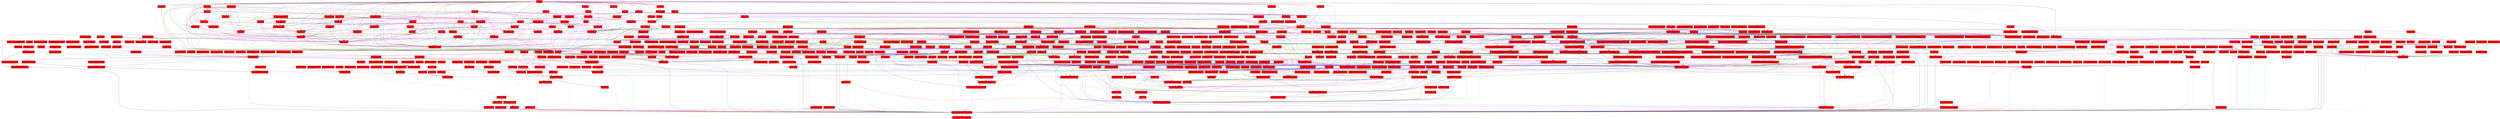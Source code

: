 digraph G {
"/nix/store/0jbk1hl09gwnrfxqq22m8ai7zz2iv597-RedactedCustomerService-6f1cd09" [label = "RedactedCustomerService-6f1cd09", shape = box, style = filled, fillcolor = "#ff0000"];
"/nix/store/mrnxp9x6a8j353m1xjx9hgpp8p09gyyf-RedactedCustomerService-6f1cd09-lib" -> "/nix/store/0jbk1hl09gwnrfxqq22m8ai7zz2iv597-RedactedCustomerService-6f1cd09" [color = "black"];
"/nix/store/mrnxp9x6a8j353m1xjx9hgpp8p09gyyf-RedactedCustomerService-6f1cd09-lib" [label = "RedactedCustomerService-6f1cd09-lib", shape = box, style = filled, fillcolor = "#ff0000"];
"/nix/store/0azr915mw9h2w5nngy0v49gnsd3b81cx-request-2.88.0-lib" -> "/nix/store/mrnxp9x6a8j353m1xjx9hgpp8p09gyyf-RedactedCustomerService-6f1cd09-lib" [color = "red"];
"/nix/store/0bk9a7ym89d4z1qia45gxbpbq9knxr9k-asn1.js-rfc2560-5.0.0-lib" -> "/nix/store/mrnxp9x6a8j353m1xjx9hgpp8p09gyyf-RedactedCustomerService-6f1cd09-lib" [color = "green"];
"/nix/store/0zny2s5vsfvly9f4w02xhplaznnr6fgb-jsrsasign-6.1.4-lib" -> "/nix/store/mrnxp9x6a8j353m1xjx9hgpp8p09gyyf-RedactedCustomerService-6f1cd09-lib" [color = "blue"];
"/nix/store/12fvx129qrk44cq8y4ilidgqrnm6qr30-bignumber-1.1.0-lib" -> "/nix/store/mrnxp9x6a8j353m1xjx9hgpp8p09gyyf-RedactedCustomerService-6f1cd09-lib" [color = "magenta"];
"/nix/store/31mi0cqkxw3vj2wyyjv6mld3x20kckig-geoip-lite-1.3.2-lib" -> "/nix/store/mrnxp9x6a8j353m1xjx9hgpp8p09gyyf-RedactedCustomerService-6f1cd09-lib" [color = "burlywood"];
"/nix/store/3zgbjp171pmx4brqv7jvi72vh0fk09s3-pkijs-2.1.67-lib" -> "/nix/store/mrnxp9x6a8j353m1xjx9hgpp8p09gyyf-RedactedCustomerService-6f1cd09-lib" [color = "black"];
"/nix/store/4p2gmvp5l938xp1nj6yrma9kazqx9frb-debug-3.2.5-lib" -> "/nix/store/mrnxp9x6a8j353m1xjx9hgpp8p09gyyf-RedactedCustomerService-6f1cd09-lib" [color = "red"];
"/nix/store/4whhmlglgw5iai2b30nnygq5a4wnnfn9-adal-node-0.1.28-lib" -> "/nix/store/mrnxp9x6a8j353m1xjx9hgpp8p09gyyf-RedactedCustomerService-6f1cd09-lib" [color = "green"];
"/nix/store/6a97xbiyi9chdr8d3srx2ww83wklcz2a-mktemp-0.4.0-lib" -> "/nix/store/mrnxp9x6a8j353m1xjx9hgpp8p09gyyf-RedactedCustomerService-6f1cd09-lib" [color = "blue"];
"/nix/store/6dk64041p8xil1vimr76xngiylx4kf0d-sharp-0.20.8-lib" -> "/nix/store/mrnxp9x6a8j353m1xjx9hgpp8p09gyyf-RedactedCustomerService-6f1cd09-lib" [color = "magenta"];
"/nix/store/6qi1ad9x24ab0vphr3502r46hlb3h344-redactedcustomer-js-0.3.18-lib" -> "/nix/store/mrnxp9x6a8j353m1xjx9hgpp8p09gyyf-RedactedCustomerService-6f1cd09-lib" [color = "burlywood"];
"/nix/store/6w0j9ssd46sp77f0h9a8icgl7yrbzfna-azure-storage-2.10.1-lib" -> "/nix/store/mrnxp9x6a8j353m1xjx9hgpp8p09gyyf-RedactedCustomerService-6f1cd09-lib" [color = "black"];
"/nix/store/7bixcy185byfn65g281264cmcrm1bqr6-handlebars-4.0.12-lib" -> "/nix/store/mrnxp9x6a8j353m1xjx9hgpp8p09gyyf-RedactedCustomerService-6f1cd09-lib" [color = "red"];
"/nix/store/7sysnikyl97xw2lp0qmgyvpvba8q7y2v-asn1.js-rfc5280-3.0.0-lib" -> "/nix/store/mrnxp9x6a8j353m1xjx9hgpp8p09gyyf-RedactedCustomerService-6f1cd09-lib" [color = "green"];
"/nix/store/8lhdg7fjn5ysnrwxqx6sxxx6gzxigzhl-protobufjs-6.8.8-lib" -> "/nix/store/mrnxp9x6a8j353m1xjx9hgpp8p09gyyf-RedactedCustomerService-6f1cd09-lib" [color = "blue"];
"/nix/store/9dfiq8jzysmxbrpc3b97g78kiylvz21f-asn1js-2.0.21-lib" -> "/nix/store/mrnxp9x6a8j353m1xjx9hgpp8p09gyyf-RedactedCustomerService-6f1cd09-lib" [color = "magenta"];
"/nix/store/9gpxirgw50cxs1z73d52zn226q2l023h-cors-2.8.4-lib" -> "/nix/store/mrnxp9x6a8j353m1xjx9hgpp8p09gyyf-RedactedCustomerService-6f1cd09-lib" [color = "burlywood"];
"/nix/store/9nnk8w9m58r0wzfxzv1r3dmy7jkisfi9-asn1.js-5.0.1-lib" -> "/nix/store/mrnxp9x6a8j353m1xjx9hgpp8p09gyyf-RedactedCustomerService-6f1cd09-lib" [color = "black"];
"/nix/store/alp01q6bh5wdspg919vdljgl1idbz228-ocsp-1.2.0-lib" -> "/nix/store/mrnxp9x6a8j353m1xjx9hgpp8p09gyyf-RedactedCustomerService-6f1cd09-lib" [color = "red"];
"/nix/store/bjxdsyx65qk9vc1vmrc3a4xmlrs1yk8k-stack-trace-0.0.10-lib" -> "/nix/store/mrnxp9x6a8j353m1xjx9hgpp8p09gyyf-RedactedCustomerService-6f1cd09-lib" [color = "green"];
"/nix/store/c1y35xxk3k27m64v5b1hi16rm2ya28cm-nodemailer-4.6.8-lib" -> "/nix/store/mrnxp9x6a8j353m1xjx9hgpp8p09gyyf-RedactedCustomerService-6f1cd09-lib" [color = "blue"];
"/nix/store/f3vyn61lkyzxw5219j91zcl0cwvacfw9-async-2.6.1-lib" -> "/nix/store/mrnxp9x6a8j353m1xjx9hgpp8p09gyyf-RedactedCustomerService-6f1cd09-lib" [color = "magenta"];
"/nix/store/f762cbsq4bpmn8q3vm9hwnkr2s3n1741-azure-keyvault-3.0.4-lib" -> "/nix/store/mrnxp9x6a8j353m1xjx9hgpp8p09gyyf-RedactedCustomerService-6f1cd09-lib" [color = "burlywood"];
"/nix/store/fnvmp46y9xxhna282hsjc27dcaff9dsy-minio-5.0.2-lib" -> "/nix/store/mrnxp9x6a8j353m1xjx9hgpp8p09gyyf-RedactedCustomerService-6f1cd09-lib" [color = "black"];
"/nix/store/g4sny27pm1ll31f3ray5zngvn2bcv3zn-0xproject-web3-wrapper-2.0.3-lib" -> "/nix/store/mrnxp9x6a8j353m1xjx9hgpp8p09gyyf-RedactedCustomerService-6f1cd09-lib" [color = "red"];
"/nix/store/gp7dj651k7nc08zhscpzq54yihlm0q51-rsmq-worker-0.5.2-lib" -> "/nix/store/mrnxp9x6a8j353m1xjx9hgpp8p09gyyf-RedactedCustomerService-6f1cd09-lib" [color = "green"];
"/nix/store/gwwl9d519r83rbnpmwzph34vmnh4p2fr-nodejs-8.11.4" -> "/nix/store/mrnxp9x6a8j353m1xjx9hgpp8p09gyyf-RedactedCustomerService-6f1cd09-lib" [color = "blue"];
"/nix/store/h09nmd68wk5ry1nsq581x9kp5iw3s5a2-sane-subproviders-1.0.5-lib" -> "/nix/store/mrnxp9x6a8j353m1xjx9hgpp8p09gyyf-RedactedCustomerService-6f1cd09-lib" [color = "magenta"];
"/nix/store/hk5plz205mcsnwjh9xp45q4px2q846xa-apn-2.2.0-lib" -> "/nix/store/mrnxp9x6a8j353m1xjx9hgpp8p09gyyf-RedactedCustomerService-6f1cd09-lib" [color = "burlywood"];
"/nix/store/ibfric4gh988mm2v9vid4brdzgnvd65x-rsmq-0.8.5-lib" -> "/nix/store/mrnxp9x6a8j353m1xjx9hgpp8p09gyyf-RedactedCustomerService-6f1cd09-lib" [color = "black"];
"/nix/store/im446xg9wchv12105j6ppzyb16xcj73r-ioredis-3.2.2-lib" -> "/nix/store/mrnxp9x6a8j353m1xjx9hgpp8p09gyyf-RedactedCustomerService-6f1cd09-lib" [color = "red"];
"/nix/store/jciv4sc705sc7p4ssd75fs13swzg2x9m-fcm-push-1.1.3-lib" -> "/nix/store/mrnxp9x6a8j353m1xjx9hgpp8p09gyyf-RedactedCustomerService-6f1cd09-lib" [color = "green"];
"/nix/store/jwrq12f30p7pp5q5djsavyhrrlb4vkwb-enumatech-hybrid-cache-1.0.2-lib" -> "/nix/store/mrnxp9x6a8j353m1xjx9hgpp8p09gyyf-RedactedCustomerService-6f1cd09-lib" [color = "blue"];
"/nix/store/lb33ib005qxfbhqq8bv91awczmrx4gvb-redactedcustomer-contracts-0.0.1-lib" -> "/nix/store/mrnxp9x6a8j353m1xjx9hgpp8p09gyyf-RedactedCustomerService-6f1cd09-lib" [color = "magenta"];
"/nix/store/maprlffkp4lvc2jg64rl231nccxda5qx-body-parser-1.18.3-lib" -> "/nix/store/mrnxp9x6a8j353m1xjx9hgpp8p09gyyf-RedactedCustomerService-6f1cd09-lib" [color = "burlywood"];
"/nix/store/mhrils2l95qgiy1170cn1gc0fx8yvwi7-node-webcrypto-ossl-1.0.38-lib" -> "/nix/store/mrnxp9x6a8j353m1xjx9hgpp8p09gyyf-RedactedCustomerService-6f1cd09-lib" [color = "black"];
"/nix/store/mjjfjclxsf232sy933bv7xpaqxcsxwig-memory-cache-0.2.0-lib" -> "/nix/store/mrnxp9x6a8j353m1xjx9hgpp8p09gyyf-RedactedCustomerService-6f1cd09-lib" [color = "red"];
"/nix/store/mqfb6mh2q1yjx8baq9kfyg1sayyiq609-cookie-parser-1.4.3-lib" -> "/nix/store/mrnxp9x6a8j353m1xjx9hgpp8p09gyyf-RedactedCustomerService-6f1cd09-lib" [color = "green"];
"/nix/store/nldlaanvli4s865r388c1gcrkl2vqb3s-babel-polyfill-6.26.0-lib" -> "/nix/store/mrnxp9x6a8j353m1xjx9hgpp8p09gyyf-RedactedCustomerService-6f1cd09-lib" [color = "blue"];
"/nix/store/pmqc87p9bng1dpkwbiir3q3j1x94cfki-cron-1.4.1-lib" -> "/nix/store/mrnxp9x6a8j353m1xjx9hgpp8p09gyyf-RedactedCustomerService-6f1cd09-lib" [color = "magenta"];
"/nix/store/q2dfhgd0ifaq6nqbsiqkm1mjkx4l57mi-secp256k1-3.5.2-lib" -> "/nix/store/mrnxp9x6a8j353m1xjx9hgpp8p09gyyf-RedactedCustomerService-6f1cd09-lib" [color = "burlywood"];
"/nix/store/scfwhf9ifvl8gk7lx2fda46yn3ca349j-request-promise-native-1.0.5-lib" -> "/nix/store/mrnxp9x6a8j353m1xjx9hgpp8p09gyyf-RedactedCustomerService-6f1cd09-lib" [color = "black"];
"/nix/store/v4r58qpsdzf1wp8ni8aklrm7dm7d68xw-jsonwebtoken-8.3.0-lib" -> "/nix/store/mrnxp9x6a8j353m1xjx9hgpp8p09gyyf-RedactedCustomerService-6f1cd09-lib" [color = "red"];
"/nix/store/vx41jm9s8z93cd6hc00midal3xaidjd2-connect-redis-3.3.3-lib" -> "/nix/store/mrnxp9x6a8j353m1xjx9hgpp8p09gyyf-RedactedCustomerService-6f1cd09-lib" [color = "green"];
"/nix/store/w7n1vg4llky9nb058ikz877y1h07k5kc-querystring-0.2.0-lib" -> "/nix/store/mrnxp9x6a8j353m1xjx9hgpp8p09gyyf-RedactedCustomerService-6f1cd09-lib" [color = "blue"];
"/nix/store/wfk5m1kypwa8halwd86q6ld8biwgxrx0-crypto-js-3.1.9-1-lib" -> "/nix/store/mrnxp9x6a8j353m1xjx9hgpp8p09gyyf-RedactedCustomerService-6f1cd09-lib" [color = "magenta"];
"/nix/store/ws43dysa4wph8hf337d9hck3h7q65z76-jsonfile-4.0.0-lib" -> "/nix/store/mrnxp9x6a8j353m1xjx9hgpp8p09gyyf-RedactedCustomerService-6f1cd09-lib" [color = "burlywood"];
"/nix/store/xi512b1yy8vhxrn9wsjgcy79n4n3j3bl-graphene-pk11-2.0.34-lib" -> "/nix/store/mrnxp9x6a8j353m1xjx9hgpp8p09gyyf-RedactedCustomerService-6f1cd09-lib" [color = "black"];
"/nix/store/y0jm6cvn8hn6kix3vyc45yh641yc6wzk-express-session-1.15.6-lib" -> "/nix/store/mrnxp9x6a8j353m1xjx9hgpp8p09gyyf-RedactedCustomerService-6f1cd09-lib" [color = "red"];
"/nix/store/yddlh4gv4s2nark392py0v2rhnnrxcn8-node-rls-0.0.7-lib" -> "/nix/store/mrnxp9x6a8j353m1xjx9hgpp8p09gyyf-RedactedCustomerService-6f1cd09-lib" [color = "green"];
"/nix/store/ysxnv7ay9dvrcm4cvpbj59hskkf6cf2f-on-finished-2.3.0-lib" -> "/nix/store/mrnxp9x6a8j353m1xjx9hgpp8p09gyyf-RedactedCustomerService-6f1cd09-lib" [color = "blue"];
"/nix/store/z8c1hi9cf8gxn5f8r2mvhbygraiq5ng8-elasticsearch-15.1.1-lib" -> "/nix/store/mrnxp9x6a8j353m1xjx9hgpp8p09gyyf-RedactedCustomerService-6f1cd09-lib" [color = "magenta"];
"/nix/store/zbxswndzhyw11sz4lpqaddi43asp8x62-express-4.16.3-lib" -> "/nix/store/mrnxp9x6a8j353m1xjx9hgpp8p09gyyf-RedactedCustomerService-6f1cd09-lib" [color = "burlywood"];
"/nix/store/zphjam39j3lgrzjb0hzxzkfa3sj8algh-uuid-3.3.2-lib" -> "/nix/store/mrnxp9x6a8j353m1xjx9hgpp8p09gyyf-RedactedCustomerService-6f1cd09-lib" [color = "black"];
"/nix/store/0azr915mw9h2w5nngy0v49gnsd3b81cx-request-2.88.0-lib" [label = "request-2.88.0-lib", shape = box, style = filled, fillcolor = "#ff0000"];
"/nix/store/08yynhxns59s8nvsqy48nqn3qfzs823y-oauth-sign-0.9.0-lib" -> "/nix/store/0azr915mw9h2w5nngy0v49gnsd3b81cx-request-2.88.0-lib" [color = "red"];
"/nix/store/4q3z9aca6bdazhpa8sskbdcnhr1acg8x-har-validator-5.1.0-lib" -> "/nix/store/0azr915mw9h2w5nngy0v49gnsd3b81cx-request-2.88.0-lib" [color = "green"];
"/nix/store/5y9bjqspcr8951f7293wz3mykhb6ms18-combined-stream-1.0.7-lib" -> "/nix/store/0azr915mw9h2w5nngy0v49gnsd3b81cx-request-2.88.0-lib" [color = "blue"];
"/nix/store/6fajxmmgmxsx5kwvxdmjblw0gasna35z-extend-3.0.2-lib" -> "/nix/store/0azr915mw9h2w5nngy0v49gnsd3b81cx-request-2.88.0-lib" [color = "magenta"];
"/nix/store/6z9hrvl4wbhp0pd663pzah6f9n19rs68-aws4-1.8.0-lib" -> "/nix/store/0azr915mw9h2w5nngy0v49gnsd3b81cx-request-2.88.0-lib" [color = "burlywood"];
"/nix/store/ahypa7b5ghhz4hvjiwqpfm5hz003pycp-safe-buffer-5.1.2-lib" -> "/nix/store/0azr915mw9h2w5nngy0v49gnsd3b81cx-request-2.88.0-lib" [color = "black"];
"/nix/store/anm11wcr8h02n3awzcrpzrra5c38g2rs-http-signature-1.2.0-lib" -> "/nix/store/0azr915mw9h2w5nngy0v49gnsd3b81cx-request-2.88.0-lib" [color = "red"];
"/nix/store/aqi4w6fxynfhlcnfj7pd2v79gxly9x5l-mime-types-2.1.20-lib" -> "/nix/store/0azr915mw9h2w5nngy0v49gnsd3b81cx-request-2.88.0-lib" [color = "green"];
"/nix/store/br4bkmlq4wgndpzw64a7h9cbhzz51m31-tough-cookie-2.4.3-lib" -> "/nix/store/0azr915mw9h2w5nngy0v49gnsd3b81cx-request-2.88.0-lib" [color = "blue"];
"/nix/store/dcp1qdbaxm75287ak5wf1xixhync3w90-forever-agent-0.6.1-lib" -> "/nix/store/0azr915mw9h2w5nngy0v49gnsd3b81cx-request-2.88.0-lib" [color = "magenta"];
"/nix/store/izhc4nxs3ck44p5nwd4z99gwgagsx87m-tunnel-agent-0.6.0-lib" -> "/nix/store/0azr915mw9h2w5nngy0v49gnsd3b81cx-request-2.88.0-lib" [color = "burlywood"];
"/nix/store/mmzxh0qhln4vnfrvmv8lz2caiv4k8f4s-json-stringify-safe-5.0.1-lib" -> "/nix/store/0azr915mw9h2w5nngy0v49gnsd3b81cx-request-2.88.0-lib" [color = "black"];
"/nix/store/p4jf9n5cf5qqqg78jpq9bbv6jfcj3hcr-form-data-2.3.2-lib" -> "/nix/store/0azr915mw9h2w5nngy0v49gnsd3b81cx-request-2.88.0-lib" [color = "red"];
"/nix/store/q3hg0hz1rw4s647mlhz29h8fwgw7wv0g-performance-now-2.1.0-lib" -> "/nix/store/0azr915mw9h2w5nngy0v49gnsd3b81cx-request-2.88.0-lib" [color = "green"];
"/nix/store/rnc9wz84y3l2wyalbwcz357s6wh6pswk-aws-sign2-0.7.0-lib" -> "/nix/store/0azr915mw9h2w5nngy0v49gnsd3b81cx-request-2.88.0-lib" [color = "blue"];
"/nix/store/rv7j7lpiy4hq7is4yxwk38hxrjx8c4f7-qs-6.5.2-lib" -> "/nix/store/0azr915mw9h2w5nngy0v49gnsd3b81cx-request-2.88.0-lib" [color = "magenta"];
"/nix/store/wpyql2bfrspap7g1kd8dj7p9s3pj2jsd-is-typedarray-1.0.0-lib" -> "/nix/store/0azr915mw9h2w5nngy0v49gnsd3b81cx-request-2.88.0-lib" [color = "burlywood"];
"/nix/store/xvsd1bdnx79nb38c1wajlq7x654whqvk-caseless-0.12.0-lib" -> "/nix/store/0azr915mw9h2w5nngy0v49gnsd3b81cx-request-2.88.0-lib" [color = "black"];
"/nix/store/xy7fdf6b5s9hzqh81f9byjlqz3q4bli2-isstream-0.1.2-lib" -> "/nix/store/0azr915mw9h2w5nngy0v49gnsd3b81cx-request-2.88.0-lib" [color = "red"];
"/nix/store/zphjam39j3lgrzjb0hzxzkfa3sj8algh-uuid-3.3.2-lib" -> "/nix/store/0azr915mw9h2w5nngy0v49gnsd3b81cx-request-2.88.0-lib" [color = "green"];
"/nix/store/08yynhxns59s8nvsqy48nqn3qfzs823y-oauth-sign-0.9.0-lib" [label = "oauth-sign-0.9.0-lib", shape = box, style = filled, fillcolor = "#ff0000"];
"/nix/store/0bk9a7ym89d4z1qia45gxbpbq9knxr9k-asn1.js-rfc2560-5.0.0-lib" [label = "asn1.js-rfc2560-5.0.0-lib", shape = box, style = filled, fillcolor = "#ff0000"];
"/nix/store/7sysnikyl97xw2lp0qmgyvpvba8q7y2v-asn1.js-rfc5280-3.0.0-lib" -> "/nix/store/0bk9a7ym89d4z1qia45gxbpbq9knxr9k-asn1.js-rfc2560-5.0.0-lib" [color = "blue"];
"/nix/store/9nnk8w9m58r0wzfxzv1r3dmy7jkisfi9-asn1.js-5.0.1-lib" -> "/nix/store/0bk9a7ym89d4z1qia45gxbpbq9knxr9k-asn1.js-rfc2560-5.0.0-lib" [color = "magenta"];
"/nix/store/0zny2s5vsfvly9f4w02xhplaznnr6fgb-jsrsasign-6.1.4-lib" [label = "jsrsasign-6.1.4-lib", shape = box, style = filled, fillcolor = "#ff0000"];
"/nix/store/12fvx129qrk44cq8y4ilidgqrnm6qr30-bignumber-1.1.0-lib" [label = "bignumber-1.1.0-lib", shape = box, style = filled, fillcolor = "#ff0000"];
"/nix/store/31mi0cqkxw3vj2wyyjv6mld3x20kckig-geoip-lite-1.3.2-lib" [label = "geoip-lite-1.3.2-lib", shape = box, style = filled, fillcolor = "#ff0000"];
"/nix/store/0z9kp4z4r7sk81qnfgilyfak7c3v9b5q-yauzl-2.10.0-lib" -> "/nix/store/31mi0cqkxw3vj2wyyjv6mld3x20kckig-geoip-lite-1.3.2-lib" [color = "burlywood"];
"/nix/store/2vksvx2cjcampirfz6xgcx9nkyq0mdfc-lazy-1.0.11-lib" -> "/nix/store/31mi0cqkxw3vj2wyyjv6mld3x20kckig-geoip-lite-1.3.2-lib" [color = "black"];
"/nix/store/4865cpx8fwwamwbqfq9ixzp3i1mdj9i9-ip-address-5.8.9-lib" -> "/nix/store/31mi0cqkxw3vj2wyyjv6mld3x20kckig-geoip-lite-1.3.2-lib" [color = "red"];
"/nix/store/7d0636vkrpr1d4f35nb71vjp0f1na3c6-iconv-lite-0.4.24-lib" -> "/nix/store/31mi0cqkxw3vj2wyyjv6mld3x20kckig-geoip-lite-1.3.2-lib" [color = "green"];
"/nix/store/f3vyn61lkyzxw5219j91zcl0cwvacfw9-async-2.6.1-lib" -> "/nix/store/31mi0cqkxw3vj2wyyjv6mld3x20kckig-geoip-lite-1.3.2-lib" [color = "blue"];
"/nix/store/gqym8sgwrgj0chldf1klafn46dc2dq46-glob-7.1.3-lib" -> "/nix/store/31mi0cqkxw3vj2wyyjv6mld3x20kckig-geoip-lite-1.3.2-lib" [color = "magenta"];
"/nix/store/lw6y0z6da6i2bqbh8hipvcpi7smwiay2-save-2.3.2-lib" -> "/nix/store/31mi0cqkxw3vj2wyyjv6mld3x20kckig-geoip-lite-1.3.2-lib" [color = "burlywood"];
"/nix/store/pn4ldrgrcp5pzmc5gn985ch021z26qyd-colors-1.3.2-lib" -> "/nix/store/31mi0cqkxw3vj2wyyjv6mld3x20kckig-geoip-lite-1.3.2-lib" [color = "black"];
"/nix/store/vlkxpvaqir3bjr6dpvy2d36mn24r3p5i-rimraf-2.6.2-lib" -> "/nix/store/31mi0cqkxw3vj2wyyjv6mld3x20kckig-geoip-lite-1.3.2-lib" [color = "red"];
"/nix/store/0z9kp4z4r7sk81qnfgilyfak7c3v9b5q-yauzl-2.10.0-lib" [label = "yauzl-2.10.0-lib", shape = box, style = filled, fillcolor = "#ff0000"];
"/nix/store/6sswx9pni5vk4m1znldlpbjrnv1s5rda-fd-slicer-1.1.0-lib" -> "/nix/store/0z9kp4z4r7sk81qnfgilyfak7c3v9b5q-yauzl-2.10.0-lib" [color = "green"];
"/nix/store/8nj0bk0vjz971fpbwlhhgravnj2mfyjr-buffer-crc32-0.2.13-lib" -> "/nix/store/0z9kp4z4r7sk81qnfgilyfak7c3v9b5q-yauzl-2.10.0-lib" [color = "blue"];
"/nix/store/2vksvx2cjcampirfz6xgcx9nkyq0mdfc-lazy-1.0.11-lib" [label = "lazy-1.0.11-lib", shape = box, style = filled, fillcolor = "#ff0000"];
"/nix/store/3zgbjp171pmx4brqv7jvi72vh0fk09s3-pkijs-2.1.67-lib" [label = "pkijs-2.1.67-lib", shape = box, style = filled, fillcolor = "#ff0000"];
"/nix/store/9dfiq8jzysmxbrpc3b97g78kiylvz21f-asn1js-2.0.21-lib" -> "/nix/store/3zgbjp171pmx4brqv7jvi72vh0fk09s3-pkijs-2.1.67-lib" [color = "magenta"];
"/nix/store/a3d2vghly6rkf1zyazlch8y64ygzlia3-pvutils-1.0.16-lib" -> "/nix/store/3zgbjp171pmx4brqv7jvi72vh0fk09s3-pkijs-2.1.67-lib" [color = "burlywood"];
"/nix/store/pk5rahqwfpj870fa0f9h4wirg1h6jbvv-bytestreamjs-1.0.22-lib" -> "/nix/store/3zgbjp171pmx4brqv7jvi72vh0fk09s3-pkijs-2.1.67-lib" [color = "black"];
"/nix/store/4865cpx8fwwamwbqfq9ixzp3i1mdj9i9-ip-address-5.8.9-lib" [label = "ip-address-5.8.9-lib", shape = box, style = filled, fillcolor = "#ff0000"];
"/nix/store/2y1c142ngpnys346bfnd1f713c9ir5ln-lodash.merge-4.6.1-lib" -> "/nix/store/4865cpx8fwwamwbqfq9ixzp3i1mdj9i9-ip-address-5.8.9-lib" [color = "red"];
"/nix/store/6l08q8bk94lhw2aq3gflvlvayrim5xnb-jsbn-1.1.0-lib" -> "/nix/store/4865cpx8fwwamwbqfq9ixzp3i1mdj9i9-ip-address-5.8.9-lib" [color = "green"];
"/nix/store/76sbi1dh43vyfrfbi0q7g7kj1c3yh9pb-lodash.find-4.6.0-lib" -> "/nix/store/4865cpx8fwwamwbqfq9ixzp3i1mdj9i9-ip-address-5.8.9-lib" [color = "blue"];
"/nix/store/90n1bgf9dc3c84lzb95s6xqsmfyv3lw1-lodash.repeat-4.1.0-lib" -> "/nix/store/4865cpx8fwwamwbqfq9ixzp3i1mdj9i9-ip-address-5.8.9-lib" [color = "magenta"];
"/nix/store/bg4h3v9hbvslxsrb423wwmgi2gkwjmkb-lodash.max-4.0.1-lib" -> "/nix/store/4865cpx8fwwamwbqfq9ixzp3i1mdj9i9-ip-address-5.8.9-lib" [color = "burlywood"];
"/nix/store/vm9vpgkblgiff1z0bhaqk2mr791q883p-sprintf-js-1.1.0-lib" -> "/nix/store/4865cpx8fwwamwbqfq9ixzp3i1mdj9i9-ip-address-5.8.9-lib" [color = "black"];
"/nix/store/zwjc7iw8a99k91w96z8n2qinx1zi1vd5-lodash.padstart-4.6.1-lib" -> "/nix/store/4865cpx8fwwamwbqfq9ixzp3i1mdj9i9-ip-address-5.8.9-lib" [color = "red"];
"/nix/store/2y1c142ngpnys346bfnd1f713c9ir5ln-lodash.merge-4.6.1-lib" [label = "lodash.merge-4.6.1-lib", shape = box, style = filled, fillcolor = "#ff0000"];
"/nix/store/4p2gmvp5l938xp1nj6yrma9kazqx9frb-debug-3.2.5-lib" [label = "debug-3.2.5-lib", shape = box, style = filled, fillcolor = "#ff0000"];
"/nix/store/m27x9y6cc2nfc6v91zwba5a6va4mybb7-ms-2.1.1-lib" -> "/nix/store/4p2gmvp5l938xp1nj6yrma9kazqx9frb-debug-3.2.5-lib" [color = "green"];
"/nix/store/4q3z9aca6bdazhpa8sskbdcnhr1acg8x-har-validator-5.1.0-lib" [label = "har-validator-5.1.0-lib", shape = box, style = filled, fillcolor = "#ff0000"];
"/nix/store/bsd4xwlwk94db7p5afj15q8hai431346-ajv-5.5.2-lib" -> "/nix/store/4q3z9aca6bdazhpa8sskbdcnhr1acg8x-har-validator-5.1.0-lib" [color = "blue"];
"/nix/store/wq6x54fqihvqk8i3ksw94jxxlbsg1llj-har-schema-2.0.0-lib" -> "/nix/store/4q3z9aca6bdazhpa8sskbdcnhr1acg8x-har-validator-5.1.0-lib" [color = "magenta"];
"/nix/store/4whhmlglgw5iai2b30nnygq5a4wnnfn9-adal-node-0.1.28-lib" [label = "adal-node-0.1.28-lib", shape = box, style = filled, fillcolor = "#ff0000"];
"/nix/store/0azr915mw9h2w5nngy0v49gnsd3b81cx-request-2.88.0-lib" -> "/nix/store/4whhmlglgw5iai2b30nnygq5a4wnnfn9-adal-node-0.1.28-lib" [color = "burlywood"];
"/nix/store/7dw8miarwnx9fghh7cpi184jz1wl0k5p-jws-3.1.5-lib" -> "/nix/store/4whhmlglgw5iai2b30nnygq5a4wnnfn9-adal-node-0.1.28-lib" [color = "black"];
"/nix/store/8s3kizvl97vj6f8iq8gf6qlwxbr45nrg-date-utils-1.2.21-lib" -> "/nix/store/4whhmlglgw5iai2b30nnygq5a4wnnfn9-adal-node-0.1.28-lib" [color = "red"];
"/nix/store/d09g7mz62n4pg1llybx5mfqdk0pz3rik-xpath.js-1.1.0-lib" -> "/nix/store/4whhmlglgw5iai2b30nnygq5a4wnnfn9-adal-node-0.1.28-lib" [color = "green"];
"/nix/store/f3vyn61lkyzxw5219j91zcl0cwvacfw9-async-2.6.1-lib" -> "/nix/store/4whhmlglgw5iai2b30nnygq5a4wnnfn9-adal-node-0.1.28-lib" [color = "blue"];
"/nix/store/imxl1p1kmfiq6p42w7f40xgb9ggxxh5v-xmldom-0.1.27-lib" -> "/nix/store/4whhmlglgw5iai2b30nnygq5a4wnnfn9-adal-node-0.1.28-lib" [color = "magenta"];
"/nix/store/ribsi7wg5pbzf11m1vsvcywsv8xd424h-types-node-8.10.29-lib" -> "/nix/store/4whhmlglgw5iai2b30nnygq5a4wnnfn9-adal-node-0.1.28-lib" [color = "burlywood"];
"/nix/store/wysjhg8fjwpmc1kk3s02k5jkxxbpzazz-underscore-1.9.1-lib" -> "/nix/store/4whhmlglgw5iai2b30nnygq5a4wnnfn9-adal-node-0.1.28-lib" [color = "black"];
"/nix/store/zphjam39j3lgrzjb0hzxzkfa3sj8algh-uuid-3.3.2-lib" -> "/nix/store/4whhmlglgw5iai2b30nnygq5a4wnnfn9-adal-node-0.1.28-lib" [color = "red"];
"/nix/store/5y9bjqspcr8951f7293wz3mykhb6ms18-combined-stream-1.0.7-lib" [label = "combined-stream-1.0.7-lib", shape = box, style = filled, fillcolor = "#ff0000"];
"/nix/store/4vazl47jy9nbxv8sl6vsk9lcp6c8dqhy-delayed-stream-1.0.0-lib" -> "/nix/store/5y9bjqspcr8951f7293wz3mykhb6ms18-combined-stream-1.0.7-lib" [color = "green"];
"/nix/store/4vazl47jy9nbxv8sl6vsk9lcp6c8dqhy-delayed-stream-1.0.0-lib" [label = "delayed-stream-1.0.0-lib", shape = box, style = filled, fillcolor = "#ff0000"];
"/nix/store/6a97xbiyi9chdr8d3srx2ww83wklcz2a-mktemp-0.4.0-lib" [label = "mktemp-0.4.0-lib", shape = box, style = filled, fillcolor = "#ff0000"];
"/nix/store/6dk64041p8xil1vimr76xngiylx4kf0d-sharp-0.20.8-lib" [label = "sharp-0.20.8-lib", shape = box, style = filled, fillcolor = "#ff0000"];
"/nix/store/2idwja8gxzqg5hh57zr1srdz1cbj0wwk-fs-copy-file-sync-1.1.1-lib" -> "/nix/store/6dk64041p8xil1vimr76xngiylx4kf0d-sharp-0.20.8-lib" [color = "blue"];
"/nix/store/7w6fz25rxw43xihfhyzj2j9c4jlnsdp0-glib-2.56.0-dev" -> "/nix/store/6dk64041p8xil1vimr76xngiylx4kf0d-sharp-0.20.8-lib" [color = "magenta"];
"/nix/store/8k6pfrpyr14bqmaqvabwx34xf8d4g5yd-color-3.0.0-lib" -> "/nix/store/6dk64041p8xil1vimr76xngiylx4kf0d-sharp-0.20.8-lib" [color = "burlywood"];
"/nix/store/9256xr8lryf9w3f3xgl91gvi4n35bfx7-simple-get-2.8.1-lib" -> "/nix/store/6dk64041p8xil1vimr76xngiylx4kf0d-sharp-0.20.8-lib" [color = "black"];
"/nix/store/97pidj1iy0yiy9h0k4bjaxg4k06m086a-npmlog-4.1.2-lib" -> "/nix/store/6dk64041p8xil1vimr76xngiylx4kf0d-sharp-0.20.8-lib" [color = "red"];
"/nix/store/9xrx3a27gzz90pq44aa48rkk59896jgy-nan-2.11.0-lib" -> "/nix/store/6dk64041p8xil1vimr76xngiylx4kf0d-sharp-0.20.8-lib" [color = "green"];
"/nix/store/cjppav2sqcsrc49kl4rrm3hzi9wi42s7-tar-4.4.6-lib" -> "/nix/store/6dk64041p8xil1vimr76xngiylx4kf0d-sharp-0.20.8-lib" [color = "blue"];
"/nix/store/cv23651b7z0dygxq2ldi7sjwaa7fgsd6-vips-8.6.5" -> "/nix/store/6dk64041p8xil1vimr76xngiylx4kf0d-sharp-0.20.8-lib" [color = "magenta"];
"/nix/store/czx8vkrb9jdgjyz8qfksh10vrnqa723l-bash-4.4-p23" -> "/nix/store/6dk64041p8xil1vimr76xngiylx4kf0d-sharp-0.20.8-lib" [color = "burlywood"];
"/nix/store/fg4yq8i8wd08xg3fy58l6q73cjy8hjr2-glibc-2.27" -> "/nix/store/6dk64041p8xil1vimr76xngiylx4kf0d-sharp-0.20.8-lib" [color = "black"];
"/nix/store/gwwl9d519r83rbnpmwzph34vmnh4p2fr-nodejs-8.11.4" -> "/nix/store/6dk64041p8xil1vimr76xngiylx4kf0d-sharp-0.20.8-lib" [color = "red"];
"/nix/store/izhc4nxs3ck44p5nwd4z99gwgagsx87m-tunnel-agent-0.6.0-lib" -> "/nix/store/6dk64041p8xil1vimr76xngiylx4kf0d-sharp-0.20.8-lib" [color = "green"];
"/nix/store/j849chy71vlyhz948xri8npqgnm7n4hr-semver-5.5.1-lib" -> "/nix/store/6dk64041p8xil1vimr76xngiylx4kf0d-sharp-0.20.8-lib" [color = "blue"];
"/nix/store/jcxx184qjhny3q0d8sa752p1w6daj3p8-prebuild-install-4.0.0-lib" -> "/nix/store/6dk64041p8xil1vimr76xngiylx4kf0d-sharp-0.20.8-lib" [color = "magenta"];
"/nix/store/pg0pd10p9d2najm79l1xzdmzk8jkgc4k-detect-libc-1.0.3-lib" -> "/nix/store/6dk64041p8xil1vimr76xngiylx4kf0d-sharp-0.20.8-lib" [color = "burlywood"];
"/nix/store/vv4r320p5yd1k01kld62q1lppjxcswhb-gcc-7.3.0" -> "/nix/store/6dk64041p8xil1vimr76xngiylx4kf0d-sharp-0.20.8-lib" [color = "black"];
"/nix/store/wgki8qb0h5q963pm890i0i3kpf15mmd8-glib-2.56.0" -> "/nix/store/6dk64041p8xil1vimr76xngiylx4kf0d-sharp-0.20.8-lib" [color = "red"];
"/nix/store/zk5zj2307zxaq7dx585yia3dn5k4qlsl-gcc-7.3.0-lib" -> "/nix/store/6dk64041p8xil1vimr76xngiylx4kf0d-sharp-0.20.8-lib" [color = "green"];
"/nix/store/2idwja8gxzqg5hh57zr1srdz1cbj0wwk-fs-copy-file-sync-1.1.1-lib" [label = "fs-copy-file-sync-1.1.1-lib", shape = box, style = filled, fillcolor = "#ff0000"];
"/nix/store/6fajxmmgmxsx5kwvxdmjblw0gasna35z-extend-3.0.2-lib" [label = "extend-3.0.2-lib", shape = box, style = filled, fillcolor = "#ff0000"];
"/nix/store/6l08q8bk94lhw2aq3gflvlvayrim5xnb-jsbn-1.1.0-lib" [label = "jsbn-1.1.0-lib", shape = box, style = filled, fillcolor = "#ff0000"];
"/nix/store/6qi1ad9x24ab0vphr3502r46hlb3h344-redactedcustomer-js-0.3.18-lib" [label = "redactedcustomer-js-0.3.18-lib", shape = box, style = filled, fillcolor = "#ff0000"];
"/nix/store/0azr915mw9h2w5nngy0v49gnsd3b81cx-request-2.88.0-lib" -> "/nix/store/6qi1ad9x24ab0vphr3502r46hlb3h344-redactedcustomer-js-0.3.18-lib" [color = "blue"];
"/nix/store/j1yzy2p1lfgb0ax32dx9bhshd0v5vpwv-moment-2.22.2-lib" -> "/nix/store/6qi1ad9x24ab0vphr3502r46hlb3h344-redactedcustomer-js-0.3.18-lib" [color = "magenta"];
"/nix/store/r09m4hqb6vdym4w3m27kyh5l4clg494g-jsrsasign-8.0.12-lib" -> "/nix/store/6qi1ad9x24ab0vphr3502r46hlb3h344-redactedcustomer-js-0.3.18-lib" [color = "burlywood"];
"/nix/store/rwajdqravknj0aiw6477gqbd3ybx6lx6-request-promise-native-1.0.5-lib" -> "/nix/store/6qi1ad9x24ab0vphr3502r46hlb3h344-redactedcustomer-js-0.3.18-lib" [color = "black"];
"/nix/store/6sswx9pni5vk4m1znldlpbjrnv1s5rda-fd-slicer-1.1.0-lib" [label = "fd-slicer-1.1.0-lib", shape = box, style = filled, fillcolor = "#ff0000"];
"/nix/store/0vyzlzf4cr8nyz210gi3s5yjllpq4j8q-pend-1.2.0-lib" -> "/nix/store/6sswx9pni5vk4m1znldlpbjrnv1s5rda-fd-slicer-1.1.0-lib" [color = "red"];
"/nix/store/0vyzlzf4cr8nyz210gi3s5yjllpq4j8q-pend-1.2.0-lib" [label = "pend-1.2.0-lib", shape = box, style = filled, fillcolor = "#ff0000"];
"/nix/store/6w0j9ssd46sp77f0h9a8icgl7yrbzfna-azure-storage-2.10.1-lib" [label = "azure-storage-2.10.1-lib", shape = box, style = filled, fillcolor = "#ff0000"];
"/nix/store/0azr915mw9h2w5nngy0v49gnsd3b81cx-request-2.88.0-lib" -> "/nix/store/6w0j9ssd46sp77f0h9a8icgl7yrbzfna-azure-storage-2.10.1-lib" [color = "green"];
"/nix/store/0zdv2g6kd105lgxn8ljj8hzylq9azh9b-xmlbuilder-0.4.3-lib" -> "/nix/store/6w0j9ssd46sp77f0h9a8icgl7yrbzfna-azure-storage-2.10.1-lib" [color = "blue"];
"/nix/store/c0p8iwzwx4h6qkwqsi4aj8g71lwhq8c5-md5.js-1.3.4-lib" -> "/nix/store/6w0j9ssd46sp77f0h9a8icgl7yrbzfna-azure-storage-2.10.1-lib" [color = "magenta"];
"/nix/store/d6dbrmyq1qz2v9scdiwwxhn0jbwfsggb-extend-1.2.1-lib" -> "/nix/store/6w0j9ssd46sp77f0h9a8icgl7yrbzfna-azure-storage-2.10.1-lib" [color = "burlywood"];
"/nix/store/il1x3b9k31jfb9419ap2b34p94i16a3v-underscore-1.8.3-lib" -> "/nix/store/6w0j9ssd46sp77f0h9a8icgl7yrbzfna-azure-storage-2.10.1-lib" [color = "black"];
"/nix/store/qgyryfc9rkia06wf0h6shgis02h9lyyg-readable-stream-2.0.6-lib" -> "/nix/store/6w0j9ssd46sp77f0h9a8icgl7yrbzfna-azure-storage-2.10.1-lib" [color = "red"];
"/nix/store/qw1vg4z42ag1x771is7cj7hg9k55gh1w-browserify-mime-1.2.9-lib" -> "/nix/store/6w0j9ssd46sp77f0h9a8icgl7yrbzfna-azure-storage-2.10.1-lib" [color = "green"];
"/nix/store/r0nqp33ym67cgn2kh0sl3nmgx04bp1a1-json-edm-parser-0.1.2-lib" -> "/nix/store/6w0j9ssd46sp77f0h9a8icgl7yrbzfna-azure-storage-2.10.1-lib" [color = "blue"];
"/nix/store/vpy4z10dsg5yyxlvs7l1fvh7yibcrsf2-xml2js-0.2.8-lib" -> "/nix/store/6w0j9ssd46sp77f0h9a8icgl7yrbzfna-azure-storage-2.10.1-lib" [color = "magenta"];
"/nix/store/wd30a74hypmm7vy40ib8mcc1s21h87c9-validator-9.4.1-lib" -> "/nix/store/6w0j9ssd46sp77f0h9a8icgl7yrbzfna-azure-storage-2.10.1-lib" [color = "burlywood"];
"/nix/store/zphjam39j3lgrzjb0hzxzkfa3sj8algh-uuid-3.3.2-lib" -> "/nix/store/6w0j9ssd46sp77f0h9a8icgl7yrbzfna-azure-storage-2.10.1-lib" [color = "black"];
"/nix/store/0zdv2g6kd105lgxn8ljj8hzylq9azh9b-xmlbuilder-0.4.3-lib" [label = "xmlbuilder-0.4.3-lib", shape = box, style = filled, fillcolor = "#ff0000"];
"/nix/store/6z9hrvl4wbhp0pd663pzah6f9n19rs68-aws4-1.8.0-lib" [label = "aws4-1.8.0-lib", shape = box, style = filled, fillcolor = "#ff0000"];
"/nix/store/76sbi1dh43vyfrfbi0q7g7kj1c3yh9pb-lodash.find-4.6.0-lib" [label = "lodash.find-4.6.0-lib", shape = box, style = filled, fillcolor = "#ff0000"];
"/nix/store/7bixcy185byfn65g281264cmcrm1bqr6-handlebars-4.0.12-lib" [label = "handlebars-4.0.12-lib", shape = box, style = filled, fillcolor = "#ff0000"];
"/nix/store/7s710xr8a2waz1mxmbm0canibgdlksb9-optimist-0.6.1-lib" -> "/nix/store/7bixcy185byfn65g281264cmcrm1bqr6-handlebars-4.0.12-lib" [color = "red"];
"/nix/store/d8bf7p8v5v9xjwvbrykydricsqqkacny-source-map-0.6.1-lib" -> "/nix/store/7bixcy185byfn65g281264cmcrm1bqr6-handlebars-4.0.12-lib" [color = "green"];
"/nix/store/f3vyn61lkyzxw5219j91zcl0cwvacfw9-async-2.6.1-lib" -> "/nix/store/7bixcy185byfn65g281264cmcrm1bqr6-handlebars-4.0.12-lib" [color = "blue"];
"/nix/store/gwwl9d519r83rbnpmwzph34vmnh4p2fr-nodejs-8.11.4" -> "/nix/store/7bixcy185byfn65g281264cmcrm1bqr6-handlebars-4.0.12-lib" [color = "magenta"];
"/nix/store/kn746ps50cknnnxln8gnamk35g8ip2g9-uglify-js-3.4.9-lib" -> "/nix/store/7bixcy185byfn65g281264cmcrm1bqr6-handlebars-4.0.12-lib" [color = "burlywood"];
"/nix/store/7d0636vkrpr1d4f35nb71vjp0f1na3c6-iconv-lite-0.4.24-lib" [label = "iconv-lite-0.4.24-lib", shape = box, style = filled, fillcolor = "#ff0000"];
"/nix/store/fw3r7czx3r0z36s4jfq4hgmn2248pkn9-safer-buffer-2.1.2-lib" -> "/nix/store/7d0636vkrpr1d4f35nb71vjp0f1na3c6-iconv-lite-0.4.24-lib" [color = "black"];
"/nix/store/7dw8miarwnx9fghh7cpi184jz1wl0k5p-jws-3.1.5-lib" [label = "jws-3.1.5-lib", shape = box, style = filled, fillcolor = "#ff0000"];
"/nix/store/57h66j6185i0khzmw9b28bfmk0fia2rx-jwa-1.1.6-lib" -> "/nix/store/7dw8miarwnx9fghh7cpi184jz1wl0k5p-jws-3.1.5-lib" [color = "red"];
"/nix/store/ahypa7b5ghhz4hvjiwqpfm5hz003pycp-safe-buffer-5.1.2-lib" -> "/nix/store/7dw8miarwnx9fghh7cpi184jz1wl0k5p-jws-3.1.5-lib" [color = "green"];
"/nix/store/57h66j6185i0khzmw9b28bfmk0fia2rx-jwa-1.1.6-lib" [label = "jwa-1.1.6-lib", shape = box, style = filled, fillcolor = "#ff0000"];
"/nix/store/ahypa7b5ghhz4hvjiwqpfm5hz003pycp-safe-buffer-5.1.2-lib" -> "/nix/store/57h66j6185i0khzmw9b28bfmk0fia2rx-jwa-1.1.6-lib" [color = "blue"];
"/nix/store/hpci18hiiascwyyh64sm9290jfy1cm9c-buffer-equal-constant-time-1.0.1-lib" -> "/nix/store/57h66j6185i0khzmw9b28bfmk0fia2rx-jwa-1.1.6-lib" [color = "magenta"];
"/nix/store/n1w7264lzmzcwjalkx6981n5yjrvy3jb-ecdsa-sig-formatter-1.0.10-lib" -> "/nix/store/57h66j6185i0khzmw9b28bfmk0fia2rx-jwa-1.1.6-lib" [color = "burlywood"];
"/nix/store/7s710xr8a2waz1mxmbm0canibgdlksb9-optimist-0.6.1-lib" [label = "optimist-0.6.1-lib", shape = box, style = filled, fillcolor = "#ff0000"];
"/nix/store/78n7cmzm9idxzhmhikgrhbn9kcgq39gn-wordwrap-0.0.3-lib" -> "/nix/store/7s710xr8a2waz1mxmbm0canibgdlksb9-optimist-0.6.1-lib" [color = "black"];
"/nix/store/zgjdiygb03ynlmwcxdnq543lrg6bc77p-minimist-0.0.10-lib" -> "/nix/store/7s710xr8a2waz1mxmbm0canibgdlksb9-optimist-0.6.1-lib" [color = "red"];
"/nix/store/78n7cmzm9idxzhmhikgrhbn9kcgq39gn-wordwrap-0.0.3-lib" [label = "wordwrap-0.0.3-lib", shape = box, style = filled, fillcolor = "#ff0000"];
"/nix/store/7sysnikyl97xw2lp0qmgyvpvba8q7y2v-asn1.js-rfc5280-3.0.0-lib" [label = "asn1.js-rfc5280-3.0.0-lib", shape = box, style = filled, fillcolor = "#ff0000"];
"/nix/store/9nnk8w9m58r0wzfxzv1r3dmy7jkisfi9-asn1.js-5.0.1-lib" -> "/nix/store/7sysnikyl97xw2lp0qmgyvpvba8q7y2v-asn1.js-rfc5280-3.0.0-lib" [color = "green"];
"/nix/store/7w6fz25rxw43xihfhyzj2j9c4jlnsdp0-glib-2.56.0-dev" [label = "glib-2.56.0-dev", shape = box, style = filled, fillcolor = "#ff0000"];
"/nix/store/32ayyxv62j400sim448lg1z73fnwlqmq-gettext-0.19.8.1" -> "/nix/store/7w6fz25rxw43xihfhyzj2j9c4jlnsdp0-glib-2.56.0-dev" [color = "blue"];
"/nix/store/3jg1sj3va3rmm4fhw5xkybq9q3v8wnyi-pcre-8.42" -> "/nix/store/7w6fz25rxw43xihfhyzj2j9c4jlnsdp0-glib-2.56.0-dev" [color = "magenta"];
"/nix/store/6b6lzbq74g95j8qlbrdjzkn2ghh81mgy-python-2.7.15" -> "/nix/store/7w6fz25rxw43xihfhyzj2j9c4jlnsdp0-glib-2.56.0-dev" [color = "burlywood"];
"/nix/store/6dx3270dvf6bkalldvvgz0hcqp89wb8g-glibc-iconv-2.27" -> "/nix/store/7w6fz25rxw43xihfhyzj2j9c4jlnsdp0-glib-2.56.0-dev" [color = "black"];
"/nix/store/6z0spj65xwl2wf7dbn0fd8jxcka3yx3h-libffi-3.2.1" -> "/nix/store/7w6fz25rxw43xihfhyzj2j9c4jlnsdp0-glib-2.56.0-dev" [color = "red"];
"/nix/store/8gd9mslrhrmim2zf23s6jxhh9bsbxp4f-util-linux-2.32.1" -> "/nix/store/7w6fz25rxw43xihfhyzj2j9c4jlnsdp0-glib-2.56.0-dev" [color = "green"];
"/nix/store/8gm4zbvvdbnhbybrhm2cbzqkpkdlrlnq-libffi-3.2.1-dev" -> "/nix/store/7w6fz25rxw43xihfhyzj2j9c4jlnsdp0-glib-2.56.0-dev" [color = "blue"];
"/nix/store/bv6znzsv2qkbcwwa251dx7n5dshz3nr3-zlib-1.2.11" -> "/nix/store/7w6fz25rxw43xihfhyzj2j9c4jlnsdp0-glib-2.56.0-dev" [color = "magenta"];
"/nix/store/czx8vkrb9jdgjyz8qfksh10vrnqa723l-bash-4.4-p23" -> "/nix/store/7w6fz25rxw43xihfhyzj2j9c4jlnsdp0-glib-2.56.0-dev" [color = "burlywood"];
"/nix/store/dhrcg5drmihd0s4cmavg4dj5x9h628xm-zlib-1.2.11-dev" -> "/nix/store/7w6fz25rxw43xihfhyzj2j9c4jlnsdp0-glib-2.56.0-dev" [color = "black"];
"/nix/store/fg4yq8i8wd08xg3fy58l6q73cjy8hjr2-glibc-2.27" -> "/nix/store/7w6fz25rxw43xihfhyzj2j9c4jlnsdp0-glib-2.56.0-dev" [color = "red"];
"/nix/store/m6m8vgirywr04ihrhrpmfb1j2b8d22a1-libelf-0.8.13" -> "/nix/store/7w6fz25rxw43xihfhyzj2j9c4jlnsdp0-glib-2.56.0-dev" [color = "green"];
"/nix/store/wgki8qb0h5q963pm890i0i3kpf15mmd8-glib-2.56.0" -> "/nix/store/7w6fz25rxw43xihfhyzj2j9c4jlnsdp0-glib-2.56.0-dev" [color = "blue"];
"/nix/store/32ayyxv62j400sim448lg1z73fnwlqmq-gettext-0.19.8.1" [label = "gettext-0.19.8.1", shape = box, style = filled, fillcolor = "#ff0000"];
"/nix/store/czx8vkrb9jdgjyz8qfksh10vrnqa723l-bash-4.4-p23" -> "/nix/store/32ayyxv62j400sim448lg1z73fnwlqmq-gettext-0.19.8.1" [color = "magenta"];
"/nix/store/fg4yq8i8wd08xg3fy58l6q73cjy8hjr2-glibc-2.27" -> "/nix/store/32ayyxv62j400sim448lg1z73fnwlqmq-gettext-0.19.8.1" [color = "burlywood"];
"/nix/store/zk5zj2307zxaq7dx585yia3dn5k4qlsl-gcc-7.3.0-lib" -> "/nix/store/32ayyxv62j400sim448lg1z73fnwlqmq-gettext-0.19.8.1" [color = "black"];
"/nix/store/3jg1sj3va3rmm4fhw5xkybq9q3v8wnyi-pcre-8.42" [label = "pcre-8.42", shape = box, style = filled, fillcolor = "#ff0000"];
"/nix/store/fg4yq8i8wd08xg3fy58l6q73cjy8hjr2-glibc-2.27" -> "/nix/store/3jg1sj3va3rmm4fhw5xkybq9q3v8wnyi-pcre-8.42" [color = "red"];
"/nix/store/6b6lzbq74g95j8qlbrdjzkn2ghh81mgy-python-2.7.15" [label = "python-2.7.15", shape = box, style = filled, fillcolor = "#ff0000"];
"/nix/store/92pyrnjf90wix80yzphv0z5fqilg88h5-sqlite-3.24.0" -> "/nix/store/6b6lzbq74g95j8qlbrdjzkn2ghh81mgy-python-2.7.15" [color = "green"];
"/nix/store/9kr8r78bwk12050ppywfbhg1vrsd6dp8-openssl-1.0.2p" -> "/nix/store/6b6lzbq74g95j8qlbrdjzkn2ghh81mgy-python-2.7.15" [color = "blue"];
"/nix/store/bv6znzsv2qkbcwwa251dx7n5dshz3nr3-zlib-1.2.11" -> "/nix/store/6b6lzbq74g95j8qlbrdjzkn2ghh81mgy-python-2.7.15" [color = "magenta"];
"/nix/store/czx8vkrb9jdgjyz8qfksh10vrnqa723l-bash-4.4-p23" -> "/nix/store/6b6lzbq74g95j8qlbrdjzkn2ghh81mgy-python-2.7.15" [color = "burlywood"];
"/nix/store/fg4yq8i8wd08xg3fy58l6q73cjy8hjr2-glibc-2.27" -> "/nix/store/6b6lzbq74g95j8qlbrdjzkn2ghh81mgy-python-2.7.15" [color = "black"];
"/nix/store/m00p6qg26z38l71p6qzs3q3rli038nzy-db-5.3.28" -> "/nix/store/6b6lzbq74g95j8qlbrdjzkn2ghh81mgy-python-2.7.15" [color = "red"];
"/nix/store/qmrraik4xfwm7igq6c1l68salc0v2g23-gdbm-1.17" -> "/nix/store/6b6lzbq74g95j8qlbrdjzkn2ghh81mgy-python-2.7.15" [color = "green"];
"/nix/store/s2n99784krxl91mfw3cnn9ylbb5fjvkx-ncurses-6.1" -> "/nix/store/6b6lzbq74g95j8qlbrdjzkn2ghh81mgy-python-2.7.15" [color = "blue"];
"/nix/store/wm8va53fh5158ipi0ic9gir64hrvqv1z-coreutils-8.29" -> "/nix/store/6b6lzbq74g95j8qlbrdjzkn2ghh81mgy-python-2.7.15" [color = "magenta"];
"/nix/store/wwhp4klykgvd7xwl94izc8xxb9idf4wy-bzip2-1.0.6.0.1" -> "/nix/store/6b6lzbq74g95j8qlbrdjzkn2ghh81mgy-python-2.7.15" [color = "burlywood"];
"/nix/store/z2zhmrg6jcrn5iq2779mav0nnq4vm2q6-readline-6.3p08" -> "/nix/store/6b6lzbq74g95j8qlbrdjzkn2ghh81mgy-python-2.7.15" [color = "black"];
"/nix/store/6dx3270dvf6bkalldvvgz0hcqp89wb8g-glibc-iconv-2.27" [label = "glibc-iconv-2.27", shape = box, style = filled, fillcolor = "#ff0000"];
"/nix/store/akak0rxhbi4n87z3nx78ipv76frvj841-glibc-2.27-dev" -> "/nix/store/6dx3270dvf6bkalldvvgz0hcqp89wb8g-glibc-iconv-2.27" [color = "red"];
"/nix/store/6z0spj65xwl2wf7dbn0fd8jxcka3yx3h-libffi-3.2.1" [label = "libffi-3.2.1", shape = box, style = filled, fillcolor = "#ff0000"];
"/nix/store/fg4yq8i8wd08xg3fy58l6q73cjy8hjr2-glibc-2.27" -> "/nix/store/6z0spj65xwl2wf7dbn0fd8jxcka3yx3h-libffi-3.2.1" [color = "green"];
"/nix/store/8gd9mslrhrmim2zf23s6jxhh9bsbxp4f-util-linux-2.32.1" [label = "util-linux-2.32.1", shape = box, style = filled, fillcolor = "#ff0000"];
"/nix/store/fg4yq8i8wd08xg3fy58l6q73cjy8hjr2-glibc-2.27" -> "/nix/store/8gd9mslrhrmim2zf23s6jxhh9bsbxp4f-util-linux-2.32.1" [color = "blue"];
"/nix/store/8gm4zbvvdbnhbybrhm2cbzqkpkdlrlnq-libffi-3.2.1-dev" [label = "libffi-3.2.1-dev", shape = box, style = filled, fillcolor = "#ff0000"];
"/nix/store/6z0spj65xwl2wf7dbn0fd8jxcka3yx3h-libffi-3.2.1" -> "/nix/store/8gm4zbvvdbnhbybrhm2cbzqkpkdlrlnq-libffi-3.2.1-dev" [color = "magenta"];
"/nix/store/8k6pfrpyr14bqmaqvabwx34xf8d4g5yd-color-3.0.0-lib" [label = "color-3.0.0-lib", shape = box, style = filled, fillcolor = "#ff0000"];
"/nix/store/3cnczz3h9hngj23nqaq3clhb4df0q5rh-color-convert-1.9.3-lib" -> "/nix/store/8k6pfrpyr14bqmaqvabwx34xf8d4g5yd-color-3.0.0-lib" [color = "burlywood"];
"/nix/store/9kbfr240pb7hj3vy6v7fa3ndffyss70n-color-string-1.5.3-lib" -> "/nix/store/8k6pfrpyr14bqmaqvabwx34xf8d4g5yd-color-3.0.0-lib" [color = "black"];
"/nix/store/3cnczz3h9hngj23nqaq3clhb4df0q5rh-color-convert-1.9.3-lib" [label = "color-convert-1.9.3-lib", shape = box, style = filled, fillcolor = "#ff0000"];
"/nix/store/44bffr2zhscx4716478mki34yhkl0hn4-color-name-1.1.3-lib" -> "/nix/store/3cnczz3h9hngj23nqaq3clhb4df0q5rh-color-convert-1.9.3-lib" [color = "red"];
"/nix/store/44bffr2zhscx4716478mki34yhkl0hn4-color-name-1.1.3-lib" [label = "color-name-1.1.3-lib", shape = box, style = filled, fillcolor = "#ff0000"];
"/nix/store/8lhdg7fjn5ysnrwxqx6sxxx6gzxigzhl-protobufjs-6.8.8-lib" [label = "protobufjs-6.8.8-lib", shape = box, style = filled, fillcolor = "#ff0000"];
"/nix/store/1p0bvdlc02rjf6rz71bjfbqzd4msdl4q-protobufjs-pool-1.1.0-lib" -> "/nix/store/8lhdg7fjn5ysnrwxqx6sxxx6gzxigzhl-protobufjs-6.8.8-lib" [color = "green"];
"/nix/store/3y0y031axvxx28df5jwyhahhzx1hmf35-protobufjs-inquire-1.1.0-lib" -> "/nix/store/8lhdg7fjn5ysnrwxqx6sxxx6gzxigzhl-protobufjs-6.8.8-lib" [color = "blue"];
"/nix/store/6944awd70l0259k2pwdih67m3k13s1fn-protobufjs-aspromise-1.1.2-lib" -> "/nix/store/8lhdg7fjn5ysnrwxqx6sxxx6gzxigzhl-protobufjs-6.8.8-lib" [color = "magenta"];
"/nix/store/77838yivgbhds8i6nz9ys8lmg1yx9y4a-protobufjs-path-1.1.2-lib" -> "/nix/store/8lhdg7fjn5ysnrwxqx6sxxx6gzxigzhl-protobufjs-6.8.8-lib" [color = "burlywood"];
"/nix/store/cm1p16bzwxk9pb0ndl9ffpxfqaiv6j2w-protobufjs-base64-1.1.2-lib" -> "/nix/store/8lhdg7fjn5ysnrwxqx6sxxx6gzxigzhl-protobufjs-6.8.8-lib" [color = "black"];
"/nix/store/gwwl9d519r83rbnpmwzph34vmnh4p2fr-nodejs-8.11.4" -> "/nix/store/8lhdg7fjn5ysnrwxqx6sxxx6gzxigzhl-protobufjs-6.8.8-lib" [color = "red"];
"/nix/store/hzsxaimikl02v23v4qfy27h910qmwxbb-protobufjs-utf8-1.1.0-lib" -> "/nix/store/8lhdg7fjn5ysnrwxqx6sxxx6gzxigzhl-protobufjs-6.8.8-lib" [color = "green"];
"/nix/store/nql7bs9xxlah5x26j8lbnvjqddfklkb4-types-node-10.10.1-lib" -> "/nix/store/8lhdg7fjn5ysnrwxqx6sxxx6gzxigzhl-protobufjs-6.8.8-lib" [color = "blue"];
"/nix/store/r3y3xpv5ykh63r8a1fv221cyvxbxx49b-long-4.0.0-lib" -> "/nix/store/8lhdg7fjn5ysnrwxqx6sxxx6gzxigzhl-protobufjs-6.8.8-lib" [color = "magenta"];
"/nix/store/vw588z7clrf2vsibrwsw5p2lb8xadz8c-protobufjs-codegen-2.0.4-lib" -> "/nix/store/8lhdg7fjn5ysnrwxqx6sxxx6gzxigzhl-protobufjs-6.8.8-lib" [color = "burlywood"];
"/nix/store/w80jy3kzvdrg1nrlcfh73w9rahpmg83v-protobufjs-float-1.0.2-lib" -> "/nix/store/8lhdg7fjn5ysnrwxqx6sxxx6gzxigzhl-protobufjs-6.8.8-lib" [color = "black"];
"/nix/store/wssv39lpp84534bpwgfsggydfsiy73m0-protobufjs-eventemitter-1.1.0-lib" -> "/nix/store/8lhdg7fjn5ysnrwxqx6sxxx6gzxigzhl-protobufjs-6.8.8-lib" [color = "red"];
"/nix/store/x6a7rk5wayr2k2z8vz944z03rkg5wl9k-protobufjs-fetch-1.1.0-lib" -> "/nix/store/8lhdg7fjn5ysnrwxqx6sxxx6gzxigzhl-protobufjs-6.8.8-lib" [color = "green"];
"/nix/store/zz8jmcm0badr5i632xq8lhdv7c393zad-types-long-4.0.0-lib" -> "/nix/store/8lhdg7fjn5ysnrwxqx6sxxx6gzxigzhl-protobufjs-6.8.8-lib" [color = "blue"];
"/nix/store/1p0bvdlc02rjf6rz71bjfbqzd4msdl4q-protobufjs-pool-1.1.0-lib" [label = "protobufjs-pool-1.1.0-lib", shape = box, style = filled, fillcolor = "#ff0000"];
"/nix/store/3y0y031axvxx28df5jwyhahhzx1hmf35-protobufjs-inquire-1.1.0-lib" [label = "protobufjs-inquire-1.1.0-lib", shape = box, style = filled, fillcolor = "#ff0000"];
"/nix/store/6944awd70l0259k2pwdih67m3k13s1fn-protobufjs-aspromise-1.1.2-lib" [label = "protobufjs-aspromise-1.1.2-lib", shape = box, style = filled, fillcolor = "#ff0000"];
"/nix/store/77838yivgbhds8i6nz9ys8lmg1yx9y4a-protobufjs-path-1.1.2-lib" [label = "protobufjs-path-1.1.2-lib", shape = box, style = filled, fillcolor = "#ff0000"];
"/nix/store/8nj0bk0vjz971fpbwlhhgravnj2mfyjr-buffer-crc32-0.2.13-lib" [label = "buffer-crc32-0.2.13-lib", shape = box, style = filled, fillcolor = "#ff0000"];
"/nix/store/8s3kizvl97vj6f8iq8gf6qlwxbr45nrg-date-utils-1.2.21-lib" [label = "date-utils-1.2.21-lib", shape = box, style = filled, fillcolor = "#ff0000"];
"/nix/store/90n1bgf9dc3c84lzb95s6xqsmfyv3lw1-lodash.repeat-4.1.0-lib" [label = "lodash.repeat-4.1.0-lib", shape = box, style = filled, fillcolor = "#ff0000"];
"/nix/store/9256xr8lryf9w3f3xgl91gvi4n35bfx7-simple-get-2.8.1-lib" [label = "simple-get-2.8.1-lib", shape = box, style = filled, fillcolor = "#ff0000"];
"/nix/store/0wb3wfpyldj5b6q2ajvpfwpj8sdc94na-decompress-response-3.3.0-lib" -> "/nix/store/9256xr8lryf9w3f3xgl91gvi4n35bfx7-simple-get-2.8.1-lib" [color = "magenta"];
"/nix/store/92nvj6bk8p94r1q84gslxg93x5vz9kk7-simple-concat-1.0.0-lib" -> "/nix/store/9256xr8lryf9w3f3xgl91gvi4n35bfx7-simple-get-2.8.1-lib" [color = "burlywood"];
"/nix/store/fdrrm6sfh53s52xz6jy8w5vxhwhqd6wr-once-1.4.0-lib" -> "/nix/store/9256xr8lryf9w3f3xgl91gvi4n35bfx7-simple-get-2.8.1-lib" [color = "black"];
"/nix/store/0wb3wfpyldj5b6q2ajvpfwpj8sdc94na-decompress-response-3.3.0-lib" [label = "decompress-response-3.3.0-lib", shape = box, style = filled, fillcolor = "#ff0000"];
"/nix/store/akyz8p6x72h1v87mpwg6nrkskdi13c0i-mimic-response-1.0.1-lib" -> "/nix/store/0wb3wfpyldj5b6q2ajvpfwpj8sdc94na-decompress-response-3.3.0-lib" [color = "red"];
"/nix/store/92nvj6bk8p94r1q84gslxg93x5vz9kk7-simple-concat-1.0.0-lib" [label = "simple-concat-1.0.0-lib", shape = box, style = filled, fillcolor = "#ff0000"];
"/nix/store/92pyrnjf90wix80yzphv0z5fqilg88h5-sqlite-3.24.0" [label = "sqlite-3.24.0", shape = box, style = filled, fillcolor = "#ff0000"];
"/nix/store/bv6znzsv2qkbcwwa251dx7n5dshz3nr3-zlib-1.2.11" -> "/nix/store/92pyrnjf90wix80yzphv0z5fqilg88h5-sqlite-3.24.0" [color = "green"];
"/nix/store/fg4yq8i8wd08xg3fy58l6q73cjy8hjr2-glibc-2.27" -> "/nix/store/92pyrnjf90wix80yzphv0z5fqilg88h5-sqlite-3.24.0" [color = "blue"];
"/nix/store/97pidj1iy0yiy9h0k4bjaxg4k06m086a-npmlog-4.1.2-lib" [label = "npmlog-4.1.2-lib", shape = box, style = filled, fillcolor = "#ff0000"];
"/nix/store/3cyyzb8v15m118x6wbdl7spa482mgxyn-gauge-2.7.4-lib" -> "/nix/store/97pidj1iy0yiy9h0k4bjaxg4k06m086a-npmlog-4.1.2-lib" [color = "magenta"];
"/nix/store/acbz4ad8sar3dfllfa27vgj86razy91a-are-we-there-yet-1.1.5-lib" -> "/nix/store/97pidj1iy0yiy9h0k4bjaxg4k06m086a-npmlog-4.1.2-lib" [color = "burlywood"];
"/nix/store/kp3f2dw68gygv9qjdx7fa4s303jph17v-console-control-strings-1.1.0-lib" -> "/nix/store/97pidj1iy0yiy9h0k4bjaxg4k06m086a-npmlog-4.1.2-lib" [color = "black"];
"/nix/store/z0iq3wabjvdpfc2yaqi99b7qmpjl8bil-set-blocking-2.0.0-lib" -> "/nix/store/97pidj1iy0yiy9h0k4bjaxg4k06m086a-npmlog-4.1.2-lib" [color = "red"];
"/nix/store/3cyyzb8v15m118x6wbdl7spa482mgxyn-gauge-2.7.4-lib" [label = "gauge-2.7.4-lib", shape = box, style = filled, fillcolor = "#ff0000"];
"/nix/store/4iv79qg3zpwwxq702fm51bciza7w07ry-object-assign-4.1.1-lib" -> "/nix/store/3cyyzb8v15m118x6wbdl7spa482mgxyn-gauge-2.7.4-lib" [color = "green"];
"/nix/store/4kcwhlcsra5ipr84ngbahjigignq77kn-signal-exit-3.0.2-lib" -> "/nix/store/3cyyzb8v15m118x6wbdl7spa482mgxyn-gauge-2.7.4-lib" [color = "blue"];
"/nix/store/92045fdq23ajq2x16x5vr0qzdwh4zyfj-has-unicode-2.0.1-lib" -> "/nix/store/3cyyzb8v15m118x6wbdl7spa482mgxyn-gauge-2.7.4-lib" [color = "magenta"];
"/nix/store/bxf4qfj7dsj5rm8ipy8zhzii9yh322qn-aproba-1.2.0-lib" -> "/nix/store/3cyyzb8v15m118x6wbdl7spa482mgxyn-gauge-2.7.4-lib" [color = "burlywood"];
"/nix/store/kp3f2dw68gygv9qjdx7fa4s303jph17v-console-control-strings-1.1.0-lib" -> "/nix/store/3cyyzb8v15m118x6wbdl7spa482mgxyn-gauge-2.7.4-lib" [color = "black"];
"/nix/store/m0x1wm5rr7ja4igy74xzl4imxk4ism10-strip-ansi-3.0.1-lib" -> "/nix/store/3cyyzb8v15m118x6wbdl7spa482mgxyn-gauge-2.7.4-lib" [color = "red"];
"/nix/store/p74kidsnfnm8pipladr2dlvblc6w03ml-string-width-1.0.2-lib" -> "/nix/store/3cyyzb8v15m118x6wbdl7spa482mgxyn-gauge-2.7.4-lib" [color = "green"];
"/nix/store/y5pfl9lmv5h2avk28jsji0kd8qbhzrdk-wide-align-1.1.3-lib" -> "/nix/store/3cyyzb8v15m118x6wbdl7spa482mgxyn-gauge-2.7.4-lib" [color = "blue"];
"/nix/store/4iv79qg3zpwwxq702fm51bciza7w07ry-object-assign-4.1.1-lib" [label = "object-assign-4.1.1-lib", shape = box, style = filled, fillcolor = "#ff0000"];
"/nix/store/4kcwhlcsra5ipr84ngbahjigignq77kn-signal-exit-3.0.2-lib" [label = "signal-exit-3.0.2-lib", shape = box, style = filled, fillcolor = "#ff0000"];
"/nix/store/92045fdq23ajq2x16x5vr0qzdwh4zyfj-has-unicode-2.0.1-lib" [label = "has-unicode-2.0.1-lib", shape = box, style = filled, fillcolor = "#ff0000"];
"/nix/store/9dfiq8jzysmxbrpc3b97g78kiylvz21f-asn1js-2.0.21-lib" [label = "asn1js-2.0.21-lib", shape = box, style = filled, fillcolor = "#ff0000"];
"/nix/store/a3d2vghly6rkf1zyazlch8y64ygzlia3-pvutils-1.0.16-lib" -> "/nix/store/9dfiq8jzysmxbrpc3b97g78kiylvz21f-asn1js-2.0.21-lib" [color = "magenta"];
"/nix/store/9gpxirgw50cxs1z73d52zn226q2l023h-cors-2.8.4-lib" [label = "cors-2.8.4-lib", shape = box, style = filled, fillcolor = "#ff0000"];
"/nix/store/4iv79qg3zpwwxq702fm51bciza7w07ry-object-assign-4.1.1-lib" -> "/nix/store/9gpxirgw50cxs1z73d52zn226q2l023h-cors-2.8.4-lib" [color = "burlywood"];
"/nix/store/qxzl9wclw2yib7iz8l083swiavnbazsb-vary-1.1.2-lib" -> "/nix/store/9gpxirgw50cxs1z73d52zn226q2l023h-cors-2.8.4-lib" [color = "black"];
"/nix/store/9kbfr240pb7hj3vy6v7fa3ndffyss70n-color-string-1.5.3-lib" [label = "color-string-1.5.3-lib", shape = box, style = filled, fillcolor = "#ff0000"];
"/nix/store/44bffr2zhscx4716478mki34yhkl0hn4-color-name-1.1.3-lib" -> "/nix/store/9kbfr240pb7hj3vy6v7fa3ndffyss70n-color-string-1.5.3-lib" [color = "red"];
"/nix/store/wi6zc05bh53vmljlg0g953ivrvznpxif-simple-swizzle-0.2.2-lib" -> "/nix/store/9kbfr240pb7hj3vy6v7fa3ndffyss70n-color-string-1.5.3-lib" [color = "green"];
"/nix/store/9kr8r78bwk12050ppywfbhg1vrsd6dp8-openssl-1.0.2p" [label = "openssl-1.0.2p", shape = box, style = filled, fillcolor = "#ff0000"];
"/nix/store/fg4yq8i8wd08xg3fy58l6q73cjy8hjr2-glibc-2.27" -> "/nix/store/9kr8r78bwk12050ppywfbhg1vrsd6dp8-openssl-1.0.2p" [color = "blue"];
"/nix/store/9nnk8w9m58r0wzfxzv1r3dmy7jkisfi9-asn1.js-5.0.1-lib" [label = "asn1.js-5.0.1-lib", shape = box, style = filled, fillcolor = "#ff0000"];
"/nix/store/7c5fxk8qg781kjink4d25h9nlfjcryci-minimalistic-assert-1.0.1-lib" -> "/nix/store/9nnk8w9m58r0wzfxzv1r3dmy7jkisfi9-asn1.js-5.0.1-lib" [color = "magenta"];
"/nix/store/hxj60b6km0sx2fjqbivqdlxa1r87srry-bn.js-4.11.8-lib" -> "/nix/store/9nnk8w9m58r0wzfxzv1r3dmy7jkisfi9-asn1.js-5.0.1-lib" [color = "burlywood"];
"/nix/store/n9pf7hdrrnafmsjdy9z7305b3vpi84dc-inherits-2.0.3-lib" -> "/nix/store/9nnk8w9m58r0wzfxzv1r3dmy7jkisfi9-asn1.js-5.0.1-lib" [color = "black"];
"/nix/store/7c5fxk8qg781kjink4d25h9nlfjcryci-minimalistic-assert-1.0.1-lib" [label = "minimalistic-assert-1.0.1-lib", shape = box, style = filled, fillcolor = "#ff0000"];
"/nix/store/9xrx3a27gzz90pq44aa48rkk59896jgy-nan-2.11.0-lib" [label = "nan-2.11.0-lib", shape = box, style = filled, fillcolor = "#ff0000"];
"/nix/store/a3d2vghly6rkf1zyazlch8y64ygzlia3-pvutils-1.0.16-lib" [label = "pvutils-1.0.16-lib", shape = box, style = filled, fillcolor = "#ff0000"];
"/nix/store/acbz4ad8sar3dfllfa27vgj86razy91a-are-we-there-yet-1.1.5-lib" [label = "are-we-there-yet-1.1.5-lib", shape = box, style = filled, fillcolor = "#ff0000"];
"/nix/store/b95ybxcj3y4grfd3xdq0ja3blvxd75ca-delegates-1.0.0-lib" -> "/nix/store/acbz4ad8sar3dfllfa27vgj86razy91a-are-we-there-yet-1.1.5-lib" [color = "red"];
"/nix/store/j28aq1dgnmcsp6589cps47k79qqnzhmx-readable-stream-2.3.6-lib" -> "/nix/store/acbz4ad8sar3dfllfa27vgj86razy91a-are-we-there-yet-1.1.5-lib" [color = "green"];
"/nix/store/ahypa7b5ghhz4hvjiwqpfm5hz003pycp-safe-buffer-5.1.2-lib" [label = "safe-buffer-5.1.2-lib", shape = box, style = filled, fillcolor = "#ff0000"];
"/nix/store/akak0rxhbi4n87z3nx78ipv76frvj841-glibc-2.27-dev" [label = "glibc-2.27-dev", shape = box, style = filled, fillcolor = "#ff0000"];
"/nix/store/5hir9w0mnrw86yv7sf4qghsard0ccwl1-glibc-2.27-bin" -> "/nix/store/akak0rxhbi4n87z3nx78ipv76frvj841-glibc-2.27-dev" [color = "blue"];
"/nix/store/fg4yq8i8wd08xg3fy58l6q73cjy8hjr2-glibc-2.27" -> "/nix/store/akak0rxhbi4n87z3nx78ipv76frvj841-glibc-2.27-dev" [color = "magenta"];
"/nix/store/x4n2gl488ir336hd5nq992fldx7yikfg-linux-headers-4.15" -> "/nix/store/akak0rxhbi4n87z3nx78ipv76frvj841-glibc-2.27-dev" [color = "burlywood"];
"/nix/store/5hir9w0mnrw86yv7sf4qghsard0ccwl1-glibc-2.27-bin" [label = "glibc-2.27-bin", shape = box, style = filled, fillcolor = "#ff0000"];
"/nix/store/fg4yq8i8wd08xg3fy58l6q73cjy8hjr2-glibc-2.27" -> "/nix/store/5hir9w0mnrw86yv7sf4qghsard0ccwl1-glibc-2.27-bin" [color = "black"];
"/nix/store/akyz8p6x72h1v87mpwg6nrkskdi13c0i-mimic-response-1.0.1-lib" [label = "mimic-response-1.0.1-lib", shape = box, style = filled, fillcolor = "#ff0000"];
"/nix/store/alp01q6bh5wdspg919vdljgl1idbz228-ocsp-1.2.0-lib" [label = "ocsp-1.2.0-lib", shape = box, style = filled, fillcolor = "#ff0000"];
"/nix/store/66h48mcx3qmlbsb7d7wg2yw04x4r5vdv-async-1.5.2-lib" -> "/nix/store/alp01q6bh5wdspg919vdljgl1idbz228-ocsp-1.2.0-lib" [color = "red"];
"/nix/store/dlvsyx34jh0kmqakwql5d7mncs6w4cgj-asn1.js-rfc5280-2.0.1-lib" -> "/nix/store/alp01q6bh5wdspg919vdljgl1idbz228-ocsp-1.2.0-lib" [color = "green"];
"/nix/store/g1bq36s95dz5vsslwqviqh2qhssrr00z-asn1.js-4.10.1-lib" -> "/nix/store/alp01q6bh5wdspg919vdljgl1idbz228-ocsp-1.2.0-lib" [color = "blue"];
"/nix/store/i3jw2jlm2ck8q8fvwp80ym5kip6gdkbg-simple-lru-cache-0.0.2-lib" -> "/nix/store/alp01q6bh5wdspg919vdljgl1idbz228-ocsp-1.2.0-lib" [color = "magenta"];
"/nix/store/snmcrprrppzlzm31mypln2g2yzijh2by-asn1.js-rfc2560-4.0.6-lib" -> "/nix/store/alp01q6bh5wdspg919vdljgl1idbz228-ocsp-1.2.0-lib" [color = "burlywood"];
"/nix/store/66h48mcx3qmlbsb7d7wg2yw04x4r5vdv-async-1.5.2-lib" [label = "async-1.5.2-lib", shape = box, style = filled, fillcolor = "#ff0000"];
"/nix/store/anm11wcr8h02n3awzcrpzrra5c38g2rs-http-signature-1.2.0-lib" [label = "http-signature-1.2.0-lib", shape = box, style = filled, fillcolor = "#ff0000"];
"/nix/store/4vixgbshyc9bm0zd3akqzv0mc186m732-sshpk-1.14.2-lib" -> "/nix/store/anm11wcr8h02n3awzcrpzrra5c38g2rs-http-signature-1.2.0-lib" [color = "black"];
"/nix/store/b8mm41v128xr9prfxafcsl3zqdsj37rx-jsprim-1.4.1-lib" -> "/nix/store/anm11wcr8h02n3awzcrpzrra5c38g2rs-http-signature-1.2.0-lib" [color = "red"];
"/nix/store/q6l2jkgrghc3b1y1ar69n99j2971368j-assert-plus-1.0.0-lib" -> "/nix/store/anm11wcr8h02n3awzcrpzrra5c38g2rs-http-signature-1.2.0-lib" [color = "green"];
"/nix/store/4vixgbshyc9bm0zd3akqzv0mc186m732-sshpk-1.14.2-lib" [label = "sshpk-1.14.2-lib", shape = box, style = filled, fillcolor = "#ff0000"];
"/nix/store/19zgls6m4ss17d84sdbvshhzay7x40gl-tweetnacl-0.14.5-lib" -> "/nix/store/4vixgbshyc9bm0zd3akqzv0mc186m732-sshpk-1.14.2-lib" [color = "blue"];
"/nix/store/3lp98rcdf95kak56cvy5h9iinszb5spl-getpass-0.1.7-lib" -> "/nix/store/4vixgbshyc9bm0zd3akqzv0mc186m732-sshpk-1.14.2-lib" [color = "magenta"];
"/nix/store/6z8d49ykbry8xbd65yia1f00kxxng556-ecc-jsbn-0.1.2-lib" -> "/nix/store/4vixgbshyc9bm0zd3akqzv0mc186m732-sshpk-1.14.2-lib" [color = "burlywood"];
"/nix/store/ffb2888i8a5a18pfgzasfrmhbydlsqn7-bcrypt-pbkdf-1.0.2-lib" -> "/nix/store/4vixgbshyc9bm0zd3akqzv0mc186m732-sshpk-1.14.2-lib" [color = "black"];
"/nix/store/fw3r7czx3r0z36s4jfq4hgmn2248pkn9-safer-buffer-2.1.2-lib" -> "/nix/store/4vixgbshyc9bm0zd3akqzv0mc186m732-sshpk-1.14.2-lib" [color = "red"];
"/nix/store/q6l2jkgrghc3b1y1ar69n99j2971368j-assert-plus-1.0.0-lib" -> "/nix/store/4vixgbshyc9bm0zd3akqzv0mc186m732-sshpk-1.14.2-lib" [color = "green"];
"/nix/store/s33n614i2xqspxmhd3fh6z62iam6bpff-asn1-0.2.4-lib" -> "/nix/store/4vixgbshyc9bm0zd3akqzv0mc186m732-sshpk-1.14.2-lib" [color = "blue"];
"/nix/store/sr9gfk4b8yqzyql2vvdk7z2x295282lp-dashdash-1.14.1-lib" -> "/nix/store/4vixgbshyc9bm0zd3akqzv0mc186m732-sshpk-1.14.2-lib" [color = "magenta"];
"/nix/store/yrrfld71r5s19rdxkb4fzv1b7wsz5hys-jsbn-0.1.1-lib" -> "/nix/store/4vixgbshyc9bm0zd3akqzv0mc186m732-sshpk-1.14.2-lib" [color = "burlywood"];
"/nix/store/19zgls6m4ss17d84sdbvshhzay7x40gl-tweetnacl-0.14.5-lib" [label = "tweetnacl-0.14.5-lib", shape = box, style = filled, fillcolor = "#ff0000"];
"/nix/store/3lp98rcdf95kak56cvy5h9iinszb5spl-getpass-0.1.7-lib" [label = "getpass-0.1.7-lib", shape = box, style = filled, fillcolor = "#ff0000"];
"/nix/store/q6l2jkgrghc3b1y1ar69n99j2971368j-assert-plus-1.0.0-lib" -> "/nix/store/3lp98rcdf95kak56cvy5h9iinszb5spl-getpass-0.1.7-lib" [color = "black"];
"/nix/store/6z8d49ykbry8xbd65yia1f00kxxng556-ecc-jsbn-0.1.2-lib" [label = "ecc-jsbn-0.1.2-lib", shape = box, style = filled, fillcolor = "#ff0000"];
"/nix/store/fw3r7czx3r0z36s4jfq4hgmn2248pkn9-safer-buffer-2.1.2-lib" -> "/nix/store/6z8d49ykbry8xbd65yia1f00kxxng556-ecc-jsbn-0.1.2-lib" [color = "red"];
"/nix/store/yrrfld71r5s19rdxkb4fzv1b7wsz5hys-jsbn-0.1.1-lib" -> "/nix/store/6z8d49ykbry8xbd65yia1f00kxxng556-ecc-jsbn-0.1.2-lib" [color = "green"];
"/nix/store/aqi4w6fxynfhlcnfj7pd2v79gxly9x5l-mime-types-2.1.20-lib" [label = "mime-types-2.1.20-lib", shape = box, style = filled, fillcolor = "#ff0000"];
"/nix/store/a8yqcn3jhkld6w5y1n8ksc423y30fndb-mime-db-1.36.0-lib" -> "/nix/store/aqi4w6fxynfhlcnfj7pd2v79gxly9x5l-mime-types-2.1.20-lib" [color = "blue"];
"/nix/store/a8yqcn3jhkld6w5y1n8ksc423y30fndb-mime-db-1.36.0-lib" [label = "mime-db-1.36.0-lib", shape = box, style = filled, fillcolor = "#ff0000"];
"/nix/store/b8mm41v128xr9prfxafcsl3zqdsj37rx-jsprim-1.4.1-lib" [label = "jsprim-1.4.1-lib", shape = box, style = filled, fillcolor = "#ff0000"];
"/nix/store/4125ch19r52853i4yy4ymj6sxc1n1bin-extsprintf-1.3.0-lib" -> "/nix/store/b8mm41v128xr9prfxafcsl3zqdsj37rx-jsprim-1.4.1-lib" [color = "magenta"];
"/nix/store/9bcp6yvkd9s497gdddx7gks5978qs3vk-verror-1.10.0-lib" -> "/nix/store/b8mm41v128xr9prfxafcsl3zqdsj37rx-jsprim-1.4.1-lib" [color = "burlywood"];
"/nix/store/cx6f5w21kc6lvpjpiprbc89zrym04xjm-json-schema-0.2.3-lib" -> "/nix/store/b8mm41v128xr9prfxafcsl3zqdsj37rx-jsprim-1.4.1-lib" [color = "black"];
"/nix/store/q6l2jkgrghc3b1y1ar69n99j2971368j-assert-plus-1.0.0-lib" -> "/nix/store/b8mm41v128xr9prfxafcsl3zqdsj37rx-jsprim-1.4.1-lib" [color = "red"];
"/nix/store/4125ch19r52853i4yy4ymj6sxc1n1bin-extsprintf-1.3.0-lib" [label = "extsprintf-1.3.0-lib", shape = box, style = filled, fillcolor = "#ff0000"];
"/nix/store/9bcp6yvkd9s497gdddx7gks5978qs3vk-verror-1.10.0-lib" [label = "verror-1.10.0-lib", shape = box, style = filled, fillcolor = "#ff0000"];
"/nix/store/70dyb1vswhvv2i1h68xix0j0rchmdgh8-extsprintf-1.4.0-lib" -> "/nix/store/9bcp6yvkd9s497gdddx7gks5978qs3vk-verror-1.10.0-lib" [color = "green"];
"/nix/store/fx9zimh12cmq2swcvj9c8w8rhbn5g8l9-core-util-is-1.0.2-lib" -> "/nix/store/9bcp6yvkd9s497gdddx7gks5978qs3vk-verror-1.10.0-lib" [color = "blue"];
"/nix/store/q6l2jkgrghc3b1y1ar69n99j2971368j-assert-plus-1.0.0-lib" -> "/nix/store/9bcp6yvkd9s497gdddx7gks5978qs3vk-verror-1.10.0-lib" [color = "magenta"];
"/nix/store/70dyb1vswhvv2i1h68xix0j0rchmdgh8-extsprintf-1.4.0-lib" [label = "extsprintf-1.4.0-lib", shape = box, style = filled, fillcolor = "#ff0000"];
"/nix/store/b95ybxcj3y4grfd3xdq0ja3blvxd75ca-delegates-1.0.0-lib" [label = "delegates-1.0.0-lib", shape = box, style = filled, fillcolor = "#ff0000"];
"/nix/store/bg4h3v9hbvslxsrb423wwmgi2gkwjmkb-lodash.max-4.0.1-lib" [label = "lodash.max-4.0.1-lib", shape = box, style = filled, fillcolor = "#ff0000"];
"/nix/store/bjxdsyx65qk9vc1vmrc3a4xmlrs1yk8k-stack-trace-0.0.10-lib" [label = "stack-trace-0.0.10-lib", shape = box, style = filled, fillcolor = "#ff0000"];
"/nix/store/br4bkmlq4wgndpzw64a7h9cbhzz51m31-tough-cookie-2.4.3-lib" [label = "tough-cookie-2.4.3-lib", shape = box, style = filled, fillcolor = "#ff0000"];
"/nix/store/admpkx6algv9kgvsximw7xgixaqlh6si-punycode-1.4.1-lib" -> "/nix/store/br4bkmlq4wgndpzw64a7h9cbhzz51m31-tough-cookie-2.4.3-lib" [color = "burlywood"];
"/nix/store/zrkzpxb2mrmv7kkcnwlbqcc50mzq4f6i-psl-1.1.29-lib" -> "/nix/store/br4bkmlq4wgndpzw64a7h9cbhzz51m31-tough-cookie-2.4.3-lib" [color = "black"];
"/nix/store/admpkx6algv9kgvsximw7xgixaqlh6si-punycode-1.4.1-lib" [label = "punycode-1.4.1-lib", shape = box, style = filled, fillcolor = "#ff0000"];
"/nix/store/bsd4xwlwk94db7p5afj15q8hai431346-ajv-5.5.2-lib" [label = "ajv-5.5.2-lib", shape = box, style = filled, fillcolor = "#ff0000"];
"/nix/store/7pg3z0q6rrfwx2qm2mzp2yj1wbpnlqyg-co-4.6.0-lib" -> "/nix/store/bsd4xwlwk94db7p5afj15q8hai431346-ajv-5.5.2-lib" [color = "red"];
"/nix/store/7pypbc6gry45x1qb1lh42zair8j8jfgk-fast-deep-equal-1.1.0-lib" -> "/nix/store/bsd4xwlwk94db7p5afj15q8hai431346-ajv-5.5.2-lib" [color = "green"];
"/nix/store/k7hw77d71z62yf79rsn0qnkyl8rhmx1g-json-schema-traverse-0.3.1-lib" -> "/nix/store/bsd4xwlwk94db7p5afj15q8hai431346-ajv-5.5.2-lib" [color = "blue"];
"/nix/store/wvhaxz1p6l21040yc9i30l914cnv19rn-fast-json-stable-stringify-2.0.0-lib" -> "/nix/store/bsd4xwlwk94db7p5afj15q8hai431346-ajv-5.5.2-lib" [color = "magenta"];
"/nix/store/7pg3z0q6rrfwx2qm2mzp2yj1wbpnlqyg-co-4.6.0-lib" [label = "co-4.6.0-lib", shape = box, style = filled, fillcolor = "#ff0000"];
"/nix/store/7pypbc6gry45x1qb1lh42zair8j8jfgk-fast-deep-equal-1.1.0-lib" [label = "fast-deep-equal-1.1.0-lib", shape = box, style = filled, fillcolor = "#ff0000"];
"/nix/store/bv6znzsv2qkbcwwa251dx7n5dshz3nr3-zlib-1.2.11" [label = "zlib-1.2.11", shape = box, style = filled, fillcolor = "#ff0000"];
"/nix/store/fg4yq8i8wd08xg3fy58l6q73cjy8hjr2-glibc-2.27" -> "/nix/store/bv6znzsv2qkbcwwa251dx7n5dshz3nr3-zlib-1.2.11" [color = "burlywood"];
"/nix/store/bxf4qfj7dsj5rm8ipy8zhzii9yh322qn-aproba-1.2.0-lib" [label = "aproba-1.2.0-lib", shape = box, style = filled, fillcolor = "#ff0000"];
"/nix/store/c0p8iwzwx4h6qkwqsi4aj8g71lwhq8c5-md5.js-1.3.4-lib" [label = "md5.js-1.3.4-lib", shape = box, style = filled, fillcolor = "#ff0000"];
"/nix/store/n9pf7hdrrnafmsjdy9z7305b3vpi84dc-inherits-2.0.3-lib" -> "/nix/store/c0p8iwzwx4h6qkwqsi4aj8g71lwhq8c5-md5.js-1.3.4-lib" [color = "black"];
"/nix/store/slccd46sqcvp5817v116b2gpprsm5zdx-hash-base-3.0.4-lib" -> "/nix/store/c0p8iwzwx4h6qkwqsi4aj8g71lwhq8c5-md5.js-1.3.4-lib" [color = "red"];
"/nix/store/c1y35xxk3k27m64v5b1hi16rm2ya28cm-nodemailer-4.6.8-lib" [label = "nodemailer-4.6.8-lib", shape = box, style = filled, fillcolor = "#ff0000"];
"/nix/store/cjppav2sqcsrc49kl4rrm3hzi9wi42s7-tar-4.4.6-lib" [label = "tar-4.4.6-lib", shape = box, style = filled, fillcolor = "#ff0000"];
"/nix/store/3ykib853qcna25wkyb104wn5aip3iag8-mkdirp-0.5.1-lib" -> "/nix/store/cjppav2sqcsrc49kl4rrm3hzi9wi42s7-tar-4.4.6-lib" [color = "green"];
"/nix/store/9yqp5q29hv35can9nr2dnfwlrh3xqlpf-chownr-1.1.1-lib" -> "/nix/store/cjppav2sqcsrc49kl4rrm3hzi9wi42s7-tar-4.4.6-lib" [color = "blue"];
"/nix/store/ahypa7b5ghhz4hvjiwqpfm5hz003pycp-safe-buffer-5.1.2-lib" -> "/nix/store/cjppav2sqcsrc49kl4rrm3hzi9wi42s7-tar-4.4.6-lib" [color = "magenta"];
"/nix/store/aj81rzpiic82g57q2c84958hhdwwzlm6-minipass-2.3.4-lib" -> "/nix/store/cjppav2sqcsrc49kl4rrm3hzi9wi42s7-tar-4.4.6-lib" [color = "burlywood"];
"/nix/store/ddkzk78y28m89jqyasx3rnjrl6qr1jj5-fs-minipass-1.2.5-lib" -> "/nix/store/cjppav2sqcsrc49kl4rrm3hzi9wi42s7-tar-4.4.6-lib" [color = "black"];
"/nix/store/sspmfrwdydi6ckic63jmyl4hdd3868vz-minizlib-1.1.0-lib" -> "/nix/store/cjppav2sqcsrc49kl4rrm3hzi9wi42s7-tar-4.4.6-lib" [color = "red"];
"/nix/store/xqhk8k4v7ivhihkd257cwc14v1l4dyif-yallist-3.0.2-lib" -> "/nix/store/cjppav2sqcsrc49kl4rrm3hzi9wi42s7-tar-4.4.6-lib" [color = "green"];
"/nix/store/3ykib853qcna25wkyb104wn5aip3iag8-mkdirp-0.5.1-lib" [label = "mkdirp-0.5.1-lib", shape = box, style = filled, fillcolor = "#ff0000"];
"/nix/store/1ak61p55g5zispk8ggai45pdpp0xgrg8-minimist-0.0.8-lib" -> "/nix/store/3ykib853qcna25wkyb104wn5aip3iag8-mkdirp-0.5.1-lib" [color = "blue"];
"/nix/store/gwwl9d519r83rbnpmwzph34vmnh4p2fr-nodejs-8.11.4" -> "/nix/store/3ykib853qcna25wkyb104wn5aip3iag8-mkdirp-0.5.1-lib" [color = "magenta"];
"/nix/store/1ak61p55g5zispk8ggai45pdpp0xgrg8-minimist-0.0.8-lib" [label = "minimist-0.0.8-lib", shape = box, style = filled, fillcolor = "#ff0000"];
"/nix/store/9yqp5q29hv35can9nr2dnfwlrh3xqlpf-chownr-1.1.1-lib" [label = "chownr-1.1.1-lib", shape = box, style = filled, fillcolor = "#ff0000"];
"/nix/store/aj81rzpiic82g57q2c84958hhdwwzlm6-minipass-2.3.4-lib" [label = "minipass-2.3.4-lib", shape = box, style = filled, fillcolor = "#ff0000"];
"/nix/store/ahypa7b5ghhz4hvjiwqpfm5hz003pycp-safe-buffer-5.1.2-lib" -> "/nix/store/aj81rzpiic82g57q2c84958hhdwwzlm6-minipass-2.3.4-lib" [color = "burlywood"];
"/nix/store/xqhk8k4v7ivhihkd257cwc14v1l4dyif-yallist-3.0.2-lib" -> "/nix/store/aj81rzpiic82g57q2c84958hhdwwzlm6-minipass-2.3.4-lib" [color = "black"];
"/nix/store/cm1p16bzwxk9pb0ndl9ffpxfqaiv6j2w-protobufjs-base64-1.1.2-lib" [label = "protobufjs-base64-1.1.2-lib", shape = box, style = filled, fillcolor = "#ff0000"];
"/nix/store/cv23651b7z0dygxq2ldi7sjwaa7fgsd6-vips-8.6.5" [label = "vips-8.6.5", shape = box, style = filled, fillcolor = "#ff0000"];
"/nix/store/1rn6jf304r06nc0h7inj732xxj80afp5-libpng-apng-1.6.34" -> "/nix/store/cv23651b7z0dygxq2ldi7sjwaa7fgsd6-vips-8.6.5" [color = "red"];
"/nix/store/2rafsmql17xfvd871zawrh3jsb4fgr4y-pango-1.42.1" -> "/nix/store/cv23651b7z0dygxq2ldi7sjwaa7fgsd6-vips-8.6.5" [color = "green"];
"/nix/store/3088p0lg3ml5iymfyyjybq1asm6m7g27-orc-0.4.28" -> "/nix/store/cv23651b7z0dygxq2ldi7sjwaa7fgsd6-vips-8.6.5" [color = "blue"];
"/nix/store/3jg1sj3va3rmm4fhw5xkybq9q3v8wnyi-pcre-8.42" -> "/nix/store/cv23651b7z0dygxq2ldi7sjwaa7fgsd6-vips-8.6.5" [color = "magenta"];
"/nix/store/4gh6ynzsd5ndx37hmkl62xa8z30k43y1-imagemagick-6.9.9-34" -> "/nix/store/cv23651b7z0dygxq2ldi7sjwaa7fgsd6-vips-8.6.5" [color = "burlywood"];
"/nix/store/5km8gmny9l42c710vhcqyimdvhdmkh76-libxcb-1.12" -> "/nix/store/cv23651b7z0dygxq2ldi7sjwaa7fgsd6-vips-8.6.5" [color = "black"];
"/nix/store/6b6lzbq74g95j8qlbrdjzkn2ghh81mgy-python-2.7.15" -> "/nix/store/cv23651b7z0dygxq2ldi7sjwaa7fgsd6-vips-8.6.5" [color = "red"];
"/nix/store/6fkz12yi4lnwabx0dx0daqmddlmq0dln-lcms2-2.9" -> "/nix/store/cv23651b7z0dygxq2ldi7sjwaa7fgsd6-vips-8.6.5" [color = "green"];
"/nix/store/6v0w8pn91zqdm2ri7wgrlg3y16gqsbij-xz-5.2.4" -> "/nix/store/cv23651b7z0dygxq2ldi7sjwaa7fgsd6-vips-8.6.5" [color = "blue"];
"/nix/store/6z0spj65xwl2wf7dbn0fd8jxcka3yx3h-libffi-3.2.1" -> "/nix/store/cv23651b7z0dygxq2ldi7sjwaa7fgsd6-vips-8.6.5" [color = "magenta"];
"/nix/store/8gd9mslrhrmim2zf23s6jxhh9bsbxp4f-util-linux-2.32.1" -> "/nix/store/cv23651b7z0dygxq2ldi7sjwaa7fgsd6-vips-8.6.5" [color = "burlywood"];
"/nix/store/b4vl512jzd9s2kzm9jmkx09xr5mnrkka-libXau-1.0.8" -> "/nix/store/cv23651b7z0dygxq2ldi7sjwaa7fgsd6-vips-8.6.5" [color = "black"];
"/nix/store/bv6znzsv2qkbcwwa251dx7n5dshz3nr3-zlib-1.2.11" -> "/nix/store/cv23651b7z0dygxq2ldi7sjwaa7fgsd6-vips-8.6.5" [color = "red"];
"/nix/store/chl6r074ac7ilnhb4xdl1r4nnrdwhq9r-libcroco-0.6.12" -> "/nix/store/cv23651b7z0dygxq2ldi7sjwaa7fgsd6-vips-8.6.5" [color = "green"];
"/nix/store/czx8vkrb9jdgjyz8qfksh10vrnqa723l-bash-4.4-p23" -> "/nix/store/cv23651b7z0dygxq2ldi7sjwaa7fgsd6-vips-8.6.5" [color = "blue"];
"/nix/store/dw2zfk1s6h792dabp77lhdgzxbv1fwi3-fftw-double-3.3.8" -> "/nix/store/cv23651b7z0dygxq2ldi7sjwaa7fgsd6-vips-8.6.5" [color = "magenta"];
"/nix/store/fg4yq8i8wd08xg3fy58l6q73cjy8hjr2-glibc-2.27" -> "/nix/store/cv23651b7z0dygxq2ldi7sjwaa7fgsd6-vips-8.6.5" [color = "burlywood"];
"/nix/store/fx413a70gbhzixpjd145l3dpr4c01msk-librsvg-2.42.4" -> "/nix/store/cv23651b7z0dygxq2ldi7sjwaa7fgsd6-vips-8.6.5" [color = "black"];
"/nix/store/hhl50k3ba15g0ns5k042nmbx1nc2jwsd-fontconfig-2.12.6-lib" -> "/nix/store/cv23651b7z0dygxq2ldi7sjwaa7fgsd6-vips-8.6.5" [color = "red"];
"/nix/store/i1a9jgbnz3vr7mv7g6y64sb0rzbad6f2-libXrender-0.9.10" -> "/nix/store/cv23651b7z0dygxq2ldi7sjwaa7fgsd6-vips-8.6.5" [color = "green"];
"/nix/store/i3439s78484sxq7ykapl1qvkrh6h1zwd-openexr-2.3.0" -> "/nix/store/cv23651b7z0dygxq2ldi7sjwaa7fgsd6-vips-8.6.5" [color = "blue"];
"/nix/store/j8vphkg2r3g8f97vb3zvp69gjwjv2hi6-freetype-2.9" -> "/nix/store/cv23651b7z0dygxq2ldi7sjwaa7fgsd6-vips-8.6.5" [color = "magenta"];
"/nix/store/k1p2hvza71ln6a55nznrzmvigsqm8pcz-libXext-1.3.3" -> "/nix/store/cv23651b7z0dygxq2ldi7sjwaa7fgsd6-vips-8.6.5" [color = "burlywood"];
"/nix/store/kikwky696h5pnkpfrl0qjh1344sp7lgb-libde265-1.0.3" -> "/nix/store/cv23651b7z0dygxq2ldi7sjwaa7fgsd6-vips-8.6.5" [color = "black"];
"/nix/store/l6fjsvrbgc0ly15j7n5n3k778mzshyaz-libX11-1.6.6" -> "/nix/store/cv23651b7z0dygxq2ldi7sjwaa7fgsd6-vips-8.6.5" [color = "red"];
"/nix/store/l8sxf74qnrs3w0vc5hk6iviza2n49ylb-pixman-0.34.0" -> "/nix/store/cv23651b7z0dygxq2ldi7sjwaa7fgsd6-vips-8.6.5" [color = "green"];
"/nix/store/n12c1dy4y1pbj6vjzgig8qk5x1vi095k-graphite2-1.3.6" -> "/nix/store/cv23651b7z0dygxq2ldi7sjwaa7fgsd6-vips-8.6.5" [color = "blue"];
"/nix/store/n7ha94qf463ngbgn4fdaqd6jffgm9p6h-libgsf-1.14.42" -> "/nix/store/cv23651b7z0dygxq2ldi7sjwaa7fgsd6-vips-8.6.5" [color = "magenta"];
"/nix/store/njkmc0q8r5s5wzsc7ahc8rfm7k8pgd8s-cairo-1.15.12" -> "/nix/store/cv23651b7z0dygxq2ldi7sjwaa7fgsd6-vips-8.6.5" [color = "burlywood"];
"/nix/store/prbb7ridg467imxh9f9jxwqm2j4bjcql-openjpeg-2.3.0" -> "/nix/store/cv23651b7z0dygxq2ldi7sjwaa7fgsd6-vips-8.6.5" [color = "black"];
"/nix/store/r4xdpciv6qrg3m8l9qas1j5vq6v3pdd7-expat-2.2.6" -> "/nix/store/cv23651b7z0dygxq2ldi7sjwaa7fgsd6-vips-8.6.5" [color = "red"];
"/nix/store/s82b9b9mm7lhx2sr3w9rcd6r1yxl5ncl-libglvnd-1.0.0" -> "/nix/store/cv23651b7z0dygxq2ldi7sjwaa7fgsd6-vips-8.6.5" [color = "green"];
"/nix/store/va8311p1mfl9xci737qhh1147rd20mqk-libjpeg-turbo-1.5.3" -> "/nix/store/cv23651b7z0dygxq2ldi7sjwaa7fgsd6-vips-8.6.5" [color = "blue"];
"/nix/store/vljks9kbd2dq0db4x7kzfggq91487g7i-libwebp-1.0.0" -> "/nix/store/cv23651b7z0dygxq2ldi7sjwaa7fgsd6-vips-8.6.5" [color = "magenta"];
"/nix/store/w3whis019b8fqsnpgyh3460r84rx4ms7-fribidi-1.0.5" -> "/nix/store/cv23651b7z0dygxq2ldi7sjwaa7fgsd6-vips-8.6.5" [color = "burlywood"];
"/nix/store/wgki8qb0h5q963pm890i0i3kpf15mmd8-glib-2.56.0" -> "/nix/store/cv23651b7z0dygxq2ldi7sjwaa7fgsd6-vips-8.6.5" [color = "black"];
"/nix/store/wqaz7as6ka8az0af0ln6526mh5j3zpny-harfbuzz-1.8.8" -> "/nix/store/cv23651b7z0dygxq2ldi7sjwaa7fgsd6-vips-8.6.5" [color = "red"];
"/nix/store/wwhp4klykgvd7xwl94izc8xxb9idf4wy-bzip2-1.0.6.0.1" -> "/nix/store/cv23651b7z0dygxq2ldi7sjwaa7fgsd6-vips-8.6.5" [color = "green"];
"/nix/store/xh353sd0n7g794sn7msdlidq6f8fkr5v-libtiff-4.0.9" -> "/nix/store/cv23651b7z0dygxq2ldi7sjwaa7fgsd6-vips-8.6.5" [color = "blue"];
"/nix/store/yklp1r9ly9gxirdhsc2ij7n6ag1a9l6b-ilmbase-2.3.0" -> "/nix/store/cv23651b7z0dygxq2ldi7sjwaa7fgsd6-vips-8.6.5" [color = "magenta"];
"/nix/store/z395l25p4wf2g9cv547l91ns4ms7pcz1-libXdmcp-1.1.2" -> "/nix/store/cv23651b7z0dygxq2ldi7sjwaa7fgsd6-vips-8.6.5" [color = "burlywood"];
"/nix/store/zhkh731bdp1csjwlm53msbppgn689z3f-libexif-0.6.21" -> "/nix/store/cv23651b7z0dygxq2ldi7sjwaa7fgsd6-vips-8.6.5" [color = "black"];
"/nix/store/zk5zj2307zxaq7dx585yia3dn5k4qlsl-gcc-7.3.0-lib" -> "/nix/store/cv23651b7z0dygxq2ldi7sjwaa7fgsd6-vips-8.6.5" [color = "red"];
"/nix/store/zq1y0xhmmc42lv7ghslr6y2c6f2dcy1y-libxml2-2.9.8" -> "/nix/store/cv23651b7z0dygxq2ldi7sjwaa7fgsd6-vips-8.6.5" [color = "green"];
"/nix/store/1rn6jf304r06nc0h7inj732xxj80afp5-libpng-apng-1.6.34" [label = "libpng-apng-1.6.34", shape = box, style = filled, fillcolor = "#ff0000"];
"/nix/store/bv6znzsv2qkbcwwa251dx7n5dshz3nr3-zlib-1.2.11" -> "/nix/store/1rn6jf304r06nc0h7inj732xxj80afp5-libpng-apng-1.6.34" [color = "blue"];
"/nix/store/fg4yq8i8wd08xg3fy58l6q73cjy8hjr2-glibc-2.27" -> "/nix/store/1rn6jf304r06nc0h7inj732xxj80afp5-libpng-apng-1.6.34" [color = "magenta"];
"/nix/store/2rafsmql17xfvd871zawrh3jsb4fgr4y-pango-1.42.1" [label = "pango-1.42.1", shape = box, style = filled, fillcolor = "#ff0000"];
"/nix/store/1rn6jf304r06nc0h7inj732xxj80afp5-libpng-apng-1.6.34" -> "/nix/store/2rafsmql17xfvd871zawrh3jsb4fgr4y-pango-1.42.1" [color = "burlywood"];
"/nix/store/2idm98znj1fslr772sba8bpxp553gxfb-libXft-2.3.2" -> "/nix/store/2rafsmql17xfvd871zawrh3jsb4fgr4y-pango-1.42.1" [color = "black"];
"/nix/store/3jg1sj3va3rmm4fhw5xkybq9q3v8wnyi-pcre-8.42" -> "/nix/store/2rafsmql17xfvd871zawrh3jsb4fgr4y-pango-1.42.1" [color = "red"];
"/nix/store/5km8gmny9l42c710vhcqyimdvhdmkh76-libxcb-1.12" -> "/nix/store/2rafsmql17xfvd871zawrh3jsb4fgr4y-pango-1.42.1" [color = "green"];
"/nix/store/6z0spj65xwl2wf7dbn0fd8jxcka3yx3h-libffi-3.2.1" -> "/nix/store/2rafsmql17xfvd871zawrh3jsb4fgr4y-pango-1.42.1" [color = "blue"];
"/nix/store/b4vl512jzd9s2kzm9jmkx09xr5mnrkka-libXau-1.0.8" -> "/nix/store/2rafsmql17xfvd871zawrh3jsb4fgr4y-pango-1.42.1" [color = "magenta"];
"/nix/store/bv6znzsv2qkbcwwa251dx7n5dshz3nr3-zlib-1.2.11" -> "/nix/store/2rafsmql17xfvd871zawrh3jsb4fgr4y-pango-1.42.1" [color = "burlywood"];
"/nix/store/fg4yq8i8wd08xg3fy58l6q73cjy8hjr2-glibc-2.27" -> "/nix/store/2rafsmql17xfvd871zawrh3jsb4fgr4y-pango-1.42.1" [color = "black"];
"/nix/store/hhl50k3ba15g0ns5k042nmbx1nc2jwsd-fontconfig-2.12.6-lib" -> "/nix/store/2rafsmql17xfvd871zawrh3jsb4fgr4y-pango-1.42.1" [color = "red"];
"/nix/store/i1a9jgbnz3vr7mv7g6y64sb0rzbad6f2-libXrender-0.9.10" -> "/nix/store/2rafsmql17xfvd871zawrh3jsb4fgr4y-pango-1.42.1" [color = "green"];
"/nix/store/j8vphkg2r3g8f97vb3zvp69gjwjv2hi6-freetype-2.9" -> "/nix/store/2rafsmql17xfvd871zawrh3jsb4fgr4y-pango-1.42.1" [color = "blue"];
"/nix/store/k1p2hvza71ln6a55nznrzmvigsqm8pcz-libXext-1.3.3" -> "/nix/store/2rafsmql17xfvd871zawrh3jsb4fgr4y-pango-1.42.1" [color = "magenta"];
"/nix/store/l6fjsvrbgc0ly15j7n5n3k778mzshyaz-libX11-1.6.6" -> "/nix/store/2rafsmql17xfvd871zawrh3jsb4fgr4y-pango-1.42.1" [color = "burlywood"];
"/nix/store/l8sxf74qnrs3w0vc5hk6iviza2n49ylb-pixman-0.34.0" -> "/nix/store/2rafsmql17xfvd871zawrh3jsb4fgr4y-pango-1.42.1" [color = "black"];
"/nix/store/n12c1dy4y1pbj6vjzgig8qk5x1vi095k-graphite2-1.3.6" -> "/nix/store/2rafsmql17xfvd871zawrh3jsb4fgr4y-pango-1.42.1" [color = "red"];
"/nix/store/njkmc0q8r5s5wzsc7ahc8rfm7k8pgd8s-cairo-1.15.12" -> "/nix/store/2rafsmql17xfvd871zawrh3jsb4fgr4y-pango-1.42.1" [color = "green"];
"/nix/store/r4xdpciv6qrg3m8l9qas1j5vq6v3pdd7-expat-2.2.6" -> "/nix/store/2rafsmql17xfvd871zawrh3jsb4fgr4y-pango-1.42.1" [color = "blue"];
"/nix/store/s82b9b9mm7lhx2sr3w9rcd6r1yxl5ncl-libglvnd-1.0.0" -> "/nix/store/2rafsmql17xfvd871zawrh3jsb4fgr4y-pango-1.42.1" [color = "magenta"];
"/nix/store/w3whis019b8fqsnpgyh3460r84rx4ms7-fribidi-1.0.5" -> "/nix/store/2rafsmql17xfvd871zawrh3jsb4fgr4y-pango-1.42.1" [color = "burlywood"];
"/nix/store/wgki8qb0h5q963pm890i0i3kpf15mmd8-glib-2.56.0" -> "/nix/store/2rafsmql17xfvd871zawrh3jsb4fgr4y-pango-1.42.1" [color = "black"];
"/nix/store/wqaz7as6ka8az0af0ln6526mh5j3zpny-harfbuzz-1.8.8" -> "/nix/store/2rafsmql17xfvd871zawrh3jsb4fgr4y-pango-1.42.1" [color = "red"];
"/nix/store/wwhp4klykgvd7xwl94izc8xxb9idf4wy-bzip2-1.0.6.0.1" -> "/nix/store/2rafsmql17xfvd871zawrh3jsb4fgr4y-pango-1.42.1" [color = "green"];
"/nix/store/z395l25p4wf2g9cv547l91ns4ms7pcz1-libXdmcp-1.1.2" -> "/nix/store/2rafsmql17xfvd871zawrh3jsb4fgr4y-pango-1.42.1" [color = "blue"];
"/nix/store/2idm98znj1fslr772sba8bpxp553gxfb-libXft-2.3.2" [label = "libXft-2.3.2", shape = box, style = filled, fillcolor = "#ff0000"];
"/nix/store/1rn6jf304r06nc0h7inj732xxj80afp5-libpng-apng-1.6.34" -> "/nix/store/2idm98znj1fslr772sba8bpxp553gxfb-libXft-2.3.2" [color = "magenta"];
"/nix/store/5km8gmny9l42c710vhcqyimdvhdmkh76-libxcb-1.12" -> "/nix/store/2idm98znj1fslr772sba8bpxp553gxfb-libXft-2.3.2" [color = "burlywood"];
"/nix/store/b4vl512jzd9s2kzm9jmkx09xr5mnrkka-libXau-1.0.8" -> "/nix/store/2idm98znj1fslr772sba8bpxp553gxfb-libXft-2.3.2" [color = "black"];
"/nix/store/bv6znzsv2qkbcwwa251dx7n5dshz3nr3-zlib-1.2.11" -> "/nix/store/2idm98znj1fslr772sba8bpxp553gxfb-libXft-2.3.2" [color = "red"];
"/nix/store/fg4yq8i8wd08xg3fy58l6q73cjy8hjr2-glibc-2.27" -> "/nix/store/2idm98znj1fslr772sba8bpxp553gxfb-libXft-2.3.2" [color = "green"];
"/nix/store/hhl50k3ba15g0ns5k042nmbx1nc2jwsd-fontconfig-2.12.6-lib" -> "/nix/store/2idm98znj1fslr772sba8bpxp553gxfb-libXft-2.3.2" [color = "blue"];
"/nix/store/i1a9jgbnz3vr7mv7g6y64sb0rzbad6f2-libXrender-0.9.10" -> "/nix/store/2idm98znj1fslr772sba8bpxp553gxfb-libXft-2.3.2" [color = "magenta"];
"/nix/store/j8vphkg2r3g8f97vb3zvp69gjwjv2hi6-freetype-2.9" -> "/nix/store/2idm98znj1fslr772sba8bpxp553gxfb-libXft-2.3.2" [color = "burlywood"];
"/nix/store/l6fjsvrbgc0ly15j7n5n3k778mzshyaz-libX11-1.6.6" -> "/nix/store/2idm98znj1fslr772sba8bpxp553gxfb-libXft-2.3.2" [color = "black"];
"/nix/store/r4xdpciv6qrg3m8l9qas1j5vq6v3pdd7-expat-2.2.6" -> "/nix/store/2idm98znj1fslr772sba8bpxp553gxfb-libXft-2.3.2" [color = "red"];
"/nix/store/wwhp4klykgvd7xwl94izc8xxb9idf4wy-bzip2-1.0.6.0.1" -> "/nix/store/2idm98znj1fslr772sba8bpxp553gxfb-libXft-2.3.2" [color = "green"];
"/nix/store/z395l25p4wf2g9cv547l91ns4ms7pcz1-libXdmcp-1.1.2" -> "/nix/store/2idm98znj1fslr772sba8bpxp553gxfb-libXft-2.3.2" [color = "blue"];
"/nix/store/3088p0lg3ml5iymfyyjybq1asm6m7g27-orc-0.4.28" [label = "orc-0.4.28", shape = box, style = filled, fillcolor = "#ff0000"];
"/nix/store/fg4yq8i8wd08xg3fy58l6q73cjy8hjr2-glibc-2.27" -> "/nix/store/3088p0lg3ml5iymfyyjybq1asm6m7g27-orc-0.4.28" [color = "magenta"];
"/nix/store/4gh6ynzsd5ndx37hmkl62xa8z30k43y1-imagemagick-6.9.9-34" [label = "imagemagick-6.9.9-34", shape = box, style = filled, fillcolor = "#ff0000"];
"/nix/store/1rn6jf304r06nc0h7inj732xxj80afp5-libpng-apng-1.6.34" -> "/nix/store/4gh6ynzsd5ndx37hmkl62xa8z30k43y1-imagemagick-6.9.9-34" [color = "burlywood"];
"/nix/store/2rafsmql17xfvd871zawrh3jsb4fgr4y-pango-1.42.1" -> "/nix/store/4gh6ynzsd5ndx37hmkl62xa8z30k43y1-imagemagick-6.9.9-34" [color = "black"];
"/nix/store/3jg1sj3va3rmm4fhw5xkybq9q3v8wnyi-pcre-8.42" -> "/nix/store/4gh6ynzsd5ndx37hmkl62xa8z30k43y1-imagemagick-6.9.9-34" [color = "red"];
"/nix/store/5km8gmny9l42c710vhcqyimdvhdmkh76-libxcb-1.12" -> "/nix/store/4gh6ynzsd5ndx37hmkl62xa8z30k43y1-imagemagick-6.9.9-34" [color = "green"];
"/nix/store/6fkz12yi4lnwabx0dx0daqmddlmq0dln-lcms2-2.9" -> "/nix/store/4gh6ynzsd5ndx37hmkl62xa8z30k43y1-imagemagick-6.9.9-34" [color = "blue"];
"/nix/store/6v0w8pn91zqdm2ri7wgrlg3y16gqsbij-xz-5.2.4" -> "/nix/store/4gh6ynzsd5ndx37hmkl62xa8z30k43y1-imagemagick-6.9.9-34" [color = "magenta"];
"/nix/store/6z0spj65xwl2wf7dbn0fd8jxcka3yx3h-libffi-3.2.1" -> "/nix/store/4gh6ynzsd5ndx37hmkl62xa8z30k43y1-imagemagick-6.9.9-34" [color = "burlywood"];
"/nix/store/8gd9mslrhrmim2zf23s6jxhh9bsbxp4f-util-linux-2.32.1" -> "/nix/store/4gh6ynzsd5ndx37hmkl62xa8z30k43y1-imagemagick-6.9.9-34" [color = "black"];
"/nix/store/b4vl512jzd9s2kzm9jmkx09xr5mnrkka-libXau-1.0.8" -> "/nix/store/4gh6ynzsd5ndx37hmkl62xa8z30k43y1-imagemagick-6.9.9-34" [color = "red"];
"/nix/store/bv6znzsv2qkbcwwa251dx7n5dshz3nr3-zlib-1.2.11" -> "/nix/store/4gh6ynzsd5ndx37hmkl62xa8z30k43y1-imagemagick-6.9.9-34" [color = "green"];
"/nix/store/chl6r074ac7ilnhb4xdl1r4nnrdwhq9r-libcroco-0.6.12" -> "/nix/store/4gh6ynzsd5ndx37hmkl62xa8z30k43y1-imagemagick-6.9.9-34" [color = "blue"];
"/nix/store/dw2zfk1s6h792dabp77lhdgzxbv1fwi3-fftw-double-3.3.8" -> "/nix/store/4gh6ynzsd5ndx37hmkl62xa8z30k43y1-imagemagick-6.9.9-34" [color = "magenta"];
"/nix/store/fg4yq8i8wd08xg3fy58l6q73cjy8hjr2-glibc-2.27" -> "/nix/store/4gh6ynzsd5ndx37hmkl62xa8z30k43y1-imagemagick-6.9.9-34" [color = "burlywood"];
"/nix/store/fx413a70gbhzixpjd145l3dpr4c01msk-librsvg-2.42.4" -> "/nix/store/4gh6ynzsd5ndx37hmkl62xa8z30k43y1-imagemagick-6.9.9-34" [color = "black"];
"/nix/store/hhl50k3ba15g0ns5k042nmbx1nc2jwsd-fontconfig-2.12.6-lib" -> "/nix/store/4gh6ynzsd5ndx37hmkl62xa8z30k43y1-imagemagick-6.9.9-34" [color = "red"];
"/nix/store/i1a9jgbnz3vr7mv7g6y64sb0rzbad6f2-libXrender-0.9.10" -> "/nix/store/4gh6ynzsd5ndx37hmkl62xa8z30k43y1-imagemagick-6.9.9-34" [color = "green"];
"/nix/store/i3439s78484sxq7ykapl1qvkrh6h1zwd-openexr-2.3.0" -> "/nix/store/4gh6ynzsd5ndx37hmkl62xa8z30k43y1-imagemagick-6.9.9-34" [color = "blue"];
"/nix/store/iwlkdhl5lasl72kk0m0cvaxp894nz9n8-gdk-pixbuf-2.36.12" -> "/nix/store/4gh6ynzsd5ndx37hmkl62xa8z30k43y1-imagemagick-6.9.9-34" [color = "magenta"];
"/nix/store/j8vphkg2r3g8f97vb3zvp69gjwjv2hi6-freetype-2.9" -> "/nix/store/4gh6ynzsd5ndx37hmkl62xa8z30k43y1-imagemagick-6.9.9-34" [color = "burlywood"];
"/nix/store/k1p2hvza71ln6a55nznrzmvigsqm8pcz-libXext-1.3.3" -> "/nix/store/4gh6ynzsd5ndx37hmkl62xa8z30k43y1-imagemagick-6.9.9-34" [color = "black"];
"/nix/store/kikwky696h5pnkpfrl0qjh1344sp7lgb-libde265-1.0.3" -> "/nix/store/4gh6ynzsd5ndx37hmkl62xa8z30k43y1-imagemagick-6.9.9-34" [color = "red"];
"/nix/store/l3synhjhrzd90qlcsjqjcddvfa4k11k1-libSM-1.2.2" -> "/nix/store/4gh6ynzsd5ndx37hmkl62xa8z30k43y1-imagemagick-6.9.9-34" [color = "green"];
"/nix/store/l6fjsvrbgc0ly15j7n5n3k778mzshyaz-libX11-1.6.6" -> "/nix/store/4gh6ynzsd5ndx37hmkl62xa8z30k43y1-imagemagick-6.9.9-34" [color = "blue"];
"/nix/store/l8sxf74qnrs3w0vc5hk6iviza2n49ylb-pixman-0.34.0" -> "/nix/store/4gh6ynzsd5ndx37hmkl62xa8z30k43y1-imagemagick-6.9.9-34" [color = "magenta"];
"/nix/store/n12c1dy4y1pbj6vjzgig8qk5x1vi095k-graphite2-1.3.6" -> "/nix/store/4gh6ynzsd5ndx37hmkl62xa8z30k43y1-imagemagick-6.9.9-34" [color = "burlywood"];
"/nix/store/njkmc0q8r5s5wzsc7ahc8rfm7k8pgd8s-cairo-1.15.12" -> "/nix/store/4gh6ynzsd5ndx37hmkl62xa8z30k43y1-imagemagick-6.9.9-34" [color = "black"];
"/nix/store/p85zz12pq1f4mp8rs6bv9xr9rg981aa3-libICE-1.0.9" -> "/nix/store/4gh6ynzsd5ndx37hmkl62xa8z30k43y1-imagemagick-6.9.9-34" [color = "red"];
"/nix/store/prbb7ridg467imxh9f9jxwqm2j4bjcql-openjpeg-2.3.0" -> "/nix/store/4gh6ynzsd5ndx37hmkl62xa8z30k43y1-imagemagick-6.9.9-34" [color = "green"];
"/nix/store/r4xdpciv6qrg3m8l9qas1j5vq6v3pdd7-expat-2.2.6" -> "/nix/store/4gh6ynzsd5ndx37hmkl62xa8z30k43y1-imagemagick-6.9.9-34" [color = "blue"];
"/nix/store/s82b9b9mm7lhx2sr3w9rcd6r1yxl5ncl-libglvnd-1.0.0" -> "/nix/store/4gh6ynzsd5ndx37hmkl62xa8z30k43y1-imagemagick-6.9.9-34" [color = "magenta"];
"/nix/store/v1d9vkl9709smrq9fd3hrmv7b3ymjx0v-libXt-1.1.5" -> "/nix/store/4gh6ynzsd5ndx37hmkl62xa8z30k43y1-imagemagick-6.9.9-34" [color = "burlywood"];
"/nix/store/va8311p1mfl9xci737qhh1147rd20mqk-libjpeg-turbo-1.5.3" -> "/nix/store/4gh6ynzsd5ndx37hmkl62xa8z30k43y1-imagemagick-6.9.9-34" [color = "black"];
"/nix/store/vljks9kbd2dq0db4x7kzfggq91487g7i-libwebp-1.0.0" -> "/nix/store/4gh6ynzsd5ndx37hmkl62xa8z30k43y1-imagemagick-6.9.9-34" [color = "red"];
"/nix/store/w3whis019b8fqsnpgyh3460r84rx4ms7-fribidi-1.0.5" -> "/nix/store/4gh6ynzsd5ndx37hmkl62xa8z30k43y1-imagemagick-6.9.9-34" [color = "green"];
"/nix/store/wgki8qb0h5q963pm890i0i3kpf15mmd8-glib-2.56.0" -> "/nix/store/4gh6ynzsd5ndx37hmkl62xa8z30k43y1-imagemagick-6.9.9-34" [color = "blue"];
"/nix/store/wm8va53fh5158ipi0ic9gir64hrvqv1z-coreutils-8.29" -> "/nix/store/4gh6ynzsd5ndx37hmkl62xa8z30k43y1-imagemagick-6.9.9-34" [color = "magenta"];
"/nix/store/wqaz7as6ka8az0af0ln6526mh5j3zpny-harfbuzz-1.8.8" -> "/nix/store/4gh6ynzsd5ndx37hmkl62xa8z30k43y1-imagemagick-6.9.9-34" [color = "burlywood"];
"/nix/store/wwhp4klykgvd7xwl94izc8xxb9idf4wy-bzip2-1.0.6.0.1" -> "/nix/store/4gh6ynzsd5ndx37hmkl62xa8z30k43y1-imagemagick-6.9.9-34" [color = "black"];
"/nix/store/xh353sd0n7g794sn7msdlidq6f8fkr5v-libtiff-4.0.9" -> "/nix/store/4gh6ynzsd5ndx37hmkl62xa8z30k43y1-imagemagick-6.9.9-34" [color = "red"];
"/nix/store/yklp1r9ly9gxirdhsc2ij7n6ag1a9l6b-ilmbase-2.3.0" -> "/nix/store/4gh6ynzsd5ndx37hmkl62xa8z30k43y1-imagemagick-6.9.9-34" [color = "green"];
"/nix/store/z395l25p4wf2g9cv547l91ns4ms7pcz1-libXdmcp-1.1.2" -> "/nix/store/4gh6ynzsd5ndx37hmkl62xa8z30k43y1-imagemagick-6.9.9-34" [color = "blue"];
"/nix/store/zk5zj2307zxaq7dx585yia3dn5k4qlsl-gcc-7.3.0-lib" -> "/nix/store/4gh6ynzsd5ndx37hmkl62xa8z30k43y1-imagemagick-6.9.9-34" [color = "magenta"];
"/nix/store/zq1y0xhmmc42lv7ghslr6y2c6f2dcy1y-libxml2-2.9.8" -> "/nix/store/4gh6ynzsd5ndx37hmkl62xa8z30k43y1-imagemagick-6.9.9-34" [color = "burlywood"];
"/nix/store/5km8gmny9l42c710vhcqyimdvhdmkh76-libxcb-1.12" [label = "libxcb-1.12", shape = box, style = filled, fillcolor = "#ff0000"];
"/nix/store/b4vl512jzd9s2kzm9jmkx09xr5mnrkka-libXau-1.0.8" -> "/nix/store/5km8gmny9l42c710vhcqyimdvhdmkh76-libxcb-1.12" [color = "black"];
"/nix/store/fg4yq8i8wd08xg3fy58l6q73cjy8hjr2-glibc-2.27" -> "/nix/store/5km8gmny9l42c710vhcqyimdvhdmkh76-libxcb-1.12" [color = "red"];
"/nix/store/z395l25p4wf2g9cv547l91ns4ms7pcz1-libXdmcp-1.1.2" -> "/nix/store/5km8gmny9l42c710vhcqyimdvhdmkh76-libxcb-1.12" [color = "green"];
"/nix/store/6fkz12yi4lnwabx0dx0daqmddlmq0dln-lcms2-2.9" [label = "lcms2-2.9", shape = box, style = filled, fillcolor = "#ff0000"];
"/nix/store/fg4yq8i8wd08xg3fy58l6q73cjy8hjr2-glibc-2.27" -> "/nix/store/6fkz12yi4lnwabx0dx0daqmddlmq0dln-lcms2-2.9" [color = "blue"];
"/nix/store/6v0w8pn91zqdm2ri7wgrlg3y16gqsbij-xz-5.2.4" [label = "xz-5.2.4", shape = box, style = filled, fillcolor = "#ff0000"];
"/nix/store/fg4yq8i8wd08xg3fy58l6q73cjy8hjr2-glibc-2.27" -> "/nix/store/6v0w8pn91zqdm2ri7wgrlg3y16gqsbij-xz-5.2.4" [color = "magenta"];
"/nix/store/b4vl512jzd9s2kzm9jmkx09xr5mnrkka-libXau-1.0.8" [label = "libXau-1.0.8", shape = box, style = filled, fillcolor = "#ff0000"];
"/nix/store/fg4yq8i8wd08xg3fy58l6q73cjy8hjr2-glibc-2.27" -> "/nix/store/b4vl512jzd9s2kzm9jmkx09xr5mnrkka-libXau-1.0.8" [color = "burlywood"];
"/nix/store/chl6r074ac7ilnhb4xdl1r4nnrdwhq9r-libcroco-0.6.12" [label = "libcroco-0.6.12", shape = box, style = filled, fillcolor = "#ff0000"];
"/nix/store/3jg1sj3va3rmm4fhw5xkybq9q3v8wnyi-pcre-8.42" -> "/nix/store/chl6r074ac7ilnhb4xdl1r4nnrdwhq9r-libcroco-0.6.12" [color = "black"];
"/nix/store/bv6znzsv2qkbcwwa251dx7n5dshz3nr3-zlib-1.2.11" -> "/nix/store/chl6r074ac7ilnhb4xdl1r4nnrdwhq9r-libcroco-0.6.12" [color = "red"];
"/nix/store/fg4yq8i8wd08xg3fy58l6q73cjy8hjr2-glibc-2.27" -> "/nix/store/chl6r074ac7ilnhb4xdl1r4nnrdwhq9r-libcroco-0.6.12" [color = "green"];
"/nix/store/wgki8qb0h5q963pm890i0i3kpf15mmd8-glib-2.56.0" -> "/nix/store/chl6r074ac7ilnhb4xdl1r4nnrdwhq9r-libcroco-0.6.12" [color = "blue"];
"/nix/store/zq1y0xhmmc42lv7ghslr6y2c6f2dcy1y-libxml2-2.9.8" -> "/nix/store/chl6r074ac7ilnhb4xdl1r4nnrdwhq9r-libcroco-0.6.12" [color = "magenta"];
"/nix/store/cx6f5w21kc6lvpjpiprbc89zrym04xjm-json-schema-0.2.3-lib" [label = "json-schema-0.2.3-lib", shape = box, style = filled, fillcolor = "#ff0000"];
"/nix/store/czx8vkrb9jdgjyz8qfksh10vrnqa723l-bash-4.4-p23" [label = "bash-4.4-p23", shape = box, style = filled, fillcolor = "#ff0000"];
"/nix/store/fg4yq8i8wd08xg3fy58l6q73cjy8hjr2-glibc-2.27" -> "/nix/store/czx8vkrb9jdgjyz8qfksh10vrnqa723l-bash-4.4-p23" [color = "burlywood"];
"/nix/store/d09g7mz62n4pg1llybx5mfqdk0pz3rik-xpath.js-1.1.0-lib" [label = "xpath.js-1.1.0-lib", shape = box, style = filled, fillcolor = "#ff0000"];
"/nix/store/d6dbrmyq1qz2v9scdiwwxhn0jbwfsggb-extend-1.2.1-lib" [label = "extend-1.2.1-lib", shape = box, style = filled, fillcolor = "#ff0000"];
"/nix/store/d8bf7p8v5v9xjwvbrykydricsqqkacny-source-map-0.6.1-lib" [label = "source-map-0.6.1-lib", shape = box, style = filled, fillcolor = "#ff0000"];
"/nix/store/dcp1qdbaxm75287ak5wf1xixhync3w90-forever-agent-0.6.1-lib" [label = "forever-agent-0.6.1-lib", shape = box, style = filled, fillcolor = "#ff0000"];
"/nix/store/ddkzk78y28m89jqyasx3rnjrl6qr1jj5-fs-minipass-1.2.5-lib" [label = "fs-minipass-1.2.5-lib", shape = box, style = filled, fillcolor = "#ff0000"];
"/nix/store/aj81rzpiic82g57q2c84958hhdwwzlm6-minipass-2.3.4-lib" -> "/nix/store/ddkzk78y28m89jqyasx3rnjrl6qr1jj5-fs-minipass-1.2.5-lib" [color = "black"];
"/nix/store/dhrcg5drmihd0s4cmavg4dj5x9h628xm-zlib-1.2.11-dev" [label = "zlib-1.2.11-dev", shape = box, style = filled, fillcolor = "#ff0000"];
"/nix/store/bv6znzsv2qkbcwwa251dx7n5dshz3nr3-zlib-1.2.11" -> "/nix/store/dhrcg5drmihd0s4cmavg4dj5x9h628xm-zlib-1.2.11-dev" [color = "red"];
"/nix/store/dlvsyx34jh0kmqakwql5d7mncs6w4cgj-asn1.js-rfc5280-2.0.1-lib" [label = "asn1.js-rfc5280-2.0.1-lib", shape = box, style = filled, fillcolor = "#ff0000"];
"/nix/store/g1bq36s95dz5vsslwqviqh2qhssrr00z-asn1.js-4.10.1-lib" -> "/nix/store/dlvsyx34jh0kmqakwql5d7mncs6w4cgj-asn1.js-rfc5280-2.0.1-lib" [color = "green"];
"/nix/store/dw2zfk1s6h792dabp77lhdgzxbv1fwi3-fftw-double-3.3.8" [label = "fftw-double-3.3.8", shape = box, style = filled, fillcolor = "#ff0000"];
"/nix/store/fg4yq8i8wd08xg3fy58l6q73cjy8hjr2-glibc-2.27" -> "/nix/store/dw2zfk1s6h792dabp77lhdgzxbv1fwi3-fftw-double-3.3.8" [color = "blue"];
"/nix/store/zk5zj2307zxaq7dx585yia3dn5k4qlsl-gcc-7.3.0-lib" -> "/nix/store/dw2zfk1s6h792dabp77lhdgzxbv1fwi3-fftw-double-3.3.8" [color = "magenta"];
"/nix/store/f3vyn61lkyzxw5219j91zcl0cwvacfw9-async-2.6.1-lib" [label = "async-2.6.1-lib", shape = box, style = filled, fillcolor = "#ff0000"];
"/nix/store/faqdw6j23dh8z8pz82a1xrb7sl0lfxfy-lodash-4.17.11-lib" -> "/nix/store/f3vyn61lkyzxw5219j91zcl0cwvacfw9-async-2.6.1-lib" [color = "burlywood"];
"/nix/store/f762cbsq4bpmn8q3vm9hwnkr2s3n1741-azure-keyvault-3.0.4-lib" [label = "azure-keyvault-3.0.4-lib", shape = box, style = filled, fillcolor = "#ff0000"];
"/nix/store/cykqmqrv05lhz4vrcikd250yggap095i-ms-rest-2.3.6-lib" -> "/nix/store/f762cbsq4bpmn8q3vm9hwnkr2s3n1741-azure-keyvault-3.0.4-lib" [color = "black"];
"/nix/store/ibvj5q5i56rk2iirkwvlmxvmgz1zdsgh-ms-rest-azure-2.5.7-lib" -> "/nix/store/f762cbsq4bpmn8q3vm9hwnkr2s3n1741-azure-keyvault-3.0.4-lib" [color = "red"];
"/nix/store/cykqmqrv05lhz4vrcikd250yggap095i-ms-rest-2.3.6-lib" [label = "ms-rest-2.3.6-lib", shape = box, style = filled, fillcolor = "#ff0000"];
"/nix/store/0azr915mw9h2w5nngy0v49gnsd3b81cx-request-2.88.0-lib" -> "/nix/store/cykqmqrv05lhz4vrcikd250yggap095i-ms-rest-2.3.6-lib" [color = "green"];
"/nix/store/82kv7s5ck7qygldzcg3lsh3k0fwkpglm-tunnel-0.0.5-lib" -> "/nix/store/cykqmqrv05lhz4vrcikd250yggap095i-ms-rest-2.3.6-lib" [color = "blue"];
"/nix/store/h7k1v8s6s97v035pppqwjzkcy901s2iz-duplexer-0.1.1-lib" -> "/nix/store/cykqmqrv05lhz4vrcikd250yggap095i-ms-rest-2.3.6-lib" [color = "magenta"];
"/nix/store/j1yzy2p1lfgb0ax32dx9bhshd0v5vpwv-moment-2.22.2-lib" -> "/nix/store/cykqmqrv05lhz4vrcikd250yggap095i-ms-rest-2.3.6-lib" [color = "burlywood"];
"/nix/store/snjrc5ffmlbaj6k34vb9a1d831xxm6fs-is-stream-1.1.0-lib" -> "/nix/store/cykqmqrv05lhz4vrcikd250yggap095i-ms-rest-2.3.6-lib" [color = "black"];
"/nix/store/v3ggk9mdbdyn2i6ny76dd52vsw6gx7z3-through-2.3.8-lib" -> "/nix/store/cykqmqrv05lhz4vrcikd250yggap095i-ms-rest-2.3.6-lib" [color = "red"];
"/nix/store/x0306mg0lrwhbwijnnrg81flzx8rn2mj-is-buffer-1.1.6-lib" -> "/nix/store/cykqmqrv05lhz4vrcikd250yggap095i-ms-rest-2.3.6-lib" [color = "green"];
"/nix/store/zphjam39j3lgrzjb0hzxzkfa3sj8algh-uuid-3.3.2-lib" -> "/nix/store/cykqmqrv05lhz4vrcikd250yggap095i-ms-rest-2.3.6-lib" [color = "blue"];
"/nix/store/82kv7s5ck7qygldzcg3lsh3k0fwkpglm-tunnel-0.0.5-lib" [label = "tunnel-0.0.5-lib", shape = box, style = filled, fillcolor = "#ff0000"];
"/nix/store/faqdw6j23dh8z8pz82a1xrb7sl0lfxfy-lodash-4.17.11-lib" [label = "lodash-4.17.11-lib", shape = box, style = filled, fillcolor = "#ff0000"];
"/nix/store/fdrrm6sfh53s52xz6jy8w5vxhwhqd6wr-once-1.4.0-lib" [label = "once-1.4.0-lib", shape = box, style = filled, fillcolor = "#ff0000"];
"/nix/store/ia31myg46qldmgkx9nnhn3s9zh9qfbx0-wrappy-1.0.2-lib" -> "/nix/store/fdrrm6sfh53s52xz6jy8w5vxhwhqd6wr-once-1.4.0-lib" [color = "magenta"];
"/nix/store/ffb2888i8a5a18pfgzasfrmhbydlsqn7-bcrypt-pbkdf-1.0.2-lib" [label = "bcrypt-pbkdf-1.0.2-lib", shape = box, style = filled, fillcolor = "#ff0000"];
"/nix/store/19zgls6m4ss17d84sdbvshhzay7x40gl-tweetnacl-0.14.5-lib" -> "/nix/store/ffb2888i8a5a18pfgzasfrmhbydlsqn7-bcrypt-pbkdf-1.0.2-lib" [color = "burlywood"];
"/nix/store/fg4yq8i8wd08xg3fy58l6q73cjy8hjr2-glibc-2.27" [label = "glibc-2.27", shape = box, style = filled, fillcolor = "#ff0000"];
"/nix/store/fnvmp46y9xxhna282hsjc27dcaff9dsy-minio-5.0.2-lib" [label = "minio-5.0.2-lib", shape = box, style = filled, fillcolor = "#ff0000"];
"/nix/store/3ykib853qcna25wkyb104wn5aip3iag8-mkdirp-0.5.1-lib" -> "/nix/store/fnvmp46y9xxhna282hsjc27dcaff9dsy-minio-5.0.2-lib" [color = "black"];
"/nix/store/61yfnjna3qrqwzmabpz30k160qa2p7y5-xml-1.0.1-lib" -> "/nix/store/fnvmp46y9xxhna282hsjc27dcaff9dsy-minio-5.0.2-lib" [color = "red"];
"/nix/store/66h48mcx3qmlbsb7d7wg2yw04x4r5vdv-async-1.5.2-lib" -> "/nix/store/fnvmp46y9xxhna282hsjc27dcaff9dsy-minio-5.0.2-lib" [color = "green"];
"/nix/store/73sh208pa7cdq3zdip9rhhbaxms88xmh-xml2js-0.4.19-lib" -> "/nix/store/fnvmp46y9xxhna282hsjc27dcaff9dsy-minio-5.0.2-lib" [color = "blue"];
"/nix/store/87bz8l807bsrpwdwxplpc7w8bpi7arxy-es6-error-2.1.1-lib" -> "/nix/store/fnvmp46y9xxhna282hsjc27dcaff9dsy-minio-5.0.2-lib" [color = "magenta"];
"/nix/store/aqi4w6fxynfhlcnfj7pd2v79gxly9x5l-mime-types-2.1.20-lib" -> "/nix/store/fnvmp46y9xxhna282hsjc27dcaff9dsy-minio-5.0.2-lib" [color = "burlywood"];
"/nix/store/cy42my5af1r9ndyddhz61v3xz3m675ik-block-stream2-1.1.0-lib" -> "/nix/store/fnvmp46y9xxhna282hsjc27dcaff9dsy-minio-5.0.2-lib" [color = "black"];
"/nix/store/faqdw6j23dh8z8pz82a1xrb7sl0lfxfy-lodash-4.17.11-lib" -> "/nix/store/fnvmp46y9xxhna282hsjc27dcaff9dsy-minio-5.0.2-lib" [color = "red"];
"/nix/store/fg3hcs87dm2vshvk4gndfmcc8vz91mrd-source-map-support-0.4.18-lib" -> "/nix/store/fnvmp46y9xxhna282hsjc27dcaff9dsy-minio-5.0.2-lib" [color = "green"];
"/nix/store/qnk6l3nmxnm54nqqh6pbviiaqclahp8p-concat-stream-1.6.2-lib" -> "/nix/store/fnvmp46y9xxhna282hsjc27dcaff9dsy-minio-5.0.2-lib" [color = "blue"];
"/nix/store/qpiiifvwyfiwhjgly4qpg0zpv1f2jgwb-json-stream-1.0.0-lib" -> "/nix/store/fnvmp46y9xxhna282hsjc27dcaff9dsy-minio-5.0.2-lib" [color = "magenta"];
"/nix/store/w7n1vg4llky9nb058ikz877y1h07k5kc-querystring-0.2.0-lib" -> "/nix/store/fnvmp46y9xxhna282hsjc27dcaff9dsy-minio-5.0.2-lib" [color = "burlywood"];
"/nix/store/xi8lj5xz66n0hsv3x5nqjhhn97wcvp52-through2-0.6.5-lib" -> "/nix/store/fnvmp46y9xxhna282hsjc27dcaff9dsy-minio-5.0.2-lib" [color = "black"];
"/nix/store/zphjam39j3lgrzjb0hzxzkfa3sj8algh-uuid-3.3.2-lib" -> "/nix/store/fnvmp46y9xxhna282hsjc27dcaff9dsy-minio-5.0.2-lib" [color = "red"];
"/nix/store/61yfnjna3qrqwzmabpz30k160qa2p7y5-xml-1.0.1-lib" [label = "xml-1.0.1-lib", shape = box, style = filled, fillcolor = "#ff0000"];
"/nix/store/73sh208pa7cdq3zdip9rhhbaxms88xmh-xml2js-0.4.19-lib" [label = "xml2js-0.4.19-lib", shape = box, style = filled, fillcolor = "#ff0000"];
"/nix/store/3qkjyi77qwdfh7dbh1d8lh0p6yrrivfh-sax-1.2.4-lib" -> "/nix/store/73sh208pa7cdq3zdip9rhhbaxms88xmh-xml2js-0.4.19-lib" [color = "green"];
"/nix/store/vrjik48y55jbm75wl9rxb8n3chym6kxj-xmlbuilder-9.0.7-lib" -> "/nix/store/73sh208pa7cdq3zdip9rhhbaxms88xmh-xml2js-0.4.19-lib" [color = "blue"];
"/nix/store/3qkjyi77qwdfh7dbh1d8lh0p6yrrivfh-sax-1.2.4-lib" [label = "sax-1.2.4-lib", shape = box, style = filled, fillcolor = "#ff0000"];
"/nix/store/87bz8l807bsrpwdwxplpc7w8bpi7arxy-es6-error-2.1.1-lib" [label = "es6-error-2.1.1-lib", shape = box, style = filled, fillcolor = "#ff0000"];
"/nix/store/cy42my5af1r9ndyddhz61v3xz3m675ik-block-stream2-1.1.0-lib" [label = "block-stream2-1.1.0-lib", shape = box, style = filled, fillcolor = "#ff0000"];
"/nix/store/g57sfpmw2082pfcdgxfj3h8a3h26m7j6-defined-1.0.0-lib" -> "/nix/store/cy42my5af1r9ndyddhz61v3xz3m675ik-block-stream2-1.1.0-lib" [color = "magenta"];
"/nix/store/j28aq1dgnmcsp6589cps47k79qqnzhmx-readable-stream-2.3.6-lib" -> "/nix/store/cy42my5af1r9ndyddhz61v3xz3m675ik-block-stream2-1.1.0-lib" [color = "burlywood"];
"/nix/store/n9pf7hdrrnafmsjdy9z7305b3vpi84dc-inherits-2.0.3-lib" -> "/nix/store/cy42my5af1r9ndyddhz61v3xz3m675ik-block-stream2-1.1.0-lib" [color = "black"];
"/nix/store/fg3hcs87dm2vshvk4gndfmcc8vz91mrd-source-map-support-0.4.18-lib" [label = "source-map-support-0.4.18-lib", shape = box, style = filled, fillcolor = "#ff0000"];
"/nix/store/766d9bipih5pjsl4lhadga7diygqjzwl-source-map-0.5.7-lib" -> "/nix/store/fg3hcs87dm2vshvk4gndfmcc8vz91mrd-source-map-support-0.4.18-lib" [color = "red"];
"/nix/store/766d9bipih5pjsl4lhadga7diygqjzwl-source-map-0.5.7-lib" [label = "source-map-0.5.7-lib", shape = box, style = filled, fillcolor = "#ff0000"];
"/nix/store/fw3r7czx3r0z36s4jfq4hgmn2248pkn9-safer-buffer-2.1.2-lib" [label = "safer-buffer-2.1.2-lib", shape = box, style = filled, fillcolor = "#ff0000"];
"/nix/store/fx413a70gbhzixpjd145l3dpr4c01msk-librsvg-2.42.4" [label = "librsvg-2.42.4", shape = box, style = filled, fillcolor = "#ff0000"];
"/nix/store/1rn6jf304r06nc0h7inj732xxj80afp5-libpng-apng-1.6.34" -> "/nix/store/fx413a70gbhzixpjd145l3dpr4c01msk-librsvg-2.42.4" [color = "green"];
"/nix/store/2rafsmql17xfvd871zawrh3jsb4fgr4y-pango-1.42.1" -> "/nix/store/fx413a70gbhzixpjd145l3dpr4c01msk-librsvg-2.42.4" [color = "blue"];
"/nix/store/3jg1sj3va3rmm4fhw5xkybq9q3v8wnyi-pcre-8.42" -> "/nix/store/fx413a70gbhzixpjd145l3dpr4c01msk-librsvg-2.42.4" [color = "magenta"];
"/nix/store/5km8gmny9l42c710vhcqyimdvhdmkh76-libxcb-1.12" -> "/nix/store/fx413a70gbhzixpjd145l3dpr4c01msk-librsvg-2.42.4" [color = "burlywood"];
"/nix/store/6z0spj65xwl2wf7dbn0fd8jxcka3yx3h-libffi-3.2.1" -> "/nix/store/fx413a70gbhzixpjd145l3dpr4c01msk-librsvg-2.42.4" [color = "black"];
"/nix/store/8gd9mslrhrmim2zf23s6jxhh9bsbxp4f-util-linux-2.32.1" -> "/nix/store/fx413a70gbhzixpjd145l3dpr4c01msk-librsvg-2.42.4" [color = "red"];
"/nix/store/b4vl512jzd9s2kzm9jmkx09xr5mnrkka-libXau-1.0.8" -> "/nix/store/fx413a70gbhzixpjd145l3dpr4c01msk-librsvg-2.42.4" [color = "green"];
"/nix/store/bv6znzsv2qkbcwwa251dx7n5dshz3nr3-zlib-1.2.11" -> "/nix/store/fx413a70gbhzixpjd145l3dpr4c01msk-librsvg-2.42.4" [color = "blue"];
"/nix/store/chl6r074ac7ilnhb4xdl1r4nnrdwhq9r-libcroco-0.6.12" -> "/nix/store/fx413a70gbhzixpjd145l3dpr4c01msk-librsvg-2.42.4" [color = "magenta"];
"/nix/store/fg4yq8i8wd08xg3fy58l6q73cjy8hjr2-glibc-2.27" -> "/nix/store/fx413a70gbhzixpjd145l3dpr4c01msk-librsvg-2.42.4" [color = "burlywood"];
"/nix/store/hhl50k3ba15g0ns5k042nmbx1nc2jwsd-fontconfig-2.12.6-lib" -> "/nix/store/fx413a70gbhzixpjd145l3dpr4c01msk-librsvg-2.42.4" [color = "black"];
"/nix/store/i1a9jgbnz3vr7mv7g6y64sb0rzbad6f2-libXrender-0.9.10" -> "/nix/store/fx413a70gbhzixpjd145l3dpr4c01msk-librsvg-2.42.4" [color = "red"];
"/nix/store/iwlkdhl5lasl72kk0m0cvaxp894nz9n8-gdk-pixbuf-2.36.12" -> "/nix/store/fx413a70gbhzixpjd145l3dpr4c01msk-librsvg-2.42.4" [color = "green"];
"/nix/store/j8vphkg2r3g8f97vb3zvp69gjwjv2hi6-freetype-2.9" -> "/nix/store/fx413a70gbhzixpjd145l3dpr4c01msk-librsvg-2.42.4" [color = "blue"];
"/nix/store/k1p2hvza71ln6a55nznrzmvigsqm8pcz-libXext-1.3.3" -> "/nix/store/fx413a70gbhzixpjd145l3dpr4c01msk-librsvg-2.42.4" [color = "magenta"];
"/nix/store/l6fjsvrbgc0ly15j7n5n3k778mzshyaz-libX11-1.6.6" -> "/nix/store/fx413a70gbhzixpjd145l3dpr4c01msk-librsvg-2.42.4" [color = "burlywood"];
"/nix/store/l8sxf74qnrs3w0vc5hk6iviza2n49ylb-pixman-0.34.0" -> "/nix/store/fx413a70gbhzixpjd145l3dpr4c01msk-librsvg-2.42.4" [color = "black"];
"/nix/store/n12c1dy4y1pbj6vjzgig8qk5x1vi095k-graphite2-1.3.6" -> "/nix/store/fx413a70gbhzixpjd145l3dpr4c01msk-librsvg-2.42.4" [color = "red"];
"/nix/store/njkmc0q8r5s5wzsc7ahc8rfm7k8pgd8s-cairo-1.15.12" -> "/nix/store/fx413a70gbhzixpjd145l3dpr4c01msk-librsvg-2.42.4" [color = "green"];
"/nix/store/r4xdpciv6qrg3m8l9qas1j5vq6v3pdd7-expat-2.2.6" -> "/nix/store/fx413a70gbhzixpjd145l3dpr4c01msk-librsvg-2.42.4" [color = "blue"];
"/nix/store/s82b9b9mm7lhx2sr3w9rcd6r1yxl5ncl-libglvnd-1.0.0" -> "/nix/store/fx413a70gbhzixpjd145l3dpr4c01msk-librsvg-2.42.4" [color = "magenta"];
"/nix/store/w3whis019b8fqsnpgyh3460r84rx4ms7-fribidi-1.0.5" -> "/nix/store/fx413a70gbhzixpjd145l3dpr4c01msk-librsvg-2.42.4" [color = "burlywood"];
"/nix/store/wgki8qb0h5q963pm890i0i3kpf15mmd8-glib-2.56.0" -> "/nix/store/fx413a70gbhzixpjd145l3dpr4c01msk-librsvg-2.42.4" [color = "black"];
"/nix/store/wqaz7as6ka8az0af0ln6526mh5j3zpny-harfbuzz-1.8.8" -> "/nix/store/fx413a70gbhzixpjd145l3dpr4c01msk-librsvg-2.42.4" [color = "red"];
"/nix/store/wwhp4klykgvd7xwl94izc8xxb9idf4wy-bzip2-1.0.6.0.1" -> "/nix/store/fx413a70gbhzixpjd145l3dpr4c01msk-librsvg-2.42.4" [color = "green"];
"/nix/store/z395l25p4wf2g9cv547l91ns4ms7pcz1-libXdmcp-1.1.2" -> "/nix/store/fx413a70gbhzixpjd145l3dpr4c01msk-librsvg-2.42.4" [color = "blue"];
"/nix/store/zq1y0xhmmc42lv7ghslr6y2c6f2dcy1y-libxml2-2.9.8" -> "/nix/store/fx413a70gbhzixpjd145l3dpr4c01msk-librsvg-2.42.4" [color = "magenta"];
"/nix/store/fx9zimh12cmq2swcvj9c8w8rhbn5g8l9-core-util-is-1.0.2-lib" [label = "core-util-is-1.0.2-lib", shape = box, style = filled, fillcolor = "#ff0000"];
"/nix/store/g1bq36s95dz5vsslwqviqh2qhssrr00z-asn1.js-4.10.1-lib" [label = "asn1.js-4.10.1-lib", shape = box, style = filled, fillcolor = "#ff0000"];
"/nix/store/7c5fxk8qg781kjink4d25h9nlfjcryci-minimalistic-assert-1.0.1-lib" -> "/nix/store/g1bq36s95dz5vsslwqviqh2qhssrr00z-asn1.js-4.10.1-lib" [color = "burlywood"];
"/nix/store/hxj60b6km0sx2fjqbivqdlxa1r87srry-bn.js-4.11.8-lib" -> "/nix/store/g1bq36s95dz5vsslwqviqh2qhssrr00z-asn1.js-4.10.1-lib" [color = "black"];
"/nix/store/n9pf7hdrrnafmsjdy9z7305b3vpi84dc-inherits-2.0.3-lib" -> "/nix/store/g1bq36s95dz5vsslwqviqh2qhssrr00z-asn1.js-4.10.1-lib" [color = "red"];
"/nix/store/g4sny27pm1ll31f3ray5zngvn2bcv3zn-0xproject-web3-wrapper-2.0.3-lib" [label = "0xproject-web3-wrapper-2.0.3-lib", shape = box, style = filled, fillcolor = "#ff0000"];
"/nix/store/2b6qc2mmssq4vyp8h8bjfra7zq2mv1gb-0xproject-assert-1.0.11-lib" -> "/nix/store/g4sny27pm1ll31f3ray5zngvn2bcv3zn-0xproject-web3-wrapper-2.0.3-lib" [color = "green"];
"/nix/store/5cm01s28rgm7057b94arb0yj26ynzw22-0xproject-utils-1.0.11-lib" -> "/nix/store/g4sny27pm1ll31f3ray5zngvn2bcv3zn-0xproject-web3-wrapper-2.0.3-lib" [color = "blue"];
"/nix/store/7ldgbs6g01klb96mrpiynrrbmgqw29ml-ethers-3.0.22-lib" -> "/nix/store/g4sny27pm1ll31f3ray5zngvn2bcv3zn-0xproject-web3-wrapper-2.0.3-lib" [color = "magenta"];
"/nix/store/93a97ssj144zcbjc5qh725d8gr2xyhwz-ethereum-types-1.0.8-lib" -> "/nix/store/g4sny27pm1ll31f3ray5zngvn2bcv3zn-0xproject-web3-wrapper-2.0.3-lib" [color = "burlywood"];
"/nix/store/cckyspl56a0z8vb53yk2qwzkcpgncagg-ethereumjs-util-5.2.0-lib" -> "/nix/store/g4sny27pm1ll31f3ray5zngvn2bcv3zn-0xproject-web3-wrapper-2.0.3-lib" [color = "black"];
"/nix/store/f26pvvpyl14975r0y6y9457az48b8yv2-0xproject-json-schemas-1.0.4-lib" -> "/nix/store/g4sny27pm1ll31f3ray5zngvn2bcv3zn-0xproject-web3-wrapper-2.0.3-lib" [color = "red"];
"/nix/store/faqdw6j23dh8z8pz82a1xrb7sl0lfxfy-lodash-4.17.11-lib" -> "/nix/store/g4sny27pm1ll31f3ray5zngvn2bcv3zn-0xproject-web3-wrapper-2.0.3-lib" [color = "green"];
"/nix/store/ys3ragfkpbp1h40s51ra0j33gmb5qwrf-0xproject-typescript-typings-2.0.2-lib" -> "/nix/store/g4sny27pm1ll31f3ray5zngvn2bcv3zn-0xproject-web3-wrapper-2.0.3-lib" [color = "blue"];
"/nix/store/2b6qc2mmssq4vyp8h8bjfra7zq2mv1gb-0xproject-assert-1.0.11-lib" [label = "0xproject-assert-1.0.11-lib", shape = box, style = filled, fillcolor = "#ff0000"];
"/nix/store/3kgl3ccfggwr04zzx96bvhmfvdfhvi4h-valid-url-1.0.9-lib" -> "/nix/store/2b6qc2mmssq4vyp8h8bjfra7zq2mv1gb-0xproject-assert-1.0.11-lib" [color = "magenta"];
"/nix/store/5cm01s28rgm7057b94arb0yj26ynzw22-0xproject-utils-1.0.11-lib" -> "/nix/store/2b6qc2mmssq4vyp8h8bjfra7zq2mv1gb-0xproject-assert-1.0.11-lib" [color = "burlywood"];
"/nix/store/f26pvvpyl14975r0y6y9457az48b8yv2-0xproject-json-schemas-1.0.4-lib" -> "/nix/store/2b6qc2mmssq4vyp8h8bjfra7zq2mv1gb-0xproject-assert-1.0.11-lib" [color = "black"];
"/nix/store/faqdw6j23dh8z8pz82a1xrb7sl0lfxfy-lodash-4.17.11-lib" -> "/nix/store/2b6qc2mmssq4vyp8h8bjfra7zq2mv1gb-0xproject-assert-1.0.11-lib" [color = "red"];
"/nix/store/ys3ragfkpbp1h40s51ra0j33gmb5qwrf-0xproject-typescript-typings-2.0.2-lib" -> "/nix/store/2b6qc2mmssq4vyp8h8bjfra7zq2mv1gb-0xproject-assert-1.0.11-lib" [color = "green"];
"/nix/store/3kgl3ccfggwr04zzx96bvhmfvdfhvi4h-valid-url-1.0.9-lib" [label = "valid-url-1.0.9-lib", shape = box, style = filled, fillcolor = "#ff0000"];
"/nix/store/5cm01s28rgm7057b94arb0yj26ynzw22-0xproject-utils-1.0.11-lib" [label = "0xproject-utils-1.0.11-lib", shape = box, style = filled, fillcolor = "#ff0000"];
"/nix/store/1vbq3ab3wp3ji3fz1clwr6qsrj3r0qxz-js-sha3-0.7.0-lib" -> "/nix/store/5cm01s28rgm7057b94arb0yj26ynzw22-0xproject-utils-1.0.11-lib" [color = "blue"];
"/nix/store/526bnhjwjbs7yfx6jl2rna4kdr9vvafh-isomorphic-fetch-2.2.1-lib" -> "/nix/store/5cm01s28rgm7057b94arb0yj26ynzw22-0xproject-utils-1.0.11-lib" [color = "magenta"];
"/nix/store/7hqfnrv2hln9m4k6hxy03zm612l3sldr-types-node-10.11.0-lib" -> "/nix/store/5cm01s28rgm7057b94arb0yj26ynzw22-0xproject-utils-1.0.11-lib" [color = "burlywood"];
"/nix/store/7ldgbs6g01klb96mrpiynrrbmgqw29ml-ethers-3.0.22-lib" -> "/nix/store/5cm01s28rgm7057b94arb0yj26ynzw22-0xproject-utils-1.0.11-lib" [color = "black"];
"/nix/store/93a97ssj144zcbjc5qh725d8gr2xyhwz-ethereum-types-1.0.8-lib" -> "/nix/store/5cm01s28rgm7057b94arb0yj26ynzw22-0xproject-utils-1.0.11-lib" [color = "red"];
"/nix/store/cckyspl56a0z8vb53yk2qwzkcpgncagg-ethereumjs-util-5.2.0-lib" -> "/nix/store/5cm01s28rgm7057b94arb0yj26ynzw22-0xproject-utils-1.0.11-lib" [color = "green"];
"/nix/store/faqdw6j23dh8z8pz82a1xrb7sl0lfxfy-lodash-4.17.11-lib" -> "/nix/store/5cm01s28rgm7057b94arb0yj26ynzw22-0xproject-utils-1.0.11-lib" [color = "blue"];
"/nix/store/hs3xbiz1mz92yxrzkc98c17k3ymx2mna-abortcontroller-polyfill-1.1.9-lib" -> "/nix/store/5cm01s28rgm7057b94arb0yj26ynzw22-0xproject-utils-1.0.11-lib" [color = "magenta"];
"/nix/store/hxhcm992c1k72l1hyzl6dw912y0c4x17-0xproject-types-1.1.1-lib" -> "/nix/store/5cm01s28rgm7057b94arb0yj26ynzw22-0xproject-utils-1.0.11-lib" [color = "burlywood"];
"/nix/store/jh5gcdni1dmlfhygmbz83zfrppgz2434-detect-node-2.0.3-lib" -> "/nix/store/5cm01s28rgm7057b94arb0yj26ynzw22-0xproject-utils-1.0.11-lib" [color = "black"];
"/nix/store/ys3ragfkpbp1h40s51ra0j33gmb5qwrf-0xproject-typescript-typings-2.0.2-lib" -> "/nix/store/5cm01s28rgm7057b94arb0yj26ynzw22-0xproject-utils-1.0.11-lib" [color = "red"];
"/nix/store/zm1wpf7hpkp47zjn3nyldxvrvkbk4d06-bignumber.js-4.1.0-lib" -> "/nix/store/5cm01s28rgm7057b94arb0yj26ynzw22-0xproject-utils-1.0.11-lib" [color = "green"];
"/nix/store/1vbq3ab3wp3ji3fz1clwr6qsrj3r0qxz-js-sha3-0.7.0-lib" [label = "js-sha3-0.7.0-lib", shape = box, style = filled, fillcolor = "#ff0000"];
"/nix/store/526bnhjwjbs7yfx6jl2rna4kdr9vvafh-isomorphic-fetch-2.2.1-lib" [label = "isomorphic-fetch-2.2.1-lib", shape = box, style = filled, fillcolor = "#ff0000"];
"/nix/store/pnbai98ypxa25jj2j8iqp41r1hmy55p9-node-fetch-1.7.3-lib" -> "/nix/store/526bnhjwjbs7yfx6jl2rna4kdr9vvafh-isomorphic-fetch-2.2.1-lib" [color = "blue"];
"/nix/store/spwgmzy81w97mhd78avb38ylz2d597xy-whatwg-fetch-3.0.0-lib" -> "/nix/store/526bnhjwjbs7yfx6jl2rna4kdr9vvafh-isomorphic-fetch-2.2.1-lib" [color = "magenta"];
"/nix/store/7hqfnrv2hln9m4k6hxy03zm612l3sldr-types-node-10.11.0-lib" [label = "types-node-10.11.0-lib", shape = box, style = filled, fillcolor = "#ff0000"];
"/nix/store/7ldgbs6g01klb96mrpiynrrbmgqw29ml-ethers-3.0.22-lib" [label = "ethers-3.0.22-lib", shape = box, style = filled, fillcolor = "#ff0000"];
"/nix/store/3s4s7apvi5wh99jgba3gvphg4j8wl3mh-js-sha3-0.5.7-lib" -> "/nix/store/7ldgbs6g01klb96mrpiynrrbmgqw29ml-ethers-3.0.22-lib" [color = "burlywood"];
"/nix/store/4nqyhc65vzbs0y7n071imn757z7n5yqh-uuid-2.0.1-lib" -> "/nix/store/7ldgbs6g01klb96mrpiynrrbmgqw29ml-ethers-3.0.22-lib" [color = "black"];
"/nix/store/5h8qqpk2q3y17g73mc8yvw647l564wwr-elliptic-6.3.3-lib" -> "/nix/store/7ldgbs6g01klb96mrpiynrrbmgqw29ml-ethers-3.0.22-lib" [color = "red"];
"/nix/store/h2gz6hbd62fdgi546ldkr0b2jnr25ivq-aes-js-3.0.0-lib" -> "/nix/store/7ldgbs6g01klb96mrpiynrrbmgqw29ml-ethers-3.0.22-lib" [color = "green"];
"/nix/store/hxj60b6km0sx2fjqbivqdlxa1r87srry-bn.js-4.11.8-lib" -> "/nix/store/7ldgbs6g01klb96mrpiynrrbmgqw29ml-ethers-3.0.22-lib" [color = "blue"];
"/nix/store/irf38f4y1bs5xnfs6db9ihgbxj6c4cq8-xmlhttprequest-1.8.0-lib" -> "/nix/store/7ldgbs6g01klb96mrpiynrrbmgqw29ml-ethers-3.0.22-lib" [color = "magenta"];
"/nix/store/kz6ccq1x0ybv3a55scwjmvvfkb9y6ary-hash.js-1.1.5-lib" -> "/nix/store/7ldgbs6g01klb96mrpiynrrbmgqw29ml-ethers-3.0.22-lib" [color = "burlywood"];
"/nix/store/mkya1c1cmynca45lmrwkayd02lwfdkg1-inherits-2.0.1-lib" -> "/nix/store/7ldgbs6g01klb96mrpiynrrbmgqw29ml-ethers-3.0.22-lib" [color = "black"];
"/nix/store/pckqg95cw7i7h28c999mcm4p4i9qi12f-setimmediate-1.0.4-lib" -> "/nix/store/7ldgbs6g01klb96mrpiynrrbmgqw29ml-ethers-3.0.22-lib" [color = "red"];
"/nix/store/rfnnfp182zlj2aihs9vwcac1gvwp9pfl-scrypt-js-2.0.3-lib" -> "/nix/store/7ldgbs6g01klb96mrpiynrrbmgqw29ml-ethers-3.0.22-lib" [color = "green"];
"/nix/store/3s4s7apvi5wh99jgba3gvphg4j8wl3mh-js-sha3-0.5.7-lib" [label = "js-sha3-0.5.7-lib", shape = box, style = filled, fillcolor = "#ff0000"];
"/nix/store/4nqyhc65vzbs0y7n071imn757z7n5yqh-uuid-2.0.1-lib" [label = "uuid-2.0.1-lib", shape = box, style = filled, fillcolor = "#ff0000"];
"/nix/store/5h8qqpk2q3y17g73mc8yvw647l564wwr-elliptic-6.3.3-lib" [label = "elliptic-6.3.3-lib", shape = box, style = filled, fillcolor = "#ff0000"];
"/nix/store/hxj60b6km0sx2fjqbivqdlxa1r87srry-bn.js-4.11.8-lib" -> "/nix/store/5h8qqpk2q3y17g73mc8yvw647l564wwr-elliptic-6.3.3-lib" [color = "blue"];
"/nix/store/kz6ccq1x0ybv3a55scwjmvvfkb9y6ary-hash.js-1.1.5-lib" -> "/nix/store/5h8qqpk2q3y17g73mc8yvw647l564wwr-elliptic-6.3.3-lib" [color = "magenta"];
"/nix/store/n9pf7hdrrnafmsjdy9z7305b3vpi84dc-inherits-2.0.3-lib" -> "/nix/store/5h8qqpk2q3y17g73mc8yvw647l564wwr-elliptic-6.3.3-lib" [color = "burlywood"];
"/nix/store/si37j231mriyphnx40163slx4awdws9i-brorand-1.1.0-lib" -> "/nix/store/5h8qqpk2q3y17g73mc8yvw647l564wwr-elliptic-6.3.3-lib" [color = "black"];
"/nix/store/93a97ssj144zcbjc5qh725d8gr2xyhwz-ethereum-types-1.0.8-lib" [label = "ethereum-types-1.0.8-lib", shape = box, style = filled, fillcolor = "#ff0000"];
"/nix/store/7hqfnrv2hln9m4k6hxy03zm612l3sldr-types-node-10.11.0-lib" -> "/nix/store/93a97ssj144zcbjc5qh725d8gr2xyhwz-ethereum-types-1.0.8-lib" [color = "red"];
"/nix/store/zm1wpf7hpkp47zjn3nyldxvrvkbk4d06-bignumber.js-4.1.0-lib" -> "/nix/store/93a97ssj144zcbjc5qh725d8gr2xyhwz-ethereum-types-1.0.8-lib" [color = "green"];
"/nix/store/cckyspl56a0z8vb53yk2qwzkcpgncagg-ethereumjs-util-5.2.0-lib" [label = "ethereumjs-util-5.2.0-lib", shape = box, style = filled, fillcolor = "#ff0000"];
"/nix/store/5i5m8k7xrgzzf3p7qp2mxwqghablm3ma-rlp-2.1.0-lib" -> "/nix/store/cckyspl56a0z8vb53yk2qwzkcpgncagg-ethereumjs-util-5.2.0-lib" [color = "blue"];
"/nix/store/ahypa7b5ghhz4hvjiwqpfm5hz003pycp-safe-buffer-5.1.2-lib" -> "/nix/store/cckyspl56a0z8vb53yk2qwzkcpgncagg-ethereumjs-util-5.2.0-lib" [color = "magenta"];
"/nix/store/cr6ah14y5mjcxf3xryg1ljp339j7hm9j-create-hash-1.2.0-lib" -> "/nix/store/cckyspl56a0z8vb53yk2qwzkcpgncagg-ethereumjs-util-5.2.0-lib" [color = "burlywood"];
"/nix/store/fdm88iycvqb8qgn8zyxl1warbh1mydb6-keccak-1.4.0-lib" -> "/nix/store/cckyspl56a0z8vb53yk2qwzkcpgncagg-ethereumjs-util-5.2.0-lib" [color = "black"];
"/nix/store/hxj60b6km0sx2fjqbivqdlxa1r87srry-bn.js-4.11.8-lib" -> "/nix/store/cckyspl56a0z8vb53yk2qwzkcpgncagg-ethereumjs-util-5.2.0-lib" [color = "red"];
"/nix/store/l8jjl408bpi98lnr1waxsrnxadrfrdl7-ethjs-util-0.1.6-lib" -> "/nix/store/cckyspl56a0z8vb53yk2qwzkcpgncagg-ethereumjs-util-5.2.0-lib" [color = "green"];
"/nix/store/q2dfhgd0ifaq6nqbsiqkm1mjkx4l57mi-secp256k1-3.5.2-lib" -> "/nix/store/cckyspl56a0z8vb53yk2qwzkcpgncagg-ethereumjs-util-5.2.0-lib" [color = "blue"];
"/nix/store/5i5m8k7xrgzzf3p7qp2mxwqghablm3ma-rlp-2.1.0-lib" [label = "rlp-2.1.0-lib", shape = box, style = filled, fillcolor = "#ff0000"];
"/nix/store/ahypa7b5ghhz4hvjiwqpfm5hz003pycp-safe-buffer-5.1.2-lib" -> "/nix/store/5i5m8k7xrgzzf3p7qp2mxwqghablm3ma-rlp-2.1.0-lib" [color = "magenta"];
"/nix/store/gwwl9d519r83rbnpmwzph34vmnh4p2fr-nodejs-8.11.4" -> "/nix/store/5i5m8k7xrgzzf3p7qp2mxwqghablm3ma-rlp-2.1.0-lib" [color = "burlywood"];
"/nix/store/cr6ah14y5mjcxf3xryg1ljp339j7hm9j-create-hash-1.2.0-lib" [label = "create-hash-1.2.0-lib", shape = box, style = filled, fillcolor = "#ff0000"];
"/nix/store/1aiz5z39bchznr435xd6qiaaf2g3yzi2-ripemd160-2.0.2-lib" -> "/nix/store/cr6ah14y5mjcxf3xryg1ljp339j7hm9j-create-hash-1.2.0-lib" [color = "black"];
"/nix/store/4xfs6fn806x89gagbn2xl06dssmk2kkz-cipher-base-1.0.4-lib" -> "/nix/store/cr6ah14y5mjcxf3xryg1ljp339j7hm9j-create-hash-1.2.0-lib" [color = "red"];
"/nix/store/c0p8iwzwx4h6qkwqsi4aj8g71lwhq8c5-md5.js-1.3.4-lib" -> "/nix/store/cr6ah14y5mjcxf3xryg1ljp339j7hm9j-create-hash-1.2.0-lib" [color = "green"];
"/nix/store/gyi91b3syjbgmibvrirjj2isrc9k7bzn-sha.js-2.4.11-lib" -> "/nix/store/cr6ah14y5mjcxf3xryg1ljp339j7hm9j-create-hash-1.2.0-lib" [color = "blue"];
"/nix/store/n9pf7hdrrnafmsjdy9z7305b3vpi84dc-inherits-2.0.3-lib" -> "/nix/store/cr6ah14y5mjcxf3xryg1ljp339j7hm9j-create-hash-1.2.0-lib" [color = "magenta"];
"/nix/store/1aiz5z39bchznr435xd6qiaaf2g3yzi2-ripemd160-2.0.2-lib" [label = "ripemd160-2.0.2-lib", shape = box, style = filled, fillcolor = "#ff0000"];
"/nix/store/n9pf7hdrrnafmsjdy9z7305b3vpi84dc-inherits-2.0.3-lib" -> "/nix/store/1aiz5z39bchznr435xd6qiaaf2g3yzi2-ripemd160-2.0.2-lib" [color = "burlywood"];
"/nix/store/slccd46sqcvp5817v116b2gpprsm5zdx-hash-base-3.0.4-lib" -> "/nix/store/1aiz5z39bchznr435xd6qiaaf2g3yzi2-ripemd160-2.0.2-lib" [color = "black"];
"/nix/store/4xfs6fn806x89gagbn2xl06dssmk2kkz-cipher-base-1.0.4-lib" [label = "cipher-base-1.0.4-lib", shape = box, style = filled, fillcolor = "#ff0000"];
"/nix/store/ahypa7b5ghhz4hvjiwqpfm5hz003pycp-safe-buffer-5.1.2-lib" -> "/nix/store/4xfs6fn806x89gagbn2xl06dssmk2kkz-cipher-base-1.0.4-lib" [color = "red"];
"/nix/store/n9pf7hdrrnafmsjdy9z7305b3vpi84dc-inherits-2.0.3-lib" -> "/nix/store/4xfs6fn806x89gagbn2xl06dssmk2kkz-cipher-base-1.0.4-lib" [color = "green"];
"/nix/store/f26pvvpyl14975r0y6y9457az48b8yv2-0xproject-json-schemas-1.0.4-lib" [label = "0xproject-json-schemas-1.0.4-lib", shape = box, style = filled, fillcolor = "#ff0000"];
"/nix/store/2ksl91dk9s8iz26srywx5s1kmf2rpa0h-lodash.values-4.3.0-lib" -> "/nix/store/f26pvvpyl14975r0y6y9457az48b8yv2-0xproject-json-schemas-1.0.4-lib" [color = "blue"];
"/nix/store/7hqfnrv2hln9m4k6hxy03zm612l3sldr-types-node-10.11.0-lib" -> "/nix/store/f26pvvpyl14975r0y6y9457az48b8yv2-0xproject-json-schemas-1.0.4-lib" [color = "magenta"];
"/nix/store/ybl3bp8kifiikc9l96za5prg5pvwjf1x-jsonschema-1.2.4-lib" -> "/nix/store/f26pvvpyl14975r0y6y9457az48b8yv2-0xproject-json-schemas-1.0.4-lib" [color = "burlywood"];
"/nix/store/ys3ragfkpbp1h40s51ra0j33gmb5qwrf-0xproject-typescript-typings-2.0.2-lib" -> "/nix/store/f26pvvpyl14975r0y6y9457az48b8yv2-0xproject-json-schemas-1.0.4-lib" [color = "black"];
"/nix/store/2ksl91dk9s8iz26srywx5s1kmf2rpa0h-lodash.values-4.3.0-lib" [label = "lodash.values-4.3.0-lib", shape = box, style = filled, fillcolor = "#ff0000"];
"/nix/store/fdm88iycvqb8qgn8zyxl1warbh1mydb6-keccak-1.4.0-lib" [label = "keccak-1.4.0-lib", shape = box, style = filled, fillcolor = "#ff0000"];
"/nix/store/9xrx3a27gzz90pq44aa48rkk59896jgy-nan-2.11.0-lib" -> "/nix/store/fdm88iycvqb8qgn8zyxl1warbh1mydb6-keccak-1.4.0-lib" [color = "red"];
"/nix/store/ahypa7b5ghhz4hvjiwqpfm5hz003pycp-safe-buffer-5.1.2-lib" -> "/nix/store/fdm88iycvqb8qgn8zyxl1warbh1mydb6-keccak-1.4.0-lib" [color = "green"];
"/nix/store/cxgydlb9crrddgvvcn5dblcaw6j0yrm0-bindings-1.3.0-lib" -> "/nix/store/fdm88iycvqb8qgn8zyxl1warbh1mydb6-keccak-1.4.0-lib" [color = "blue"];
"/nix/store/czx8vkrb9jdgjyz8qfksh10vrnqa723l-bash-4.4-p23" -> "/nix/store/fdm88iycvqb8qgn8zyxl1warbh1mydb6-keccak-1.4.0-lib" [color = "magenta"];
"/nix/store/fg4yq8i8wd08xg3fy58l6q73cjy8hjr2-glibc-2.27" -> "/nix/store/fdm88iycvqb8qgn8zyxl1warbh1mydb6-keccak-1.4.0-lib" [color = "burlywood"];
"/nix/store/gwwl9d519r83rbnpmwzph34vmnh4p2fr-nodejs-8.11.4" -> "/nix/store/fdm88iycvqb8qgn8zyxl1warbh1mydb6-keccak-1.4.0-lib" [color = "black"];
"/nix/store/n9pf7hdrrnafmsjdy9z7305b3vpi84dc-inherits-2.0.3-lib" -> "/nix/store/fdm88iycvqb8qgn8zyxl1warbh1mydb6-keccak-1.4.0-lib" [color = "red"];
"/nix/store/vv4r320p5yd1k01kld62q1lppjxcswhb-gcc-7.3.0" -> "/nix/store/fdm88iycvqb8qgn8zyxl1warbh1mydb6-keccak-1.4.0-lib" [color = "green"];
"/nix/store/zk5zj2307zxaq7dx585yia3dn5k4qlsl-gcc-7.3.0-lib" -> "/nix/store/fdm88iycvqb8qgn8zyxl1warbh1mydb6-keccak-1.4.0-lib" [color = "blue"];
"/nix/store/cxgydlb9crrddgvvcn5dblcaw6j0yrm0-bindings-1.3.0-lib" [label = "bindings-1.3.0-lib", shape = box, style = filled, fillcolor = "#ff0000"];
"/nix/store/g57sfpmw2082pfcdgxfj3h8a3h26m7j6-defined-1.0.0-lib" [label = "defined-1.0.0-lib", shape = box, style = filled, fillcolor = "#ff0000"];
"/nix/store/gp7dj651k7nc08zhscpzq54yihlm0q51-rsmq-worker-0.5.2-lib" [label = "rsmq-worker-0.5.2-lib", shape = box, style = filled, fillcolor = "#ff0000"];
"/nix/store/4bqwc6w3g47f8gbqjb25ma2bjwd5g7pr-mpbasic-0.0.18-lib" -> "/nix/store/gp7dj651k7nc08zhscpzq54yihlm0q51-rsmq-worker-0.5.2-lib" [color = "magenta"];
"/nix/store/faqdw6j23dh8z8pz82a1xrb7sl0lfxfy-lodash-4.17.11-lib" -> "/nix/store/gp7dj651k7nc08zhscpzq54yihlm0q51-rsmq-worker-0.5.2-lib" [color = "burlywood"];
"/nix/store/ibfric4gh988mm2v9vid4brdzgnvd65x-rsmq-0.8.5-lib" -> "/nix/store/gp7dj651k7nc08zhscpzq54yihlm0q51-rsmq-worker-0.5.2-lib" [color = "black"];
"/nix/store/yq653s0jvms0s87ckwg8q1pcyimnfdiz-async-2.1.5-lib" -> "/nix/store/gp7dj651k7nc08zhscpzq54yihlm0q51-rsmq-worker-0.5.2-lib" [color = "red"];
"/nix/store/4bqwc6w3g47f8gbqjb25ma2bjwd5g7pr-mpbasic-0.0.18-lib" [label = "mpbasic-0.0.18-lib", shape = box, style = filled, fillcolor = "#ff0000"];
"/nix/store/6fajxmmgmxsx5kwvxdmjblw0gasna35z-extend-3.0.2-lib" -> "/nix/store/4bqwc6w3g47f8gbqjb25ma2bjwd5g7pr-mpbasic-0.0.18-lib" [color = "green"];
"/nix/store/faqdw6j23dh8z8pz82a1xrb7sl0lfxfy-lodash-4.17.11-lib" -> "/nix/store/4bqwc6w3g47f8gbqjb25ma2bjwd5g7pr-mpbasic-0.0.18-lib" [color = "blue"];
"/nix/store/jsbjjbi0ndjcwc4yv9bk8bhqhq7vbkgc-colors-1.1.2-lib" -> "/nix/store/4bqwc6w3g47f8gbqjb25ma2bjwd5g7pr-mpbasic-0.0.18-lib" [color = "magenta"];
"/nix/store/gqym8sgwrgj0chldf1klafn46dc2dq46-glob-7.1.3-lib" [label = "glob-7.1.3-lib", shape = box, style = filled, fillcolor = "#ff0000"];
"/nix/store/9b7578121p4m3fyw3lcf10f07j918rj7-path-is-absolute-1.0.1-lib" -> "/nix/store/gqym8sgwrgj0chldf1klafn46dc2dq46-glob-7.1.3-lib" [color = "burlywood"];
"/nix/store/c8lgv3qhzzkxswfvhl35bympf4bjqn0f-minimatch-3.0.4-lib" -> "/nix/store/gqym8sgwrgj0chldf1klafn46dc2dq46-glob-7.1.3-lib" [color = "black"];
"/nix/store/fdrrm6sfh53s52xz6jy8w5vxhwhqd6wr-once-1.4.0-lib" -> "/nix/store/gqym8sgwrgj0chldf1klafn46dc2dq46-glob-7.1.3-lib" [color = "red"];
"/nix/store/n9pf7hdrrnafmsjdy9z7305b3vpi84dc-inherits-2.0.3-lib" -> "/nix/store/gqym8sgwrgj0chldf1klafn46dc2dq46-glob-7.1.3-lib" [color = "green"];
"/nix/store/ng60a9dg7qqmm953kxb7sl0nbjs40fbx-fs.realpath-1.0.0-lib" -> "/nix/store/gqym8sgwrgj0chldf1klafn46dc2dq46-glob-7.1.3-lib" [color = "blue"];
"/nix/store/wmrw37as4jjjrw0k641519ngyjbkh41i-inflight-1.0.6-lib" -> "/nix/store/gqym8sgwrgj0chldf1klafn46dc2dq46-glob-7.1.3-lib" [color = "magenta"];
"/nix/store/9b7578121p4m3fyw3lcf10f07j918rj7-path-is-absolute-1.0.1-lib" [label = "path-is-absolute-1.0.1-lib", shape = box, style = filled, fillcolor = "#ff0000"];
"/nix/store/c8lgv3qhzzkxswfvhl35bympf4bjqn0f-minimatch-3.0.4-lib" [label = "minimatch-3.0.4-lib", shape = box, style = filled, fillcolor = "#ff0000"];
"/nix/store/9c7zp1jh17mwq6sf0jbhhf5amjjr42xa-brace-expansion-1.1.11-lib" -> "/nix/store/c8lgv3qhzzkxswfvhl35bympf4bjqn0f-minimatch-3.0.4-lib" [color = "burlywood"];
"/nix/store/9c7zp1jh17mwq6sf0jbhhf5amjjr42xa-brace-expansion-1.1.11-lib" [label = "brace-expansion-1.1.11-lib", shape = box, style = filled, fillcolor = "#ff0000"];
"/nix/store/hfa58bfp747309s2idrszardgkb1y8c9-balanced-match-1.0.0-lib" -> "/nix/store/9c7zp1jh17mwq6sf0jbhhf5amjjr42xa-brace-expansion-1.1.11-lib" [color = "black"];
"/nix/store/z0q6vpfvx1v4pjmgm4p589kdmg9dqy4z-concat-map-0.0.1-lib" -> "/nix/store/9c7zp1jh17mwq6sf0jbhhf5amjjr42xa-brace-expansion-1.1.11-lib" [color = "red"];
"/nix/store/gwwl9d519r83rbnpmwzph34vmnh4p2fr-nodejs-8.11.4" [label = "nodejs-8.11.4", shape = box, style = filled, fillcolor = "#ff0000"];
"/nix/store/6b6lzbq74g95j8qlbrdjzkn2ghh81mgy-python-2.7.15" -> "/nix/store/gwwl9d519r83rbnpmwzph34vmnh4p2fr-nodejs-8.11.4" [color = "green"];
"/nix/store/8zixz3gkqdlhnra5n0dhigzkfqzn3daf-libuv-1.21.0" -> "/nix/store/gwwl9d519r83rbnpmwzph34vmnh4p2fr-nodejs-8.11.4" [color = "blue"];
"/nix/store/9kr8r78bwk12050ppywfbhg1vrsd6dp8-openssl-1.0.2p" -> "/nix/store/gwwl9d519r83rbnpmwzph34vmnh4p2fr-nodejs-8.11.4" [color = "magenta"];
"/nix/store/bv6znzsv2qkbcwwa251dx7n5dshz3nr3-zlib-1.2.11" -> "/nix/store/gwwl9d519r83rbnpmwzph34vmnh4p2fr-nodejs-8.11.4" [color = "burlywood"];
"/nix/store/czx8vkrb9jdgjyz8qfksh10vrnqa723l-bash-4.4-p23" -> "/nix/store/gwwl9d519r83rbnpmwzph34vmnh4p2fr-nodejs-8.11.4" [color = "black"];
"/nix/store/fg4yq8i8wd08xg3fy58l6q73cjy8hjr2-glibc-2.27" -> "/nix/store/gwwl9d519r83rbnpmwzph34vmnh4p2fr-nodejs-8.11.4" [color = "red"];
"/nix/store/scm3nkfbiss0g2dlvavrml2kyw2syjg2-http-parser-2.8.1" -> "/nix/store/gwwl9d519r83rbnpmwzph34vmnh4p2fr-nodejs-8.11.4" [color = "green"];
"/nix/store/zk5zj2307zxaq7dx585yia3dn5k4qlsl-gcc-7.3.0-lib" -> "/nix/store/gwwl9d519r83rbnpmwzph34vmnh4p2fr-nodejs-8.11.4" [color = "blue"];
"/nix/store/8zixz3gkqdlhnra5n0dhigzkfqzn3daf-libuv-1.21.0" [label = "libuv-1.21.0", shape = box, style = filled, fillcolor = "#ff0000"];
"/nix/store/fg4yq8i8wd08xg3fy58l6q73cjy8hjr2-glibc-2.27" -> "/nix/store/8zixz3gkqdlhnra5n0dhigzkfqzn3daf-libuv-1.21.0" [color = "magenta"];
"/nix/store/gyi91b3syjbgmibvrirjj2isrc9k7bzn-sha.js-2.4.11-lib" [label = "sha.js-2.4.11-lib", shape = box, style = filled, fillcolor = "#ff0000"];
"/nix/store/ahypa7b5ghhz4hvjiwqpfm5hz003pycp-safe-buffer-5.1.2-lib" -> "/nix/store/gyi91b3syjbgmibvrirjj2isrc9k7bzn-sha.js-2.4.11-lib" [color = "burlywood"];
"/nix/store/gwwl9d519r83rbnpmwzph34vmnh4p2fr-nodejs-8.11.4" -> "/nix/store/gyi91b3syjbgmibvrirjj2isrc9k7bzn-sha.js-2.4.11-lib" [color = "black"];
"/nix/store/n9pf7hdrrnafmsjdy9z7305b3vpi84dc-inherits-2.0.3-lib" -> "/nix/store/gyi91b3syjbgmibvrirjj2isrc9k7bzn-sha.js-2.4.11-lib" [color = "red"];
"/nix/store/h09nmd68wk5ry1nsq581x9kp5iw3s5a2-sane-subproviders-1.0.5-lib" [label = "sane-subproviders-1.0.5-lib", shape = box, style = filled, fillcolor = "#ff0000"];
"/nix/store/2b6qc2mmssq4vyp8h8bjfra7zq2mv1gb-0xproject-assert-1.0.11-lib" -> "/nix/store/h09nmd68wk5ry1nsq581x9kp5iw3s5a2-sane-subproviders-1.0.5-lib" [color = "green"];
"/nix/store/50vg42c9ah9yvl772xllyl6fxdygbs0w-json-rpc-error-2.0.0-lib" -> "/nix/store/h09nmd68wk5ry1nsq581x9kp5iw3s5a2-sane-subproviders-1.0.5-lib" [color = "blue"];
"/nix/store/5cm01s28rgm7057b94arb0yj26ynzw22-0xproject-utils-1.0.11-lib" -> "/nix/store/h09nmd68wk5ry1nsq581x9kp5iw3s5a2-sane-subproviders-1.0.5-lib" [color = "magenta"];
"/nix/store/93a97ssj144zcbjc5qh725d8gr2xyhwz-ethereum-types-1.0.8-lib" -> "/nix/store/h09nmd68wk5ry1nsq581x9kp5iw3s5a2-sane-subproviders-1.0.5-lib" [color = "burlywood"];
"/nix/store/faqdw6j23dh8z8pz82a1xrb7sl0lfxfy-lodash-4.17.11-lib" -> "/nix/store/h09nmd68wk5ry1nsq581x9kp5iw3s5a2-sane-subproviders-1.0.5-lib" [color = "black"];
"/nix/store/hxhcm992c1k72l1hyzl6dw912y0c4x17-0xproject-types-1.1.1-lib" -> "/nix/store/h09nmd68wk5ry1nsq581x9kp5iw3s5a2-sane-subproviders-1.0.5-lib" [color = "red"];
"/nix/store/ibgz3kjq8wi46njc4qdddxvnzy5wnwrx-0xproject-web3-wrapper-1.2.0-lib" -> "/nix/store/h09nmd68wk5ry1nsq581x9kp5iw3s5a2-sane-subproviders-1.0.5-lib" [color = "green"];
"/nix/store/sgyh05pgn40iq9x31ripfwba96lfyvbl-web3-provider-engine-14.0.6-lib" -> "/nix/store/h09nmd68wk5ry1nsq581x9kp5iw3s5a2-sane-subproviders-1.0.5-lib" [color = "blue"];
"/nix/store/wwc8k161sc4l5bi6fhjgyx2ifra88853-0xproject-typescript-typings-1.0.5-lib" -> "/nix/store/h09nmd68wk5ry1nsq581x9kp5iw3s5a2-sane-subproviders-1.0.5-lib" [color = "magenta"];
"/nix/store/50vg42c9ah9yvl772xllyl6fxdygbs0w-json-rpc-error-2.0.0-lib" [label = "json-rpc-error-2.0.0-lib", shape = box, style = filled, fillcolor = "#ff0000"];
"/nix/store/n9pf7hdrrnafmsjdy9z7305b3vpi84dc-inherits-2.0.3-lib" -> "/nix/store/50vg42c9ah9yvl772xllyl6fxdygbs0w-json-rpc-error-2.0.0-lib" [color = "burlywood"];
"/nix/store/h2gz6hbd62fdgi546ldkr0b2jnr25ivq-aes-js-3.0.0-lib" [label = "aes-js-3.0.0-lib", shape = box, style = filled, fillcolor = "#ff0000"];
"/nix/store/h7k1v8s6s97v035pppqwjzkcy901s2iz-duplexer-0.1.1-lib" [label = "duplexer-0.1.1-lib", shape = box, style = filled, fillcolor = "#ff0000"];
"/nix/store/hfa58bfp747309s2idrszardgkb1y8c9-balanced-match-1.0.0-lib" [label = "balanced-match-1.0.0-lib", shape = box, style = filled, fillcolor = "#ff0000"];
"/nix/store/hhl50k3ba15g0ns5k042nmbx1nc2jwsd-fontconfig-2.12.6-lib" [label = "fontconfig-2.12.6-lib", shape = box, style = filled, fillcolor = "#ff0000"];
"/nix/store/1rn6jf304r06nc0h7inj732xxj80afp5-libpng-apng-1.6.34" -> "/nix/store/hhl50k3ba15g0ns5k042nmbx1nc2jwsd-fontconfig-2.12.6-lib" [color = "black"];
"/nix/store/8gn2b5vvlazg608cj1y5l4igp9rckmnq-dejavu-fonts-minimal-2.37" -> "/nix/store/hhl50k3ba15g0ns5k042nmbx1nc2jwsd-fontconfig-2.12.6-lib" [color = "red"];
"/nix/store/bv6znzsv2qkbcwwa251dx7n5dshz3nr3-zlib-1.2.11" -> "/nix/store/hhl50k3ba15g0ns5k042nmbx1nc2jwsd-fontconfig-2.12.6-lib" [color = "green"];
"/nix/store/fg4yq8i8wd08xg3fy58l6q73cjy8hjr2-glibc-2.27" -> "/nix/store/hhl50k3ba15g0ns5k042nmbx1nc2jwsd-fontconfig-2.12.6-lib" [color = "blue"];
"/nix/store/j8vphkg2r3g8f97vb3zvp69gjwjv2hi6-freetype-2.9" -> "/nix/store/hhl50k3ba15g0ns5k042nmbx1nc2jwsd-fontconfig-2.12.6-lib" [color = "magenta"];
"/nix/store/r4xdpciv6qrg3m8l9qas1j5vq6v3pdd7-expat-2.2.6" -> "/nix/store/hhl50k3ba15g0ns5k042nmbx1nc2jwsd-fontconfig-2.12.6-lib" [color = "burlywood"];
"/nix/store/wwhp4klykgvd7xwl94izc8xxb9idf4wy-bzip2-1.0.6.0.1" -> "/nix/store/hhl50k3ba15g0ns5k042nmbx1nc2jwsd-fontconfig-2.12.6-lib" [color = "black"];
"/nix/store/xjddlpq7c20axvhp2siivrzjyfqq6kz3-fontconfig-2.12.6" -> "/nix/store/hhl50k3ba15g0ns5k042nmbx1nc2jwsd-fontconfig-2.12.6-lib" [color = "red"];
"/nix/store/8gn2b5vvlazg608cj1y5l4igp9rckmnq-dejavu-fonts-minimal-2.37" [label = "dejavu-fonts-minimal-2.37", shape = box, style = filled, fillcolor = "#ff0000"];
"/nix/store/hk5plz205mcsnwjh9xp45q4px2q846xa-apn-2.2.0-lib" [label = "apn-2.2.0-lib", shape = box, style = filled, fillcolor = "#ff0000"];
"/nix/store/4p2gmvp5l938xp1nj6yrma9kazqx9frb-debug-3.2.5-lib" -> "/nix/store/hk5plz205mcsnwjh9xp45q4px2q846xa-apn-2.2.0-lib" [color = "green"];
"/nix/store/9bcp6yvkd9s497gdddx7gks5978qs3vk-verror-1.10.0-lib" -> "/nix/store/hk5plz205mcsnwjh9xp45q4px2q846xa-apn-2.2.0-lib" [color = "blue"];
"/nix/store/p68xw7cygdzpkxbrrdkiysbx5p7ypsp3-node-forge-0.7.6-lib" -> "/nix/store/hk5plz205mcsnwjh9xp45q4px2q846xa-apn-2.2.0-lib" [color = "magenta"];
"/nix/store/v4r58qpsdzf1wp8ni8aklrm7dm7d68xw-jsonwebtoken-8.3.0-lib" -> "/nix/store/hk5plz205mcsnwjh9xp45q4px2q846xa-apn-2.2.0-lib" [color = "burlywood"];
"/nix/store/xb92l1idkzs2yl1pfjdl2sp3x12l0i51-http2-3.3.6-lib" -> "/nix/store/hk5plz205mcsnwjh9xp45q4px2q846xa-apn-2.2.0-lib" [color = "black"];
"/nix/store/hpci18hiiascwyyh64sm9290jfy1cm9c-buffer-equal-constant-time-1.0.1-lib" [label = "buffer-equal-constant-time-1.0.1-lib", shape = box, style = filled, fillcolor = "#ff0000"];
"/nix/store/hs3xbiz1mz92yxrzkc98c17k3ymx2mna-abortcontroller-polyfill-1.1.9-lib" [label = "abortcontroller-polyfill-1.1.9-lib", shape = box, style = filled, fillcolor = "#ff0000"];
"/nix/store/hxhcm992c1k72l1hyzl6dw912y0c4x17-0xproject-types-1.1.1-lib" [label = "0xproject-types-1.1.1-lib", shape = box, style = filled, fillcolor = "#ff0000"];
"/nix/store/7hqfnrv2hln9m4k6hxy03zm612l3sldr-types-node-10.11.0-lib" -> "/nix/store/hxhcm992c1k72l1hyzl6dw912y0c4x17-0xproject-types-1.1.1-lib" [color = "red"];
"/nix/store/93a97ssj144zcbjc5qh725d8gr2xyhwz-ethereum-types-1.0.8-lib" -> "/nix/store/hxhcm992c1k72l1hyzl6dw912y0c4x17-0xproject-types-1.1.1-lib" [color = "green"];
"/nix/store/zm1wpf7hpkp47zjn3nyldxvrvkbk4d06-bignumber.js-4.1.0-lib" -> "/nix/store/hxhcm992c1k72l1hyzl6dw912y0c4x17-0xproject-types-1.1.1-lib" [color = "blue"];
"/nix/store/hxj60b6km0sx2fjqbivqdlxa1r87srry-bn.js-4.11.8-lib" [label = "bn.js-4.11.8-lib", shape = box, style = filled, fillcolor = "#ff0000"];
"/nix/store/hzsxaimikl02v23v4qfy27h910qmwxbb-protobufjs-utf8-1.1.0-lib" [label = "protobufjs-utf8-1.1.0-lib", shape = box, style = filled, fillcolor = "#ff0000"];
"/nix/store/i1a9jgbnz3vr7mv7g6y64sb0rzbad6f2-libXrender-0.9.10" [label = "libXrender-0.9.10", shape = box, style = filled, fillcolor = "#ff0000"];
"/nix/store/5km8gmny9l42c710vhcqyimdvhdmkh76-libxcb-1.12" -> "/nix/store/i1a9jgbnz3vr7mv7g6y64sb0rzbad6f2-libXrender-0.9.10" [color = "magenta"];
"/nix/store/b4vl512jzd9s2kzm9jmkx09xr5mnrkka-libXau-1.0.8" -> "/nix/store/i1a9jgbnz3vr7mv7g6y64sb0rzbad6f2-libXrender-0.9.10" [color = "burlywood"];
"/nix/store/fg4yq8i8wd08xg3fy58l6q73cjy8hjr2-glibc-2.27" -> "/nix/store/i1a9jgbnz3vr7mv7g6y64sb0rzbad6f2-libXrender-0.9.10" [color = "black"];
"/nix/store/l6fjsvrbgc0ly15j7n5n3k778mzshyaz-libX11-1.6.6" -> "/nix/store/i1a9jgbnz3vr7mv7g6y64sb0rzbad6f2-libXrender-0.9.10" [color = "red"];
"/nix/store/z395l25p4wf2g9cv547l91ns4ms7pcz1-libXdmcp-1.1.2" -> "/nix/store/i1a9jgbnz3vr7mv7g6y64sb0rzbad6f2-libXrender-0.9.10" [color = "green"];
"/nix/store/i3439s78484sxq7ykapl1qvkrh6h1zwd-openexr-2.3.0" [label = "openexr-2.3.0", shape = box, style = filled, fillcolor = "#ff0000"];
"/nix/store/bv6znzsv2qkbcwwa251dx7n5dshz3nr3-zlib-1.2.11" -> "/nix/store/i3439s78484sxq7ykapl1qvkrh6h1zwd-openexr-2.3.0" [color = "blue"];
"/nix/store/fg4yq8i8wd08xg3fy58l6q73cjy8hjr2-glibc-2.27" -> "/nix/store/i3439s78484sxq7ykapl1qvkrh6h1zwd-openexr-2.3.0" [color = "magenta"];
"/nix/store/yklp1r9ly9gxirdhsc2ij7n6ag1a9l6b-ilmbase-2.3.0" -> "/nix/store/i3439s78484sxq7ykapl1qvkrh6h1zwd-openexr-2.3.0" [color = "burlywood"];
"/nix/store/zk5zj2307zxaq7dx585yia3dn5k4qlsl-gcc-7.3.0-lib" -> "/nix/store/i3439s78484sxq7ykapl1qvkrh6h1zwd-openexr-2.3.0" [color = "black"];
"/nix/store/i3jw2jlm2ck8q8fvwp80ym5kip6gdkbg-simple-lru-cache-0.0.2-lib" [label = "simple-lru-cache-0.0.2-lib", shape = box, style = filled, fillcolor = "#ff0000"];
"/nix/store/ia31myg46qldmgkx9nnhn3s9zh9qfbx0-wrappy-1.0.2-lib" [label = "wrappy-1.0.2-lib", shape = box, style = filled, fillcolor = "#ff0000"];
"/nix/store/ibfric4gh988mm2v9vid4brdzgnvd65x-rsmq-0.8.5-lib" [label = "rsmq-0.8.5-lib", shape = box, style = filled, fillcolor = "#ff0000"];
"/nix/store/3z21swn7naf3ics7kih8wn4s75b83ipz-types-redis-2.8.6-lib" -> "/nix/store/ibfric4gh988mm2v9vid4brdzgnvd65x-rsmq-0.8.5-lib" [color = "red"];
"/nix/store/7y912qiflhgbcrf42ld7j0df9wna3c0q-hiredis-0.5.0-lib" -> "/nix/store/ibfric4gh988mm2v9vid4brdzgnvd65x-rsmq-0.8.5-lib" [color = "green"];
"/nix/store/f8pzwz7x673mzlcdhhlw8gby26wl12jv-redis-2.8.0-lib" -> "/nix/store/ibfric4gh988mm2v9vid4brdzgnvd65x-rsmq-0.8.5-lib" [color = "blue"];
"/nix/store/faqdw6j23dh8z8pz82a1xrb7sl0lfxfy-lodash-4.17.11-lib" -> "/nix/store/ibfric4gh988mm2v9vid4brdzgnvd65x-rsmq-0.8.5-lib" [color = "magenta"];
"/nix/store/3z21swn7naf3ics7kih8wn4s75b83ipz-types-redis-2.8.6-lib" [label = "types-redis-2.8.6-lib", shape = box, style = filled, fillcolor = "#ff0000"];
"/nix/store/nql7bs9xxlah5x26j8lbnvjqddfklkb4-types-node-10.10.1-lib" -> "/nix/store/3z21swn7naf3ics7kih8wn4s75b83ipz-types-redis-2.8.6-lib" [color = "burlywood"];
"/nix/store/srs0mzmrzclws6vzmfsxsvka5xlk456z-types-events-1.2.0-lib" -> "/nix/store/3z21swn7naf3ics7kih8wn4s75b83ipz-types-redis-2.8.6-lib" [color = "black"];
"/nix/store/7y912qiflhgbcrf42ld7j0df9wna3c0q-hiredis-0.5.0-lib" [label = "hiredis-0.5.0-lib", shape = box, style = filled, fillcolor = "#ff0000"];
"/nix/store/9xrx3a27gzz90pq44aa48rkk59896jgy-nan-2.11.0-lib" -> "/nix/store/7y912qiflhgbcrf42ld7j0df9wna3c0q-hiredis-0.5.0-lib" [color = "red"];
"/nix/store/c8jlb89hifjlpgnkfvxh6agy77hhl593-node-node-gyp-3.8.0" -> "/nix/store/7y912qiflhgbcrf42ld7j0df9wna3c0q-hiredis-0.5.0-lib" [color = "green"];
"/nix/store/cxgydlb9crrddgvvcn5dblcaw6j0yrm0-bindings-1.3.0-lib" -> "/nix/store/7y912qiflhgbcrf42ld7j0df9wna3c0q-hiredis-0.5.0-lib" [color = "blue"];
"/nix/store/fg4yq8i8wd08xg3fy58l6q73cjy8hjr2-glibc-2.27" -> "/nix/store/7y912qiflhgbcrf42ld7j0df9wna3c0q-hiredis-0.5.0-lib" [color = "magenta"];
"/nix/store/gwwl9d519r83rbnpmwzph34vmnh4p2fr-nodejs-8.11.4" -> "/nix/store/7y912qiflhgbcrf42ld7j0df9wna3c0q-hiredis-0.5.0-lib" [color = "burlywood"];
"/nix/store/vv4r320p5yd1k01kld62q1lppjxcswhb-gcc-7.3.0" -> "/nix/store/7y912qiflhgbcrf42ld7j0df9wna3c0q-hiredis-0.5.0-lib" [color = "black"];
"/nix/store/zk5zj2307zxaq7dx585yia3dn5k4qlsl-gcc-7.3.0-lib" -> "/nix/store/7y912qiflhgbcrf42ld7j0df9wna3c0q-hiredis-0.5.0-lib" [color = "red"];
"/nix/store/c8jlb89hifjlpgnkfvxh6agy77hhl593-node-node-gyp-3.8.0" [label = "node-node-gyp-3.8.0", shape = box, style = filled, fillcolor = "#ff0000"];
"/nix/store/6b6lzbq74g95j8qlbrdjzkn2ghh81mgy-python-2.7.15" -> "/nix/store/c8jlb89hifjlpgnkfvxh6agy77hhl593-node-node-gyp-3.8.0" [color = "green"];
"/nix/store/czx8vkrb9jdgjyz8qfksh10vrnqa723l-bash-4.4-p23" -> "/nix/store/c8jlb89hifjlpgnkfvxh6agy77hhl593-node-node-gyp-3.8.0" [color = "blue"];
"/nix/store/gwwl9d519r83rbnpmwzph34vmnh4p2fr-nodejs-8.11.4" -> "/nix/store/c8jlb89hifjlpgnkfvxh6agy77hhl593-node-node-gyp-3.8.0" [color = "magenta"];
"/nix/store/f8pzwz7x673mzlcdhhlw8gby26wl12jv-redis-2.8.0-lib" [label = "redis-2.8.0-lib", shape = box, style = filled, fillcolor = "#ff0000"];
"/nix/store/7i2b6nhmc4r11rrzdb9jmshr5bvij8m4-redis-parser-2.6.0-lib" -> "/nix/store/f8pzwz7x673mzlcdhhlw8gby26wl12jv-redis-2.8.0-lib" [color = "burlywood"];
"/nix/store/alz2z8pppvy2qj34n20l51my8fh1qrg5-double-ended-queue-2.1.0-0-lib" -> "/nix/store/f8pzwz7x673mzlcdhhlw8gby26wl12jv-redis-2.8.0-lib" [color = "black"];
"/nix/store/ldmd38gg52kqfxs2468i6cfi034j44l4-redis-commands-1.3.5-lib" -> "/nix/store/f8pzwz7x673mzlcdhhlw8gby26wl12jv-redis-2.8.0-lib" [color = "red"];
"/nix/store/7i2b6nhmc4r11rrzdb9jmshr5bvij8m4-redis-parser-2.6.0-lib" [label = "redis-parser-2.6.0-lib", shape = box, style = filled, fillcolor = "#ff0000"];
"/nix/store/alz2z8pppvy2qj34n20l51my8fh1qrg5-double-ended-queue-2.1.0-0-lib" [label = "double-ended-queue-2.1.0-0-lib", shape = box, style = filled, fillcolor = "#ff0000"];
"/nix/store/ibgz3kjq8wi46njc4qdddxvnzy5wnwrx-0xproject-web3-wrapper-1.2.0-lib" [label = "0xproject-web3-wrapper-1.2.0-lib", shape = box, style = filled, fillcolor = "#ff0000"];
"/nix/store/2b6qc2mmssq4vyp8h8bjfra7zq2mv1gb-0xproject-assert-1.0.11-lib" -> "/nix/store/ibgz3kjq8wi46njc4qdddxvnzy5wnwrx-0xproject-web3-wrapper-1.2.0-lib" [color = "green"];
"/nix/store/5cm01s28rgm7057b94arb0yj26ynzw22-0xproject-utils-1.0.11-lib" -> "/nix/store/ibgz3kjq8wi46njc4qdddxvnzy5wnwrx-0xproject-web3-wrapper-1.2.0-lib" [color = "blue"];
"/nix/store/7ldgbs6g01klb96mrpiynrrbmgqw29ml-ethers-3.0.22-lib" -> "/nix/store/ibgz3kjq8wi46njc4qdddxvnzy5wnwrx-0xproject-web3-wrapper-1.2.0-lib" [color = "magenta"];
"/nix/store/93a97ssj144zcbjc5qh725d8gr2xyhwz-ethereum-types-1.0.8-lib" -> "/nix/store/ibgz3kjq8wi46njc4qdddxvnzy5wnwrx-0xproject-web3-wrapper-1.2.0-lib" [color = "burlywood"];
"/nix/store/cckyspl56a0z8vb53yk2qwzkcpgncagg-ethereumjs-util-5.2.0-lib" -> "/nix/store/ibgz3kjq8wi46njc4qdddxvnzy5wnwrx-0xproject-web3-wrapper-1.2.0-lib" [color = "black"];
"/nix/store/f26pvvpyl14975r0y6y9457az48b8yv2-0xproject-json-schemas-1.0.4-lib" -> "/nix/store/ibgz3kjq8wi46njc4qdddxvnzy5wnwrx-0xproject-web3-wrapper-1.2.0-lib" [color = "red"];
"/nix/store/faqdw6j23dh8z8pz82a1xrb7sl0lfxfy-lodash-4.17.11-lib" -> "/nix/store/ibgz3kjq8wi46njc4qdddxvnzy5wnwrx-0xproject-web3-wrapper-1.2.0-lib" [color = "green"];
"/nix/store/wwc8k161sc4l5bi6fhjgyx2ifra88853-0xproject-typescript-typings-1.0.5-lib" -> "/nix/store/ibgz3kjq8wi46njc4qdddxvnzy5wnwrx-0xproject-web3-wrapper-1.2.0-lib" [color = "blue"];
"/nix/store/ibvj5q5i56rk2iirkwvlmxvmgz1zdsgh-ms-rest-azure-2.5.7-lib" [label = "ms-rest-azure-2.5.7-lib", shape = box, style = filled, fillcolor = "#ff0000"];
"/nix/store/0azr915mw9h2w5nngy0v49gnsd3b81cx-request-2.88.0-lib" -> "/nix/store/ibvj5q5i56rk2iirkwvlmxvmgz1zdsgh-ms-rest-azure-2.5.7-lib" [color = "magenta"];
"/nix/store/4whhmlglgw5iai2b30nnygq5a4wnnfn9-adal-node-0.1.28-lib" -> "/nix/store/ibvj5q5i56rk2iirkwvlmxvmgz1zdsgh-ms-rest-azure-2.5.7-lib" [color = "burlywood"];
"/nix/store/cykqmqrv05lhz4vrcikd250yggap095i-ms-rest-2.3.6-lib" -> "/nix/store/ibvj5q5i56rk2iirkwvlmxvmgz1zdsgh-ms-rest-azure-2.5.7-lib" [color = "black"];
"/nix/store/ivgpswh0nqm94f3vx8sb3hn1zg6a9qwr-async-2.6.0-lib" -> "/nix/store/ibvj5q5i56rk2iirkwvlmxvmgz1zdsgh-ms-rest-azure-2.5.7-lib" [color = "red"];
"/nix/store/j1yzy2p1lfgb0ax32dx9bhshd0v5vpwv-moment-2.22.2-lib" -> "/nix/store/ibvj5q5i56rk2iirkwvlmxvmgz1zdsgh-ms-rest-azure-2.5.7-lib" [color = "green"];
"/nix/store/zphjam39j3lgrzjb0hzxzkfa3sj8algh-uuid-3.3.2-lib" -> "/nix/store/ibvj5q5i56rk2iirkwvlmxvmgz1zdsgh-ms-rest-azure-2.5.7-lib" [color = "blue"];
"/nix/store/il1x3b9k31jfb9419ap2b34p94i16a3v-underscore-1.8.3-lib" [label = "underscore-1.8.3-lib", shape = box, style = filled, fillcolor = "#ff0000"];
"/nix/store/im446xg9wchv12105j6ppzyb16xcj73r-ioredis-3.2.2-lib" [label = "ioredis-3.2.2-lib", shape = box, style = filled, fillcolor = "#ff0000"];
"/nix/store/0f34v1473k77axlgycyn1z3bfkws0scy-lodash.partial-4.2.1-lib" -> "/nix/store/im446xg9wchv12105j6ppzyb16xcj73r-ioredis-3.2.2-lib" [color = "magenta"];
"/nix/store/1fw2h7sqgp5d5mnvkvb2dsnm39xd8l2a-lodash.defaults-4.2.0-lib" -> "/nix/store/im446xg9wchv12105j6ppzyb16xcj73r-ioredis-3.2.2-lib" [color = "burlywood"];
"/nix/store/2ksl91dk9s8iz26srywx5s1kmf2rpa0h-lodash.values-4.3.0-lib" -> "/nix/store/im446xg9wchv12105j6ppzyb16xcj73r-ioredis-3.2.2-lib" [color = "black"];
"/nix/store/38i9vmfqvq9aw6a9rqr57v1vqk7hahv9-lodash.noop-3.0.1-lib" -> "/nix/store/im446xg9wchv12105j6ppzyb16xcj73r-ioredis-3.2.2-lib" [color = "red"];
"/nix/store/3fq2y6nplmvkhc5x2rmvc4a32dyhqss7-lodash.clonedeep-4.5.0-lib" -> "/nix/store/im446xg9wchv12105j6ppzyb16xcj73r-ioredis-3.2.2-lib" [color = "green"];
"/nix/store/3i3vn5zkfh51vnalm0ymc6qr9gsw7l3a-lodash.difference-4.5.0-lib" -> "/nix/store/im446xg9wchv12105j6ppzyb16xcj73r-ioredis-3.2.2-lib" [color = "blue"];
"/nix/store/4lprmz7j9nqjh2rx92cf07c63dig3xxm-lodash.pick-4.4.0-lib" -> "/nix/store/im446xg9wchv12105j6ppzyb16xcj73r-ioredis-3.2.2-lib" [color = "magenta"];
"/nix/store/4wljrf8xmn5xg1924gnp0grhmg3lgss1-lodash.isempty-4.4.0-lib" -> "/nix/store/im446xg9wchv12105j6ppzyb16xcj73r-ioredis-3.2.2-lib" [color = "burlywood"];
"/nix/store/7i2b6nhmc4r11rrzdb9jmshr5bvij8m4-redis-parser-2.6.0-lib" -> "/nix/store/im446xg9wchv12105j6ppzyb16xcj73r-ioredis-3.2.2-lib" [color = "black"];
"/nix/store/8q39ryfypq1i0v8k7hjxkr45b91l29pc-lodash.shuffle-4.2.0-lib" -> "/nix/store/im446xg9wchv12105j6ppzyb16xcj73r-ioredis-3.2.2-lib" [color = "red"];
"/nix/store/90014i9s8p91pnlgq8j0nac6kq3nqikk-lodash.sample-4.2.1-lib" -> "/nix/store/im446xg9wchv12105j6ppzyb16xcj73r-ioredis-3.2.2-lib" [color = "green"];
"/nix/store/cqga16lbn4why33x0mz249g600zg91d3-lodash.keys-4.2.0-lib" -> "/nix/store/im446xg9wchv12105j6ppzyb16xcj73r-ioredis-3.2.2-lib" [color = "blue"];
"/nix/store/g0k7dzfwbgv88807hbiqyi46grx788nd-lodash.assign-4.2.0-lib" -> "/nix/store/im446xg9wchv12105j6ppzyb16xcj73r-ioredis-3.2.2-lib" [color = "magenta"];
"/nix/store/i7ngpyf5j2f7d8f6k970qsrrj5iz67sj-bluebird-3.5.2-lib" -> "/nix/store/im446xg9wchv12105j6ppzyb16xcj73r-ioredis-3.2.2-lib" [color = "burlywood"];
"/nix/store/jzl9cjv50amwm2n1jwarhz211im1nwzy-lodash.clone-4.5.0-lib" -> "/nix/store/im446xg9wchv12105j6ppzyb16xcj73r-ioredis-3.2.2-lib" [color = "black"];
"/nix/store/ldmd38gg52kqfxs2468i6cfi034j44l4-redis-commands-1.3.5-lib" -> "/nix/store/im446xg9wchv12105j6ppzyb16xcj73r-ioredis-3.2.2-lib" [color = "red"];
"/nix/store/n1wq5in84qdbcvrikllc62p2ni8kpihi-lodash.flatten-4.4.0-lib" -> "/nix/store/im446xg9wchv12105j6ppzyb16xcj73r-ioredis-3.2.2-lib" [color = "green"];
"/nix/store/p5fldjvk5yj9414xyf6q29lhxjbvahmi-flexbuffer-0.0.6-lib" -> "/nix/store/im446xg9wchv12105j6ppzyb16xcj73r-ioredis-3.2.2-lib" [color = "blue"];
"/nix/store/qn94rnq2i0wvkjf2cc6jywkcl6pf8i8f-debug-2.6.9-lib" -> "/nix/store/im446xg9wchv12105j6ppzyb16xcj73r-ioredis-3.2.2-lib" [color = "magenta"];
"/nix/store/vvq53h1q68gk0ldbd58zwzchmmlm88py-lodash.foreach-4.5.0-lib" -> "/nix/store/im446xg9wchv12105j6ppzyb16xcj73r-ioredis-3.2.2-lib" [color = "burlywood"];
"/nix/store/vxsna8xjxyxx8nyj6f2c5sb053pkimbs-lodash.bind-4.2.1-lib" -> "/nix/store/im446xg9wchv12105j6ppzyb16xcj73r-ioredis-3.2.2-lib" [color = "black"];
"/nix/store/w54v4xdyzfy8rlaaaiwjgac27dx5jibg-denque-1.3.0-lib" -> "/nix/store/im446xg9wchv12105j6ppzyb16xcj73r-ioredis-3.2.2-lib" [color = "red"];
"/nix/store/yn2m2lkibl8y1424sqahwjs4smjz72wz-cluster-key-slot-1.0.12-lib" -> "/nix/store/im446xg9wchv12105j6ppzyb16xcj73r-ioredis-3.2.2-lib" [color = "green"];
"/nix/store/0f34v1473k77axlgycyn1z3bfkws0scy-lodash.partial-4.2.1-lib" [label = "lodash.partial-4.2.1-lib", shape = box, style = filled, fillcolor = "#ff0000"];
"/nix/store/1fw2h7sqgp5d5mnvkvb2dsnm39xd8l2a-lodash.defaults-4.2.0-lib" [label = "lodash.defaults-4.2.0-lib", shape = box, style = filled, fillcolor = "#ff0000"];
"/nix/store/38i9vmfqvq9aw6a9rqr57v1vqk7hahv9-lodash.noop-3.0.1-lib" [label = "lodash.noop-3.0.1-lib", shape = box, style = filled, fillcolor = "#ff0000"];
"/nix/store/3fq2y6nplmvkhc5x2rmvc4a32dyhqss7-lodash.clonedeep-4.5.0-lib" [label = "lodash.clonedeep-4.5.0-lib", shape = box, style = filled, fillcolor = "#ff0000"];
"/nix/store/3i3vn5zkfh51vnalm0ymc6qr9gsw7l3a-lodash.difference-4.5.0-lib" [label = "lodash.difference-4.5.0-lib", shape = box, style = filled, fillcolor = "#ff0000"];
"/nix/store/4lprmz7j9nqjh2rx92cf07c63dig3xxm-lodash.pick-4.4.0-lib" [label = "lodash.pick-4.4.0-lib", shape = box, style = filled, fillcolor = "#ff0000"];
"/nix/store/4wljrf8xmn5xg1924gnp0grhmg3lgss1-lodash.isempty-4.4.0-lib" [label = "lodash.isempty-4.4.0-lib", shape = box, style = filled, fillcolor = "#ff0000"];
"/nix/store/8q39ryfypq1i0v8k7hjxkr45b91l29pc-lodash.shuffle-4.2.0-lib" [label = "lodash.shuffle-4.2.0-lib", shape = box, style = filled, fillcolor = "#ff0000"];
"/nix/store/90014i9s8p91pnlgq8j0nac6kq3nqikk-lodash.sample-4.2.1-lib" [label = "lodash.sample-4.2.1-lib", shape = box, style = filled, fillcolor = "#ff0000"];
"/nix/store/cqga16lbn4why33x0mz249g600zg91d3-lodash.keys-4.2.0-lib" [label = "lodash.keys-4.2.0-lib", shape = box, style = filled, fillcolor = "#ff0000"];
"/nix/store/g0k7dzfwbgv88807hbiqyi46grx788nd-lodash.assign-4.2.0-lib" [label = "lodash.assign-4.2.0-lib", shape = box, style = filled, fillcolor = "#ff0000"];
"/nix/store/i7ngpyf5j2f7d8f6k970qsrrj5iz67sj-bluebird-3.5.2-lib" [label = "bluebird-3.5.2-lib", shape = box, style = filled, fillcolor = "#ff0000"];
"/nix/store/imxl1p1kmfiq6p42w7f40xgb9ggxxh5v-xmldom-0.1.27-lib" [label = "xmldom-0.1.27-lib", shape = box, style = filled, fillcolor = "#ff0000"];
"/nix/store/irf38f4y1bs5xnfs6db9ihgbxj6c4cq8-xmlhttprequest-1.8.0-lib" [label = "xmlhttprequest-1.8.0-lib", shape = box, style = filled, fillcolor = "#ff0000"];
"/nix/store/ivgpswh0nqm94f3vx8sb3hn1zg6a9qwr-async-2.6.0-lib" [label = "async-2.6.0-lib", shape = box, style = filled, fillcolor = "#ff0000"];
"/nix/store/faqdw6j23dh8z8pz82a1xrb7sl0lfxfy-lodash-4.17.11-lib" -> "/nix/store/ivgpswh0nqm94f3vx8sb3hn1zg6a9qwr-async-2.6.0-lib" [color = "blue"];
"/nix/store/iwlkdhl5lasl72kk0m0cvaxp894nz9n8-gdk-pixbuf-2.36.12" [label = "gdk-pixbuf-2.36.12", shape = box, style = filled, fillcolor = "#ff0000"];
"/nix/store/1rn6jf304r06nc0h7inj732xxj80afp5-libpng-apng-1.6.34" -> "/nix/store/iwlkdhl5lasl72kk0m0cvaxp894nz9n8-gdk-pixbuf-2.36.12" [color = "magenta"];
"/nix/store/am4v558bx3cva1hvkmxf9fb4n4iani9f-jasper-2.0.14" -> "/nix/store/iwlkdhl5lasl72kk0m0cvaxp894nz9n8-gdk-pixbuf-2.36.12" [color = "burlywood"];
"/nix/store/fg4yq8i8wd08xg3fy58l6q73cjy8hjr2-glibc-2.27" -> "/nix/store/iwlkdhl5lasl72kk0m0cvaxp894nz9n8-gdk-pixbuf-2.36.12" [color = "black"];
"/nix/store/l6fjsvrbgc0ly15j7n5n3k778mzshyaz-libX11-1.6.6" -> "/nix/store/iwlkdhl5lasl72kk0m0cvaxp894nz9n8-gdk-pixbuf-2.36.12" [color = "red"];
"/nix/store/va8311p1mfl9xci737qhh1147rd20mqk-libjpeg-turbo-1.5.3" -> "/nix/store/iwlkdhl5lasl72kk0m0cvaxp894nz9n8-gdk-pixbuf-2.36.12" [color = "green"];
"/nix/store/wgki8qb0h5q963pm890i0i3kpf15mmd8-glib-2.56.0" -> "/nix/store/iwlkdhl5lasl72kk0m0cvaxp894nz9n8-gdk-pixbuf-2.36.12" [color = "blue"];
"/nix/store/xh353sd0n7g794sn7msdlidq6f8fkr5v-libtiff-4.0.9" -> "/nix/store/iwlkdhl5lasl72kk0m0cvaxp894nz9n8-gdk-pixbuf-2.36.12" [color = "magenta"];
"/nix/store/am4v558bx3cva1hvkmxf9fb4n4iani9f-jasper-2.0.14" [label = "jasper-2.0.14", shape = box, style = filled, fillcolor = "#ff0000"];
"/nix/store/fg4yq8i8wd08xg3fy58l6q73cjy8hjr2-glibc-2.27" -> "/nix/store/am4v558bx3cva1hvkmxf9fb4n4iani9f-jasper-2.0.14" [color = "burlywood"];
"/nix/store/va8311p1mfl9xci737qhh1147rd20mqk-libjpeg-turbo-1.5.3" -> "/nix/store/am4v558bx3cva1hvkmxf9fb4n4iani9f-jasper-2.0.14" [color = "black"];
"/nix/store/izhc4nxs3ck44p5nwd4z99gwgagsx87m-tunnel-agent-0.6.0-lib" [label = "tunnel-agent-0.6.0-lib", shape = box, style = filled, fillcolor = "#ff0000"];
"/nix/store/ahypa7b5ghhz4hvjiwqpfm5hz003pycp-safe-buffer-5.1.2-lib" -> "/nix/store/izhc4nxs3ck44p5nwd4z99gwgagsx87m-tunnel-agent-0.6.0-lib" [color = "red"];
"/nix/store/j1yzy2p1lfgb0ax32dx9bhshd0v5vpwv-moment-2.22.2-lib" [label = "moment-2.22.2-lib", shape = box, style = filled, fillcolor = "#ff0000"];
"/nix/store/j28aq1dgnmcsp6589cps47k79qqnzhmx-readable-stream-2.3.6-lib" [label = "readable-stream-2.3.6-lib", shape = box, style = filled, fillcolor = "#ff0000"];
"/nix/store/ahypa7b5ghhz4hvjiwqpfm5hz003pycp-safe-buffer-5.1.2-lib" -> "/nix/store/j28aq1dgnmcsp6589cps47k79qqnzhmx-readable-stream-2.3.6-lib" [color = "green"];
"/nix/store/d86z232791barbi9jq0plrim2c9pjc1l-util-deprecate-1.0.2-lib" -> "/nix/store/j28aq1dgnmcsp6589cps47k79qqnzhmx-readable-stream-2.3.6-lib" [color = "blue"];
"/nix/store/dakgdkg48wppd82nkwxkfrfzgwm8x210-isarray-1.0.0-lib" -> "/nix/store/j28aq1dgnmcsp6589cps47k79qqnzhmx-readable-stream-2.3.6-lib" [color = "magenta"];
"/nix/store/fx9zimh12cmq2swcvj9c8w8rhbn5g8l9-core-util-is-1.0.2-lib" -> "/nix/store/j28aq1dgnmcsp6589cps47k79qqnzhmx-readable-stream-2.3.6-lib" [color = "burlywood"];
"/nix/store/n9pf7hdrrnafmsjdy9z7305b3vpi84dc-inherits-2.0.3-lib" -> "/nix/store/j28aq1dgnmcsp6589cps47k79qqnzhmx-readable-stream-2.3.6-lib" [color = "black"];
"/nix/store/qfccacj2g341s792inlj08zf06rz4r6y-string_decoder-1.1.1-lib" -> "/nix/store/j28aq1dgnmcsp6589cps47k79qqnzhmx-readable-stream-2.3.6-lib" [color = "red"];
"/nix/store/zbvnvl4zvjibpn3qw4259q9c9zx5xrv3-process-nextick-args-2.0.0-lib" -> "/nix/store/j28aq1dgnmcsp6589cps47k79qqnzhmx-readable-stream-2.3.6-lib" [color = "green"];
"/nix/store/d86z232791barbi9jq0plrim2c9pjc1l-util-deprecate-1.0.2-lib" [label = "util-deprecate-1.0.2-lib", shape = box, style = filled, fillcolor = "#ff0000"];
"/nix/store/dakgdkg48wppd82nkwxkfrfzgwm8x210-isarray-1.0.0-lib" [label = "isarray-1.0.0-lib", shape = box, style = filled, fillcolor = "#ff0000"];
"/nix/store/j849chy71vlyhz948xri8npqgnm7n4hr-semver-5.5.1-lib" [label = "semver-5.5.1-lib", shape = box, style = filled, fillcolor = "#ff0000"];
"/nix/store/gwwl9d519r83rbnpmwzph34vmnh4p2fr-nodejs-8.11.4" -> "/nix/store/j849chy71vlyhz948xri8npqgnm7n4hr-semver-5.5.1-lib" [color = "blue"];
"/nix/store/j8vphkg2r3g8f97vb3zvp69gjwjv2hi6-freetype-2.9" [label = "freetype-2.9", shape = box, style = filled, fillcolor = "#ff0000"];
"/nix/store/1rn6jf304r06nc0h7inj732xxj80afp5-libpng-apng-1.6.34" -> "/nix/store/j8vphkg2r3g8f97vb3zvp69gjwjv2hi6-freetype-2.9" [color = "magenta"];
"/nix/store/bv6znzsv2qkbcwwa251dx7n5dshz3nr3-zlib-1.2.11" -> "/nix/store/j8vphkg2r3g8f97vb3zvp69gjwjv2hi6-freetype-2.9" [color = "burlywood"];
"/nix/store/fg4yq8i8wd08xg3fy58l6q73cjy8hjr2-glibc-2.27" -> "/nix/store/j8vphkg2r3g8f97vb3zvp69gjwjv2hi6-freetype-2.9" [color = "black"];
"/nix/store/wwhp4klykgvd7xwl94izc8xxb9idf4wy-bzip2-1.0.6.0.1" -> "/nix/store/j8vphkg2r3g8f97vb3zvp69gjwjv2hi6-freetype-2.9" [color = "red"];
"/nix/store/jciv4sc705sc7p4ssd75fs13swzg2x9m-fcm-push-1.1.3-lib" [label = "fcm-push-1.1.3-lib", shape = box, style = filled, fillcolor = "#ff0000"];
"/nix/store/i7ngpyf5j2f7d8f6k970qsrrj5iz67sj-bluebird-3.5.2-lib" -> "/nix/store/jciv4sc705sc7p4ssd75fs13swzg2x9m-fcm-push-1.1.3-lib" [color = "green"];
"/nix/store/y5mhmsdga7zvclghqffi5ik3al6dagqi-retry-0.9.0-lib" -> "/nix/store/jciv4sc705sc7p4ssd75fs13swzg2x9m-fcm-push-1.1.3-lib" [color = "blue"];
"/nix/store/jcxx184qjhny3q0d8sa752p1w6daj3p8-prebuild-install-4.0.0-lib" [label = "prebuild-install-4.0.0-lib", shape = box, style = filled, fillcolor = "#ff0000"];
"/nix/store/3ykib853qcna25wkyb104wn5aip3iag8-mkdirp-0.5.1-lib" -> "/nix/store/jcxx184qjhny3q0d8sa752p1w6daj3p8-prebuild-install-4.0.0-lib" [color = "magenta"];
"/nix/store/7xriavzvnl7l3n89pzxdi3dqw2m6bba2-rc-1.2.8-lib" -> "/nix/store/jcxx184qjhny3q0d8sa752p1w6daj3p8-prebuild-install-4.0.0-lib" [color = "burlywood"];
"/nix/store/9256xr8lryf9w3f3xgl91gvi4n35bfx7-simple-get-2.8.1-lib" -> "/nix/store/jcxx184qjhny3q0d8sa752p1w6daj3p8-prebuild-install-4.0.0-lib" [color = "black"];
"/nix/store/97pidj1iy0yiy9h0k4bjaxg4k06m086a-npmlog-4.1.2-lib" -> "/nix/store/jcxx184qjhny3q0d8sa752p1w6daj3p8-prebuild-install-4.0.0-lib" [color = "red"];
"/nix/store/9nkx6kz9fvb237jh61f40jn0zqmkkf40-pump-2.0.1-lib" -> "/nix/store/jcxx184qjhny3q0d8sa752p1w6daj3p8-prebuild-install-4.0.0-lib" [color = "green"];
"/nix/store/cpzi768k34m2gxgd5n3vaf9izg612kyr-github-from-package-0.0.0-lib" -> "/nix/store/jcxx184qjhny3q0d8sa752p1w6daj3p8-prebuild-install-4.0.0-lib" [color = "blue"];
"/nix/store/dgsba57z5mywn2ma541ncsbb3z771qaq-os-homedir-1.0.2-lib" -> "/nix/store/jcxx184qjhny3q0d8sa752p1w6daj3p8-prebuild-install-4.0.0-lib" [color = "magenta"];
"/nix/store/gwwl9d519r83rbnpmwzph34vmnh4p2fr-nodejs-8.11.4" -> "/nix/store/jcxx184qjhny3q0d8sa752p1w6daj3p8-prebuild-install-4.0.0-lib" [color = "burlywood"];
"/nix/store/izhc4nxs3ck44p5nwd4z99gwgagsx87m-tunnel-agent-0.6.0-lib" -> "/nix/store/jcxx184qjhny3q0d8sa752p1w6daj3p8-prebuild-install-4.0.0-lib" [color = "black"];
"/nix/store/k9sqxkdj5fa5qj51k2fs0517q81fi8nc-which-pm-runs-1.0.0-lib" -> "/nix/store/jcxx184qjhny3q0d8sa752p1w6daj3p8-prebuild-install-4.0.0-lib" [color = "red"];
"/nix/store/pg0pd10p9d2najm79l1xzdmzk8jkgc4k-detect-libc-1.0.3-lib" -> "/nix/store/jcxx184qjhny3q0d8sa752p1w6daj3p8-prebuild-install-4.0.0-lib" [color = "green"];
"/nix/store/qs275gdj7lpx54vjja717ng96zcdwcbj-expand-template-1.1.1-lib" -> "/nix/store/jcxx184qjhny3q0d8sa752p1w6daj3p8-prebuild-install-4.0.0-lib" [color = "blue"];
"/nix/store/sk4n1n5jd0fsfsy0251rl14qyf5ji2b5-node-abi-2.4.4-lib" -> "/nix/store/jcxx184qjhny3q0d8sa752p1w6daj3p8-prebuild-install-4.0.0-lib" [color = "magenta"];
"/nix/store/vjdja74nb5pbf67cy2dqhahrh1d5g72g-noop-logger-0.1.1-lib" -> "/nix/store/jcxx184qjhny3q0d8sa752p1w6daj3p8-prebuild-install-4.0.0-lib" [color = "burlywood"];
"/nix/store/vvbxrjric8bqrxh7d0ql9xa4hbcqn3w2-minimist-1.2.0-lib" -> "/nix/store/jcxx184qjhny3q0d8sa752p1w6daj3p8-prebuild-install-4.0.0-lib" [color = "black"];
"/nix/store/zx8dg6mlgbxrbk2zddlmw17a3a4ihiny-tar-fs-1.16.3-lib" -> "/nix/store/jcxx184qjhny3q0d8sa752p1w6daj3p8-prebuild-install-4.0.0-lib" [color = "red"];
"/nix/store/7xriavzvnl7l3n89pzxdi3dqw2m6bba2-rc-1.2.8-lib" [label = "rc-1.2.8-lib", shape = box, style = filled, fillcolor = "#ff0000"];
"/nix/store/5svyjlsg8z5v7qslz654l2dpj1jgy3n9-deep-extend-0.6.0-lib" -> "/nix/store/7xriavzvnl7l3n89pzxdi3dqw2m6bba2-rc-1.2.8-lib" [color = "green"];
"/nix/store/9vkdf5jybq1idfnd5lmyww4hpyljgpfy-ini-1.3.5-lib" -> "/nix/store/7xriavzvnl7l3n89pzxdi3dqw2m6bba2-rc-1.2.8-lib" [color = "blue"];
"/nix/store/gwwl9d519r83rbnpmwzph34vmnh4p2fr-nodejs-8.11.4" -> "/nix/store/7xriavzvnl7l3n89pzxdi3dqw2m6bba2-rc-1.2.8-lib" [color = "magenta"];
"/nix/store/vvbxrjric8bqrxh7d0ql9xa4hbcqn3w2-minimist-1.2.0-lib" -> "/nix/store/7xriavzvnl7l3n89pzxdi3dqw2m6bba2-rc-1.2.8-lib" [color = "burlywood"];
"/nix/store/vx8kk9w1ryxn7i8ihzmrikylrfaz4mxg-strip-json-comments-2.0.1-lib" -> "/nix/store/7xriavzvnl7l3n89pzxdi3dqw2m6bba2-rc-1.2.8-lib" [color = "black"];
"/nix/store/5svyjlsg8z5v7qslz654l2dpj1jgy3n9-deep-extend-0.6.0-lib" [label = "deep-extend-0.6.0-lib", shape = box, style = filled, fillcolor = "#ff0000"];
"/nix/store/9nkx6kz9fvb237jh61f40jn0zqmkkf40-pump-2.0.1-lib" [label = "pump-2.0.1-lib", shape = box, style = filled, fillcolor = "#ff0000"];
"/nix/store/1vhp2a844dx4lrvqghrrylcymvpqy06j-end-of-stream-1.4.1-lib" -> "/nix/store/9nkx6kz9fvb237jh61f40jn0zqmkkf40-pump-2.0.1-lib" [color = "red"];
"/nix/store/fdrrm6sfh53s52xz6jy8w5vxhwhqd6wr-once-1.4.0-lib" -> "/nix/store/9nkx6kz9fvb237jh61f40jn0zqmkkf40-pump-2.0.1-lib" [color = "green"];
"/nix/store/1vhp2a844dx4lrvqghrrylcymvpqy06j-end-of-stream-1.4.1-lib" [label = "end-of-stream-1.4.1-lib", shape = box, style = filled, fillcolor = "#ff0000"];
"/nix/store/fdrrm6sfh53s52xz6jy8w5vxhwhqd6wr-once-1.4.0-lib" -> "/nix/store/1vhp2a844dx4lrvqghrrylcymvpqy06j-end-of-stream-1.4.1-lib" [color = "blue"];
"/nix/store/9vkdf5jybq1idfnd5lmyww4hpyljgpfy-ini-1.3.5-lib" [label = "ini-1.3.5-lib", shape = box, style = filled, fillcolor = "#ff0000"];
"/nix/store/cpzi768k34m2gxgd5n3vaf9izg612kyr-github-from-package-0.0.0-lib" [label = "github-from-package-0.0.0-lib", shape = box, style = filled, fillcolor = "#ff0000"];
"/nix/store/dgsba57z5mywn2ma541ncsbb3z771qaq-os-homedir-1.0.2-lib" [label = "os-homedir-1.0.2-lib", shape = box, style = filled, fillcolor = "#ff0000"];
"/nix/store/jh5gcdni1dmlfhygmbz83zfrppgz2434-detect-node-2.0.3-lib" [label = "detect-node-2.0.3-lib", shape = box, style = filled, fillcolor = "#ff0000"];
"/nix/store/jsbjjbi0ndjcwc4yv9bk8bhqhq7vbkgc-colors-1.1.2-lib" [label = "colors-1.1.2-lib", shape = box, style = filled, fillcolor = "#ff0000"];
"/nix/store/jwrq12f30p7pp5q5djsavyhrrlb4vkwb-enumatech-hybrid-cache-1.0.2-lib" [label = "enumatech-hybrid-cache-1.0.2-lib", shape = box, style = filled, fillcolor = "#ff0000"];
"/nix/store/im446xg9wchv12105j6ppzyb16xcj73r-ioredis-3.2.2-lib" -> "/nix/store/jwrq12f30p7pp5q5djsavyhrrlb4vkwb-enumatech-hybrid-cache-1.0.2-lib" [color = "magenta"];
"/nix/store/mjjfjclxsf232sy933bv7xpaqxcsxwig-memory-cache-0.2.0-lib" -> "/nix/store/jwrq12f30p7pp5q5djsavyhrrlb4vkwb-enumatech-hybrid-cache-1.0.2-lib" [color = "burlywood"];
"/nix/store/jzl9cjv50amwm2n1jwarhz211im1nwzy-lodash.clone-4.5.0-lib" [label = "lodash.clone-4.5.0-lib", shape = box, style = filled, fillcolor = "#ff0000"];
"/nix/store/k1p2hvza71ln6a55nznrzmvigsqm8pcz-libXext-1.3.3" [label = "libXext-1.3.3", shape = box, style = filled, fillcolor = "#ff0000"];
"/nix/store/5km8gmny9l42c710vhcqyimdvhdmkh76-libxcb-1.12" -> "/nix/store/k1p2hvza71ln6a55nznrzmvigsqm8pcz-libXext-1.3.3" [color = "black"];
"/nix/store/b4vl512jzd9s2kzm9jmkx09xr5mnrkka-libXau-1.0.8" -> "/nix/store/k1p2hvza71ln6a55nznrzmvigsqm8pcz-libXext-1.3.3" [color = "red"];
"/nix/store/fg4yq8i8wd08xg3fy58l6q73cjy8hjr2-glibc-2.27" -> "/nix/store/k1p2hvza71ln6a55nznrzmvigsqm8pcz-libXext-1.3.3" [color = "green"];
"/nix/store/l6fjsvrbgc0ly15j7n5n3k778mzshyaz-libX11-1.6.6" -> "/nix/store/k1p2hvza71ln6a55nznrzmvigsqm8pcz-libXext-1.3.3" [color = "blue"];
"/nix/store/z395l25p4wf2g9cv547l91ns4ms7pcz1-libXdmcp-1.1.2" -> "/nix/store/k1p2hvza71ln6a55nznrzmvigsqm8pcz-libXext-1.3.3" [color = "magenta"];
"/nix/store/k7hw77d71z62yf79rsn0qnkyl8rhmx1g-json-schema-traverse-0.3.1-lib" [label = "json-schema-traverse-0.3.1-lib", shape = box, style = filled, fillcolor = "#ff0000"];
"/nix/store/k9sqxkdj5fa5qj51k2fs0517q81fi8nc-which-pm-runs-1.0.0-lib" [label = "which-pm-runs-1.0.0-lib", shape = box, style = filled, fillcolor = "#ff0000"];
"/nix/store/kikwky696h5pnkpfrl0qjh1344sp7lgb-libde265-1.0.3" [label = "libde265-1.0.3", shape = box, style = filled, fillcolor = "#ff0000"];
"/nix/store/fg4yq8i8wd08xg3fy58l6q73cjy8hjr2-glibc-2.27" -> "/nix/store/kikwky696h5pnkpfrl0qjh1344sp7lgb-libde265-1.0.3" [color = "burlywood"];
"/nix/store/zk5zj2307zxaq7dx585yia3dn5k4qlsl-gcc-7.3.0-lib" -> "/nix/store/kikwky696h5pnkpfrl0qjh1344sp7lgb-libde265-1.0.3" [color = "black"];
"/nix/store/kn746ps50cknnnxln8gnamk35g8ip2g9-uglify-js-3.4.9-lib" [label = "uglify-js-3.4.9-lib", shape = box, style = filled, fillcolor = "#ff0000"];
"/nix/store/d8bf7p8v5v9xjwvbrykydricsqqkacny-source-map-0.6.1-lib" -> "/nix/store/kn746ps50cknnnxln8gnamk35g8ip2g9-uglify-js-3.4.9-lib" [color = "red"];
"/nix/store/gwwl9d519r83rbnpmwzph34vmnh4p2fr-nodejs-8.11.4" -> "/nix/store/kn746ps50cknnnxln8gnamk35g8ip2g9-uglify-js-3.4.9-lib" [color = "green"];
"/nix/store/nnh60mrwa7hmyqdk26m1as6a5kr5xcbq-commander-2.17.1-lib" -> "/nix/store/kn746ps50cknnnxln8gnamk35g8ip2g9-uglify-js-3.4.9-lib" [color = "blue"];
"/nix/store/kp3f2dw68gygv9qjdx7fa4s303jph17v-console-control-strings-1.1.0-lib" [label = "console-control-strings-1.1.0-lib", shape = box, style = filled, fillcolor = "#ff0000"];
"/nix/store/kz6ccq1x0ybv3a55scwjmvvfkb9y6ary-hash.js-1.1.5-lib" [label = "hash.js-1.1.5-lib", shape = box, style = filled, fillcolor = "#ff0000"];
"/nix/store/7c5fxk8qg781kjink4d25h9nlfjcryci-minimalistic-assert-1.0.1-lib" -> "/nix/store/kz6ccq1x0ybv3a55scwjmvvfkb9y6ary-hash.js-1.1.5-lib" [color = "magenta"];
"/nix/store/n9pf7hdrrnafmsjdy9z7305b3vpi84dc-inherits-2.0.3-lib" -> "/nix/store/kz6ccq1x0ybv3a55scwjmvvfkb9y6ary-hash.js-1.1.5-lib" [color = "burlywood"];
"/nix/store/l3synhjhrzd90qlcsjqjcddvfa4k11k1-libSM-1.2.2" [label = "libSM-1.2.2", shape = box, style = filled, fillcolor = "#ff0000"];
"/nix/store/8gd9mslrhrmim2zf23s6jxhh9bsbxp4f-util-linux-2.32.1" -> "/nix/store/l3synhjhrzd90qlcsjqjcddvfa4k11k1-libSM-1.2.2" [color = "black"];
"/nix/store/fg4yq8i8wd08xg3fy58l6q73cjy8hjr2-glibc-2.27" -> "/nix/store/l3synhjhrzd90qlcsjqjcddvfa4k11k1-libSM-1.2.2" [color = "red"];
"/nix/store/p85zz12pq1f4mp8rs6bv9xr9rg981aa3-libICE-1.0.9" -> "/nix/store/l3synhjhrzd90qlcsjqjcddvfa4k11k1-libSM-1.2.2" [color = "green"];
"/nix/store/l6fjsvrbgc0ly15j7n5n3k778mzshyaz-libX11-1.6.6" [label = "libX11-1.6.6", shape = box, style = filled, fillcolor = "#ff0000"];
"/nix/store/5km8gmny9l42c710vhcqyimdvhdmkh76-libxcb-1.12" -> "/nix/store/l6fjsvrbgc0ly15j7n5n3k778mzshyaz-libX11-1.6.6" [color = "blue"];
"/nix/store/b4vl512jzd9s2kzm9jmkx09xr5mnrkka-libXau-1.0.8" -> "/nix/store/l6fjsvrbgc0ly15j7n5n3k778mzshyaz-libX11-1.6.6" [color = "magenta"];
"/nix/store/fg4yq8i8wd08xg3fy58l6q73cjy8hjr2-glibc-2.27" -> "/nix/store/l6fjsvrbgc0ly15j7n5n3k778mzshyaz-libX11-1.6.6" [color = "burlywood"];
"/nix/store/z395l25p4wf2g9cv547l91ns4ms7pcz1-libXdmcp-1.1.2" -> "/nix/store/l6fjsvrbgc0ly15j7n5n3k778mzshyaz-libX11-1.6.6" [color = "black"];
"/nix/store/l8jjl408bpi98lnr1waxsrnxadrfrdl7-ethjs-util-0.1.6-lib" [label = "ethjs-util-0.1.6-lib", shape = box, style = filled, fillcolor = "#ff0000"];
"/nix/store/45xf2ib1ij8ic3l7vmb00vp9s87yjmap-strip-hex-prefix-1.0.0-lib" -> "/nix/store/l8jjl408bpi98lnr1waxsrnxadrfrdl7-ethjs-util-0.1.6-lib" [color = "red"];
"/nix/store/xddxpyawpl87cfd93xz7gm1l5xd6ykz4-is-hex-prefixed-1.0.0-lib" -> "/nix/store/l8jjl408bpi98lnr1waxsrnxadrfrdl7-ethjs-util-0.1.6-lib" [color = "green"];
"/nix/store/45xf2ib1ij8ic3l7vmb00vp9s87yjmap-strip-hex-prefix-1.0.0-lib" [label = "strip-hex-prefix-1.0.0-lib", shape = box, style = filled, fillcolor = "#ff0000"];
"/nix/store/xddxpyawpl87cfd93xz7gm1l5xd6ykz4-is-hex-prefixed-1.0.0-lib" -> "/nix/store/45xf2ib1ij8ic3l7vmb00vp9s87yjmap-strip-hex-prefix-1.0.0-lib" [color = "blue"];
"/nix/store/l8sxf74qnrs3w0vc5hk6iviza2n49ylb-pixman-0.34.0" [label = "pixman-0.34.0", shape = box, style = filled, fillcolor = "#ff0000"];
"/nix/store/fg4yq8i8wd08xg3fy58l6q73cjy8hjr2-glibc-2.27" -> "/nix/store/l8sxf74qnrs3w0vc5hk6iviza2n49ylb-pixman-0.34.0" [color = "magenta"];
"/nix/store/lb33ib005qxfbhqq8bv91awczmrx4gvb-redactedcustomer-contracts-0.0.1-lib" [label = "redactedcustomer-contracts-0.0.1-lib", shape = box, style = filled, fillcolor = "#ff0000"];
"/nix/store/cqjhih3jm06g6il1z75dcp5pvhmk3v7k-ethereum-types-1.0.6-lib" -> "/nix/store/lb33ib005qxfbhqq8bv91awczmrx4gvb-redactedcustomer-contracts-0.0.1-lib" [color = "burlywood"];
"/nix/store/faqdw6j23dh8z8pz82a1xrb7sl0lfxfy-lodash-4.17.11-lib" -> "/nix/store/lb33ib005qxfbhqq8bv91awczmrx4gvb-redactedcustomer-contracts-0.0.1-lib" [color = "black"];
"/nix/store/r5rcvd9b5lb3zrjrwywz5y2rkj48v89h-0xproject-web3-wrapper-2.0.2-lib" -> "/nix/store/lb33ib005qxfbhqq8bv91awczmrx4gvb-redactedcustomer-contracts-0.0.1-lib" [color = "red"];
"/nix/store/ssxxrdkklhhqm36inacvm5qya6ch12ys-0xproject-utils-1.0.8-lib" -> "/nix/store/lb33ib005qxfbhqq8bv91awczmrx4gvb-redactedcustomer-contracts-0.0.1-lib" [color = "green"];
"/nix/store/y5l0x3v339flq9fmgggb416i5mdrp8zz-ethers-3.0.27-lib" -> "/nix/store/lb33ib005qxfbhqq8bv91awczmrx4gvb-redactedcustomer-contracts-0.0.1-lib" [color = "blue"];
"/nix/store/yqg1ij049lfb4bwn05sdinyvbpvqbgqb-0xproject-base-contract-2.0.2-lib" -> "/nix/store/lb33ib005qxfbhqq8bv91awczmrx4gvb-redactedcustomer-contracts-0.0.1-lib" [color = "magenta"];
"/nix/store/cqjhih3jm06g6il1z75dcp5pvhmk3v7k-ethereum-types-1.0.6-lib" [label = "ethereum-types-1.0.6-lib", shape = box, style = filled, fillcolor = "#ff0000"];
"/nix/store/ribsi7wg5pbzf11m1vsvcywsv8xd424h-types-node-8.10.29-lib" -> "/nix/store/cqjhih3jm06g6il1z75dcp5pvhmk3v7k-ethereum-types-1.0.6-lib" [color = "burlywood"];
"/nix/store/zm1wpf7hpkp47zjn3nyldxvrvkbk4d06-bignumber.js-4.1.0-lib" -> "/nix/store/cqjhih3jm06g6il1z75dcp5pvhmk3v7k-ethereum-types-1.0.6-lib" [color = "black"];
"/nix/store/ldmd38gg52kqfxs2468i6cfi034j44l4-redis-commands-1.3.5-lib" [label = "redis-commands-1.3.5-lib", shape = box, style = filled, fillcolor = "#ff0000"];
"/nix/store/lw6y0z6da6i2bqbh8hipvcpi7smwiay2-save-2.3.2-lib" [label = "save-2.3.2-lib", shape = box, style = filled, fillcolor = "#ff0000"];
"/nix/store/1m4gsffk4wdbhliwbv24xipkjg72ih4i-event-stream-3.3.6-lib" -> "/nix/store/lw6y0z6da6i2bqbh8hipvcpi7smwiay2-save-2.3.2-lib" [color = "red"];
"/nix/store/f3vyn61lkyzxw5219j91zcl0cwvacfw9-async-2.6.1-lib" -> "/nix/store/lw6y0z6da6i2bqbh8hipvcpi7smwiay2-save-2.3.2-lib" [color = "green"];
"/nix/store/f46fwffig754jhcx19gmxldhf7dn00sy-mingo-1.3.3-lib" -> "/nix/store/lw6y0z6da6i2bqbh8hipvcpi7smwiay2-save-2.3.2-lib" [color = "blue"];
"/nix/store/g0k7dzfwbgv88807hbiqyi46grx788nd-lodash.assign-4.2.0-lib" -> "/nix/store/lw6y0z6da6i2bqbh8hipvcpi7smwiay2-save-2.3.2-lib" [color = "magenta"];
"/nix/store/1m4gsffk4wdbhliwbv24xipkjg72ih4i-event-stream-3.3.6-lib" [label = "event-stream-3.3.6-lib", shape = box, style = filled, fillcolor = "#ff0000"];
"/nix/store/59g7abcyl261hzgmrdbbs117hyi1hb2s-from-0.1.7-lib" -> "/nix/store/1m4gsffk4wdbhliwbv24xipkjg72ih4i-event-stream-3.3.6-lib" [color = "burlywood"];
"/nix/store/9za4hhjw1fah2jk16fih2s1ycrprhz0s-flatmap-stream-0.1.0-lib" -> "/nix/store/1m4gsffk4wdbhliwbv24xipkjg72ih4i-event-stream-3.3.6-lib" [color = "black"];
"/nix/store/h7k1v8s6s97v035pppqwjzkcy901s2iz-duplexer-0.1.1-lib" -> "/nix/store/1m4gsffk4wdbhliwbv24xipkjg72ih4i-event-stream-3.3.6-lib" [color = "red"];
"/nix/store/rm3p08wgiwwy0y0m77ba2gm6hmppp42c-stream-combiner-0.2.2-lib" -> "/nix/store/1m4gsffk4wdbhliwbv24xipkjg72ih4i-event-stream-3.3.6-lib" [color = "green"];
"/nix/store/v3ggk9mdbdyn2i6ny76dd52vsw6gx7z3-through-2.3.8-lib" -> "/nix/store/1m4gsffk4wdbhliwbv24xipkjg72ih4i-event-stream-3.3.6-lib" [color = "blue"];
"/nix/store/xq6qdsyaav2yrwg22p6p732g7qq3jzzb-pause-stream-0.0.11-lib" -> "/nix/store/1m4gsffk4wdbhliwbv24xipkjg72ih4i-event-stream-3.3.6-lib" [color = "magenta"];
"/nix/store/yqvfxcihv9mpxqs3a2j2xlkk58jl8n1s-split-1.0.1-lib" -> "/nix/store/1m4gsffk4wdbhliwbv24xipkjg72ih4i-event-stream-3.3.6-lib" [color = "burlywood"];
"/nix/store/yxg58wskw909jba26liiizr196rkxwlp-map-stream-0.0.7-lib" -> "/nix/store/1m4gsffk4wdbhliwbv24xipkjg72ih4i-event-stream-3.3.6-lib" [color = "black"];
"/nix/store/59g7abcyl261hzgmrdbbs117hyi1hb2s-from-0.1.7-lib" [label = "from-0.1.7-lib", shape = box, style = filled, fillcolor = "#ff0000"];
"/nix/store/9za4hhjw1fah2jk16fih2s1ycrprhz0s-flatmap-stream-0.1.0-lib" [label = "flatmap-stream-0.1.0-lib", shape = box, style = filled, fillcolor = "#ff0000"];
"/nix/store/f46fwffig754jhcx19gmxldhf7dn00sy-mingo-1.3.3-lib" [label = "mingo-1.3.3-lib", shape = box, style = filled, fillcolor = "#ff0000"];
"/nix/store/m00p6qg26z38l71p6qzs3q3rli038nzy-db-5.3.28" [label = "db-5.3.28", shape = box, style = filled, fillcolor = "#ff0000"];
"/nix/store/fg4yq8i8wd08xg3fy58l6q73cjy8hjr2-glibc-2.27" -> "/nix/store/m00p6qg26z38l71p6qzs3q3rli038nzy-db-5.3.28" [color = "red"];
"/nix/store/zk5zj2307zxaq7dx585yia3dn5k4qlsl-gcc-7.3.0-lib" -> "/nix/store/m00p6qg26z38l71p6qzs3q3rli038nzy-db-5.3.28" [color = "green"];
"/nix/store/m0x1wm5rr7ja4igy74xzl4imxk4ism10-strip-ansi-3.0.1-lib" [label = "strip-ansi-3.0.1-lib", shape = box, style = filled, fillcolor = "#ff0000"];
"/nix/store/qpgzm2ya7giranp23lpx4vx0a03r6ava-ansi-regex-2.1.1-lib" -> "/nix/store/m0x1wm5rr7ja4igy74xzl4imxk4ism10-strip-ansi-3.0.1-lib" [color = "blue"];
"/nix/store/m27x9y6cc2nfc6v91zwba5a6va4mybb7-ms-2.1.1-lib" [label = "ms-2.1.1-lib", shape = box, style = filled, fillcolor = "#ff0000"];
"/nix/store/m6m8vgirywr04ihrhrpmfb1j2b8d22a1-libelf-0.8.13" [label = "libelf-0.8.13", shape = box, style = filled, fillcolor = "#ff0000"];
"/nix/store/fg4yq8i8wd08xg3fy58l6q73cjy8hjr2-glibc-2.27" -> "/nix/store/m6m8vgirywr04ihrhrpmfb1j2b8d22a1-libelf-0.8.13" [color = "magenta"];
"/nix/store/maprlffkp4lvc2jg64rl231nccxda5qx-body-parser-1.18.3-lib" [label = "body-parser-1.18.3-lib", shape = box, style = filled, fillcolor = "#ff0000"];
"/nix/store/3ws1gz7jsbgr68rbqhjf9hv2572alb3h-type-is-1.6.16-lib" -> "/nix/store/maprlffkp4lvc2jg64rl231nccxda5qx-body-parser-1.18.3-lib" [color = "burlywood"];
"/nix/store/5cr06xp41p2a4fa1wap5hha8nsmc6nin-raw-body-2.3.3-lib" -> "/nix/store/maprlffkp4lvc2jg64rl231nccxda5qx-body-parser-1.18.3-lib" [color = "black"];
"/nix/store/7nc0fcyjqsdww590qz6j35z4bn18dlkz-depd-1.1.2-lib" -> "/nix/store/maprlffkp4lvc2jg64rl231nccxda5qx-body-parser-1.18.3-lib" [color = "red"];
"/nix/store/fycwa05mipgi4q1w027cbizgcig9pqlb-content-type-1.0.4-lib" -> "/nix/store/maprlffkp4lvc2jg64rl231nccxda5qx-body-parser-1.18.3-lib" [color = "green"];
"/nix/store/n123s12b039w137bcqb5w1myb8by97rb-bytes-3.0.0-lib" -> "/nix/store/maprlffkp4lvc2jg64rl231nccxda5qx-body-parser-1.18.3-lib" [color = "blue"];
"/nix/store/pvdlry9cppxbrab2xprhr1m132l1jl5b-iconv-lite-0.4.23-lib" -> "/nix/store/maprlffkp4lvc2jg64rl231nccxda5qx-body-parser-1.18.3-lib" [color = "magenta"];
"/nix/store/qn94rnq2i0wvkjf2cc6jywkcl6pf8i8f-debug-2.6.9-lib" -> "/nix/store/maprlffkp4lvc2jg64rl231nccxda5qx-body-parser-1.18.3-lib" [color = "burlywood"];
"/nix/store/rv7j7lpiy4hq7is4yxwk38hxrjx8c4f7-qs-6.5.2-lib" -> "/nix/store/maprlffkp4lvc2jg64rl231nccxda5qx-body-parser-1.18.3-lib" [color = "black"];
"/nix/store/x9lmsd06x43scbl8k0sncdv46k9ph3fm-http-errors-1.6.3-lib" -> "/nix/store/maprlffkp4lvc2jg64rl231nccxda5qx-body-parser-1.18.3-lib" [color = "red"];
"/nix/store/ysxnv7ay9dvrcm4cvpbj59hskkf6cf2f-on-finished-2.3.0-lib" -> "/nix/store/maprlffkp4lvc2jg64rl231nccxda5qx-body-parser-1.18.3-lib" [color = "green"];
"/nix/store/3ws1gz7jsbgr68rbqhjf9hv2572alb3h-type-is-1.6.16-lib" [label = "type-is-1.6.16-lib", shape = box, style = filled, fillcolor = "#ff0000"];
"/nix/store/499f8w2x8m3qif1l2kq2dz0aqa0yzzzf-media-typer-0.3.0-lib" -> "/nix/store/3ws1gz7jsbgr68rbqhjf9hv2572alb3h-type-is-1.6.16-lib" [color = "blue"];
"/nix/store/aqi4w6fxynfhlcnfj7pd2v79gxly9x5l-mime-types-2.1.20-lib" -> "/nix/store/3ws1gz7jsbgr68rbqhjf9hv2572alb3h-type-is-1.6.16-lib" [color = "magenta"];
"/nix/store/499f8w2x8m3qif1l2kq2dz0aqa0yzzzf-media-typer-0.3.0-lib" [label = "media-typer-0.3.0-lib", shape = box, style = filled, fillcolor = "#ff0000"];
"/nix/store/5cr06xp41p2a4fa1wap5hha8nsmc6nin-raw-body-2.3.3-lib" [label = "raw-body-2.3.3-lib", shape = box, style = filled, fillcolor = "#ff0000"];
"/nix/store/bg0kx2v63iaknvmygls6y27wmhj9298n-unpipe-1.0.0-lib" -> "/nix/store/5cr06xp41p2a4fa1wap5hha8nsmc6nin-raw-body-2.3.3-lib" [color = "burlywood"];
"/nix/store/n123s12b039w137bcqb5w1myb8by97rb-bytes-3.0.0-lib" -> "/nix/store/5cr06xp41p2a4fa1wap5hha8nsmc6nin-raw-body-2.3.3-lib" [color = "black"];
"/nix/store/pvdlry9cppxbrab2xprhr1m132l1jl5b-iconv-lite-0.4.23-lib" -> "/nix/store/5cr06xp41p2a4fa1wap5hha8nsmc6nin-raw-body-2.3.3-lib" [color = "red"];
"/nix/store/x9lmsd06x43scbl8k0sncdv46k9ph3fm-http-errors-1.6.3-lib" -> "/nix/store/5cr06xp41p2a4fa1wap5hha8nsmc6nin-raw-body-2.3.3-lib" [color = "green"];
"/nix/store/7nc0fcyjqsdww590qz6j35z4bn18dlkz-depd-1.1.2-lib" [label = "depd-1.1.2-lib", shape = box, style = filled, fillcolor = "#ff0000"];
"/nix/store/bg0kx2v63iaknvmygls6y27wmhj9298n-unpipe-1.0.0-lib" [label = "unpipe-1.0.0-lib", shape = box, style = filled, fillcolor = "#ff0000"];
"/nix/store/fycwa05mipgi4q1w027cbizgcig9pqlb-content-type-1.0.4-lib" [label = "content-type-1.0.4-lib", shape = box, style = filled, fillcolor = "#ff0000"];
"/nix/store/mhrils2l95qgiy1170cn1gc0fx8yvwi7-node-webcrypto-ossl-1.0.38-lib" [label = "node-webcrypto-ossl-1.0.38-lib", shape = box, style = filled, fillcolor = "#ff0000"];
"/nix/store/0mbi7f4iwcj0f67my73f060wxrdc9fq5-tslib-1.9.3-lib" -> "/nix/store/mhrils2l95qgiy1170cn1gc0fx8yvwi7-node-webcrypto-ossl-1.0.38-lib" [color = "blue"];
"/nix/store/3ykib853qcna25wkyb104wn5aip3iag8-mkdirp-0.5.1-lib" -> "/nix/store/mhrils2l95qgiy1170cn1gc0fx8yvwi7-node-webcrypto-ossl-1.0.38-lib" [color = "magenta"];
"/nix/store/8d2rf947ys2s1zwbirjc2m7c2hmj8b6h-webcrypto-core-0.1.22-lib" -> "/nix/store/mhrils2l95qgiy1170cn1gc0fx8yvwi7-node-webcrypto-ossl-1.0.38-lib" [color = "burlywood"];
"/nix/store/9xrx3a27gzz90pq44aa48rkk59896jgy-nan-2.11.0-lib" -> "/nix/store/mhrils2l95qgiy1170cn1gc0fx8yvwi7-node-webcrypto-ossl-1.0.38-lib" [color = "black"];
"/nix/store/c8jlb89hifjlpgnkfvxh6agy77hhl593-node-node-gyp-3.8.0" -> "/nix/store/mhrils2l95qgiy1170cn1gc0fx8yvwi7-node-webcrypto-ossl-1.0.38-lib" [color = "red"];
"/nix/store/fg4yq8i8wd08xg3fy58l6q73cjy8hjr2-glibc-2.27" -> "/nix/store/mhrils2l95qgiy1170cn1gc0fx8yvwi7-node-webcrypto-ossl-1.0.38-lib" [color = "green"];
"/nix/store/gwwl9d519r83rbnpmwzph34vmnh4p2fr-nodejs-8.11.4" -> "/nix/store/mhrils2l95qgiy1170cn1gc0fx8yvwi7-node-webcrypto-ossl-1.0.38-lib" [color = "blue"];
"/nix/store/vv4r320p5yd1k01kld62q1lppjxcswhb-gcc-7.3.0" -> "/nix/store/mhrils2l95qgiy1170cn1gc0fx8yvwi7-node-webcrypto-ossl-1.0.38-lib" [color = "magenta"];
"/nix/store/zk5zj2307zxaq7dx585yia3dn5k4qlsl-gcc-7.3.0-lib" -> "/nix/store/mhrils2l95qgiy1170cn1gc0fx8yvwi7-node-webcrypto-ossl-1.0.38-lib" [color = "burlywood"];
"/nix/store/0mbi7f4iwcj0f67my73f060wxrdc9fq5-tslib-1.9.3-lib" [label = "tslib-1.9.3-lib", shape = box, style = filled, fillcolor = "#ff0000"];
"/nix/store/8d2rf947ys2s1zwbirjc2m7c2hmj8b6h-webcrypto-core-0.1.22-lib" [label = "webcrypto-core-0.1.22-lib", shape = box, style = filled, fillcolor = "#ff0000"];
"/nix/store/0mbi7f4iwcj0f67my73f060wxrdc9fq5-tslib-1.9.3-lib" -> "/nix/store/8d2rf947ys2s1zwbirjc2m7c2hmj8b6h-webcrypto-core-0.1.22-lib" [color = "black"];
"/nix/store/mjjfjclxsf232sy933bv7xpaqxcsxwig-memory-cache-0.2.0-lib" [label = "memory-cache-0.2.0-lib", shape = box, style = filled, fillcolor = "#ff0000"];
"/nix/store/mkya1c1cmynca45lmrwkayd02lwfdkg1-inherits-2.0.1-lib" [label = "inherits-2.0.1-lib", shape = box, style = filled, fillcolor = "#ff0000"];
"/nix/store/mmzxh0qhln4vnfrvmv8lz2caiv4k8f4s-json-stringify-safe-5.0.1-lib" [label = "json-stringify-safe-5.0.1-lib", shape = box, style = filled, fillcolor = "#ff0000"];
"/nix/store/mqfb6mh2q1yjx8baq9kfyg1sayyiq609-cookie-parser-1.4.3-lib" [label = "cookie-parser-1.4.3-lib", shape = box, style = filled, fillcolor = "#ff0000"];
"/nix/store/5z7lqwajmddwkrqk6mynr2wdxmy0mjl1-cookie-0.3.1-lib" -> "/nix/store/mqfb6mh2q1yjx8baq9kfyg1sayyiq609-cookie-parser-1.4.3-lib" [color = "red"];
"/nix/store/msmi7jxw8p6g3k6i7k4mqr6fdkjhf762-cookie-signature-1.0.6-lib" -> "/nix/store/mqfb6mh2q1yjx8baq9kfyg1sayyiq609-cookie-parser-1.4.3-lib" [color = "green"];
"/nix/store/5z7lqwajmddwkrqk6mynr2wdxmy0mjl1-cookie-0.3.1-lib" [label = "cookie-0.3.1-lib", shape = box, style = filled, fillcolor = "#ff0000"];
"/nix/store/msmi7jxw8p6g3k6i7k4mqr6fdkjhf762-cookie-signature-1.0.6-lib" [label = "cookie-signature-1.0.6-lib", shape = box, style = filled, fillcolor = "#ff0000"];
"/nix/store/n123s12b039w137bcqb5w1myb8by97rb-bytes-3.0.0-lib" [label = "bytes-3.0.0-lib", shape = box, style = filled, fillcolor = "#ff0000"];
"/nix/store/n12c1dy4y1pbj6vjzgig8qk5x1vi095k-graphite2-1.3.6" [label = "graphite2-1.3.6", shape = box, style = filled, fillcolor = "#ff0000"];
"/nix/store/fg4yq8i8wd08xg3fy58l6q73cjy8hjr2-glibc-2.27" -> "/nix/store/n12c1dy4y1pbj6vjzgig8qk5x1vi095k-graphite2-1.3.6" [color = "blue"];
"/nix/store/zk5zj2307zxaq7dx585yia3dn5k4qlsl-gcc-7.3.0-lib" -> "/nix/store/n12c1dy4y1pbj6vjzgig8qk5x1vi095k-graphite2-1.3.6" [color = "magenta"];
"/nix/store/n1w7264lzmzcwjalkx6981n5yjrvy3jb-ecdsa-sig-formatter-1.0.10-lib" [label = "ecdsa-sig-formatter-1.0.10-lib", shape = box, style = filled, fillcolor = "#ff0000"];
"/nix/store/ahypa7b5ghhz4hvjiwqpfm5hz003pycp-safe-buffer-5.1.2-lib" -> "/nix/store/n1w7264lzmzcwjalkx6981n5yjrvy3jb-ecdsa-sig-formatter-1.0.10-lib" [color = "burlywood"];
"/nix/store/n1wq5in84qdbcvrikllc62p2ni8kpihi-lodash.flatten-4.4.0-lib" [label = "lodash.flatten-4.4.0-lib", shape = box, style = filled, fillcolor = "#ff0000"];
"/nix/store/n7ha94qf463ngbgn4fdaqd6jffgm9p6h-libgsf-1.14.42" [label = "libgsf-1.14.42", shape = box, style = filled, fillcolor = "#ff0000"];
"/nix/store/3jg1sj3va3rmm4fhw5xkybq9q3v8wnyi-pcre-8.42" -> "/nix/store/n7ha94qf463ngbgn4fdaqd6jffgm9p6h-libgsf-1.14.42" [color = "black"];
"/nix/store/6z0spj65xwl2wf7dbn0fd8jxcka3yx3h-libffi-3.2.1" -> "/nix/store/n7ha94qf463ngbgn4fdaqd6jffgm9p6h-libgsf-1.14.42" [color = "red"];
"/nix/store/8gd9mslrhrmim2zf23s6jxhh9bsbxp4f-util-linux-2.32.1" -> "/nix/store/n7ha94qf463ngbgn4fdaqd6jffgm9p6h-libgsf-1.14.42" [color = "green"];
"/nix/store/bv6znzsv2qkbcwwa251dx7n5dshz3nr3-zlib-1.2.11" -> "/nix/store/n7ha94qf463ngbgn4fdaqd6jffgm9p6h-libgsf-1.14.42" [color = "blue"];
"/nix/store/fg4yq8i8wd08xg3fy58l6q73cjy8hjr2-glibc-2.27" -> "/nix/store/n7ha94qf463ngbgn4fdaqd6jffgm9p6h-libgsf-1.14.42" [color = "magenta"];
"/nix/store/iwlkdhl5lasl72kk0m0cvaxp894nz9n8-gdk-pixbuf-2.36.12" -> "/nix/store/n7ha94qf463ngbgn4fdaqd6jffgm9p6h-libgsf-1.14.42" [color = "burlywood"];
"/nix/store/wgki8qb0h5q963pm890i0i3kpf15mmd8-glib-2.56.0" -> "/nix/store/n7ha94qf463ngbgn4fdaqd6jffgm9p6h-libgsf-1.14.42" [color = "black"];
"/nix/store/wwhp4klykgvd7xwl94izc8xxb9idf4wy-bzip2-1.0.6.0.1" -> "/nix/store/n7ha94qf463ngbgn4fdaqd6jffgm9p6h-libgsf-1.14.42" [color = "red"];
"/nix/store/zq1y0xhmmc42lv7ghslr6y2c6f2dcy1y-libxml2-2.9.8" -> "/nix/store/n7ha94qf463ngbgn4fdaqd6jffgm9p6h-libgsf-1.14.42" [color = "green"];
"/nix/store/n9pf7hdrrnafmsjdy9z7305b3vpi84dc-inherits-2.0.3-lib" [label = "inherits-2.0.3-lib", shape = box, style = filled, fillcolor = "#ff0000"];
"/nix/store/ng60a9dg7qqmm953kxb7sl0nbjs40fbx-fs.realpath-1.0.0-lib" [label = "fs.realpath-1.0.0-lib", shape = box, style = filled, fillcolor = "#ff0000"];
"/nix/store/njkmc0q8r5s5wzsc7ahc8rfm7k8pgd8s-cairo-1.15.12" [label = "cairo-1.15.12", shape = box, style = filled, fillcolor = "#ff0000"];
"/nix/store/1rn6jf304r06nc0h7inj732xxj80afp5-libpng-apng-1.6.34" -> "/nix/store/njkmc0q8r5s5wzsc7ahc8rfm7k8pgd8s-cairo-1.15.12" [color = "blue"];
"/nix/store/3jg1sj3va3rmm4fhw5xkybq9q3v8wnyi-pcre-8.42" -> "/nix/store/njkmc0q8r5s5wzsc7ahc8rfm7k8pgd8s-cairo-1.15.12" [color = "magenta"];
"/nix/store/5km8gmny9l42c710vhcqyimdvhdmkh76-libxcb-1.12" -> "/nix/store/njkmc0q8r5s5wzsc7ahc8rfm7k8pgd8s-cairo-1.15.12" [color = "burlywood"];
"/nix/store/6z0spj65xwl2wf7dbn0fd8jxcka3yx3h-libffi-3.2.1" -> "/nix/store/njkmc0q8r5s5wzsc7ahc8rfm7k8pgd8s-cairo-1.15.12" [color = "black"];
"/nix/store/b4vl512jzd9s2kzm9jmkx09xr5mnrkka-libXau-1.0.8" -> "/nix/store/njkmc0q8r5s5wzsc7ahc8rfm7k8pgd8s-cairo-1.15.12" [color = "red"];
"/nix/store/bv6znzsv2qkbcwwa251dx7n5dshz3nr3-zlib-1.2.11" -> "/nix/store/njkmc0q8r5s5wzsc7ahc8rfm7k8pgd8s-cairo-1.15.12" [color = "green"];
"/nix/store/fg4yq8i8wd08xg3fy58l6q73cjy8hjr2-glibc-2.27" -> "/nix/store/njkmc0q8r5s5wzsc7ahc8rfm7k8pgd8s-cairo-1.15.12" [color = "blue"];
"/nix/store/hhl50k3ba15g0ns5k042nmbx1nc2jwsd-fontconfig-2.12.6-lib" -> "/nix/store/njkmc0q8r5s5wzsc7ahc8rfm7k8pgd8s-cairo-1.15.12" [color = "magenta"];
"/nix/store/i1a9jgbnz3vr7mv7g6y64sb0rzbad6f2-libXrender-0.9.10" -> "/nix/store/njkmc0q8r5s5wzsc7ahc8rfm7k8pgd8s-cairo-1.15.12" [color = "burlywood"];
"/nix/store/j8vphkg2r3g8f97vb3zvp69gjwjv2hi6-freetype-2.9" -> "/nix/store/njkmc0q8r5s5wzsc7ahc8rfm7k8pgd8s-cairo-1.15.12" [color = "black"];
"/nix/store/k1p2hvza71ln6a55nznrzmvigsqm8pcz-libXext-1.3.3" -> "/nix/store/njkmc0q8r5s5wzsc7ahc8rfm7k8pgd8s-cairo-1.15.12" [color = "red"];
"/nix/store/l6fjsvrbgc0ly15j7n5n3k778mzshyaz-libX11-1.6.6" -> "/nix/store/njkmc0q8r5s5wzsc7ahc8rfm7k8pgd8s-cairo-1.15.12" [color = "green"];
"/nix/store/l8sxf74qnrs3w0vc5hk6iviza2n49ylb-pixman-0.34.0" -> "/nix/store/njkmc0q8r5s5wzsc7ahc8rfm7k8pgd8s-cairo-1.15.12" [color = "blue"];
"/nix/store/r4xdpciv6qrg3m8l9qas1j5vq6v3pdd7-expat-2.2.6" -> "/nix/store/njkmc0q8r5s5wzsc7ahc8rfm7k8pgd8s-cairo-1.15.12" [color = "magenta"];
"/nix/store/s82b9b9mm7lhx2sr3w9rcd6r1yxl5ncl-libglvnd-1.0.0" -> "/nix/store/njkmc0q8r5s5wzsc7ahc8rfm7k8pgd8s-cairo-1.15.12" [color = "burlywood"];
"/nix/store/wgki8qb0h5q963pm890i0i3kpf15mmd8-glib-2.56.0" -> "/nix/store/njkmc0q8r5s5wzsc7ahc8rfm7k8pgd8s-cairo-1.15.12" [color = "black"];
"/nix/store/wwhp4klykgvd7xwl94izc8xxb9idf4wy-bzip2-1.0.6.0.1" -> "/nix/store/njkmc0q8r5s5wzsc7ahc8rfm7k8pgd8s-cairo-1.15.12" [color = "red"];
"/nix/store/z395l25p4wf2g9cv547l91ns4ms7pcz1-libXdmcp-1.1.2" -> "/nix/store/njkmc0q8r5s5wzsc7ahc8rfm7k8pgd8s-cairo-1.15.12" [color = "green"];
"/nix/store/nldlaanvli4s865r388c1gcrkl2vqb3s-babel-polyfill-6.26.0-lib" [label = "babel-polyfill-6.26.0-lib", shape = box, style = filled, fillcolor = "#ff0000"];
"/nix/store/fkpw2nlyp9hr9z6911jh11v5k6kfmcvk-core-js-2.5.7-lib" -> "/nix/store/nldlaanvli4s865r388c1gcrkl2vqb3s-babel-polyfill-6.26.0-lib" [color = "blue"];
"/nix/store/nsngnhczpyk5sy8h5k6zbcwsbbbmrg0l-babel-runtime-6.26.0-lib" -> "/nix/store/nldlaanvli4s865r388c1gcrkl2vqb3s-babel-polyfill-6.26.0-lib" [color = "magenta"];
"/nix/store/ymsg2n5vjapkw1jv1wl9na63ff613wa1-regenerator-runtime-0.10.5-lib" -> "/nix/store/nldlaanvli4s865r388c1gcrkl2vqb3s-babel-polyfill-6.26.0-lib" [color = "burlywood"];
"/nix/store/fkpw2nlyp9hr9z6911jh11v5k6kfmcvk-core-js-2.5.7-lib" [label = "core-js-2.5.7-lib", shape = box, style = filled, fillcolor = "#ff0000"];
"/nix/store/nnh60mrwa7hmyqdk26m1as6a5kr5xcbq-commander-2.17.1-lib" [label = "commander-2.17.1-lib", shape = box, style = filled, fillcolor = "#ff0000"];
"/nix/store/nql7bs9xxlah5x26j8lbnvjqddfklkb4-types-node-10.10.1-lib" [label = "types-node-10.10.1-lib", shape = box, style = filled, fillcolor = "#ff0000"];
"/nix/store/nsngnhczpyk5sy8h5k6zbcwsbbbmrg0l-babel-runtime-6.26.0-lib" [label = "babel-runtime-6.26.0-lib", shape = box, style = filled, fillcolor = "#ff0000"];
"/nix/store/fkpw2nlyp9hr9z6911jh11v5k6kfmcvk-core-js-2.5.7-lib" -> "/nix/store/nsngnhczpyk5sy8h5k6zbcwsbbbmrg0l-babel-runtime-6.26.0-lib" [color = "black"];
"/nix/store/xqq6p4sdv2d0ygpwlbs037a0bkj8snn8-regenerator-runtime-0.11.1-lib" -> "/nix/store/nsngnhczpyk5sy8h5k6zbcwsbbbmrg0l-babel-runtime-6.26.0-lib" [color = "red"];
"/nix/store/p4jf9n5cf5qqqg78jpq9bbv6jfcj3hcr-form-data-2.3.2-lib" [label = "form-data-2.3.2-lib", shape = box, style = filled, fillcolor = "#ff0000"];
"/nix/store/6hl98mk83ibn2dvirz4hc7ij04xsyqg0-combined-stream-1.0.6-lib" -> "/nix/store/p4jf9n5cf5qqqg78jpq9bbv6jfcj3hcr-form-data-2.3.2-lib" [color = "green"];
"/nix/store/aqi4w6fxynfhlcnfj7pd2v79gxly9x5l-mime-types-2.1.20-lib" -> "/nix/store/p4jf9n5cf5qqqg78jpq9bbv6jfcj3hcr-form-data-2.3.2-lib" [color = "blue"];
"/nix/store/fksbcj6096v85j85hpgwfps3x5rh4ia3-asynckit-0.4.0-lib" -> "/nix/store/p4jf9n5cf5qqqg78jpq9bbv6jfcj3hcr-form-data-2.3.2-lib" [color = "magenta"];
"/nix/store/6hl98mk83ibn2dvirz4hc7ij04xsyqg0-combined-stream-1.0.6-lib" [label = "combined-stream-1.0.6-lib", shape = box, style = filled, fillcolor = "#ff0000"];
"/nix/store/4vazl47jy9nbxv8sl6vsk9lcp6c8dqhy-delayed-stream-1.0.0-lib" -> "/nix/store/6hl98mk83ibn2dvirz4hc7ij04xsyqg0-combined-stream-1.0.6-lib" [color = "burlywood"];
"/nix/store/fksbcj6096v85j85hpgwfps3x5rh4ia3-asynckit-0.4.0-lib" [label = "asynckit-0.4.0-lib", shape = box, style = filled, fillcolor = "#ff0000"];
"/nix/store/p5fldjvk5yj9414xyf6q29lhxjbvahmi-flexbuffer-0.0.6-lib" [label = "flexbuffer-0.0.6-lib", shape = box, style = filled, fillcolor = "#ff0000"];
"/nix/store/p68xw7cygdzpkxbrrdkiysbx5p7ypsp3-node-forge-0.7.6-lib" [label = "node-forge-0.7.6-lib", shape = box, style = filled, fillcolor = "#ff0000"];
"/nix/store/p74kidsnfnm8pipladr2dlvblc6w03ml-string-width-1.0.2-lib" [label = "string-width-1.0.2-lib", shape = box, style = filled, fillcolor = "#ff0000"];
"/nix/store/m0x1wm5rr7ja4igy74xzl4imxk4ism10-strip-ansi-3.0.1-lib" -> "/nix/store/p74kidsnfnm8pipladr2dlvblc6w03ml-string-width-1.0.2-lib" [color = "black"];
"/nix/store/nvnahp2dwpqqp7mmnnp3hkdm8sw45sxh-is-fullwidth-code-point-1.0.0-lib" -> "/nix/store/p74kidsnfnm8pipladr2dlvblc6w03ml-string-width-1.0.2-lib" [color = "red"];
"/nix/store/pg1a6vnlily19dl8qp5dmpb91b18i8y3-code-point-at-1.1.0-lib" -> "/nix/store/p74kidsnfnm8pipladr2dlvblc6w03ml-string-width-1.0.2-lib" [color = "green"];
"/nix/store/nvnahp2dwpqqp7mmnnp3hkdm8sw45sxh-is-fullwidth-code-point-1.0.0-lib" [label = "is-fullwidth-code-point-1.0.0-lib", shape = box, style = filled, fillcolor = "#ff0000"];
"/nix/store/ffwwhpw9ismgy2l4hzx40gbywvk5gz8f-number-is-nan-1.0.1-lib" -> "/nix/store/nvnahp2dwpqqp7mmnnp3hkdm8sw45sxh-is-fullwidth-code-point-1.0.0-lib" [color = "blue"];
"/nix/store/ffwwhpw9ismgy2l4hzx40gbywvk5gz8f-number-is-nan-1.0.1-lib" [label = "number-is-nan-1.0.1-lib", shape = box, style = filled, fillcolor = "#ff0000"];
"/nix/store/p85zz12pq1f4mp8rs6bv9xr9rg981aa3-libICE-1.0.9" [label = "libICE-1.0.9", shape = box, style = filled, fillcolor = "#ff0000"];
"/nix/store/fg4yq8i8wd08xg3fy58l6q73cjy8hjr2-glibc-2.27" -> "/nix/store/p85zz12pq1f4mp8rs6bv9xr9rg981aa3-libICE-1.0.9" [color = "magenta"];
"/nix/store/pckqg95cw7i7h28c999mcm4p4i9qi12f-setimmediate-1.0.4-lib" [label = "setimmediate-1.0.4-lib", shape = box, style = filled, fillcolor = "#ff0000"];
"/nix/store/pg0pd10p9d2najm79l1xzdmzk8jkgc4k-detect-libc-1.0.3-lib" [label = "detect-libc-1.0.3-lib", shape = box, style = filled, fillcolor = "#ff0000"];
"/nix/store/gwwl9d519r83rbnpmwzph34vmnh4p2fr-nodejs-8.11.4" -> "/nix/store/pg0pd10p9d2najm79l1xzdmzk8jkgc4k-detect-libc-1.0.3-lib" [color = "burlywood"];
"/nix/store/pg1a6vnlily19dl8qp5dmpb91b18i8y3-code-point-at-1.1.0-lib" [label = "code-point-at-1.1.0-lib", shape = box, style = filled, fillcolor = "#ff0000"];
"/nix/store/pk5rahqwfpj870fa0f9h4wirg1h6jbvv-bytestreamjs-1.0.22-lib" [label = "bytestreamjs-1.0.22-lib", shape = box, style = filled, fillcolor = "#ff0000"];
"/nix/store/pmqc87p9bng1dpkwbiir3q3j1x94cfki-cron-1.4.1-lib" [label = "cron-1.4.1-lib", shape = box, style = filled, fillcolor = "#ff0000"];
"/nix/store/wcw6h1xsw5c5hvd5wpijyrb1vyji6phz-moment-timezone-0.5.21-lib" -> "/nix/store/pmqc87p9bng1dpkwbiir3q3j1x94cfki-cron-1.4.1-lib" [color = "black"];
"/nix/store/pn4ldrgrcp5pzmc5gn985ch021z26qyd-colors-1.3.2-lib" [label = "colors-1.3.2-lib", shape = box, style = filled, fillcolor = "#ff0000"];
"/nix/store/pnbai98ypxa25jj2j8iqp41r1hmy55p9-node-fetch-1.7.3-lib" [label = "node-fetch-1.7.3-lib", shape = box, style = filled, fillcolor = "#ff0000"];
"/nix/store/gqbskj97ggkmjq09i9r745x8hzi4gppz-encoding-0.1.12-lib" -> "/nix/store/pnbai98ypxa25jj2j8iqp41r1hmy55p9-node-fetch-1.7.3-lib" [color = "red"];
"/nix/store/snjrc5ffmlbaj6k34vb9a1d831xxm6fs-is-stream-1.1.0-lib" -> "/nix/store/pnbai98ypxa25jj2j8iqp41r1hmy55p9-node-fetch-1.7.3-lib" [color = "green"];
"/nix/store/gqbskj97ggkmjq09i9r745x8hzi4gppz-encoding-0.1.12-lib" [label = "encoding-0.1.12-lib", shape = box, style = filled, fillcolor = "#ff0000"];
"/nix/store/7d0636vkrpr1d4f35nb71vjp0f1na3c6-iconv-lite-0.4.24-lib" -> "/nix/store/gqbskj97ggkmjq09i9r745x8hzi4gppz-encoding-0.1.12-lib" [color = "blue"];
"/nix/store/prbb7ridg467imxh9f9jxwqm2j4bjcql-openjpeg-2.3.0" [label = "openjpeg-2.3.0", shape = box, style = filled, fillcolor = "#ff0000"];
"/nix/store/1rn6jf304r06nc0h7inj732xxj80afp5-libpng-apng-1.6.34" -> "/nix/store/prbb7ridg467imxh9f9jxwqm2j4bjcql-openjpeg-2.3.0" [color = "magenta"];
"/nix/store/6fkz12yi4lnwabx0dx0daqmddlmq0dln-lcms2-2.9" -> "/nix/store/prbb7ridg467imxh9f9jxwqm2j4bjcql-openjpeg-2.3.0" [color = "burlywood"];
"/nix/store/bv6znzsv2qkbcwwa251dx7n5dshz3nr3-zlib-1.2.11" -> "/nix/store/prbb7ridg467imxh9f9jxwqm2j4bjcql-openjpeg-2.3.0" [color = "black"];
"/nix/store/fg4yq8i8wd08xg3fy58l6q73cjy8hjr2-glibc-2.27" -> "/nix/store/prbb7ridg467imxh9f9jxwqm2j4bjcql-openjpeg-2.3.0" [color = "red"];
"/nix/store/xh353sd0n7g794sn7msdlidq6f8fkr5v-libtiff-4.0.9" -> "/nix/store/prbb7ridg467imxh9f9jxwqm2j4bjcql-openjpeg-2.3.0" [color = "green"];
"/nix/store/pvdlry9cppxbrab2xprhr1m132l1jl5b-iconv-lite-0.4.23-lib" [label = "iconv-lite-0.4.23-lib", shape = box, style = filled, fillcolor = "#ff0000"];
"/nix/store/fw3r7czx3r0z36s4jfq4hgmn2248pkn9-safer-buffer-2.1.2-lib" -> "/nix/store/pvdlry9cppxbrab2xprhr1m132l1jl5b-iconv-lite-0.4.23-lib" [color = "blue"];
"/nix/store/q2dfhgd0ifaq6nqbsiqkm1mjkx4l57mi-secp256k1-3.5.2-lib" [label = "secp256k1-3.5.2-lib", shape = box, style = filled, fillcolor = "#ff0000"];
"/nix/store/9nd45yxhaq9ym1c98pdfk83ixwhin4qd-elliptic-6.4.1-lib" -> "/nix/store/q2dfhgd0ifaq6nqbsiqkm1mjkx4l57mi-secp256k1-3.5.2-lib" [color = "magenta"];
"/nix/store/9xrx3a27gzz90pq44aa48rkk59896jgy-nan-2.11.0-lib" -> "/nix/store/q2dfhgd0ifaq6nqbsiqkm1mjkx4l57mi-secp256k1-3.5.2-lib" [color = "burlywood"];
"/nix/store/ahypa7b5ghhz4hvjiwqpfm5hz003pycp-safe-buffer-5.1.2-lib" -> "/nix/store/q2dfhgd0ifaq6nqbsiqkm1mjkx4l57mi-secp256k1-3.5.2-lib" [color = "black"];
"/nix/store/b7fq2j88kr3h1jgwm0wbvb2np0g7hnlr-bip66-1.1.5-lib" -> "/nix/store/q2dfhgd0ifaq6nqbsiqkm1mjkx4l57mi-secp256k1-3.5.2-lib" [color = "red"];
"/nix/store/cr6ah14y5mjcxf3xryg1ljp339j7hm9j-create-hash-1.2.0-lib" -> "/nix/store/q2dfhgd0ifaq6nqbsiqkm1mjkx4l57mi-secp256k1-3.5.2-lib" [color = "green"];
"/nix/store/cxgydlb9crrddgvvcn5dblcaw6j0yrm0-bindings-1.3.0-lib" -> "/nix/store/q2dfhgd0ifaq6nqbsiqkm1mjkx4l57mi-secp256k1-3.5.2-lib" [color = "blue"];
"/nix/store/czx8vkrb9jdgjyz8qfksh10vrnqa723l-bash-4.4-p23" -> "/nix/store/q2dfhgd0ifaq6nqbsiqkm1mjkx4l57mi-secp256k1-3.5.2-lib" [color = "magenta"];
"/nix/store/gwwl9d519r83rbnpmwzph34vmnh4p2fr-nodejs-8.11.4" -> "/nix/store/q2dfhgd0ifaq6nqbsiqkm1mjkx4l57mi-secp256k1-3.5.2-lib" [color = "burlywood"];
"/nix/store/hxj60b6km0sx2fjqbivqdlxa1r87srry-bn.js-4.11.8-lib" -> "/nix/store/q2dfhgd0ifaq6nqbsiqkm1mjkx4l57mi-secp256k1-3.5.2-lib" [color = "black"];
"/nix/store/ljvmyqlh9skg9aa528ksd31xzifscjvz-drbg.js-1.0.1-lib" -> "/nix/store/q2dfhgd0ifaq6nqbsiqkm1mjkx4l57mi-secp256k1-3.5.2-lib" [color = "red"];
"/nix/store/9nd45yxhaq9ym1c98pdfk83ixwhin4qd-elliptic-6.4.1-lib" [label = "elliptic-6.4.1-lib", shape = box, style = filled, fillcolor = "#ff0000"];
"/nix/store/29ia1wvksi2pxg0q2wx6jqb39c0l34kc-minimalistic-crypto-utils-1.0.1-lib" -> "/nix/store/9nd45yxhaq9ym1c98pdfk83ixwhin4qd-elliptic-6.4.1-lib" [color = "green"];
"/nix/store/7c5fxk8qg781kjink4d25h9nlfjcryci-minimalistic-assert-1.0.1-lib" -> "/nix/store/9nd45yxhaq9ym1c98pdfk83ixwhin4qd-elliptic-6.4.1-lib" [color = "blue"];
"/nix/store/hxj60b6km0sx2fjqbivqdlxa1r87srry-bn.js-4.11.8-lib" -> "/nix/store/9nd45yxhaq9ym1c98pdfk83ixwhin4qd-elliptic-6.4.1-lib" [color = "magenta"];
"/nix/store/kz6ccq1x0ybv3a55scwjmvvfkb9y6ary-hash.js-1.1.5-lib" -> "/nix/store/9nd45yxhaq9ym1c98pdfk83ixwhin4qd-elliptic-6.4.1-lib" [color = "burlywood"];
"/nix/store/n9pf7hdrrnafmsjdy9z7305b3vpi84dc-inherits-2.0.3-lib" -> "/nix/store/9nd45yxhaq9ym1c98pdfk83ixwhin4qd-elliptic-6.4.1-lib" [color = "black"];
"/nix/store/si37j231mriyphnx40163slx4awdws9i-brorand-1.1.0-lib" -> "/nix/store/9nd45yxhaq9ym1c98pdfk83ixwhin4qd-elliptic-6.4.1-lib" [color = "red"];
"/nix/store/xcd2l3yyxssbw9nihszgmfsi1g6m8q7m-hmac-drbg-1.0.1-lib" -> "/nix/store/9nd45yxhaq9ym1c98pdfk83ixwhin4qd-elliptic-6.4.1-lib" [color = "green"];
"/nix/store/29ia1wvksi2pxg0q2wx6jqb39c0l34kc-minimalistic-crypto-utils-1.0.1-lib" [label = "minimalistic-crypto-utils-1.0.1-lib", shape = box, style = filled, fillcolor = "#ff0000"];
"/nix/store/b7fq2j88kr3h1jgwm0wbvb2np0g7hnlr-bip66-1.1.5-lib" [label = "bip66-1.1.5-lib", shape = box, style = filled, fillcolor = "#ff0000"];
"/nix/store/ahypa7b5ghhz4hvjiwqpfm5hz003pycp-safe-buffer-5.1.2-lib" -> "/nix/store/b7fq2j88kr3h1jgwm0wbvb2np0g7hnlr-bip66-1.1.5-lib" [color = "blue"];
"/nix/store/ljvmyqlh9skg9aa528ksd31xzifscjvz-drbg.js-1.0.1-lib" [label = "drbg.js-1.0.1-lib", shape = box, style = filled, fillcolor = "#ff0000"];
"/nix/store/ak2r5phv53yik1r3zlqwgdpkwp9zymv1-browserify-aes-1.2.0-lib" -> "/nix/store/ljvmyqlh9skg9aa528ksd31xzifscjvz-drbg.js-1.0.1-lib" [color = "magenta"];
"/nix/store/cr6ah14y5mjcxf3xryg1ljp339j7hm9j-create-hash-1.2.0-lib" -> "/nix/store/ljvmyqlh9skg9aa528ksd31xzifscjvz-drbg.js-1.0.1-lib" [color = "burlywood"];
"/nix/store/q0yylwyjni0zfv92lvdy4m4acz8yrngs-create-hmac-1.1.7-lib" -> "/nix/store/ljvmyqlh9skg9aa528ksd31xzifscjvz-drbg.js-1.0.1-lib" [color = "black"];
"/nix/store/ak2r5phv53yik1r3zlqwgdpkwp9zymv1-browserify-aes-1.2.0-lib" [label = "browserify-aes-1.2.0-lib", shape = box, style = filled, fillcolor = "#ff0000"];
"/nix/store/4xfs6fn806x89gagbn2xl06dssmk2kkz-cipher-base-1.0.4-lib" -> "/nix/store/ak2r5phv53yik1r3zlqwgdpkwp9zymv1-browserify-aes-1.2.0-lib" [color = "red"];
"/nix/store/ahypa7b5ghhz4hvjiwqpfm5hz003pycp-safe-buffer-5.1.2-lib" -> "/nix/store/ak2r5phv53yik1r3zlqwgdpkwp9zymv1-browserify-aes-1.2.0-lib" [color = "green"];
"/nix/store/cr6ah14y5mjcxf3xryg1ljp339j7hm9j-create-hash-1.2.0-lib" -> "/nix/store/ak2r5phv53yik1r3zlqwgdpkwp9zymv1-browserify-aes-1.2.0-lib" [color = "blue"];
"/nix/store/jjddgzx6l4ahyhxp44kk0fdl0l2varxc-evp_bytestokey-1.0.3-lib" -> "/nix/store/ak2r5phv53yik1r3zlqwgdpkwp9zymv1-browserify-aes-1.2.0-lib" [color = "magenta"];
"/nix/store/mmgid28lk7b5lx07n6nk26xiz05vi2gi-buffer-xor-1.0.3-lib" -> "/nix/store/ak2r5phv53yik1r3zlqwgdpkwp9zymv1-browserify-aes-1.2.0-lib" [color = "burlywood"];
"/nix/store/n9pf7hdrrnafmsjdy9z7305b3vpi84dc-inherits-2.0.3-lib" -> "/nix/store/ak2r5phv53yik1r3zlqwgdpkwp9zymv1-browserify-aes-1.2.0-lib" [color = "black"];
"/nix/store/jjddgzx6l4ahyhxp44kk0fdl0l2varxc-evp_bytestokey-1.0.3-lib" [label = "evp_bytestokey-1.0.3-lib", shape = box, style = filled, fillcolor = "#ff0000"];
"/nix/store/ahypa7b5ghhz4hvjiwqpfm5hz003pycp-safe-buffer-5.1.2-lib" -> "/nix/store/jjddgzx6l4ahyhxp44kk0fdl0l2varxc-evp_bytestokey-1.0.3-lib" [color = "red"];
"/nix/store/c0p8iwzwx4h6qkwqsi4aj8g71lwhq8c5-md5.js-1.3.4-lib" -> "/nix/store/jjddgzx6l4ahyhxp44kk0fdl0l2varxc-evp_bytestokey-1.0.3-lib" [color = "green"];
"/nix/store/mmgid28lk7b5lx07n6nk26xiz05vi2gi-buffer-xor-1.0.3-lib" [label = "buffer-xor-1.0.3-lib", shape = box, style = filled, fillcolor = "#ff0000"];
"/nix/store/q0yylwyjni0zfv92lvdy4m4acz8yrngs-create-hmac-1.1.7-lib" [label = "create-hmac-1.1.7-lib", shape = box, style = filled, fillcolor = "#ff0000"];
"/nix/store/1aiz5z39bchznr435xd6qiaaf2g3yzi2-ripemd160-2.0.2-lib" -> "/nix/store/q0yylwyjni0zfv92lvdy4m4acz8yrngs-create-hmac-1.1.7-lib" [color = "blue"];
"/nix/store/4xfs6fn806x89gagbn2xl06dssmk2kkz-cipher-base-1.0.4-lib" -> "/nix/store/q0yylwyjni0zfv92lvdy4m4acz8yrngs-create-hmac-1.1.7-lib" [color = "magenta"];
"/nix/store/ahypa7b5ghhz4hvjiwqpfm5hz003pycp-safe-buffer-5.1.2-lib" -> "/nix/store/q0yylwyjni0zfv92lvdy4m4acz8yrngs-create-hmac-1.1.7-lib" [color = "burlywood"];
"/nix/store/cr6ah14y5mjcxf3xryg1ljp339j7hm9j-create-hash-1.2.0-lib" -> "/nix/store/q0yylwyjni0zfv92lvdy4m4acz8yrngs-create-hmac-1.1.7-lib" [color = "black"];
"/nix/store/gyi91b3syjbgmibvrirjj2isrc9k7bzn-sha.js-2.4.11-lib" -> "/nix/store/q0yylwyjni0zfv92lvdy4m4acz8yrngs-create-hmac-1.1.7-lib" [color = "red"];
"/nix/store/n9pf7hdrrnafmsjdy9z7305b3vpi84dc-inherits-2.0.3-lib" -> "/nix/store/q0yylwyjni0zfv92lvdy4m4acz8yrngs-create-hmac-1.1.7-lib" [color = "green"];
"/nix/store/q3hg0hz1rw4s647mlhz29h8fwgw7wv0g-performance-now-2.1.0-lib" [label = "performance-now-2.1.0-lib", shape = box, style = filled, fillcolor = "#ff0000"];
"/nix/store/q6l2jkgrghc3b1y1ar69n99j2971368j-assert-plus-1.0.0-lib" [label = "assert-plus-1.0.0-lib", shape = box, style = filled, fillcolor = "#ff0000"];
"/nix/store/qfccacj2g341s792inlj08zf06rz4r6y-string_decoder-1.1.1-lib" [label = "string_decoder-1.1.1-lib", shape = box, style = filled, fillcolor = "#ff0000"];
"/nix/store/ahypa7b5ghhz4hvjiwqpfm5hz003pycp-safe-buffer-5.1.2-lib" -> "/nix/store/qfccacj2g341s792inlj08zf06rz4r6y-string_decoder-1.1.1-lib" [color = "blue"];
"/nix/store/qgyryfc9rkia06wf0h6shgis02h9lyyg-readable-stream-2.0.6-lib" [label = "readable-stream-2.0.6-lib", shape = box, style = filled, fillcolor = "#ff0000"];
"/nix/store/d86z232791barbi9jq0plrim2c9pjc1l-util-deprecate-1.0.2-lib" -> "/nix/store/qgyryfc9rkia06wf0h6shgis02h9lyyg-readable-stream-2.0.6-lib" [color = "magenta"];
"/nix/store/dakgdkg48wppd82nkwxkfrfzgwm8x210-isarray-1.0.0-lib" -> "/nix/store/qgyryfc9rkia06wf0h6shgis02h9lyyg-readable-stream-2.0.6-lib" [color = "burlywood"];
"/nix/store/fx9zimh12cmq2swcvj9c8w8rhbn5g8l9-core-util-is-1.0.2-lib" -> "/nix/store/qgyryfc9rkia06wf0h6shgis02h9lyyg-readable-stream-2.0.6-lib" [color = "black"];
"/nix/store/gql5dcwi55wv2jgdlhyaw1zd2ny5kd5z-string_decoder-0.10.31-lib" -> "/nix/store/qgyryfc9rkia06wf0h6shgis02h9lyyg-readable-stream-2.0.6-lib" [color = "red"];
"/nix/store/n9pf7hdrrnafmsjdy9z7305b3vpi84dc-inherits-2.0.3-lib" -> "/nix/store/qgyryfc9rkia06wf0h6shgis02h9lyyg-readable-stream-2.0.6-lib" [color = "green"];
"/nix/store/q3l9442aa7jm4gnhqgi2xg7vbsf3yn00-process-nextick-args-1.0.7-lib" -> "/nix/store/qgyryfc9rkia06wf0h6shgis02h9lyyg-readable-stream-2.0.6-lib" [color = "blue"];
"/nix/store/gql5dcwi55wv2jgdlhyaw1zd2ny5kd5z-string_decoder-0.10.31-lib" [label = "string_decoder-0.10.31-lib", shape = box, style = filled, fillcolor = "#ff0000"];
"/nix/store/q3l9442aa7jm4gnhqgi2xg7vbsf3yn00-process-nextick-args-1.0.7-lib" [label = "process-nextick-args-1.0.7-lib", shape = box, style = filled, fillcolor = "#ff0000"];
"/nix/store/qmrraik4xfwm7igq6c1l68salc0v2g23-gdbm-1.17" [label = "gdbm-1.17", shape = box, style = filled, fillcolor = "#ff0000"];
"/nix/store/fg4yq8i8wd08xg3fy58l6q73cjy8hjr2-glibc-2.27" -> "/nix/store/qmrraik4xfwm7igq6c1l68salc0v2g23-gdbm-1.17" [color = "magenta"];
"/nix/store/qn94rnq2i0wvkjf2cc6jywkcl6pf8i8f-debug-2.6.9-lib" [label = "debug-2.6.9-lib", shape = box, style = filled, fillcolor = "#ff0000"];
"/nix/store/8i170cgmmziliwwnsz929y31fr9rvx20-ms-2.0.0-lib" -> "/nix/store/qn94rnq2i0wvkjf2cc6jywkcl6pf8i8f-debug-2.6.9-lib" [color = "burlywood"];
"/nix/store/8i170cgmmziliwwnsz929y31fr9rvx20-ms-2.0.0-lib" [label = "ms-2.0.0-lib", shape = box, style = filled, fillcolor = "#ff0000"];
"/nix/store/qnk6l3nmxnm54nqqh6pbviiaqclahp8p-concat-stream-1.6.2-lib" [label = "concat-stream-1.6.2-lib", shape = box, style = filled, fillcolor = "#ff0000"];
"/nix/store/12911bk0mfmvdqsgwf1m0mqch5b78aif-buffer-from-1.1.1-lib" -> "/nix/store/qnk6l3nmxnm54nqqh6pbviiaqclahp8p-concat-stream-1.6.2-lib" [color = "black"];
"/nix/store/j28aq1dgnmcsp6589cps47k79qqnzhmx-readable-stream-2.3.6-lib" -> "/nix/store/qnk6l3nmxnm54nqqh6pbviiaqclahp8p-concat-stream-1.6.2-lib" [color = "red"];
"/nix/store/n9pf7hdrrnafmsjdy9z7305b3vpi84dc-inherits-2.0.3-lib" -> "/nix/store/qnk6l3nmxnm54nqqh6pbviiaqclahp8p-concat-stream-1.6.2-lib" [color = "green"];
"/nix/store/wr5a3k3h7zs1nqck39jdrn9zpdh72grc-typedarray-0.0.6-lib" -> "/nix/store/qnk6l3nmxnm54nqqh6pbviiaqclahp8p-concat-stream-1.6.2-lib" [color = "blue"];
"/nix/store/12911bk0mfmvdqsgwf1m0mqch5b78aif-buffer-from-1.1.1-lib" [label = "buffer-from-1.1.1-lib", shape = box, style = filled, fillcolor = "#ff0000"];
"/nix/store/qpgzm2ya7giranp23lpx4vx0a03r6ava-ansi-regex-2.1.1-lib" [label = "ansi-regex-2.1.1-lib", shape = box, style = filled, fillcolor = "#ff0000"];
"/nix/store/qpiiifvwyfiwhjgly4qpg0zpv1f2jgwb-json-stream-1.0.0-lib" [label = "json-stream-1.0.0-lib", shape = box, style = filled, fillcolor = "#ff0000"];
"/nix/store/qs275gdj7lpx54vjja717ng96zcdwcbj-expand-template-1.1.1-lib" [label = "expand-template-1.1.1-lib", shape = box, style = filled, fillcolor = "#ff0000"];
"/nix/store/qw1vg4z42ag1x771is7cj7hg9k55gh1w-browserify-mime-1.2.9-lib" [label = "browserify-mime-1.2.9-lib", shape = box, style = filled, fillcolor = "#ff0000"];
"/nix/store/qxzl9wclw2yib7iz8l083swiavnbazsb-vary-1.1.2-lib" [label = "vary-1.1.2-lib", shape = box, style = filled, fillcolor = "#ff0000"];
"/nix/store/r09m4hqb6vdym4w3m27kyh5l4clg494g-jsrsasign-8.0.12-lib" [label = "jsrsasign-8.0.12-lib", shape = box, style = filled, fillcolor = "#ff0000"];
"/nix/store/r0nqp33ym67cgn2kh0sl3nmgx04bp1a1-json-edm-parser-0.1.2-lib" [label = "json-edm-parser-0.1.2-lib", shape = box, style = filled, fillcolor = "#ff0000"];
"/nix/store/g3sjbd1pqqyb1lrp0n3mzxqljgnyfbyk-jsonparse-1.2.0-lib" -> "/nix/store/r0nqp33ym67cgn2kh0sl3nmgx04bp1a1-json-edm-parser-0.1.2-lib" [color = "magenta"];
"/nix/store/g3sjbd1pqqyb1lrp0n3mzxqljgnyfbyk-jsonparse-1.2.0-lib" [label = "jsonparse-1.2.0-lib", shape = box, style = filled, fillcolor = "#ff0000"];
"/nix/store/r3y3xpv5ykh63r8a1fv221cyvxbxx49b-long-4.0.0-lib" [label = "long-4.0.0-lib", shape = box, style = filled, fillcolor = "#ff0000"];
"/nix/store/r4xdpciv6qrg3m8l9qas1j5vq6v3pdd7-expat-2.2.6" [label = "expat-2.2.6", shape = box, style = filled, fillcolor = "#ff0000"];
"/nix/store/fg4yq8i8wd08xg3fy58l6q73cjy8hjr2-glibc-2.27" -> "/nix/store/r4xdpciv6qrg3m8l9qas1j5vq6v3pdd7-expat-2.2.6" [color = "burlywood"];
"/nix/store/r5rcvd9b5lb3zrjrwywz5y2rkj48v89h-0xproject-web3-wrapper-2.0.2-lib" [label = "0xproject-web3-wrapper-2.0.2-lib", shape = box, style = filled, fillcolor = "#ff0000"];
"/nix/store/7ldgbs6g01klb96mrpiynrrbmgqw29ml-ethers-3.0.22-lib" -> "/nix/store/r5rcvd9b5lb3zrjrwywz5y2rkj48v89h-0xproject-web3-wrapper-2.0.2-lib" [color = "black"];
"/nix/store/cckyspl56a0z8vb53yk2qwzkcpgncagg-ethereumjs-util-5.2.0-lib" -> "/nix/store/r5rcvd9b5lb3zrjrwywz5y2rkj48v89h-0xproject-web3-wrapper-2.0.2-lib" [color = "red"];
"/nix/store/cqjhih3jm06g6il1z75dcp5pvhmk3v7k-ethereum-types-1.0.6-lib" -> "/nix/store/r5rcvd9b5lb3zrjrwywz5y2rkj48v89h-0xproject-web3-wrapper-2.0.2-lib" [color = "green"];
"/nix/store/f245sf7mii95nmq5kaby3cm5pyj89vly-0xproject-assert-1.0.8-lib" -> "/nix/store/r5rcvd9b5lb3zrjrwywz5y2rkj48v89h-0xproject-web3-wrapper-2.0.2-lib" [color = "blue"];
"/nix/store/faqdw6j23dh8z8pz82a1xrb7sl0lfxfy-lodash-4.17.11-lib" -> "/nix/store/r5rcvd9b5lb3zrjrwywz5y2rkj48v89h-0xproject-web3-wrapper-2.0.2-lib" [color = "magenta"];
"/nix/store/hsf15z9g42r6hy9k7nkq74pdj5qqmjyk-0xproject-typescript-typings-2.0.0-lib" -> "/nix/store/r5rcvd9b5lb3zrjrwywz5y2rkj48v89h-0xproject-web3-wrapper-2.0.2-lib" [color = "burlywood"];
"/nix/store/k8hfljscp6mmk8n5ra6bdrr71fwyx85f-0xproject-json-schemas-1.0.1-lib" -> "/nix/store/r5rcvd9b5lb3zrjrwywz5y2rkj48v89h-0xproject-web3-wrapper-2.0.2-lib" [color = "black"];
"/nix/store/ssxxrdkklhhqm36inacvm5qya6ch12ys-0xproject-utils-1.0.8-lib" -> "/nix/store/r5rcvd9b5lb3zrjrwywz5y2rkj48v89h-0xproject-web3-wrapper-2.0.2-lib" [color = "red"];
"/nix/store/f245sf7mii95nmq5kaby3cm5pyj89vly-0xproject-assert-1.0.8-lib" [label = "0xproject-assert-1.0.8-lib", shape = box, style = filled, fillcolor = "#ff0000"];
"/nix/store/3kgl3ccfggwr04zzx96bvhmfvdfhvi4h-valid-url-1.0.9-lib" -> "/nix/store/f245sf7mii95nmq5kaby3cm5pyj89vly-0xproject-assert-1.0.8-lib" [color = "green"];
"/nix/store/faqdw6j23dh8z8pz82a1xrb7sl0lfxfy-lodash-4.17.11-lib" -> "/nix/store/f245sf7mii95nmq5kaby3cm5pyj89vly-0xproject-assert-1.0.8-lib" [color = "blue"];
"/nix/store/hsf15z9g42r6hy9k7nkq74pdj5qqmjyk-0xproject-typescript-typings-2.0.0-lib" -> "/nix/store/f245sf7mii95nmq5kaby3cm5pyj89vly-0xproject-assert-1.0.8-lib" [color = "magenta"];
"/nix/store/k8hfljscp6mmk8n5ra6bdrr71fwyx85f-0xproject-json-schemas-1.0.1-lib" -> "/nix/store/f245sf7mii95nmq5kaby3cm5pyj89vly-0xproject-assert-1.0.8-lib" [color = "burlywood"];
"/nix/store/ssxxrdkklhhqm36inacvm5qya6ch12ys-0xproject-utils-1.0.8-lib" -> "/nix/store/f245sf7mii95nmq5kaby3cm5pyj89vly-0xproject-assert-1.0.8-lib" [color = "black"];
"/nix/store/hsf15z9g42r6hy9k7nkq74pdj5qqmjyk-0xproject-typescript-typings-2.0.0-lib" [label = "0xproject-typescript-typings-2.0.0-lib", shape = box, style = filled, fillcolor = "#ff0000"];
"/nix/store/12g552pmiyj5mlv0yycs9ljw83j78f2d-types-react-16.4.14-lib" -> "/nix/store/hsf15z9g42r6hy9k7nkq74pdj5qqmjyk-0xproject-typescript-typings-2.0.0-lib" [color = "red"];
"/nix/store/cqjhih3jm06g6il1z75dcp5pvhmk3v7k-ethereum-types-1.0.6-lib" -> "/nix/store/hsf15z9g42r6hy9k7nkq74pdj5qqmjyk-0xproject-typescript-typings-2.0.0-lib" [color = "green"];
"/nix/store/g09n15gczzkl8ba45d9sd03hpkks8jv1-types-bn.js-4.11.1-lib" -> "/nix/store/hsf15z9g42r6hy9k7nkq74pdj5qqmjyk-0xproject-typescript-typings-2.0.0-lib" [color = "blue"];
"/nix/store/qq43fwfcp45wbhdyj8pqs50clzsl4iva-popper.js-1.14.3-lib" -> "/nix/store/hsf15z9g42r6hy9k7nkq74pdj5qqmjyk-0xproject-typescript-typings-2.0.0-lib" [color = "magenta"];
"/nix/store/zm1wpf7hpkp47zjn3nyldxvrvkbk4d06-bignumber.js-4.1.0-lib" -> "/nix/store/hsf15z9g42r6hy9k7nkq74pdj5qqmjyk-0xproject-typescript-typings-2.0.0-lib" [color = "burlywood"];
"/nix/store/12g552pmiyj5mlv0yycs9ljw83j78f2d-types-react-16.4.14-lib" [label = "types-react-16.4.14-lib", shape = box, style = filled, fillcolor = "#ff0000"];
"/nix/store/jsdkq570ajjynzv0yqd250yndbcv1pri-types-prop-types-15.5.5-lib" -> "/nix/store/12g552pmiyj5mlv0yycs9ljw83j78f2d-types-react-16.4.14-lib" [color = "black"];
"/nix/store/yg4jv2kx6a4fixfm5c691ga7kfnvm7y3-csstype-2.5.7-lib" -> "/nix/store/12g552pmiyj5mlv0yycs9ljw83j78f2d-types-react-16.4.14-lib" [color = "red"];
"/nix/store/g09n15gczzkl8ba45d9sd03hpkks8jv1-types-bn.js-4.11.1-lib" [label = "types-bn.js-4.11.1-lib", shape = box, style = filled, fillcolor = "#ff0000"];
"/nix/store/p0dgl2wbg5h78sdj6yfd762y02wmc4zp-types-node-10.10.0-lib" -> "/nix/store/g09n15gczzkl8ba45d9sd03hpkks8jv1-types-bn.js-4.11.1-lib" [color = "green"];
"/nix/store/jsdkq570ajjynzv0yqd250yndbcv1pri-types-prop-types-15.5.5-lib" [label = "types-prop-types-15.5.5-lib", shape = box, style = filled, fillcolor = "#ff0000"];
"/nix/store/k8hfljscp6mmk8n5ra6bdrr71fwyx85f-0xproject-json-schemas-1.0.1-lib" [label = "0xproject-json-schemas-1.0.1-lib", shape = box, style = filled, fillcolor = "#ff0000"];
"/nix/store/2ksl91dk9s8iz26srywx5s1kmf2rpa0h-lodash.values-4.3.0-lib" -> "/nix/store/k8hfljscp6mmk8n5ra6bdrr71fwyx85f-0xproject-json-schemas-1.0.1-lib" [color = "blue"];
"/nix/store/hsf15z9g42r6hy9k7nkq74pdj5qqmjyk-0xproject-typescript-typings-2.0.0-lib" -> "/nix/store/k8hfljscp6mmk8n5ra6bdrr71fwyx85f-0xproject-json-schemas-1.0.1-lib" [color = "magenta"];
"/nix/store/ribsi7wg5pbzf11m1vsvcywsv8xd424h-types-node-8.10.29-lib" -> "/nix/store/k8hfljscp6mmk8n5ra6bdrr71fwyx85f-0xproject-json-schemas-1.0.1-lib" [color = "burlywood"];
"/nix/store/ybl3bp8kifiikc9l96za5prg5pvwjf1x-jsonschema-1.2.4-lib" -> "/nix/store/k8hfljscp6mmk8n5ra6bdrr71fwyx85f-0xproject-json-schemas-1.0.1-lib" [color = "black"];
"/nix/store/p0dgl2wbg5h78sdj6yfd762y02wmc4zp-types-node-10.10.0-lib" [label = "types-node-10.10.0-lib", shape = box, style = filled, fillcolor = "#ff0000"];
"/nix/store/qq43fwfcp45wbhdyj8pqs50clzsl4iva-popper.js-1.14.3-lib" [label = "popper.js-1.14.3-lib", shape = box, style = filled, fillcolor = "#ff0000"];
"/nix/store/rfnnfp182zlj2aihs9vwcac1gvwp9pfl-scrypt-js-2.0.3-lib" [label = "scrypt-js-2.0.3-lib", shape = box, style = filled, fillcolor = "#ff0000"];
"/nix/store/ribsi7wg5pbzf11m1vsvcywsv8xd424h-types-node-8.10.29-lib" [label = "types-node-8.10.29-lib", shape = box, style = filled, fillcolor = "#ff0000"];
"/nix/store/rm3p08wgiwwy0y0m77ba2gm6hmppp42c-stream-combiner-0.2.2-lib" [label = "stream-combiner-0.2.2-lib", shape = box, style = filled, fillcolor = "#ff0000"];
"/nix/store/h7k1v8s6s97v035pppqwjzkcy901s2iz-duplexer-0.1.1-lib" -> "/nix/store/rm3p08wgiwwy0y0m77ba2gm6hmppp42c-stream-combiner-0.2.2-lib" [color = "red"];
"/nix/store/v3ggk9mdbdyn2i6ny76dd52vsw6gx7z3-through-2.3.8-lib" -> "/nix/store/rm3p08wgiwwy0y0m77ba2gm6hmppp42c-stream-combiner-0.2.2-lib" [color = "green"];
"/nix/store/rnc9wz84y3l2wyalbwcz357s6wh6pswk-aws-sign2-0.7.0-lib" [label = "aws-sign2-0.7.0-lib", shape = box, style = filled, fillcolor = "#ff0000"];
"/nix/store/rv7j7lpiy4hq7is4yxwk38hxrjx8c4f7-qs-6.5.2-lib" [label = "qs-6.5.2-lib", shape = box, style = filled, fillcolor = "#ff0000"];
"/nix/store/rwajdqravknj0aiw6477gqbd3ybx6lx6-request-promise-native-1.0.5-lib" [label = "request-promise-native-1.0.5-lib", shape = box, style = filled, fillcolor = "#ff0000"];
"/nix/store/0azr915mw9h2w5nngy0v49gnsd3b81cx-request-2.88.0-lib" -> "/nix/store/rwajdqravknj0aiw6477gqbd3ybx6lx6-request-promise-native-1.0.5-lib" [color = "blue"];
"/nix/store/b4mjmb5di6dh3hx925jy7k36054k1ips-request-promise-core-1.1.1-lib" -> "/nix/store/rwajdqravknj0aiw6477gqbd3ybx6lx6-request-promise-native-1.0.5-lib" [color = "magenta"];
"/nix/store/br4bkmlq4wgndpzw64a7h9cbhzz51m31-tough-cookie-2.4.3-lib" -> "/nix/store/rwajdqravknj0aiw6477gqbd3ybx6lx6-request-promise-native-1.0.5-lib" [color = "burlywood"];
"/nix/store/wcznffk32kfk77xavsjwzjvrykil7p09-stealthy-require-1.1.1-lib" -> "/nix/store/rwajdqravknj0aiw6477gqbd3ybx6lx6-request-promise-native-1.0.5-lib" [color = "black"];
"/nix/store/b4mjmb5di6dh3hx925jy7k36054k1ips-request-promise-core-1.1.1-lib" [label = "request-promise-core-1.1.1-lib", shape = box, style = filled, fillcolor = "#ff0000"];
"/nix/store/0azr915mw9h2w5nngy0v49gnsd3b81cx-request-2.88.0-lib" -> "/nix/store/b4mjmb5di6dh3hx925jy7k36054k1ips-request-promise-core-1.1.1-lib" [color = "red"];
"/nix/store/faqdw6j23dh8z8pz82a1xrb7sl0lfxfy-lodash-4.17.11-lib" -> "/nix/store/b4mjmb5di6dh3hx925jy7k36054k1ips-request-promise-core-1.1.1-lib" [color = "green"];
"/nix/store/s2n99784krxl91mfw3cnn9ylbb5fjvkx-ncurses-6.1" [label = "ncurses-6.1", shape = box, style = filled, fillcolor = "#ff0000"];
"/nix/store/fg4yq8i8wd08xg3fy58l6q73cjy8hjr2-glibc-2.27" -> "/nix/store/s2n99784krxl91mfw3cnn9ylbb5fjvkx-ncurses-6.1" [color = "blue"];
"/nix/store/s33n614i2xqspxmhd3fh6z62iam6bpff-asn1-0.2.4-lib" [label = "asn1-0.2.4-lib", shape = box, style = filled, fillcolor = "#ff0000"];
"/nix/store/fw3r7czx3r0z36s4jfq4hgmn2248pkn9-safer-buffer-2.1.2-lib" -> "/nix/store/s33n614i2xqspxmhd3fh6z62iam6bpff-asn1-0.2.4-lib" [color = "magenta"];
"/nix/store/s82b9b9mm7lhx2sr3w9rcd6r1yxl5ncl-libglvnd-1.0.0" [label = "libglvnd-1.0.0", shape = box, style = filled, fillcolor = "#ff0000"];
"/nix/store/5km8gmny9l42c710vhcqyimdvhdmkh76-libxcb-1.12" -> "/nix/store/s82b9b9mm7lhx2sr3w9rcd6r1yxl5ncl-libglvnd-1.0.0" [color = "burlywood"];
"/nix/store/b4vl512jzd9s2kzm9jmkx09xr5mnrkka-libXau-1.0.8" -> "/nix/store/s82b9b9mm7lhx2sr3w9rcd6r1yxl5ncl-libglvnd-1.0.0" [color = "black"];
"/nix/store/fg4yq8i8wd08xg3fy58l6q73cjy8hjr2-glibc-2.27" -> "/nix/store/s82b9b9mm7lhx2sr3w9rcd6r1yxl5ncl-libglvnd-1.0.0" [color = "red"];
"/nix/store/k1p2hvza71ln6a55nznrzmvigsqm8pcz-libXext-1.3.3" -> "/nix/store/s82b9b9mm7lhx2sr3w9rcd6r1yxl5ncl-libglvnd-1.0.0" [color = "green"];
"/nix/store/l6fjsvrbgc0ly15j7n5n3k778mzshyaz-libX11-1.6.6" -> "/nix/store/s82b9b9mm7lhx2sr3w9rcd6r1yxl5ncl-libglvnd-1.0.0" [color = "blue"];
"/nix/store/z395l25p4wf2g9cv547l91ns4ms7pcz1-libXdmcp-1.1.2" -> "/nix/store/s82b9b9mm7lhx2sr3w9rcd6r1yxl5ncl-libglvnd-1.0.0" [color = "magenta"];
"/nix/store/scfwhf9ifvl8gk7lx2fda46yn3ca349j-request-promise-native-1.0.5-lib" [label = "request-promise-native-1.0.5-lib", shape = box, style = filled, fillcolor = "#ff0000"];
"/nix/store/0azr915mw9h2w5nngy0v49gnsd3b81cx-request-2.88.0-lib" -> "/nix/store/scfwhf9ifvl8gk7lx2fda46yn3ca349j-request-promise-native-1.0.5-lib" [color = "burlywood"];
"/nix/store/br4bkmlq4wgndpzw64a7h9cbhzz51m31-tough-cookie-2.4.3-lib" -> "/nix/store/scfwhf9ifvl8gk7lx2fda46yn3ca349j-request-promise-native-1.0.5-lib" [color = "black"];
"/nix/store/kycphxb7gcfxm8bgnis5fiiksa2alvmh-request-promise-core-1.1.1-lib" -> "/nix/store/scfwhf9ifvl8gk7lx2fda46yn3ca349j-request-promise-native-1.0.5-lib" [color = "red"];
"/nix/store/wcznffk32kfk77xavsjwzjvrykil7p09-stealthy-require-1.1.1-lib" -> "/nix/store/scfwhf9ifvl8gk7lx2fda46yn3ca349j-request-promise-native-1.0.5-lib" [color = "green"];
"/nix/store/kycphxb7gcfxm8bgnis5fiiksa2alvmh-request-promise-core-1.1.1-lib" [label = "request-promise-core-1.1.1-lib", shape = box, style = filled, fillcolor = "#ff0000"];
"/nix/store/0azr915mw9h2w5nngy0v49gnsd3b81cx-request-2.88.0-lib" -> "/nix/store/kycphxb7gcfxm8bgnis5fiiksa2alvmh-request-promise-core-1.1.1-lib" [color = "blue"];
"/nix/store/faqdw6j23dh8z8pz82a1xrb7sl0lfxfy-lodash-4.17.11-lib" -> "/nix/store/kycphxb7gcfxm8bgnis5fiiksa2alvmh-request-promise-core-1.1.1-lib" [color = "magenta"];
"/nix/store/scm3nkfbiss0g2dlvavrml2kyw2syjg2-http-parser-2.8.1" [label = "http-parser-2.8.1", shape = box, style = filled, fillcolor = "#ff0000"];
"/nix/store/fg4yq8i8wd08xg3fy58l6q73cjy8hjr2-glibc-2.27" -> "/nix/store/scm3nkfbiss0g2dlvavrml2kyw2syjg2-http-parser-2.8.1" [color = "burlywood"];
"/nix/store/zk5zj2307zxaq7dx585yia3dn5k4qlsl-gcc-7.3.0-lib" -> "/nix/store/scm3nkfbiss0g2dlvavrml2kyw2syjg2-http-parser-2.8.1" [color = "black"];
"/nix/store/sgyh05pgn40iq9x31ripfwba96lfyvbl-web3-provider-engine-14.0.6-lib" [label = "web3-provider-engine-14.0.6-lib", shape = box, style = filled, fillcolor = "#ff0000"];
"/nix/store/0azr915mw9h2w5nngy0v49gnsd3b81cx-request-2.88.0-lib" -> "/nix/store/sgyh05pgn40iq9x31ripfwba96lfyvbl-web3-provider-engine-14.0.6-lib" [color = "red"];
"/nix/store/0fcxqn4fknpxgvwkbkd6c6l6c3zb40fc-xtend-4.0.1-lib" -> "/nix/store/sgyh05pgn40iq9x31ripfwba96lfyvbl-web3-provider-engine-14.0.6-lib" [color = "green"];
"/nix/store/3gxri621d85w0k75fi1jxg28sg4nnd1k-xhr-2.5.0-lib" -> "/nix/store/sgyh05pgn40iq9x31ripfwba96lfyvbl-web3-provider-engine-14.0.6-lib" [color = "blue"];
"/nix/store/50vg42c9ah9yvl772xllyl6fxdygbs0w-json-rpc-error-2.0.0-lib" -> "/nix/store/sgyh05pgn40iq9x31ripfwba96lfyvbl-web3-provider-engine-14.0.6-lib" [color = "magenta"];
"/nix/store/72f24id3lmc54ijqr4h7251x33pk4860-ethereumjs-tx-1.3.7-lib" -> "/nix/store/sgyh05pgn40iq9x31ripfwba96lfyvbl-web3-provider-engine-14.0.6-lib" [color = "burlywood"];
"/nix/store/775jm7vp7sgchfaq7x8mffdw4ivk0b55-eth-block-tracker-3.0.1-lib" -> "/nix/store/sgyh05pgn40iq9x31ripfwba96lfyvbl-web3-provider-engine-14.0.6-lib" [color = "black"];
"/nix/store/9kx9l3kf5c7am495xmis6x7bnnlgalxn-clone-2.1.2-lib" -> "/nix/store/sgyh05pgn40iq9x31ripfwba96lfyvbl-web3-provider-engine-14.0.6-lib" [color = "red"];
"/nix/store/cckyspl56a0z8vb53yk2qwzkcpgncagg-ethereumjs-util-5.2.0-lib" -> "/nix/store/sgyh05pgn40iq9x31ripfwba96lfyvbl-web3-provider-engine-14.0.6-lib" [color = "green"];
"/nix/store/f0k0g9b2q06kbb26i3d8gr18d042xzx7-eth-sig-util-1.4.2-lib" -> "/nix/store/sgyh05pgn40iq9x31ripfwba96lfyvbl-web3-provider-engine-14.0.6-lib" [color = "blue"];
"/nix/store/f3vyn61lkyzxw5219j91zcl0cwvacfw9-async-2.6.1-lib" -> "/nix/store/sgyh05pgn40iq9x31ripfwba96lfyvbl-web3-provider-engine-14.0.6-lib" [color = "magenta"];
"/nix/store/g5c5zrfzn29695sc0il03pxyx5jn7bgp-backoff-2.5.0-lib" -> "/nix/store/sgyh05pgn40iq9x31ripfwba96lfyvbl-web3-provider-engine-14.0.6-lib" [color = "burlywood"];
"/nix/store/gk793lmdqgwn6sapmgr0mhzbxx6kmx96-cross-fetch-2.2.2-lib" -> "/nix/store/sgyh05pgn40iq9x31ripfwba96lfyvbl-web3-provider-engine-14.0.6-lib" [color = "black"];
"/nix/store/h03qdn56afyhlyd5adwh1c52qsqbym4s-ethereumjs-vm-2.4.0-lib" -> "/nix/store/sgyh05pgn40iq9x31ripfwba96lfyvbl-web3-provider-engine-14.0.6-lib" [color = "red"];
"/nix/store/ii952fy8pl4m73ksmickd2wvrva12vqc-promise-to-callback-1.0.0-lib" -> "/nix/store/sgyh05pgn40iq9x31ripfwba96lfyvbl-web3-provider-engine-14.0.6-lib" [color = "green"];
"/nix/store/j28aq1dgnmcsp6589cps47k79qqnzhmx-readable-stream-2.3.6-lib" -> "/nix/store/sgyh05pgn40iq9x31ripfwba96lfyvbl-web3-provider-engine-14.0.6-lib" [color = "blue"];
"/nix/store/ky16yy7qmmpbpfi404fybrglrdbpylky-ws-5.2.2-lib" -> "/nix/store/sgyh05pgn40iq9x31ripfwba96lfyvbl-web3-provider-engine-14.0.6-lib" [color = "magenta"];
"/nix/store/qhx26nll24061a3afxpamslr8y6wplvh-json-stable-stringify-1.0.1-lib" -> "/nix/store/sgyh05pgn40iq9x31ripfwba96lfyvbl-web3-provider-engine-14.0.6-lib" [color = "burlywood"];
"/nix/store/r59bx3xmrhivhsywkj8dc0b2wk61nkn6-semaphore-1.1.0-lib" -> "/nix/store/sgyh05pgn40iq9x31ripfwba96lfyvbl-web3-provider-engine-14.0.6-lib" [color = "black"];
"/nix/store/sb9brsi52g6lb9rpddv5cc893wmx3m79-ethereumjs-block-1.7.1-lib" -> "/nix/store/sgyh05pgn40iq9x31ripfwba96lfyvbl-web3-provider-engine-14.0.6-lib" [color = "red"];
"/nix/store/xcfjwp9bffy23ksxxrsdjyh0v723nran-eth-json-rpc-infura-3.1.2-lib" -> "/nix/store/sgyh05pgn40iq9x31ripfwba96lfyvbl-web3-provider-engine-14.0.6-lib" [color = "green"];
"/nix/store/zr3zs9awx41y5x17s4mhyvzq8f4klwda-tape-4.9.1-lib" -> "/nix/store/sgyh05pgn40iq9x31ripfwba96lfyvbl-web3-provider-engine-14.0.6-lib" [color = "blue"];
"/nix/store/0fcxqn4fknpxgvwkbkd6c6l6c3zb40fc-xtend-4.0.1-lib" [label = "xtend-4.0.1-lib", shape = box, style = filled, fillcolor = "#ff0000"];
"/nix/store/3gxri621d85w0k75fi1jxg28sg4nnd1k-xhr-2.5.0-lib" [label = "xhr-2.5.0-lib", shape = box, style = filled, fillcolor = "#ff0000"];
"/nix/store/0fcxqn4fknpxgvwkbkd6c6l6c3zb40fc-xtend-4.0.1-lib" -> "/nix/store/3gxri621d85w0k75fi1jxg28sg4nnd1k-xhr-2.5.0-lib" [color = "magenta"];
"/nix/store/lsi4z9kn9fgbs7md0h0drdn2bh2qrwp2-global-4.3.2-lib" -> "/nix/store/3gxri621d85w0k75fi1jxg28sg4nnd1k-xhr-2.5.0-lib" [color = "burlywood"];
"/nix/store/lsxdy366jda20fxr9jvqchklnj00fjvx-parse-headers-2.0.1-lib" -> "/nix/store/3gxri621d85w0k75fi1jxg28sg4nnd1k-xhr-2.5.0-lib" [color = "black"];
"/nix/store/q362sv7xan8p87d5dhyvpxsvhs9xapcp-is-function-1.0.1-lib" -> "/nix/store/3gxri621d85w0k75fi1jxg28sg4nnd1k-xhr-2.5.0-lib" [color = "red"];
"/nix/store/72f24id3lmc54ijqr4h7251x33pk4860-ethereumjs-tx-1.3.7-lib" [label = "ethereumjs-tx-1.3.7-lib", shape = box, style = filled, fillcolor = "#ff0000"];
"/nix/store/cckyspl56a0z8vb53yk2qwzkcpgncagg-ethereumjs-util-5.2.0-lib" -> "/nix/store/72f24id3lmc54ijqr4h7251x33pk4860-ethereumjs-tx-1.3.7-lib" [color = "green"];
"/nix/store/vv9hk7m10yhg55ard87x5kkr7wj1amj0-ethereum-common-0.0.18-lib" -> "/nix/store/72f24id3lmc54ijqr4h7251x33pk4860-ethereumjs-tx-1.3.7-lib" [color = "blue"];
"/nix/store/775jm7vp7sgchfaq7x8mffdw4ivk0b55-eth-block-tracker-3.0.1-lib" [label = "eth-block-tracker-3.0.1-lib", shape = box, style = filled, fillcolor = "#ff0000"];
"/nix/store/72f24id3lmc54ijqr4h7251x33pk4860-ethereumjs-tx-1.3.7-lib" -> "/nix/store/775jm7vp7sgchfaq7x8mffdw4ivk0b55-eth-block-tracker-3.0.1-lib" [color = "magenta"];
"/nix/store/cckyspl56a0z8vb53yk2qwzkcpgncagg-ethereumjs-util-5.2.0-lib" -> "/nix/store/775jm7vp7sgchfaq7x8mffdw4ivk0b55-eth-block-tracker-3.0.1-lib" [color = "burlywood"];
"/nix/store/d417kc2rw40ifvfx6dy6y04j7fyhhagl-pify-2.3.0-lib" -> "/nix/store/775jm7vp7sgchfaq7x8mffdw4ivk0b55-eth-block-tracker-3.0.1-lib" [color = "black"];
"/nix/store/l8jjl408bpi98lnr1waxsrnxadrfrdl7-ethjs-util-0.1.6-lib" -> "/nix/store/775jm7vp7sgchfaq7x8mffdw4ivk0b55-eth-block-tracker-3.0.1-lib" [color = "red"];
"/nix/store/m66p23yhx9zqv9qval9jzxpxzf03jsrx-eth-query-2.1.2-lib" -> "/nix/store/775jm7vp7sgchfaq7x8mffdw4ivk0b55-eth-block-tracker-3.0.1-lib" [color = "green"];
"/nix/store/nnhqbs6rmqry4banyz0pq4dwxkizslpb-json-rpc-engine-3.7.4-lib" -> "/nix/store/775jm7vp7sgchfaq7x8mffdw4ivk0b55-eth-block-tracker-3.0.1-lib" [color = "blue"];
"/nix/store/zr3zs9awx41y5x17s4mhyvzq8f4klwda-tape-4.9.1-lib" -> "/nix/store/775jm7vp7sgchfaq7x8mffdw4ivk0b55-eth-block-tracker-3.0.1-lib" [color = "magenta"];
"/nix/store/9kx9l3kf5c7am495xmis6x7bnnlgalxn-clone-2.1.2-lib" [label = "clone-2.1.2-lib", shape = box, style = filled, fillcolor = "#ff0000"];
"/nix/store/d417kc2rw40ifvfx6dy6y04j7fyhhagl-pify-2.3.0-lib" [label = "pify-2.3.0-lib", shape = box, style = filled, fillcolor = "#ff0000"];
"/nix/store/f0k0g9b2q06kbb26i3d8gr18d042xzx7-eth-sig-util-1.4.2-lib" [label = "eth-sig-util-1.4.2-lib", shape = box, style = filled, fillcolor = "#ff0000"];
"/nix/store/3wr07zbfm0fqk92avdj36z2z6gz941ah-ethereumjs-abi-0.6.5-lib" -> "/nix/store/f0k0g9b2q06kbb26i3d8gr18d042xzx7-eth-sig-util-1.4.2-lib" [color = "burlywood"];
"/nix/store/cckyspl56a0z8vb53yk2qwzkcpgncagg-ethereumjs-util-5.2.0-lib" -> "/nix/store/f0k0g9b2q06kbb26i3d8gr18d042xzx7-eth-sig-util-1.4.2-lib" [color = "black"];
"/nix/store/3wr07zbfm0fqk92avdj36z2z6gz941ah-ethereumjs-abi-0.6.5-lib" [label = "ethereumjs-abi-0.6.5-lib", shape = box, style = filled, fillcolor = "#ff0000"];
"/nix/store/cckyspl56a0z8vb53yk2qwzkcpgncagg-ethereumjs-util-5.2.0-lib" -> "/nix/store/3wr07zbfm0fqk92avdj36z2z6gz941ah-ethereumjs-abi-0.6.5-lib" [color = "red"];
"/nix/store/hxj60b6km0sx2fjqbivqdlxa1r87srry-bn.js-4.11.8-lib" -> "/nix/store/3wr07zbfm0fqk92avdj36z2z6gz941ah-ethereumjs-abi-0.6.5-lib" [color = "green"];
"/nix/store/g5c5zrfzn29695sc0il03pxyx5jn7bgp-backoff-2.5.0-lib" [label = "backoff-2.5.0-lib", shape = box, style = filled, fillcolor = "#ff0000"];
"/nix/store/g4fl93dnfc2whhrcvvlk4mvsax3yyacx-precond-0.2.3-lib" -> "/nix/store/g5c5zrfzn29695sc0il03pxyx5jn7bgp-backoff-2.5.0-lib" [color = "blue"];
"/nix/store/g4fl93dnfc2whhrcvvlk4mvsax3yyacx-precond-0.2.3-lib" [label = "precond-0.2.3-lib", shape = box, style = filled, fillcolor = "#ff0000"];
"/nix/store/gk793lmdqgwn6sapmgr0mhzbxx6kmx96-cross-fetch-2.2.2-lib" [label = "cross-fetch-2.2.2-lib", shape = box, style = filled, fillcolor = "#ff0000"];
"/nix/store/007iji2hza88f5msjvjk8ighv66lncn8-node-fetch-2.1.2-lib" -> "/nix/store/gk793lmdqgwn6sapmgr0mhzbxx6kmx96-cross-fetch-2.2.2-lib" [color = "magenta"];
"/nix/store/f6gp6rqxh0r8hyky01p0vk0w972j09nb-whatwg-fetch-2.0.4-lib" -> "/nix/store/gk793lmdqgwn6sapmgr0mhzbxx6kmx96-cross-fetch-2.2.2-lib" [color = "burlywood"];
"/nix/store/007iji2hza88f5msjvjk8ighv66lncn8-node-fetch-2.1.2-lib" [label = "node-fetch-2.1.2-lib", shape = box, style = filled, fillcolor = "#ff0000"];
"/nix/store/f6gp6rqxh0r8hyky01p0vk0w972j09nb-whatwg-fetch-2.0.4-lib" [label = "whatwg-fetch-2.0.4-lib", shape = box, style = filled, fillcolor = "#ff0000"];
"/nix/store/h03qdn56afyhlyd5adwh1c52qsqbym4s-ethereumjs-vm-2.4.0-lib" [label = "ethereumjs-vm-2.4.0-lib", shape = box, style = filled, fillcolor = "#ff0000"];
"/nix/store/2v8bhj1qpv9wv9bi237zhri1h1l9pj9s-ethereumjs-account-2.0.5-lib" -> "/nix/store/h03qdn56afyhlyd5adwh1c52qsqbym4s-ethereumjs-vm-2.4.0-lib" [color = "black"];
"/nix/store/ahypa7b5ghhz4hvjiwqpfm5hz003pycp-safe-buffer-5.1.2-lib" -> "/nix/store/h03qdn56afyhlyd5adwh1c52qsqbym4s-ethereumjs-vm-2.4.0-lib" [color = "red"];
"/nix/store/cckyspl56a0z8vb53yk2qwzkcpgncagg-ethereumjs-util-5.2.0-lib" -> "/nix/store/h03qdn56afyhlyd5adwh1c52qsqbym4s-ethereumjs-vm-2.4.0-lib" [color = "green"];
"/nix/store/dmcjsn05mbqgyvflcvaxcw0s1pp80s43-functional-red-black-tree-1.0.1-lib" -> "/nix/store/h03qdn56afyhlyd5adwh1c52qsqbym4s-ethereumjs-vm-2.4.0-lib" [color = "blue"];
"/nix/store/f3vyn61lkyzxw5219j91zcl0cwvacfw9-async-2.6.1-lib" -> "/nix/store/h03qdn56afyhlyd5adwh1c52qsqbym4s-ethereumjs-vm-2.4.0-lib" [color = "magenta"];
"/nix/store/lnmywm4k24901xl2mqx172icwjg3qahk-fake-merkle-patricia-tree-1.0.1-lib" -> "/nix/store/h03qdn56afyhlyd5adwh1c52qsqbym4s-ethereumjs-vm-2.4.0-lib" [color = "burlywood"];
"/nix/store/s3b6h6db9gixhxhjnf5j6pmhqkvqi30c-async-eventemitter-0.2.4-lib" -> "/nix/store/h03qdn56afyhlyd5adwh1c52qsqbym4s-ethereumjs-vm-2.4.0-lib" [color = "black"];
"/nix/store/sb9brsi52g6lb9rpddv5cc893wmx3m79-ethereumjs-block-1.7.1-lib" -> "/nix/store/h03qdn56afyhlyd5adwh1c52qsqbym4s-ethereumjs-vm-2.4.0-lib" [color = "red"];
"/nix/store/svn15igbx8nh8wqc6frkfwdjcj64w5r5-rustbn.js-0.2.0-lib" -> "/nix/store/h03qdn56afyhlyd5adwh1c52qsqbym4s-ethereumjs-vm-2.4.0-lib" [color = "green"];
"/nix/store/wgjiz18v5qcvr58c6bw0ni5mcalsf0ak-merkle-patricia-tree-2.3.2-lib" -> "/nix/store/h03qdn56afyhlyd5adwh1c52qsqbym4s-ethereumjs-vm-2.4.0-lib" [color = "blue"];
"/nix/store/zxdra5c35c86z21glc668hlc762lnagf-ethereumjs-common-0.4.1-lib" -> "/nix/store/h03qdn56afyhlyd5adwh1c52qsqbym4s-ethereumjs-vm-2.4.0-lib" [color = "magenta"];
"/nix/store/2v8bhj1qpv9wv9bi237zhri1h1l9pj9s-ethereumjs-account-2.0.5-lib" [label = "ethereumjs-account-2.0.5-lib", shape = box, style = filled, fillcolor = "#ff0000"];
"/nix/store/5i5m8k7xrgzzf3p7qp2mxwqghablm3ma-rlp-2.1.0-lib" -> "/nix/store/2v8bhj1qpv9wv9bi237zhri1h1l9pj9s-ethereumjs-account-2.0.5-lib" [color = "burlywood"];
"/nix/store/ahypa7b5ghhz4hvjiwqpfm5hz003pycp-safe-buffer-5.1.2-lib" -> "/nix/store/2v8bhj1qpv9wv9bi237zhri1h1l9pj9s-ethereumjs-account-2.0.5-lib" [color = "black"];
"/nix/store/cckyspl56a0z8vb53yk2qwzkcpgncagg-ethereumjs-util-5.2.0-lib" -> "/nix/store/2v8bhj1qpv9wv9bi237zhri1h1l9pj9s-ethereumjs-account-2.0.5-lib" [color = "red"];
"/nix/store/dmcjsn05mbqgyvflcvaxcw0s1pp80s43-functional-red-black-tree-1.0.1-lib" [label = "functional-red-black-tree-1.0.1-lib", shape = box, style = filled, fillcolor = "#ff0000"];
"/nix/store/ii952fy8pl4m73ksmickd2wvrva12vqc-promise-to-callback-1.0.0-lib" [label = "promise-to-callback-1.0.0-lib", shape = box, style = filled, fillcolor = "#ff0000"];
"/nix/store/7b95lw6rsapxgbm586vx3q3p4hrypkvq-set-immediate-shim-1.0.1-lib" -> "/nix/store/ii952fy8pl4m73ksmickd2wvrva12vqc-promise-to-callback-1.0.0-lib" [color = "green"];
"/nix/store/pyc03iz7dlci120c1yn4qzcz4dki8a7m-is-fn-1.0.0-lib" -> "/nix/store/ii952fy8pl4m73ksmickd2wvrva12vqc-promise-to-callback-1.0.0-lib" [color = "blue"];
"/nix/store/7b95lw6rsapxgbm586vx3q3p4hrypkvq-set-immediate-shim-1.0.1-lib" [label = "set-immediate-shim-1.0.1-lib", shape = box, style = filled, fillcolor = "#ff0000"];
"/nix/store/ky16yy7qmmpbpfi404fybrglrdbpylky-ws-5.2.2-lib" [label = "ws-5.2.2-lib", shape = box, style = filled, fillcolor = "#ff0000"];
"/nix/store/qriaxk5alq7p5fh7lfz72sx913x9059z-async-limiter-1.0.0-lib" -> "/nix/store/ky16yy7qmmpbpfi404fybrglrdbpylky-ws-5.2.2-lib" [color = "magenta"];
"/nix/store/lnmywm4k24901xl2mqx172icwjg3qahk-fake-merkle-patricia-tree-1.0.1-lib" [label = "fake-merkle-patricia-tree-1.0.1-lib", shape = box, style = filled, fillcolor = "#ff0000"];
"/nix/store/jnm5pn8agq5l2lhvfb9g87dhg9cm18az-checkpoint-store-1.1.0-lib" -> "/nix/store/lnmywm4k24901xl2mqx172icwjg3qahk-fake-merkle-patricia-tree-1.0.1-lib" [color = "burlywood"];
"/nix/store/jnm5pn8agq5l2lhvfb9g87dhg9cm18az-checkpoint-store-1.1.0-lib" [label = "checkpoint-store-1.1.0-lib", shape = box, style = filled, fillcolor = "#ff0000"];
"/nix/store/dmcjsn05mbqgyvflcvaxcw0s1pp80s43-functional-red-black-tree-1.0.1-lib" -> "/nix/store/jnm5pn8agq5l2lhvfb9g87dhg9cm18az-checkpoint-store-1.1.0-lib" [color = "black"];
"/nix/store/lsi4z9kn9fgbs7md0h0drdn2bh2qrwp2-global-4.3.2-lib" [label = "global-4.3.2-lib", shape = box, style = filled, fillcolor = "#ff0000"];
"/nix/store/3zd1gg46784dqd1iqrp8ykcdr7dw5ddq-process-0.5.2-lib" -> "/nix/store/lsi4z9kn9fgbs7md0h0drdn2bh2qrwp2-global-4.3.2-lib" [color = "red"];
"/nix/store/89plv1mrgjrd993222rw16njbyl2gkl7-min-document-2.19.0-lib" -> "/nix/store/lsi4z9kn9fgbs7md0h0drdn2bh2qrwp2-global-4.3.2-lib" [color = "green"];
"/nix/store/3zd1gg46784dqd1iqrp8ykcdr7dw5ddq-process-0.5.2-lib" [label = "process-0.5.2-lib", shape = box, style = filled, fillcolor = "#ff0000"];
"/nix/store/89plv1mrgjrd993222rw16njbyl2gkl7-min-document-2.19.0-lib" [label = "min-document-2.19.0-lib", shape = box, style = filled, fillcolor = "#ff0000"];
"/nix/store/kmfw7iqr8r9s9b4azgz8r5x8dxy95vfa-dom-walk-0.1.1-lib" -> "/nix/store/89plv1mrgjrd993222rw16njbyl2gkl7-min-document-2.19.0-lib" [color = "blue"];
"/nix/store/kmfw7iqr8r9s9b4azgz8r5x8dxy95vfa-dom-walk-0.1.1-lib" [label = "dom-walk-0.1.1-lib", shape = box, style = filled, fillcolor = "#ff0000"];
"/nix/store/lsxdy366jda20fxr9jvqchklnj00fjvx-parse-headers-2.0.1-lib" [label = "parse-headers-2.0.1-lib", shape = box, style = filled, fillcolor = "#ff0000"];
"/nix/store/fjyp8kjkmmx3nk1ikd9zn3rp94f9nn3v-for-each-0.3.3-lib" -> "/nix/store/lsxdy366jda20fxr9jvqchklnj00fjvx-parse-headers-2.0.1-lib" [color = "magenta"];
"/nix/store/yifjbqnf7j9mhb62yjfxzqckfsrxr0a6-trim-0.0.1-lib" -> "/nix/store/lsxdy366jda20fxr9jvqchklnj00fjvx-parse-headers-2.0.1-lib" [color = "burlywood"];
"/nix/store/fjyp8kjkmmx3nk1ikd9zn3rp94f9nn3v-for-each-0.3.3-lib" [label = "for-each-0.3.3-lib", shape = box, style = filled, fillcolor = "#ff0000"];
"/nix/store/qqv5x6lql8pal6jzc7zrww196npvkj9b-is-callable-1.1.4-lib" -> "/nix/store/fjyp8kjkmmx3nk1ikd9zn3rp94f9nn3v-for-each-0.3.3-lib" [color = "black"];
"/nix/store/m66p23yhx9zqv9qval9jzxpxzf03jsrx-eth-query-2.1.2-lib" [label = "eth-query-2.1.2-lib", shape = box, style = filled, fillcolor = "#ff0000"];
"/nix/store/0fcxqn4fknpxgvwkbkd6c6l6c3zb40fc-xtend-4.0.1-lib" -> "/nix/store/m66p23yhx9zqv9qval9jzxpxzf03jsrx-eth-query-2.1.2-lib" [color = "red"];
"/nix/store/cspm9ivf8cqjic2szhfzl4yjpr0zw63j-json-rpc-random-id-1.0.1-lib" -> "/nix/store/m66p23yhx9zqv9qval9jzxpxzf03jsrx-eth-query-2.1.2-lib" [color = "green"];
"/nix/store/cspm9ivf8cqjic2szhfzl4yjpr0zw63j-json-rpc-random-id-1.0.1-lib" [label = "json-rpc-random-id-1.0.1-lib", shape = box, style = filled, fillcolor = "#ff0000"];
"/nix/store/nnhqbs6rmqry4banyz0pq4dwxkizslpb-json-rpc-engine-3.7.4-lib" [label = "json-rpc-engine-3.7.4-lib", shape = box, style = filled, fillcolor = "#ff0000"];
"/nix/store/0bw0fm2dyg6c15h6nlzaybggr4xgj69l-babel-preset-env-1.7.0-lib" -> "/nix/store/nnhqbs6rmqry4banyz0pq4dwxkizslpb-json-rpc-engine-3.7.4-lib" [color = "blue"];
"/nix/store/50vg42c9ah9yvl772xllyl6fxdygbs0w-json-rpc-error-2.0.0-lib" -> "/nix/store/nnhqbs6rmqry4banyz0pq4dwxkizslpb-json-rpc-engine-3.7.4-lib" [color = "magenta"];
"/nix/store/5f6n493iw7hmv2ick1jiw17wxp04mrzr-babelify-7.3.0-lib" -> "/nix/store/nnhqbs6rmqry4banyz0pq4dwxkizslpb-json-rpc-engine-3.7.4-lib" [color = "burlywood"];
"/nix/store/f3vyn61lkyzxw5219j91zcl0cwvacfw9-async-2.6.1-lib" -> "/nix/store/nnhqbs6rmqry4banyz0pq4dwxkizslpb-json-rpc-engine-3.7.4-lib" [color = "black"];
"/nix/store/ii952fy8pl4m73ksmickd2wvrva12vqc-promise-to-callback-1.0.0-lib" -> "/nix/store/nnhqbs6rmqry4banyz0pq4dwxkizslpb-json-rpc-engine-3.7.4-lib" [color = "red"];
"/nix/store/0bw0fm2dyg6c15h6nlzaybggr4xgj69l-babel-preset-env-1.7.0-lib" [label = "babel-preset-env-1.7.0-lib", shape = box, style = filled, fillcolor = "#ff0000"];
"/nix/store/20fzpp9sv1i2rz33gn4l86gqbb66ghaw-babel-plugin-transform-es2015-block-scoped-functions-6.22.0-lib" -> "/nix/store/0bw0fm2dyg6c15h6nlzaybggr4xgj69l-babel-preset-env-1.7.0-lib" [color = "green"];
"/nix/store/2zf7fbgidwqhgjzvb7vhbbq9ri1s5mxx-babel-plugin-transform-es2015-destructuring-6.23.0-lib" -> "/nix/store/0bw0fm2dyg6c15h6nlzaybggr4xgj69l-babel-preset-env-1.7.0-lib" [color = "blue"];
"/nix/store/4x2im5kjvsi7rsixibvqwhmzdjbmb8l4-babel-plugin-transform-exponentiation-operator-6.24.1-lib" -> "/nix/store/0bw0fm2dyg6c15h6nlzaybggr4xgj69l-babel-preset-env-1.7.0-lib" [color = "magenta"];
"/nix/store/5m8pn93v95bhaskipp0mcf4b4wn7847h-babel-plugin-transform-es2015-computed-properties-6.24.1-lib" -> "/nix/store/0bw0fm2dyg6c15h6nlzaybggr4xgj69l-babel-preset-env-1.7.0-lib" [color = "burlywood"];
"/nix/store/6bjfr198c47irf6566i0ygsym4xgi99g-babel-plugin-transform-es2015-literals-6.22.0-lib" -> "/nix/store/0bw0fm2dyg6c15h6nlzaybggr4xgj69l-babel-preset-env-1.7.0-lib" [color = "black"];
"/nix/store/6dcx8j948wqxl48kk4cpiqf8xa444f87-invariant-2.2.4-lib" -> "/nix/store/0bw0fm2dyg6c15h6nlzaybggr4xgj69l-babel-preset-env-1.7.0-lib" [color = "red"];
"/nix/store/7iy4r6z18fvwmzj2b51cjcqw2k0iq4kg-babel-plugin-transform-es2015-classes-6.24.1-lib" -> "/nix/store/0bw0fm2dyg6c15h6nlzaybggr4xgj69l-babel-preset-env-1.7.0-lib" [color = "green"];
"/nix/store/7v4fmsflwdkci7602xzq6c7zs10swqcs-babel-plugin-transform-es2015-shorthand-properties-6.24.1-lib" -> "/nix/store/0bw0fm2dyg6c15h6nlzaybggr4xgj69l-babel-preset-env-1.7.0-lib" [color = "blue"];
"/nix/store/a4yjcbbyifvdmdh5m0l6m0wsxrv711ss-babel-plugin-transform-es2015-duplicate-keys-6.24.1-lib" -> "/nix/store/0bw0fm2dyg6c15h6nlzaybggr4xgj69l-babel-preset-env-1.7.0-lib" [color = "magenta"];
"/nix/store/aq0kda60l33pmd8yb9g65233qhz8yj7y-babel-plugin-check-es2015-constants-6.22.0-lib" -> "/nix/store/0bw0fm2dyg6c15h6nlzaybggr4xgj69l-babel-preset-env-1.7.0-lib" [color = "burlywood"];
"/nix/store/c0z98d1pkg894jlds8847z00cq1yk56s-babel-plugin-transform-es2015-for-of-6.23.0-lib" -> "/nix/store/0bw0fm2dyg6c15h6nlzaybggr4xgj69l-babel-preset-env-1.7.0-lib" [color = "black"];
"/nix/store/dc3y7w5b4367jh349c4wr0wwxn8817h3-babel-plugin-transform-es2015-modules-umd-6.24.1-lib" -> "/nix/store/0bw0fm2dyg6c15h6nlzaybggr4xgj69l-babel-preset-env-1.7.0-lib" [color = "red"];
"/nix/store/f6if35bjphjqb9jdqhk377mhvbizf9zy-babel-plugin-transform-es2015-template-literals-6.22.0-lib" -> "/nix/store/0bw0fm2dyg6c15h6nlzaybggr4xgj69l-babel-preset-env-1.7.0-lib" [color = "green"];
"/nix/store/giizqipwf9nvjnzjzqqcjxqd5xpaaqba-babel-plugin-transform-es2015-sticky-regex-6.24.1-lib" -> "/nix/store/0bw0fm2dyg6c15h6nlzaybggr4xgj69l-babel-preset-env-1.7.0-lib" [color = "blue"];
"/nix/store/j169k4c792s55894n5d14sydvnfi5c3c-babel-plugin-transform-async-to-generator-6.24.1-lib" -> "/nix/store/0bw0fm2dyg6c15h6nlzaybggr4xgj69l-babel-preset-env-1.7.0-lib" [color = "magenta"];
"/nix/store/j849chy71vlyhz948xri8npqgnm7n4hr-semver-5.5.1-lib" -> "/nix/store/0bw0fm2dyg6c15h6nlzaybggr4xgj69l-babel-preset-env-1.7.0-lib" [color = "burlywood"];
"/nix/store/j89yynqgzcc8pqwink9qj38nbc7shm7j-babel-plugin-transform-es2015-object-super-6.24.1-lib" -> "/nix/store/0bw0fm2dyg6c15h6nlzaybggr4xgj69l-babel-preset-env-1.7.0-lib" [color = "black"];
"/nix/store/l8zrimcdgppq0agsrbhq3bx9g6xx0gkj-babel-plugin-transform-es2015-function-name-6.24.1-lib" -> "/nix/store/0bw0fm2dyg6c15h6nlzaybggr4xgj69l-babel-preset-env-1.7.0-lib" [color = "red"];
"/nix/store/nspx71l3irjrjn02b3dbxajfi0xspy5a-babel-plugin-transform-es2015-arrow-functions-6.22.0-lib" -> "/nix/store/0bw0fm2dyg6c15h6nlzaybggr4xgj69l-babel-preset-env-1.7.0-lib" [color = "green"];
"/nix/store/p160998s3i0msn7wd68q8vhb86x2nvxd-babel-plugin-transform-es2015-block-scoping-6.26.0-lib" -> "/nix/store/0bw0fm2dyg6c15h6nlzaybggr4xgj69l-babel-preset-env-1.7.0-lib" [color = "blue"];
"/nix/store/pijl4l9ljknip2w3a4vw1ydqaxzw2xsx-babel-plugin-transform-es2015-modules-commonjs-6.26.2-lib" -> "/nix/store/0bw0fm2dyg6c15h6nlzaybggr4xgj69l-babel-preset-env-1.7.0-lib" [color = "magenta"];
"/nix/store/pr7pgdrlssn32jqlsg4lsrppqnrar9kv-babel-plugin-transform-es2015-modules-systemjs-6.24.1-lib" -> "/nix/store/0bw0fm2dyg6c15h6nlzaybggr4xgj69l-babel-preset-env-1.7.0-lib" [color = "burlywood"];
"/nix/store/q049qw2w40fhi2mxmjw1hynydpflc7z0-babel-plugin-transform-es2015-parameters-6.24.1-lib" -> "/nix/store/0bw0fm2dyg6c15h6nlzaybggr4xgj69l-babel-preset-env-1.7.0-lib" [color = "black"];
"/nix/store/rwr6qihq5gs4mh3v6myw9n7rf110svzz-browserslist-3.2.8-lib" -> "/nix/store/0bw0fm2dyg6c15h6nlzaybggr4xgj69l-babel-preset-env-1.7.0-lib" [color = "red"];
"/nix/store/s9kx56ap1wima6q6bqn4y5m1bjggliv4-babel-plugin-transform-regenerator-6.26.0-lib" -> "/nix/store/0bw0fm2dyg6c15h6nlzaybggr4xgj69l-babel-preset-env-1.7.0-lib" [color = "green"];
"/nix/store/sciph3dp47imrcdvghv0pjq2q38vvbyz-babel-plugin-syntax-trailing-function-commas-6.22.0-lib" -> "/nix/store/0bw0fm2dyg6c15h6nlzaybggr4xgj69l-babel-preset-env-1.7.0-lib" [color = "blue"];
"/nix/store/srhyhwvga42k9icbk57jz2cihmv8gg3m-babel-plugin-transform-es2015-typeof-symbol-6.23.0-lib" -> "/nix/store/0bw0fm2dyg6c15h6nlzaybggr4xgj69l-babel-preset-env-1.7.0-lib" [color = "magenta"];
"/nix/store/vf1hsdbfc12xmgpprmfx9dqv8qb6j41p-babel-plugin-transform-es2015-unicode-regex-6.24.1-lib" -> "/nix/store/0bw0fm2dyg6c15h6nlzaybggr4xgj69l-babel-preset-env-1.7.0-lib" [color = "burlywood"];
"/nix/store/vn4h3hdk5qrv8rak30yh4rsb74mamrhb-babel-plugin-transform-es2015-modules-amd-6.24.1-lib" -> "/nix/store/0bw0fm2dyg6c15h6nlzaybggr4xgj69l-babel-preset-env-1.7.0-lib" [color = "black"];
"/nix/store/z0n0n0iiwz4rwdhc65v38170dd1rvsqc-babel-plugin-transform-es2015-spread-6.22.0-lib" -> "/nix/store/0bw0fm2dyg6c15h6nlzaybggr4xgj69l-babel-preset-env-1.7.0-lib" [color = "red"];
"/nix/store/20fzpp9sv1i2rz33gn4l86gqbb66ghaw-babel-plugin-transform-es2015-block-scoped-functions-6.22.0-lib" [label = "babel-plugin-transform-es2015-block-scoped-functions-6.22.0-lib", shape = box, style = filled, fillcolor = "#ff0000"];
"/nix/store/nsngnhczpyk5sy8h5k6zbcwsbbbmrg0l-babel-runtime-6.26.0-lib" -> "/nix/store/20fzpp9sv1i2rz33gn4l86gqbb66ghaw-babel-plugin-transform-es2015-block-scoped-functions-6.22.0-lib" [color = "green"];
"/nix/store/2zf7fbgidwqhgjzvb7vhbbq9ri1s5mxx-babel-plugin-transform-es2015-destructuring-6.23.0-lib" [label = "babel-plugin-transform-es2015-destructuring-6.23.0-lib", shape = box, style = filled, fillcolor = "#ff0000"];
"/nix/store/nsngnhczpyk5sy8h5k6zbcwsbbbmrg0l-babel-runtime-6.26.0-lib" -> "/nix/store/2zf7fbgidwqhgjzvb7vhbbq9ri1s5mxx-babel-plugin-transform-es2015-destructuring-6.23.0-lib" [color = "blue"];
"/nix/store/4x2im5kjvsi7rsixibvqwhmzdjbmb8l4-babel-plugin-transform-exponentiation-operator-6.24.1-lib" [label = "babel-plugin-transform-exponentiation-operator-6.24.1-lib", shape = box, style = filled, fillcolor = "#ff0000"];
"/nix/store/c3q5mi05py59bdb60ldil8g05nklcpjz-babel-helper-builder-binary-assignment-operator-visitor-6.24.1-lib" -> "/nix/store/4x2im5kjvsi7rsixibvqwhmzdjbmb8l4-babel-plugin-transform-exponentiation-operator-6.24.1-lib" [color = "magenta"];
"/nix/store/gziyazd89j537qhbab1l86g6vf4rcnny-babel-plugin-syntax-exponentiation-operator-6.13.0-lib" -> "/nix/store/4x2im5kjvsi7rsixibvqwhmzdjbmb8l4-babel-plugin-transform-exponentiation-operator-6.24.1-lib" [color = "burlywood"];
"/nix/store/nsngnhczpyk5sy8h5k6zbcwsbbbmrg0l-babel-runtime-6.26.0-lib" -> "/nix/store/4x2im5kjvsi7rsixibvqwhmzdjbmb8l4-babel-plugin-transform-exponentiation-operator-6.24.1-lib" [color = "black"];
"/nix/store/5f6n493iw7hmv2ick1jiw17wxp04mrzr-babelify-7.3.0-lib" [label = "babelify-7.3.0-lib", shape = box, style = filled, fillcolor = "#ff0000"];
"/nix/store/4dw096ncrhkwigvlcbl4rviqc4klah72-babel-core-6.26.3-lib" -> "/nix/store/5f6n493iw7hmv2ick1jiw17wxp04mrzr-babelify-7.3.0-lib" [color = "red"];
"/nix/store/4iv79qg3zpwwxq702fm51bciza7w07ry-object-assign-4.1.1-lib" -> "/nix/store/5f6n493iw7hmv2ick1jiw17wxp04mrzr-babelify-7.3.0-lib" [color = "green"];
"/nix/store/4dw096ncrhkwigvlcbl4rviqc4klah72-babel-core-6.26.3-lib" [label = "babel-core-6.26.3-lib", shape = box, style = filled, fillcolor = "#ff0000"];
"/nix/store/1i01bkaqzzcqfm33ayrzwjkc9qfl26kg-json5-0.5.1-lib" -> "/nix/store/4dw096ncrhkwigvlcbl4rviqc4klah72-babel-core-6.26.3-lib" [color = "blue"];
"/nix/store/1mxwkbfwpq623vas56rqvjac14z8k2pm-slash-1.0.0-lib" -> "/nix/store/4dw096ncrhkwigvlcbl4rviqc4klah72-babel-core-6.26.3-lib" [color = "magenta"];
"/nix/store/1r8088ydnd1dpj0dpgqwk94wfkxhhsqa-babel-generator-6.26.1-lib" -> "/nix/store/4dw096ncrhkwigvlcbl4rviqc4klah72-babel-core-6.26.3-lib" [color = "burlywood"];
"/nix/store/2qazz1vwj4f1rp3z2wm5k6ijz9xbvm2z-babel-template-6.26.0-lib" -> "/nix/store/4dw096ncrhkwigvlcbl4rviqc4klah72-babel-core-6.26.3-lib" [color = "black"];
"/nix/store/4h6c06lq3idgjp6xn2bfq7if4z9ajq58-babel-messages-6.23.0-lib" -> "/nix/store/4dw096ncrhkwigvlcbl4rviqc4klah72-babel-core-6.26.3-lib" [color = "red"];
"/nix/store/766d9bipih5pjsl4lhadga7diygqjzwl-source-map-0.5.7-lib" -> "/nix/store/4dw096ncrhkwigvlcbl4rviqc4klah72-babel-core-6.26.3-lib" [color = "green"];
"/nix/store/7jmkhvzp2x853rnvkf85yabq2xbwrz3h-babel-types-6.26.0-lib" -> "/nix/store/4dw096ncrhkwigvlcbl4rviqc4klah72-babel-core-6.26.3-lib" [color = "blue"];
"/nix/store/8si6q2nxiy102dnqz5svallfyrwc3z0f-babel-code-frame-6.26.0-lib" -> "/nix/store/4dw096ncrhkwigvlcbl4rviqc4klah72-babel-core-6.26.3-lib" [color = "magenta"];
"/nix/store/9b7578121p4m3fyw3lcf10f07j918rj7-path-is-absolute-1.0.1-lib" -> "/nix/store/4dw096ncrhkwigvlcbl4rviqc4klah72-babel-core-6.26.3-lib" [color = "burlywood"];
"/nix/store/c8lgv3qhzzkxswfvhl35bympf4bjqn0f-minimatch-3.0.4-lib" -> "/nix/store/4dw096ncrhkwigvlcbl4rviqc4klah72-babel-core-6.26.3-lib" [color = "black"];
"/nix/store/faqdw6j23dh8z8pz82a1xrb7sl0lfxfy-lodash-4.17.11-lib" -> "/nix/store/4dw096ncrhkwigvlcbl4rviqc4klah72-babel-core-6.26.3-lib" [color = "red"];
"/nix/store/ih0n3q7dlj6qyckp1rw5vfkrvbr95dsy-babel-helpers-6.24.1-lib" -> "/nix/store/4dw096ncrhkwigvlcbl4rviqc4klah72-babel-core-6.26.3-lib" [color = "green"];
"/nix/store/ixj55ky9sw2mrfbv2408pn6gmmd9nhim-babylon-6.18.0-lib" -> "/nix/store/4dw096ncrhkwigvlcbl4rviqc4klah72-babel-core-6.26.3-lib" [color = "blue"];
"/nix/store/nsngnhczpyk5sy8h5k6zbcwsbbbmrg0l-babel-runtime-6.26.0-lib" -> "/nix/store/4dw096ncrhkwigvlcbl4rviqc4klah72-babel-core-6.26.3-lib" [color = "magenta"];
"/nix/store/pg9ihbmkd727llv7wg9h5c79i6y70g0l-convert-source-map-1.6.0-lib" -> "/nix/store/4dw096ncrhkwigvlcbl4rviqc4klah72-babel-core-6.26.3-lib" [color = "burlywood"];
"/nix/store/qn94rnq2i0wvkjf2cc6jywkcl6pf8i8f-debug-2.6.9-lib" -> "/nix/store/4dw096ncrhkwigvlcbl4rviqc4klah72-babel-core-6.26.3-lib" [color = "black"];
"/nix/store/sbi4mf103q9rr6lbmiyacna07mxrz8l3-babel-traverse-6.26.0-lib" -> "/nix/store/4dw096ncrhkwigvlcbl4rviqc4klah72-babel-core-6.26.3-lib" [color = "red"];
"/nix/store/z3ysbkyngxinaapiz299q72nd5fc4b5l-private-0.1.8-lib" -> "/nix/store/4dw096ncrhkwigvlcbl4rviqc4klah72-babel-core-6.26.3-lib" [color = "green"];
"/nix/store/1i01bkaqzzcqfm33ayrzwjkc9qfl26kg-json5-0.5.1-lib" [label = "json5-0.5.1-lib", shape = box, style = filled, fillcolor = "#ff0000"];
"/nix/store/gwwl9d519r83rbnpmwzph34vmnh4p2fr-nodejs-8.11.4" -> "/nix/store/1i01bkaqzzcqfm33ayrzwjkc9qfl26kg-json5-0.5.1-lib" [color = "blue"];
"/nix/store/1mxwkbfwpq623vas56rqvjac14z8k2pm-slash-1.0.0-lib" [label = "slash-1.0.0-lib", shape = box, style = filled, fillcolor = "#ff0000"];
"/nix/store/1r8088ydnd1dpj0dpgqwk94wfkxhhsqa-babel-generator-6.26.1-lib" [label = "babel-generator-6.26.1-lib", shape = box, style = filled, fillcolor = "#ff0000"];
"/nix/store/4h6c06lq3idgjp6xn2bfq7if4z9ajq58-babel-messages-6.23.0-lib" -> "/nix/store/1r8088ydnd1dpj0dpgqwk94wfkxhhsqa-babel-generator-6.26.1-lib" [color = "magenta"];
"/nix/store/766d9bipih5pjsl4lhadga7diygqjzwl-source-map-0.5.7-lib" -> "/nix/store/1r8088ydnd1dpj0dpgqwk94wfkxhhsqa-babel-generator-6.26.1-lib" [color = "burlywood"];
"/nix/store/7jmkhvzp2x853rnvkf85yabq2xbwrz3h-babel-types-6.26.0-lib" -> "/nix/store/1r8088ydnd1dpj0dpgqwk94wfkxhhsqa-babel-generator-6.26.1-lib" [color = "black"];
"/nix/store/bbv67ffj26znqdkynjmzjdapp88qgi7p-detect-indent-4.0.0-lib" -> "/nix/store/1r8088ydnd1dpj0dpgqwk94wfkxhhsqa-babel-generator-6.26.1-lib" [color = "red"];
"/nix/store/faqdw6j23dh8z8pz82a1xrb7sl0lfxfy-lodash-4.17.11-lib" -> "/nix/store/1r8088ydnd1dpj0dpgqwk94wfkxhhsqa-babel-generator-6.26.1-lib" [color = "green"];
"/nix/store/g0yrlf89033z26vrs1cpia7fpzrx69a2-trim-right-1.0.1-lib" -> "/nix/store/1r8088ydnd1dpj0dpgqwk94wfkxhhsqa-babel-generator-6.26.1-lib" [color = "blue"];
"/nix/store/nsngnhczpyk5sy8h5k6zbcwsbbbmrg0l-babel-runtime-6.26.0-lib" -> "/nix/store/1r8088ydnd1dpj0dpgqwk94wfkxhhsqa-babel-generator-6.26.1-lib" [color = "magenta"];
"/nix/store/rdrzr6xf9rp0367rcwlggb6mayxx4hmv-jsesc-1.3.0-lib" -> "/nix/store/1r8088ydnd1dpj0dpgqwk94wfkxhhsqa-babel-generator-6.26.1-lib" [color = "burlywood"];
"/nix/store/2qazz1vwj4f1rp3z2wm5k6ijz9xbvm2z-babel-template-6.26.0-lib" [label = "babel-template-6.26.0-lib", shape = box, style = filled, fillcolor = "#ff0000"];
"/nix/store/7jmkhvzp2x853rnvkf85yabq2xbwrz3h-babel-types-6.26.0-lib" -> "/nix/store/2qazz1vwj4f1rp3z2wm5k6ijz9xbvm2z-babel-template-6.26.0-lib" [color = "black"];
"/nix/store/faqdw6j23dh8z8pz82a1xrb7sl0lfxfy-lodash-4.17.11-lib" -> "/nix/store/2qazz1vwj4f1rp3z2wm5k6ijz9xbvm2z-babel-template-6.26.0-lib" [color = "red"];
"/nix/store/ixj55ky9sw2mrfbv2408pn6gmmd9nhim-babylon-6.18.0-lib" -> "/nix/store/2qazz1vwj4f1rp3z2wm5k6ijz9xbvm2z-babel-template-6.26.0-lib" [color = "green"];
"/nix/store/nsngnhczpyk5sy8h5k6zbcwsbbbmrg0l-babel-runtime-6.26.0-lib" -> "/nix/store/2qazz1vwj4f1rp3z2wm5k6ijz9xbvm2z-babel-template-6.26.0-lib" [color = "blue"];
"/nix/store/sbi4mf103q9rr6lbmiyacna07mxrz8l3-babel-traverse-6.26.0-lib" -> "/nix/store/2qazz1vwj4f1rp3z2wm5k6ijz9xbvm2z-babel-template-6.26.0-lib" [color = "magenta"];
"/nix/store/4h6c06lq3idgjp6xn2bfq7if4z9ajq58-babel-messages-6.23.0-lib" [label = "babel-messages-6.23.0-lib", shape = box, style = filled, fillcolor = "#ff0000"];
"/nix/store/nsngnhczpyk5sy8h5k6zbcwsbbbmrg0l-babel-runtime-6.26.0-lib" -> "/nix/store/4h6c06lq3idgjp6xn2bfq7if4z9ajq58-babel-messages-6.23.0-lib" [color = "burlywood"];
"/nix/store/5m8pn93v95bhaskipp0mcf4b4wn7847h-babel-plugin-transform-es2015-computed-properties-6.24.1-lib" [label = "babel-plugin-transform-es2015-computed-properties-6.24.1-lib", shape = box, style = filled, fillcolor = "#ff0000"];
"/nix/store/2qazz1vwj4f1rp3z2wm5k6ijz9xbvm2z-babel-template-6.26.0-lib" -> "/nix/store/5m8pn93v95bhaskipp0mcf4b4wn7847h-babel-plugin-transform-es2015-computed-properties-6.24.1-lib" [color = "black"];
"/nix/store/nsngnhczpyk5sy8h5k6zbcwsbbbmrg0l-babel-runtime-6.26.0-lib" -> "/nix/store/5m8pn93v95bhaskipp0mcf4b4wn7847h-babel-plugin-transform-es2015-computed-properties-6.24.1-lib" [color = "red"];
"/nix/store/6bjfr198c47irf6566i0ygsym4xgi99g-babel-plugin-transform-es2015-literals-6.22.0-lib" [label = "babel-plugin-transform-es2015-literals-6.22.0-lib", shape = box, style = filled, fillcolor = "#ff0000"];
"/nix/store/nsngnhczpyk5sy8h5k6zbcwsbbbmrg0l-babel-runtime-6.26.0-lib" -> "/nix/store/6bjfr198c47irf6566i0ygsym4xgi99g-babel-plugin-transform-es2015-literals-6.22.0-lib" [color = "green"];
"/nix/store/6dcx8j948wqxl48kk4cpiqf8xa444f87-invariant-2.2.4-lib" [label = "invariant-2.2.4-lib", shape = box, style = filled, fillcolor = "#ff0000"];
"/nix/store/7p9rv9s80n1k9lj3sk65hlahgvijybja-loose-envify-1.4.0-lib" -> "/nix/store/6dcx8j948wqxl48kk4cpiqf8xa444f87-invariant-2.2.4-lib" [color = "blue"];
"/nix/store/7iy4r6z18fvwmzj2b51cjcqw2k0iq4kg-babel-plugin-transform-es2015-classes-6.24.1-lib" [label = "babel-plugin-transform-es2015-classes-6.24.1-lib", shape = box, style = filled, fillcolor = "#ff0000"];
"/nix/store/2qazz1vwj4f1rp3z2wm5k6ijz9xbvm2z-babel-template-6.26.0-lib" -> "/nix/store/7iy4r6z18fvwmzj2b51cjcqw2k0iq4kg-babel-plugin-transform-es2015-classes-6.24.1-lib" [color = "magenta"];
"/nix/store/4h6c06lq3idgjp6xn2bfq7if4z9ajq58-babel-messages-6.23.0-lib" -> "/nix/store/7iy4r6z18fvwmzj2b51cjcqw2k0iq4kg-babel-plugin-transform-es2015-classes-6.24.1-lib" [color = "burlywood"];
"/nix/store/7jmkhvzp2x853rnvkf85yabq2xbwrz3h-babel-types-6.26.0-lib" -> "/nix/store/7iy4r6z18fvwmzj2b51cjcqw2k0iq4kg-babel-plugin-transform-es2015-classes-6.24.1-lib" [color = "black"];
"/nix/store/bs1rpn678khjz8w7l7ap89bhq70p56xk-babel-helper-define-map-6.26.0-lib" -> "/nix/store/7iy4r6z18fvwmzj2b51cjcqw2k0iq4kg-babel-plugin-transform-es2015-classes-6.24.1-lib" [color = "red"];
"/nix/store/h8776zpgl7yy2gpabmlmymj2hvdhzmmd-babel-helper-replace-supers-6.24.1-lib" -> "/nix/store/7iy4r6z18fvwmzj2b51cjcqw2k0iq4kg-babel-plugin-transform-es2015-classes-6.24.1-lib" [color = "green"];
"/nix/store/mr9z7b95gcrv25w8yqdgsnmr7kn609i1-babel-helper-optimise-call-expression-6.24.1-lib" -> "/nix/store/7iy4r6z18fvwmzj2b51cjcqw2k0iq4kg-babel-plugin-transform-es2015-classes-6.24.1-lib" [color = "blue"];
"/nix/store/nsngnhczpyk5sy8h5k6zbcwsbbbmrg0l-babel-runtime-6.26.0-lib" -> "/nix/store/7iy4r6z18fvwmzj2b51cjcqw2k0iq4kg-babel-plugin-transform-es2015-classes-6.24.1-lib" [color = "magenta"];
"/nix/store/sbi4mf103q9rr6lbmiyacna07mxrz8l3-babel-traverse-6.26.0-lib" -> "/nix/store/7iy4r6z18fvwmzj2b51cjcqw2k0iq4kg-babel-plugin-transform-es2015-classes-6.24.1-lib" [color = "burlywood"];
"/nix/store/wv5j4jbyjm6f56k18bbs1dp9hhk59jrm-babel-helper-function-name-6.24.1-lib" -> "/nix/store/7iy4r6z18fvwmzj2b51cjcqw2k0iq4kg-babel-plugin-transform-es2015-classes-6.24.1-lib" [color = "black"];
"/nix/store/7jmkhvzp2x853rnvkf85yabq2xbwrz3h-babel-types-6.26.0-lib" [label = "babel-types-6.26.0-lib", shape = box, style = filled, fillcolor = "#ff0000"];
"/nix/store/faqdw6j23dh8z8pz82a1xrb7sl0lfxfy-lodash-4.17.11-lib" -> "/nix/store/7jmkhvzp2x853rnvkf85yabq2xbwrz3h-babel-types-6.26.0-lib" [color = "red"];
"/nix/store/nsngnhczpyk5sy8h5k6zbcwsbbbmrg0l-babel-runtime-6.26.0-lib" -> "/nix/store/7jmkhvzp2x853rnvkf85yabq2xbwrz3h-babel-types-6.26.0-lib" [color = "green"];
"/nix/store/vc9qzdz6kb5ilxbjy0s5ardisv9j9yk2-esutils-2.0.2-lib" -> "/nix/store/7jmkhvzp2x853rnvkf85yabq2xbwrz3h-babel-types-6.26.0-lib" [color = "blue"];
"/nix/store/vwkmzhmx6wsc528iq5rdn4qhlxsgshxs-to-fast-properties-1.0.3-lib" -> "/nix/store/7jmkhvzp2x853rnvkf85yabq2xbwrz3h-babel-types-6.26.0-lib" [color = "magenta"];
"/nix/store/7p9rv9s80n1k9lj3sk65hlahgvijybja-loose-envify-1.4.0-lib" [label = "loose-envify-1.4.0-lib", shape = box, style = filled, fillcolor = "#ff0000"];
"/nix/store/a0fra5c5xl9dp24ixpy46y7i95rx6pax-js-tokens-4.0.0-lib" -> "/nix/store/7p9rv9s80n1k9lj3sk65hlahgvijybja-loose-envify-1.4.0-lib" [color = "burlywood"];
"/nix/store/gwwl9d519r83rbnpmwzph34vmnh4p2fr-nodejs-8.11.4" -> "/nix/store/7p9rv9s80n1k9lj3sk65hlahgvijybja-loose-envify-1.4.0-lib" [color = "black"];
"/nix/store/7v4fmsflwdkci7602xzq6c7zs10swqcs-babel-plugin-transform-es2015-shorthand-properties-6.24.1-lib" [label = "babel-plugin-transform-es2015-shorthand-properties-6.24.1-lib", shape = box, style = filled, fillcolor = "#ff0000"];
"/nix/store/7jmkhvzp2x853rnvkf85yabq2xbwrz3h-babel-types-6.26.0-lib" -> "/nix/store/7v4fmsflwdkci7602xzq6c7zs10swqcs-babel-plugin-transform-es2015-shorthand-properties-6.24.1-lib" [color = "red"];
"/nix/store/nsngnhczpyk5sy8h5k6zbcwsbbbmrg0l-babel-runtime-6.26.0-lib" -> "/nix/store/7v4fmsflwdkci7602xzq6c7zs10swqcs-babel-plugin-transform-es2015-shorthand-properties-6.24.1-lib" [color = "green"];
"/nix/store/8si6q2nxiy102dnqz5svallfyrwc3z0f-babel-code-frame-6.26.0-lib" [label = "babel-code-frame-6.26.0-lib", shape = box, style = filled, fillcolor = "#ff0000"];
"/nix/store/sk3ss2rkw5jx5fcqmlijy97niywcy9jw-chalk-1.1.3-lib" -> "/nix/store/8si6q2nxiy102dnqz5svallfyrwc3z0f-babel-code-frame-6.26.0-lib" [color = "blue"];
"/nix/store/v14bqmicsxbf8kjiavmwcjr630vf6qbg-js-tokens-3.0.2-lib" -> "/nix/store/8si6q2nxiy102dnqz5svallfyrwc3z0f-babel-code-frame-6.26.0-lib" [color = "magenta"];
"/nix/store/vc9qzdz6kb5ilxbjy0s5ardisv9j9yk2-esutils-2.0.2-lib" -> "/nix/store/8si6q2nxiy102dnqz5svallfyrwc3z0f-babel-code-frame-6.26.0-lib" [color = "burlywood"];
"/nix/store/a0fra5c5xl9dp24ixpy46y7i95rx6pax-js-tokens-4.0.0-lib" [label = "js-tokens-4.0.0-lib", shape = box, style = filled, fillcolor = "#ff0000"];
"/nix/store/a4yjcbbyifvdmdh5m0l6m0wsxrv711ss-babel-plugin-transform-es2015-duplicate-keys-6.24.1-lib" [label = "babel-plugin-transform-es2015-duplicate-keys-6.24.1-lib", shape = box, style = filled, fillcolor = "#ff0000"];
"/nix/store/7jmkhvzp2x853rnvkf85yabq2xbwrz3h-babel-types-6.26.0-lib" -> "/nix/store/a4yjcbbyifvdmdh5m0l6m0wsxrv711ss-babel-plugin-transform-es2015-duplicate-keys-6.24.1-lib" [color = "black"];
"/nix/store/nsngnhczpyk5sy8h5k6zbcwsbbbmrg0l-babel-runtime-6.26.0-lib" -> "/nix/store/a4yjcbbyifvdmdh5m0l6m0wsxrv711ss-babel-plugin-transform-es2015-duplicate-keys-6.24.1-lib" [color = "red"];
"/nix/store/aq0kda60l33pmd8yb9g65233qhz8yj7y-babel-plugin-check-es2015-constants-6.22.0-lib" [label = "babel-plugin-check-es2015-constants-6.22.0-lib", shape = box, style = filled, fillcolor = "#ff0000"];
"/nix/store/nsngnhczpyk5sy8h5k6zbcwsbbbmrg0l-babel-runtime-6.26.0-lib" -> "/nix/store/aq0kda60l33pmd8yb9g65233qhz8yj7y-babel-plugin-check-es2015-constants-6.22.0-lib" [color = "green"];
"/nix/store/bbv67ffj26znqdkynjmzjdapp88qgi7p-detect-indent-4.0.0-lib" [label = "detect-indent-4.0.0-lib", shape = box, style = filled, fillcolor = "#ff0000"];
"/nix/store/qwk4rcajmz7snjmhyflqy1mjxipyvc4f-repeating-2.0.1-lib" -> "/nix/store/bbv67ffj26znqdkynjmzjdapp88qgi7p-detect-indent-4.0.0-lib" [color = "blue"];
"/nix/store/bs1rpn678khjz8w7l7ap89bhq70p56xk-babel-helper-define-map-6.26.0-lib" [label = "babel-helper-define-map-6.26.0-lib", shape = box, style = filled, fillcolor = "#ff0000"];
"/nix/store/7jmkhvzp2x853rnvkf85yabq2xbwrz3h-babel-types-6.26.0-lib" -> "/nix/store/bs1rpn678khjz8w7l7ap89bhq70p56xk-babel-helper-define-map-6.26.0-lib" [color = "magenta"];
"/nix/store/faqdw6j23dh8z8pz82a1xrb7sl0lfxfy-lodash-4.17.11-lib" -> "/nix/store/bs1rpn678khjz8w7l7ap89bhq70p56xk-babel-helper-define-map-6.26.0-lib" [color = "burlywood"];
"/nix/store/nsngnhczpyk5sy8h5k6zbcwsbbbmrg0l-babel-runtime-6.26.0-lib" -> "/nix/store/bs1rpn678khjz8w7l7ap89bhq70p56xk-babel-helper-define-map-6.26.0-lib" [color = "black"];
"/nix/store/wv5j4jbyjm6f56k18bbs1dp9hhk59jrm-babel-helper-function-name-6.24.1-lib" -> "/nix/store/bs1rpn678khjz8w7l7ap89bhq70p56xk-babel-helper-define-map-6.26.0-lib" [color = "red"];
"/nix/store/c0z98d1pkg894jlds8847z00cq1yk56s-babel-plugin-transform-es2015-for-of-6.23.0-lib" [label = "babel-plugin-transform-es2015-for-of-6.23.0-lib", shape = box, style = filled, fillcolor = "#ff0000"];
"/nix/store/nsngnhczpyk5sy8h5k6zbcwsbbbmrg0l-babel-runtime-6.26.0-lib" -> "/nix/store/c0z98d1pkg894jlds8847z00cq1yk56s-babel-plugin-transform-es2015-for-of-6.23.0-lib" [color = "green"];
"/nix/store/c3q5mi05py59bdb60ldil8g05nklcpjz-babel-helper-builder-binary-assignment-operator-visitor-6.24.1-lib" [label = "babel-helper-builder-binary-assignment-operator-visitor-6.24.1-lib", shape = box, style = filled, fillcolor = "#ff0000"];
"/nix/store/7jmkhvzp2x853rnvkf85yabq2xbwrz3h-babel-types-6.26.0-lib" -> "/nix/store/c3q5mi05py59bdb60ldil8g05nklcpjz-babel-helper-builder-binary-assignment-operator-visitor-6.24.1-lib" [color = "blue"];
"/nix/store/bcgnvy0lcz9vf7rxlx27j76k99g63jcm-babel-helper-explode-assignable-expression-6.24.1-lib" -> "/nix/store/c3q5mi05py59bdb60ldil8g05nklcpjz-babel-helper-builder-binary-assignment-operator-visitor-6.24.1-lib" [color = "magenta"];
"/nix/store/nsngnhczpyk5sy8h5k6zbcwsbbbmrg0l-babel-runtime-6.26.0-lib" -> "/nix/store/c3q5mi05py59bdb60ldil8g05nklcpjz-babel-helper-builder-binary-assignment-operator-visitor-6.24.1-lib" [color = "burlywood"];
"/nix/store/bcgnvy0lcz9vf7rxlx27j76k99g63jcm-babel-helper-explode-assignable-expression-6.24.1-lib" [label = "babel-helper-explode-assignable-expression-6.24.1-lib", shape = box, style = filled, fillcolor = "#ff0000"];
"/nix/store/7jmkhvzp2x853rnvkf85yabq2xbwrz3h-babel-types-6.26.0-lib" -> "/nix/store/bcgnvy0lcz9vf7rxlx27j76k99g63jcm-babel-helper-explode-assignable-expression-6.24.1-lib" [color = "black"];
"/nix/store/nsngnhczpyk5sy8h5k6zbcwsbbbmrg0l-babel-runtime-6.26.0-lib" -> "/nix/store/bcgnvy0lcz9vf7rxlx27j76k99g63jcm-babel-helper-explode-assignable-expression-6.24.1-lib" [color = "red"];
"/nix/store/sbi4mf103q9rr6lbmiyacna07mxrz8l3-babel-traverse-6.26.0-lib" -> "/nix/store/bcgnvy0lcz9vf7rxlx27j76k99g63jcm-babel-helper-explode-assignable-expression-6.24.1-lib" [color = "green"];
"/nix/store/dc3y7w5b4367jh349c4wr0wwxn8817h3-babel-plugin-transform-es2015-modules-umd-6.24.1-lib" [label = "babel-plugin-transform-es2015-modules-umd-6.24.1-lib", shape = box, style = filled, fillcolor = "#ff0000"];
"/nix/store/2qazz1vwj4f1rp3z2wm5k6ijz9xbvm2z-babel-template-6.26.0-lib" -> "/nix/store/dc3y7w5b4367jh349c4wr0wwxn8817h3-babel-plugin-transform-es2015-modules-umd-6.24.1-lib" [color = "blue"];
"/nix/store/nsngnhczpyk5sy8h5k6zbcwsbbbmrg0l-babel-runtime-6.26.0-lib" -> "/nix/store/dc3y7w5b4367jh349c4wr0wwxn8817h3-babel-plugin-transform-es2015-modules-umd-6.24.1-lib" [color = "magenta"];
"/nix/store/vn4h3hdk5qrv8rak30yh4rsb74mamrhb-babel-plugin-transform-es2015-modules-amd-6.24.1-lib" -> "/nix/store/dc3y7w5b4367jh349c4wr0wwxn8817h3-babel-plugin-transform-es2015-modules-umd-6.24.1-lib" [color = "burlywood"];
"/nix/store/f6if35bjphjqb9jdqhk377mhvbizf9zy-babel-plugin-transform-es2015-template-literals-6.22.0-lib" [label = "babel-plugin-transform-es2015-template-literals-6.22.0-lib", shape = box, style = filled, fillcolor = "#ff0000"];
"/nix/store/nsngnhczpyk5sy8h5k6zbcwsbbbmrg0l-babel-runtime-6.26.0-lib" -> "/nix/store/f6if35bjphjqb9jdqhk377mhvbizf9zy-babel-plugin-transform-es2015-template-literals-6.22.0-lib" [color = "black"];
"/nix/store/g0yrlf89033z26vrs1cpia7fpzrx69a2-trim-right-1.0.1-lib" [label = "trim-right-1.0.1-lib", shape = box, style = filled, fillcolor = "#ff0000"];
"/nix/store/giizqipwf9nvjnzjzqqcjxqd5xpaaqba-babel-plugin-transform-es2015-sticky-regex-6.24.1-lib" [label = "babel-plugin-transform-es2015-sticky-regex-6.24.1-lib", shape = box, style = filled, fillcolor = "#ff0000"];
"/nix/store/7jmkhvzp2x853rnvkf85yabq2xbwrz3h-babel-types-6.26.0-lib" -> "/nix/store/giizqipwf9nvjnzjzqqcjxqd5xpaaqba-babel-plugin-transform-es2015-sticky-regex-6.24.1-lib" [color = "red"];
"/nix/store/nsngnhczpyk5sy8h5k6zbcwsbbbmrg0l-babel-runtime-6.26.0-lib" -> "/nix/store/giizqipwf9nvjnzjzqqcjxqd5xpaaqba-babel-plugin-transform-es2015-sticky-regex-6.24.1-lib" [color = "green"];
"/nix/store/waj64s7qiszizspgvyynd681fxdh7xc0-babel-helper-regex-6.26.0-lib" -> "/nix/store/giizqipwf9nvjnzjzqqcjxqd5xpaaqba-babel-plugin-transform-es2015-sticky-regex-6.24.1-lib" [color = "blue"];
"/nix/store/gziyazd89j537qhbab1l86g6vf4rcnny-babel-plugin-syntax-exponentiation-operator-6.13.0-lib" [label = "babel-plugin-syntax-exponentiation-operator-6.13.0-lib", shape = box, style = filled, fillcolor = "#ff0000"];
"/nix/store/h8776zpgl7yy2gpabmlmymj2hvdhzmmd-babel-helper-replace-supers-6.24.1-lib" [label = "babel-helper-replace-supers-6.24.1-lib", shape = box, style = filled, fillcolor = "#ff0000"];
"/nix/store/2qazz1vwj4f1rp3z2wm5k6ijz9xbvm2z-babel-template-6.26.0-lib" -> "/nix/store/h8776zpgl7yy2gpabmlmymj2hvdhzmmd-babel-helper-replace-supers-6.24.1-lib" [color = "magenta"];
"/nix/store/4h6c06lq3idgjp6xn2bfq7if4z9ajq58-babel-messages-6.23.0-lib" -> "/nix/store/h8776zpgl7yy2gpabmlmymj2hvdhzmmd-babel-helper-replace-supers-6.24.1-lib" [color = "burlywood"];
"/nix/store/7jmkhvzp2x853rnvkf85yabq2xbwrz3h-babel-types-6.26.0-lib" -> "/nix/store/h8776zpgl7yy2gpabmlmymj2hvdhzmmd-babel-helper-replace-supers-6.24.1-lib" [color = "black"];
"/nix/store/mr9z7b95gcrv25w8yqdgsnmr7kn609i1-babel-helper-optimise-call-expression-6.24.1-lib" -> "/nix/store/h8776zpgl7yy2gpabmlmymj2hvdhzmmd-babel-helper-replace-supers-6.24.1-lib" [color = "red"];
"/nix/store/nsngnhczpyk5sy8h5k6zbcwsbbbmrg0l-babel-runtime-6.26.0-lib" -> "/nix/store/h8776zpgl7yy2gpabmlmymj2hvdhzmmd-babel-helper-replace-supers-6.24.1-lib" [color = "green"];
"/nix/store/sbi4mf103q9rr6lbmiyacna07mxrz8l3-babel-traverse-6.26.0-lib" -> "/nix/store/h8776zpgl7yy2gpabmlmymj2hvdhzmmd-babel-helper-replace-supers-6.24.1-lib" [color = "blue"];
"/nix/store/ih0n3q7dlj6qyckp1rw5vfkrvbr95dsy-babel-helpers-6.24.1-lib" [label = "babel-helpers-6.24.1-lib", shape = box, style = filled, fillcolor = "#ff0000"];
"/nix/store/2qazz1vwj4f1rp3z2wm5k6ijz9xbvm2z-babel-template-6.26.0-lib" -> "/nix/store/ih0n3q7dlj6qyckp1rw5vfkrvbr95dsy-babel-helpers-6.24.1-lib" [color = "magenta"];
"/nix/store/nsngnhczpyk5sy8h5k6zbcwsbbbmrg0l-babel-runtime-6.26.0-lib" -> "/nix/store/ih0n3q7dlj6qyckp1rw5vfkrvbr95dsy-babel-helpers-6.24.1-lib" [color = "burlywood"];
"/nix/store/ixj55ky9sw2mrfbv2408pn6gmmd9nhim-babylon-6.18.0-lib" [label = "babylon-6.18.0-lib", shape = box, style = filled, fillcolor = "#ff0000"];
"/nix/store/gwwl9d519r83rbnpmwzph34vmnh4p2fr-nodejs-8.11.4" -> "/nix/store/ixj55ky9sw2mrfbv2408pn6gmmd9nhim-babylon-6.18.0-lib" [color = "black"];
"/nix/store/j169k4c792s55894n5d14sydvnfi5c3c-babel-plugin-transform-async-to-generator-6.24.1-lib" [label = "babel-plugin-transform-async-to-generator-6.24.1-lib", shape = box, style = filled, fillcolor = "#ff0000"];
"/nix/store/8xvvmklwwnhnd0c9yrs4xzdl1d5p1r55-babel-plugin-syntax-async-functions-6.13.0-lib" -> "/nix/store/j169k4c792s55894n5d14sydvnfi5c3c-babel-plugin-transform-async-to-generator-6.24.1-lib" [color = "red"];
"/nix/store/kc5yphdhn28d8x3b434b10p99rj35zbp-babel-helper-remap-async-to-generator-6.24.1-lib" -> "/nix/store/j169k4c792s55894n5d14sydvnfi5c3c-babel-plugin-transform-async-to-generator-6.24.1-lib" [color = "green"];
"/nix/store/nsngnhczpyk5sy8h5k6zbcwsbbbmrg0l-babel-runtime-6.26.0-lib" -> "/nix/store/j169k4c792s55894n5d14sydvnfi5c3c-babel-plugin-transform-async-to-generator-6.24.1-lib" [color = "blue"];
"/nix/store/8xvvmklwwnhnd0c9yrs4xzdl1d5p1r55-babel-plugin-syntax-async-functions-6.13.0-lib" [label = "babel-plugin-syntax-async-functions-6.13.0-lib", shape = box, style = filled, fillcolor = "#ff0000"];
"/nix/store/j89yynqgzcc8pqwink9qj38nbc7shm7j-babel-plugin-transform-es2015-object-super-6.24.1-lib" [label = "babel-plugin-transform-es2015-object-super-6.24.1-lib", shape = box, style = filled, fillcolor = "#ff0000"];
"/nix/store/h8776zpgl7yy2gpabmlmymj2hvdhzmmd-babel-helper-replace-supers-6.24.1-lib" -> "/nix/store/j89yynqgzcc8pqwink9qj38nbc7shm7j-babel-plugin-transform-es2015-object-super-6.24.1-lib" [color = "magenta"];
"/nix/store/nsngnhczpyk5sy8h5k6zbcwsbbbmrg0l-babel-runtime-6.26.0-lib" -> "/nix/store/j89yynqgzcc8pqwink9qj38nbc7shm7j-babel-plugin-transform-es2015-object-super-6.24.1-lib" [color = "burlywood"];
"/nix/store/kc5yphdhn28d8x3b434b10p99rj35zbp-babel-helper-remap-async-to-generator-6.24.1-lib" [label = "babel-helper-remap-async-to-generator-6.24.1-lib", shape = box, style = filled, fillcolor = "#ff0000"];
"/nix/store/2qazz1vwj4f1rp3z2wm5k6ijz9xbvm2z-babel-template-6.26.0-lib" -> "/nix/store/kc5yphdhn28d8x3b434b10p99rj35zbp-babel-helper-remap-async-to-generator-6.24.1-lib" [color = "black"];
"/nix/store/7jmkhvzp2x853rnvkf85yabq2xbwrz3h-babel-types-6.26.0-lib" -> "/nix/store/kc5yphdhn28d8x3b434b10p99rj35zbp-babel-helper-remap-async-to-generator-6.24.1-lib" [color = "red"];
"/nix/store/nsngnhczpyk5sy8h5k6zbcwsbbbmrg0l-babel-runtime-6.26.0-lib" -> "/nix/store/kc5yphdhn28d8x3b434b10p99rj35zbp-babel-helper-remap-async-to-generator-6.24.1-lib" [color = "green"];
"/nix/store/sbi4mf103q9rr6lbmiyacna07mxrz8l3-babel-traverse-6.26.0-lib" -> "/nix/store/kc5yphdhn28d8x3b434b10p99rj35zbp-babel-helper-remap-async-to-generator-6.24.1-lib" [color = "blue"];
"/nix/store/wv5j4jbyjm6f56k18bbs1dp9hhk59jrm-babel-helper-function-name-6.24.1-lib" -> "/nix/store/kc5yphdhn28d8x3b434b10p99rj35zbp-babel-helper-remap-async-to-generator-6.24.1-lib" [color = "magenta"];
"/nix/store/l8zrimcdgppq0agsrbhq3bx9g6xx0gkj-babel-plugin-transform-es2015-function-name-6.24.1-lib" [label = "babel-plugin-transform-es2015-function-name-6.24.1-lib", shape = box, style = filled, fillcolor = "#ff0000"];
"/nix/store/7jmkhvzp2x853rnvkf85yabq2xbwrz3h-babel-types-6.26.0-lib" -> "/nix/store/l8zrimcdgppq0agsrbhq3bx9g6xx0gkj-babel-plugin-transform-es2015-function-name-6.24.1-lib" [color = "burlywood"];
"/nix/store/nsngnhczpyk5sy8h5k6zbcwsbbbmrg0l-babel-runtime-6.26.0-lib" -> "/nix/store/l8zrimcdgppq0agsrbhq3bx9g6xx0gkj-babel-plugin-transform-es2015-function-name-6.24.1-lib" [color = "black"];
"/nix/store/wv5j4jbyjm6f56k18bbs1dp9hhk59jrm-babel-helper-function-name-6.24.1-lib" -> "/nix/store/l8zrimcdgppq0agsrbhq3bx9g6xx0gkj-babel-plugin-transform-es2015-function-name-6.24.1-lib" [color = "red"];
"/nix/store/mr9z7b95gcrv25w8yqdgsnmr7kn609i1-babel-helper-optimise-call-expression-6.24.1-lib" [label = "babel-helper-optimise-call-expression-6.24.1-lib", shape = box, style = filled, fillcolor = "#ff0000"];
"/nix/store/7jmkhvzp2x853rnvkf85yabq2xbwrz3h-babel-types-6.26.0-lib" -> "/nix/store/mr9z7b95gcrv25w8yqdgsnmr7kn609i1-babel-helper-optimise-call-expression-6.24.1-lib" [color = "green"];
"/nix/store/nsngnhczpyk5sy8h5k6zbcwsbbbmrg0l-babel-runtime-6.26.0-lib" -> "/nix/store/mr9z7b95gcrv25w8yqdgsnmr7kn609i1-babel-helper-optimise-call-expression-6.24.1-lib" [color = "blue"];
"/nix/store/nspx71l3irjrjn02b3dbxajfi0xspy5a-babel-plugin-transform-es2015-arrow-functions-6.22.0-lib" [label = "babel-plugin-transform-es2015-arrow-functions-6.22.0-lib", shape = box, style = filled, fillcolor = "#ff0000"];
"/nix/store/nsngnhczpyk5sy8h5k6zbcwsbbbmrg0l-babel-runtime-6.26.0-lib" -> "/nix/store/nspx71l3irjrjn02b3dbxajfi0xspy5a-babel-plugin-transform-es2015-arrow-functions-6.22.0-lib" [color = "magenta"];
"/nix/store/p160998s3i0msn7wd68q8vhb86x2nvxd-babel-plugin-transform-es2015-block-scoping-6.26.0-lib" [label = "babel-plugin-transform-es2015-block-scoping-6.26.0-lib", shape = box, style = filled, fillcolor = "#ff0000"];
"/nix/store/2qazz1vwj4f1rp3z2wm5k6ijz9xbvm2z-babel-template-6.26.0-lib" -> "/nix/store/p160998s3i0msn7wd68q8vhb86x2nvxd-babel-plugin-transform-es2015-block-scoping-6.26.0-lib" [color = "burlywood"];
"/nix/store/7jmkhvzp2x853rnvkf85yabq2xbwrz3h-babel-types-6.26.0-lib" -> "/nix/store/p160998s3i0msn7wd68q8vhb86x2nvxd-babel-plugin-transform-es2015-block-scoping-6.26.0-lib" [color = "black"];
"/nix/store/faqdw6j23dh8z8pz82a1xrb7sl0lfxfy-lodash-4.17.11-lib" -> "/nix/store/p160998s3i0msn7wd68q8vhb86x2nvxd-babel-plugin-transform-es2015-block-scoping-6.26.0-lib" [color = "red"];
"/nix/store/nsngnhczpyk5sy8h5k6zbcwsbbbmrg0l-babel-runtime-6.26.0-lib" -> "/nix/store/p160998s3i0msn7wd68q8vhb86x2nvxd-babel-plugin-transform-es2015-block-scoping-6.26.0-lib" [color = "green"];
"/nix/store/sbi4mf103q9rr6lbmiyacna07mxrz8l3-babel-traverse-6.26.0-lib" -> "/nix/store/p160998s3i0msn7wd68q8vhb86x2nvxd-babel-plugin-transform-es2015-block-scoping-6.26.0-lib" [color = "blue"];
"/nix/store/pg9ihbmkd727llv7wg9h5c79i6y70g0l-convert-source-map-1.6.0-lib" [label = "convert-source-map-1.6.0-lib", shape = box, style = filled, fillcolor = "#ff0000"];
"/nix/store/ahypa7b5ghhz4hvjiwqpfm5hz003pycp-safe-buffer-5.1.2-lib" -> "/nix/store/pg9ihbmkd727llv7wg9h5c79i6y70g0l-convert-source-map-1.6.0-lib" [color = "magenta"];
"/nix/store/pijl4l9ljknip2w3a4vw1ydqaxzw2xsx-babel-plugin-transform-es2015-modules-commonjs-6.26.2-lib" [label = "babel-plugin-transform-es2015-modules-commonjs-6.26.2-lib", shape = box, style = filled, fillcolor = "#ff0000"];
"/nix/store/2qazz1vwj4f1rp3z2wm5k6ijz9xbvm2z-babel-template-6.26.0-lib" -> "/nix/store/pijl4l9ljknip2w3a4vw1ydqaxzw2xsx-babel-plugin-transform-es2015-modules-commonjs-6.26.2-lib" [color = "burlywood"];
"/nix/store/7jmkhvzp2x853rnvkf85yabq2xbwrz3h-babel-types-6.26.0-lib" -> "/nix/store/pijl4l9ljknip2w3a4vw1ydqaxzw2xsx-babel-plugin-transform-es2015-modules-commonjs-6.26.2-lib" [color = "black"];
"/nix/store/nsngnhczpyk5sy8h5k6zbcwsbbbmrg0l-babel-runtime-6.26.0-lib" -> "/nix/store/pijl4l9ljknip2w3a4vw1ydqaxzw2xsx-babel-plugin-transform-es2015-modules-commonjs-6.26.2-lib" [color = "red"];
"/nix/store/yci5v9ifh9hxp22nw3yh60wys0pw3dqg-babel-plugin-transform-strict-mode-6.24.1-lib" -> "/nix/store/pijl4l9ljknip2w3a4vw1ydqaxzw2xsx-babel-plugin-transform-es2015-modules-commonjs-6.26.2-lib" [color = "green"];
"/nix/store/pr7pgdrlssn32jqlsg4lsrppqnrar9kv-babel-plugin-transform-es2015-modules-systemjs-6.24.1-lib" [label = "babel-plugin-transform-es2015-modules-systemjs-6.24.1-lib", shape = box, style = filled, fillcolor = "#ff0000"];
"/nix/store/18kixcggssqk0q0ay5ial03y8jf9p0ll-babel-helper-hoist-variables-6.24.1-lib" -> "/nix/store/pr7pgdrlssn32jqlsg4lsrppqnrar9kv-babel-plugin-transform-es2015-modules-systemjs-6.24.1-lib" [color = "blue"];
"/nix/store/2qazz1vwj4f1rp3z2wm5k6ijz9xbvm2z-babel-template-6.26.0-lib" -> "/nix/store/pr7pgdrlssn32jqlsg4lsrppqnrar9kv-babel-plugin-transform-es2015-modules-systemjs-6.24.1-lib" [color = "magenta"];
"/nix/store/nsngnhczpyk5sy8h5k6zbcwsbbbmrg0l-babel-runtime-6.26.0-lib" -> "/nix/store/pr7pgdrlssn32jqlsg4lsrppqnrar9kv-babel-plugin-transform-es2015-modules-systemjs-6.24.1-lib" [color = "burlywood"];
"/nix/store/18kixcggssqk0q0ay5ial03y8jf9p0ll-babel-helper-hoist-variables-6.24.1-lib" [label = "babel-helper-hoist-variables-6.24.1-lib", shape = box, style = filled, fillcolor = "#ff0000"];
"/nix/store/7jmkhvzp2x853rnvkf85yabq2xbwrz3h-babel-types-6.26.0-lib" -> "/nix/store/18kixcggssqk0q0ay5ial03y8jf9p0ll-babel-helper-hoist-variables-6.24.1-lib" [color = "black"];
"/nix/store/nsngnhczpyk5sy8h5k6zbcwsbbbmrg0l-babel-runtime-6.26.0-lib" -> "/nix/store/18kixcggssqk0q0ay5ial03y8jf9p0ll-babel-helper-hoist-variables-6.24.1-lib" [color = "red"];
"/nix/store/pyc03iz7dlci120c1yn4qzcz4dki8a7m-is-fn-1.0.0-lib" [label = "is-fn-1.0.0-lib", shape = box, style = filled, fillcolor = "#ff0000"];
"/nix/store/q049qw2w40fhi2mxmjw1hynydpflc7z0-babel-plugin-transform-es2015-parameters-6.24.1-lib" [label = "babel-plugin-transform-es2015-parameters-6.24.1-lib", shape = box, style = filled, fillcolor = "#ff0000"];
"/nix/store/2qazz1vwj4f1rp3z2wm5k6ijz9xbvm2z-babel-template-6.26.0-lib" -> "/nix/store/q049qw2w40fhi2mxmjw1hynydpflc7z0-babel-plugin-transform-es2015-parameters-6.24.1-lib" [color = "green"];
"/nix/store/62wj4jxsr3dwk8wmwhcixmql9fvgvaaf-babel-helper-get-function-arity-6.24.1-lib" -> "/nix/store/q049qw2w40fhi2mxmjw1hynydpflc7z0-babel-plugin-transform-es2015-parameters-6.24.1-lib" [color = "blue"];
"/nix/store/7jmkhvzp2x853rnvkf85yabq2xbwrz3h-babel-types-6.26.0-lib" -> "/nix/store/q049qw2w40fhi2mxmjw1hynydpflc7z0-babel-plugin-transform-es2015-parameters-6.24.1-lib" [color = "magenta"];
"/nix/store/94qipvwf7lvywd9w9vmqiv6amcriy35c-babel-helper-call-delegate-6.24.1-lib" -> "/nix/store/q049qw2w40fhi2mxmjw1hynydpflc7z0-babel-plugin-transform-es2015-parameters-6.24.1-lib" [color = "burlywood"];
"/nix/store/nsngnhczpyk5sy8h5k6zbcwsbbbmrg0l-babel-runtime-6.26.0-lib" -> "/nix/store/q049qw2w40fhi2mxmjw1hynydpflc7z0-babel-plugin-transform-es2015-parameters-6.24.1-lib" [color = "black"];
"/nix/store/sbi4mf103q9rr6lbmiyacna07mxrz8l3-babel-traverse-6.26.0-lib" -> "/nix/store/q049qw2w40fhi2mxmjw1hynydpflc7z0-babel-plugin-transform-es2015-parameters-6.24.1-lib" [color = "red"];
"/nix/store/62wj4jxsr3dwk8wmwhcixmql9fvgvaaf-babel-helper-get-function-arity-6.24.1-lib" [label = "babel-helper-get-function-arity-6.24.1-lib", shape = box, style = filled, fillcolor = "#ff0000"];
"/nix/store/7jmkhvzp2x853rnvkf85yabq2xbwrz3h-babel-types-6.26.0-lib" -> "/nix/store/62wj4jxsr3dwk8wmwhcixmql9fvgvaaf-babel-helper-get-function-arity-6.24.1-lib" [color = "green"];
"/nix/store/nsngnhczpyk5sy8h5k6zbcwsbbbmrg0l-babel-runtime-6.26.0-lib" -> "/nix/store/62wj4jxsr3dwk8wmwhcixmql9fvgvaaf-babel-helper-get-function-arity-6.24.1-lib" [color = "blue"];
"/nix/store/94qipvwf7lvywd9w9vmqiv6amcriy35c-babel-helper-call-delegate-6.24.1-lib" [label = "babel-helper-call-delegate-6.24.1-lib", shape = box, style = filled, fillcolor = "#ff0000"];
"/nix/store/18kixcggssqk0q0ay5ial03y8jf9p0ll-babel-helper-hoist-variables-6.24.1-lib" -> "/nix/store/94qipvwf7lvywd9w9vmqiv6amcriy35c-babel-helper-call-delegate-6.24.1-lib" [color = "magenta"];
"/nix/store/7jmkhvzp2x853rnvkf85yabq2xbwrz3h-babel-types-6.26.0-lib" -> "/nix/store/94qipvwf7lvywd9w9vmqiv6amcriy35c-babel-helper-call-delegate-6.24.1-lib" [color = "burlywood"];
"/nix/store/nsngnhczpyk5sy8h5k6zbcwsbbbmrg0l-babel-runtime-6.26.0-lib" -> "/nix/store/94qipvwf7lvywd9w9vmqiv6amcriy35c-babel-helper-call-delegate-6.24.1-lib" [color = "black"];
"/nix/store/sbi4mf103q9rr6lbmiyacna07mxrz8l3-babel-traverse-6.26.0-lib" -> "/nix/store/94qipvwf7lvywd9w9vmqiv6amcriy35c-babel-helper-call-delegate-6.24.1-lib" [color = "red"];
"/nix/store/q362sv7xan8p87d5dhyvpxsvhs9xapcp-is-function-1.0.1-lib" [label = "is-function-1.0.1-lib", shape = box, style = filled, fillcolor = "#ff0000"];
"/nix/store/qhx26nll24061a3afxpamslr8y6wplvh-json-stable-stringify-1.0.1-lib" [label = "json-stable-stringify-1.0.1-lib", shape = box, style = filled, fillcolor = "#ff0000"];
"/nix/store/6wlqb76j645hwqvh98zrs9b0rqhiz0ns-jsonify-0.0.0-lib" -> "/nix/store/qhx26nll24061a3afxpamslr8y6wplvh-json-stable-stringify-1.0.1-lib" [color = "green"];
"/nix/store/6wlqb76j645hwqvh98zrs9b0rqhiz0ns-jsonify-0.0.0-lib" [label = "jsonify-0.0.0-lib", shape = box, style = filled, fillcolor = "#ff0000"];
"/nix/store/qqv5x6lql8pal6jzc7zrww196npvkj9b-is-callable-1.1.4-lib" [label = "is-callable-1.1.4-lib", shape = box, style = filled, fillcolor = "#ff0000"];
"/nix/store/qriaxk5alq7p5fh7lfz72sx913x9059z-async-limiter-1.0.0-lib" [label = "async-limiter-1.0.0-lib", shape = box, style = filled, fillcolor = "#ff0000"];
"/nix/store/qwk4rcajmz7snjmhyflqy1mjxipyvc4f-repeating-2.0.1-lib" [label = "repeating-2.0.1-lib", shape = box, style = filled, fillcolor = "#ff0000"];
"/nix/store/kqi8gndcjqayg66qrja058a09al79f75-is-finite-1.0.2-lib" -> "/nix/store/qwk4rcajmz7snjmhyflqy1mjxipyvc4f-repeating-2.0.1-lib" [color = "blue"];
"/nix/store/kqi8gndcjqayg66qrja058a09al79f75-is-finite-1.0.2-lib" [label = "is-finite-1.0.2-lib", shape = box, style = filled, fillcolor = "#ff0000"];
"/nix/store/ffwwhpw9ismgy2l4hzx40gbywvk5gz8f-number-is-nan-1.0.1-lib" -> "/nix/store/kqi8gndcjqayg66qrja058a09al79f75-is-finite-1.0.2-lib" [color = "magenta"];
"/nix/store/r59bx3xmrhivhsywkj8dc0b2wk61nkn6-semaphore-1.1.0-lib" [label = "semaphore-1.1.0-lib", shape = box, style = filled, fillcolor = "#ff0000"];
"/nix/store/rdrzr6xf9rp0367rcwlggb6mayxx4hmv-jsesc-1.3.0-lib" [label = "jsesc-1.3.0-lib", shape = box, style = filled, fillcolor = "#ff0000"];
"/nix/store/gwwl9d519r83rbnpmwzph34vmnh4p2fr-nodejs-8.11.4" -> "/nix/store/rdrzr6xf9rp0367rcwlggb6mayxx4hmv-jsesc-1.3.0-lib" [color = "burlywood"];
"/nix/store/rwr6qihq5gs4mh3v6myw9n7rf110svzz-browserslist-3.2.8-lib" [label = "browserslist-3.2.8-lib", shape = box, style = filled, fillcolor = "#ff0000"];
"/nix/store/9ql9mn733ggnk1wcwhsvn2g432bwjjva-electron-to-chromium-1.3.71-lib" -> "/nix/store/rwr6qihq5gs4mh3v6myw9n7rf110svzz-browserslist-3.2.8-lib" [color = "black"];
"/nix/store/gwwl9d519r83rbnpmwzph34vmnh4p2fr-nodejs-8.11.4" -> "/nix/store/rwr6qihq5gs4mh3v6myw9n7rf110svzz-browserslist-3.2.8-lib" [color = "red"];
"/nix/store/jd6m3lvcibasp7jbnz1aknb1jb5bfdq7-caniuse-lite-1.0.30000887-lib" -> "/nix/store/rwr6qihq5gs4mh3v6myw9n7rf110svzz-browserslist-3.2.8-lib" [color = "green"];
"/nix/store/9ql9mn733ggnk1wcwhsvn2g432bwjjva-electron-to-chromium-1.3.71-lib" [label = "electron-to-chromium-1.3.71-lib", shape = box, style = filled, fillcolor = "#ff0000"];
"/nix/store/jd6m3lvcibasp7jbnz1aknb1jb5bfdq7-caniuse-lite-1.0.30000887-lib" [label = "caniuse-lite-1.0.30000887-lib", shape = box, style = filled, fillcolor = "#ff0000"];
"/nix/store/s3b6h6db9gixhxhjnf5j6pmhqkvqi30c-async-eventemitter-0.2.4-lib" [label = "async-eventemitter-0.2.4-lib", shape = box, style = filled, fillcolor = "#ff0000"];
"/nix/store/f3vyn61lkyzxw5219j91zcl0cwvacfw9-async-2.6.1-lib" -> "/nix/store/s3b6h6db9gixhxhjnf5j6pmhqkvqi30c-async-eventemitter-0.2.4-lib" [color = "blue"];
"/nix/store/s9kx56ap1wima6q6bqn4y5m1bjggliv4-babel-plugin-transform-regenerator-6.26.0-lib" [label = "babel-plugin-transform-regenerator-6.26.0-lib", shape = box, style = filled, fillcolor = "#ff0000"];
"/nix/store/g3jbfvi23vza5a73ij2q1s837zg1lkfj-regenerator-transform-0.10.1-lib" -> "/nix/store/s9kx56ap1wima6q6bqn4y5m1bjggliv4-babel-plugin-transform-regenerator-6.26.0-lib" [color = "magenta"];
"/nix/store/g3jbfvi23vza5a73ij2q1s837zg1lkfj-regenerator-transform-0.10.1-lib" [label = "regenerator-transform-0.10.1-lib", shape = box, style = filled, fillcolor = "#ff0000"];
"/nix/store/7jmkhvzp2x853rnvkf85yabq2xbwrz3h-babel-types-6.26.0-lib" -> "/nix/store/g3jbfvi23vza5a73ij2q1s837zg1lkfj-regenerator-transform-0.10.1-lib" [color = "burlywood"];
"/nix/store/nsngnhczpyk5sy8h5k6zbcwsbbbmrg0l-babel-runtime-6.26.0-lib" -> "/nix/store/g3jbfvi23vza5a73ij2q1s837zg1lkfj-regenerator-transform-0.10.1-lib" [color = "black"];
"/nix/store/z3ysbkyngxinaapiz299q72nd5fc4b5l-private-0.1.8-lib" -> "/nix/store/g3jbfvi23vza5a73ij2q1s837zg1lkfj-regenerator-transform-0.10.1-lib" [color = "red"];
"/nix/store/sb9brsi52g6lb9rpddv5cc893wmx3m79-ethereumjs-block-1.7.1-lib" [label = "ethereumjs-block-1.7.1-lib", shape = box, style = filled, fillcolor = "#ff0000"];
"/nix/store/72f24id3lmc54ijqr4h7251x33pk4860-ethereumjs-tx-1.3.7-lib" -> "/nix/store/sb9brsi52g6lb9rpddv5cc893wmx3m79-ethereumjs-block-1.7.1-lib" [color = "green"];
"/nix/store/cckyspl56a0z8vb53yk2qwzkcpgncagg-ethereumjs-util-5.2.0-lib" -> "/nix/store/sb9brsi52g6lb9rpddv5cc893wmx3m79-ethereumjs-block-1.7.1-lib" [color = "blue"];
"/nix/store/f3vyn61lkyzxw5219j91zcl0cwvacfw9-async-2.6.1-lib" -> "/nix/store/sb9brsi52g6lb9rpddv5cc893wmx3m79-ethereumjs-block-1.7.1-lib" [color = "magenta"];
"/nix/store/np5bv4cd343bgmv36wx9x0jf9z3lcf2f-ethereum-common-0.2.0-lib" -> "/nix/store/sb9brsi52g6lb9rpddv5cc893wmx3m79-ethereumjs-block-1.7.1-lib" [color = "burlywood"];
"/nix/store/wgjiz18v5qcvr58c6bw0ni5mcalsf0ak-merkle-patricia-tree-2.3.2-lib" -> "/nix/store/sb9brsi52g6lb9rpddv5cc893wmx3m79-ethereumjs-block-1.7.1-lib" [color = "black"];
"/nix/store/np5bv4cd343bgmv36wx9x0jf9z3lcf2f-ethereum-common-0.2.0-lib" [label = "ethereum-common-0.2.0-lib", shape = box, style = filled, fillcolor = "#ff0000"];
"/nix/store/sbi4mf103q9rr6lbmiyacna07mxrz8l3-babel-traverse-6.26.0-lib" [label = "babel-traverse-6.26.0-lib", shape = box, style = filled, fillcolor = "#ff0000"];
"/nix/store/3q7pv20b93j4wszz58y1hm23b2dyb3hi-globals-9.18.0-lib" -> "/nix/store/sbi4mf103q9rr6lbmiyacna07mxrz8l3-babel-traverse-6.26.0-lib" [color = "red"];
"/nix/store/4h6c06lq3idgjp6xn2bfq7if4z9ajq58-babel-messages-6.23.0-lib" -> "/nix/store/sbi4mf103q9rr6lbmiyacna07mxrz8l3-babel-traverse-6.26.0-lib" [color = "green"];
"/nix/store/6dcx8j948wqxl48kk4cpiqf8xa444f87-invariant-2.2.4-lib" -> "/nix/store/sbi4mf103q9rr6lbmiyacna07mxrz8l3-babel-traverse-6.26.0-lib" [color = "blue"];
"/nix/store/7jmkhvzp2x853rnvkf85yabq2xbwrz3h-babel-types-6.26.0-lib" -> "/nix/store/sbi4mf103q9rr6lbmiyacna07mxrz8l3-babel-traverse-6.26.0-lib" [color = "magenta"];
"/nix/store/8si6q2nxiy102dnqz5svallfyrwc3z0f-babel-code-frame-6.26.0-lib" -> "/nix/store/sbi4mf103q9rr6lbmiyacna07mxrz8l3-babel-traverse-6.26.0-lib" [color = "burlywood"];
"/nix/store/faqdw6j23dh8z8pz82a1xrb7sl0lfxfy-lodash-4.17.11-lib" -> "/nix/store/sbi4mf103q9rr6lbmiyacna07mxrz8l3-babel-traverse-6.26.0-lib" [color = "black"];
"/nix/store/ixj55ky9sw2mrfbv2408pn6gmmd9nhim-babylon-6.18.0-lib" -> "/nix/store/sbi4mf103q9rr6lbmiyacna07mxrz8l3-babel-traverse-6.26.0-lib" [color = "red"];
"/nix/store/nsngnhczpyk5sy8h5k6zbcwsbbbmrg0l-babel-runtime-6.26.0-lib" -> "/nix/store/sbi4mf103q9rr6lbmiyacna07mxrz8l3-babel-traverse-6.26.0-lib" [color = "green"];
"/nix/store/qn94rnq2i0wvkjf2cc6jywkcl6pf8i8f-debug-2.6.9-lib" -> "/nix/store/sbi4mf103q9rr6lbmiyacna07mxrz8l3-babel-traverse-6.26.0-lib" [color = "blue"];
"/nix/store/3q7pv20b93j4wszz58y1hm23b2dyb3hi-globals-9.18.0-lib" [label = "globals-9.18.0-lib", shape = box, style = filled, fillcolor = "#ff0000"];
"/nix/store/sciph3dp47imrcdvghv0pjq2q38vvbyz-babel-plugin-syntax-trailing-function-commas-6.22.0-lib" [label = "babel-plugin-syntax-trailing-function-commas-6.22.0-lib", shape = box, style = filled, fillcolor = "#ff0000"];
"/nix/store/si37j231mriyphnx40163slx4awdws9i-brorand-1.1.0-lib" [label = "brorand-1.1.0-lib", shape = box, style = filled, fillcolor = "#ff0000"];
"/nix/store/sk3ss2rkw5jx5fcqmlijy97niywcy9jw-chalk-1.1.3-lib" [label = "chalk-1.1.3-lib", shape = box, style = filled, fillcolor = "#ff0000"];
"/nix/store/6z40pypdrc663zyyclh5barbrcbhdw4i-has-ansi-2.0.0-lib" -> "/nix/store/sk3ss2rkw5jx5fcqmlijy97niywcy9jw-chalk-1.1.3-lib" [color = "magenta"];
"/nix/store/ab7fchs4lmvhav8f1hfa2pnbdk6wmq25-ansi-styles-2.2.1-lib" -> "/nix/store/sk3ss2rkw5jx5fcqmlijy97niywcy9jw-chalk-1.1.3-lib" [color = "burlywood"];
"/nix/store/gbkmy9q1n4h9g1hp1d13g6agxdsf81wa-escape-string-regexp-1.0.5-lib" -> "/nix/store/sk3ss2rkw5jx5fcqmlijy97niywcy9jw-chalk-1.1.3-lib" [color = "black"];
"/nix/store/m0x1wm5rr7ja4igy74xzl4imxk4ism10-strip-ansi-3.0.1-lib" -> "/nix/store/sk3ss2rkw5jx5fcqmlijy97niywcy9jw-chalk-1.1.3-lib" [color = "red"];
"/nix/store/y0wi4qljrky04xs2iwaf4zfwj0q5gz1w-supports-color-2.0.0-lib" -> "/nix/store/sk3ss2rkw5jx5fcqmlijy97niywcy9jw-chalk-1.1.3-lib" [color = "green"];
"/nix/store/6z40pypdrc663zyyclh5barbrcbhdw4i-has-ansi-2.0.0-lib" [label = "has-ansi-2.0.0-lib", shape = box, style = filled, fillcolor = "#ff0000"];
"/nix/store/qpgzm2ya7giranp23lpx4vx0a03r6ava-ansi-regex-2.1.1-lib" -> "/nix/store/6z40pypdrc663zyyclh5barbrcbhdw4i-has-ansi-2.0.0-lib" [color = "blue"];
"/nix/store/ab7fchs4lmvhav8f1hfa2pnbdk6wmq25-ansi-styles-2.2.1-lib" [label = "ansi-styles-2.2.1-lib", shape = box, style = filled, fillcolor = "#ff0000"];
"/nix/store/gbkmy9q1n4h9g1hp1d13g6agxdsf81wa-escape-string-regexp-1.0.5-lib" [label = "escape-string-regexp-1.0.5-lib", shape = box, style = filled, fillcolor = "#ff0000"];
"/nix/store/sk4n1n5jd0fsfsy0251rl14qyf5ji2b5-node-abi-2.4.4-lib" [label = "node-abi-2.4.4-lib", shape = box, style = filled, fillcolor = "#ff0000"];
"/nix/store/j849chy71vlyhz948xri8npqgnm7n4hr-semver-5.5.1-lib" -> "/nix/store/sk4n1n5jd0fsfsy0251rl14qyf5ji2b5-node-abi-2.4.4-lib" [color = "magenta"];
"/nix/store/slccd46sqcvp5817v116b2gpprsm5zdx-hash-base-3.0.4-lib" [label = "hash-base-3.0.4-lib", shape = box, style = filled, fillcolor = "#ff0000"];
"/nix/store/ahypa7b5ghhz4hvjiwqpfm5hz003pycp-safe-buffer-5.1.2-lib" -> "/nix/store/slccd46sqcvp5817v116b2gpprsm5zdx-hash-base-3.0.4-lib" [color = "burlywood"];
"/nix/store/n9pf7hdrrnafmsjdy9z7305b3vpi84dc-inherits-2.0.3-lib" -> "/nix/store/slccd46sqcvp5817v116b2gpprsm5zdx-hash-base-3.0.4-lib" [color = "black"];
"/nix/store/snjrc5ffmlbaj6k34vb9a1d831xxm6fs-is-stream-1.1.0-lib" [label = "is-stream-1.1.0-lib", shape = box, style = filled, fillcolor = "#ff0000"];
"/nix/store/snmcrprrppzlzm31mypln2g2yzijh2by-asn1.js-rfc2560-4.0.6-lib" [label = "asn1.js-rfc2560-4.0.6-lib", shape = box, style = filled, fillcolor = "#ff0000"];
"/nix/store/dlvsyx34jh0kmqakwql5d7mncs6w4cgj-asn1.js-rfc5280-2.0.1-lib" -> "/nix/store/snmcrprrppzlzm31mypln2g2yzijh2by-asn1.js-rfc2560-4.0.6-lib" [color = "red"];
"/nix/store/g1bq36s95dz5vsslwqviqh2qhssrr00z-asn1.js-4.10.1-lib" -> "/nix/store/snmcrprrppzlzm31mypln2g2yzijh2by-asn1.js-rfc2560-4.0.6-lib" [color = "green"];
"/nix/store/spwgmzy81w97mhd78avb38ylz2d597xy-whatwg-fetch-3.0.0-lib" [label = "whatwg-fetch-3.0.0-lib", shape = box, style = filled, fillcolor = "#ff0000"];
"/nix/store/sr9gfk4b8yqzyql2vvdk7z2x295282lp-dashdash-1.14.1-lib" [label = "dashdash-1.14.1-lib", shape = box, style = filled, fillcolor = "#ff0000"];
"/nix/store/q6l2jkgrghc3b1y1ar69n99j2971368j-assert-plus-1.0.0-lib" -> "/nix/store/sr9gfk4b8yqzyql2vvdk7z2x295282lp-dashdash-1.14.1-lib" [color = "blue"];
"/nix/store/srhyhwvga42k9icbk57jz2cihmv8gg3m-babel-plugin-transform-es2015-typeof-symbol-6.23.0-lib" [label = "babel-plugin-transform-es2015-typeof-symbol-6.23.0-lib", shape = box, style = filled, fillcolor = "#ff0000"];
"/nix/store/nsngnhczpyk5sy8h5k6zbcwsbbbmrg0l-babel-runtime-6.26.0-lib" -> "/nix/store/srhyhwvga42k9icbk57jz2cihmv8gg3m-babel-plugin-transform-es2015-typeof-symbol-6.23.0-lib" [color = "magenta"];
"/nix/store/srs0mzmrzclws6vzmfsxsvka5xlk456z-types-events-1.2.0-lib" [label = "types-events-1.2.0-lib", shape = box, style = filled, fillcolor = "#ff0000"];
"/nix/store/sspmfrwdydi6ckic63jmyl4hdd3868vz-minizlib-1.1.0-lib" [label = "minizlib-1.1.0-lib", shape = box, style = filled, fillcolor = "#ff0000"];
"/nix/store/aj81rzpiic82g57q2c84958hhdwwzlm6-minipass-2.3.4-lib" -> "/nix/store/sspmfrwdydi6ckic63jmyl4hdd3868vz-minizlib-1.1.0-lib" [color = "burlywood"];
"/nix/store/ssxxrdkklhhqm36inacvm5qya6ch12ys-0xproject-utils-1.0.8-lib" [label = "0xproject-utils-1.0.8-lib", shape = box, style = filled, fillcolor = "#ff0000"];
"/nix/store/1vbq3ab3wp3ji3fz1clwr6qsrj3r0qxz-js-sha3-0.7.0-lib" -> "/nix/store/ssxxrdkklhhqm36inacvm5qya6ch12ys-0xproject-utils-1.0.8-lib" [color = "black"];
"/nix/store/526bnhjwjbs7yfx6jl2rna4kdr9vvafh-isomorphic-fetch-2.2.1-lib" -> "/nix/store/ssxxrdkklhhqm36inacvm5qya6ch12ys-0xproject-utils-1.0.8-lib" [color = "red"];
"/nix/store/7ldgbs6g01klb96mrpiynrrbmgqw29ml-ethers-3.0.22-lib" -> "/nix/store/ssxxrdkklhhqm36inacvm5qya6ch12ys-0xproject-utils-1.0.8-lib" [color = "green"];
"/nix/store/cckyspl56a0z8vb53yk2qwzkcpgncagg-ethereumjs-util-5.2.0-lib" -> "/nix/store/ssxxrdkklhhqm36inacvm5qya6ch12ys-0xproject-utils-1.0.8-lib" [color = "blue"];
"/nix/store/cqjhih3jm06g6il1z75dcp5pvhmk3v7k-ethereum-types-1.0.6-lib" -> "/nix/store/ssxxrdkklhhqm36inacvm5qya6ch12ys-0xproject-utils-1.0.8-lib" [color = "magenta"];
"/nix/store/dddksqvhykfbph81wyaqzm57rf09ivw8-0xproject-types-1.0.1-lib" -> "/nix/store/ssxxrdkklhhqm36inacvm5qya6ch12ys-0xproject-utils-1.0.8-lib" [color = "burlywood"];
"/nix/store/faqdw6j23dh8z8pz82a1xrb7sl0lfxfy-lodash-4.17.11-lib" -> "/nix/store/ssxxrdkklhhqm36inacvm5qya6ch12ys-0xproject-utils-1.0.8-lib" [color = "black"];
"/nix/store/hs3xbiz1mz92yxrzkc98c17k3ymx2mna-abortcontroller-polyfill-1.1.9-lib" -> "/nix/store/ssxxrdkklhhqm36inacvm5qya6ch12ys-0xproject-utils-1.0.8-lib" [color = "red"];
"/nix/store/hsf15z9g42r6hy9k7nkq74pdj5qqmjyk-0xproject-typescript-typings-2.0.0-lib" -> "/nix/store/ssxxrdkklhhqm36inacvm5qya6ch12ys-0xproject-utils-1.0.8-lib" [color = "green"];
"/nix/store/jh5gcdni1dmlfhygmbz83zfrppgz2434-detect-node-2.0.3-lib" -> "/nix/store/ssxxrdkklhhqm36inacvm5qya6ch12ys-0xproject-utils-1.0.8-lib" [color = "blue"];
"/nix/store/ribsi7wg5pbzf11m1vsvcywsv8xd424h-types-node-8.10.29-lib" -> "/nix/store/ssxxrdkklhhqm36inacvm5qya6ch12ys-0xproject-utils-1.0.8-lib" [color = "magenta"];
"/nix/store/zm1wpf7hpkp47zjn3nyldxvrvkbk4d06-bignumber.js-4.1.0-lib" -> "/nix/store/ssxxrdkklhhqm36inacvm5qya6ch12ys-0xproject-utils-1.0.8-lib" [color = "burlywood"];
"/nix/store/dddksqvhykfbph81wyaqzm57rf09ivw8-0xproject-types-1.0.1-lib" [label = "0xproject-types-1.0.1-lib", shape = box, style = filled, fillcolor = "#ff0000"];
"/nix/store/cqjhih3jm06g6il1z75dcp5pvhmk3v7k-ethereum-types-1.0.6-lib" -> "/nix/store/dddksqvhykfbph81wyaqzm57rf09ivw8-0xproject-types-1.0.1-lib" [color = "black"];
"/nix/store/ribsi7wg5pbzf11m1vsvcywsv8xd424h-types-node-8.10.29-lib" -> "/nix/store/dddksqvhykfbph81wyaqzm57rf09ivw8-0xproject-types-1.0.1-lib" [color = "red"];
"/nix/store/zm1wpf7hpkp47zjn3nyldxvrvkbk4d06-bignumber.js-4.1.0-lib" -> "/nix/store/dddksqvhykfbph81wyaqzm57rf09ivw8-0xproject-types-1.0.1-lib" [color = "green"];
"/nix/store/svn15igbx8nh8wqc6frkfwdjcj64w5r5-rustbn.js-0.2.0-lib" [label = "rustbn.js-0.2.0-lib", shape = box, style = filled, fillcolor = "#ff0000"];
"/nix/store/v14bqmicsxbf8kjiavmwcjr630vf6qbg-js-tokens-3.0.2-lib" [label = "js-tokens-3.0.2-lib", shape = box, style = filled, fillcolor = "#ff0000"];
"/nix/store/v1d9vkl9709smrq9fd3hrmv7b3ymjx0v-libXt-1.1.5" [label = "libXt-1.1.5", shape = box, style = filled, fillcolor = "#ff0000"];
"/nix/store/5km8gmny9l42c710vhcqyimdvhdmkh76-libxcb-1.12" -> "/nix/store/v1d9vkl9709smrq9fd3hrmv7b3ymjx0v-libXt-1.1.5" [color = "blue"];
"/nix/store/8gd9mslrhrmim2zf23s6jxhh9bsbxp4f-util-linux-2.32.1" -> "/nix/store/v1d9vkl9709smrq9fd3hrmv7b3ymjx0v-libXt-1.1.5" [color = "magenta"];
"/nix/store/b4vl512jzd9s2kzm9jmkx09xr5mnrkka-libXau-1.0.8" -> "/nix/store/v1d9vkl9709smrq9fd3hrmv7b3ymjx0v-libXt-1.1.5" [color = "burlywood"];
"/nix/store/fg4yq8i8wd08xg3fy58l6q73cjy8hjr2-glibc-2.27" -> "/nix/store/v1d9vkl9709smrq9fd3hrmv7b3ymjx0v-libXt-1.1.5" [color = "black"];
"/nix/store/l3synhjhrzd90qlcsjqjcddvfa4k11k1-libSM-1.2.2" -> "/nix/store/v1d9vkl9709smrq9fd3hrmv7b3ymjx0v-libXt-1.1.5" [color = "red"];
"/nix/store/l6fjsvrbgc0ly15j7n5n3k778mzshyaz-libX11-1.6.6" -> "/nix/store/v1d9vkl9709smrq9fd3hrmv7b3ymjx0v-libXt-1.1.5" [color = "green"];
"/nix/store/p85zz12pq1f4mp8rs6bv9xr9rg981aa3-libICE-1.0.9" -> "/nix/store/v1d9vkl9709smrq9fd3hrmv7b3ymjx0v-libXt-1.1.5" [color = "blue"];
"/nix/store/z395l25p4wf2g9cv547l91ns4ms7pcz1-libXdmcp-1.1.2" -> "/nix/store/v1d9vkl9709smrq9fd3hrmv7b3ymjx0v-libXt-1.1.5" [color = "magenta"];
"/nix/store/v3ggk9mdbdyn2i6ny76dd52vsw6gx7z3-through-2.3.8-lib" [label = "through-2.3.8-lib", shape = box, style = filled, fillcolor = "#ff0000"];
"/nix/store/v4r58qpsdzf1wp8ni8aklrm7dm7d68xw-jsonwebtoken-8.3.0-lib" [label = "jsonwebtoken-8.3.0-lib", shape = box, style = filled, fillcolor = "#ff0000"];
"/nix/store/7dw8miarwnx9fghh7cpi184jz1wl0k5p-jws-3.1.5-lib" -> "/nix/store/v4r58qpsdzf1wp8ni8aklrm7dm7d68xw-jsonwebtoken-8.3.0-lib" [color = "burlywood"];
"/nix/store/fqskkrawva0kd5s9jy9sz79kipr7qjq3-lodash.isplainobject-4.0.6-lib" -> "/nix/store/v4r58qpsdzf1wp8ni8aklrm7dm7d68xw-jsonwebtoken-8.3.0-lib" [color = "black"];
"/nix/store/m27x9y6cc2nfc6v91zwba5a6va4mybb7-ms-2.1.1-lib" -> "/nix/store/v4r58qpsdzf1wp8ni8aklrm7dm7d68xw-jsonwebtoken-8.3.0-lib" [color = "red"];
"/nix/store/mrg86lc3sk88say28vsq753xy7dkdv2w-lodash.isstring-4.0.1-lib" -> "/nix/store/v4r58qpsdzf1wp8ni8aklrm7dm7d68xw-jsonwebtoken-8.3.0-lib" [color = "green"];
"/nix/store/n68pfmpnb0qyb17kgfp24imaqww1jbc7-lodash.isboolean-3.0.3-lib" -> "/nix/store/v4r58qpsdzf1wp8ni8aklrm7dm7d68xw-jsonwebtoken-8.3.0-lib" [color = "blue"];
"/nix/store/n7z15ah4imw54biqw1v3nzgyj0z3868k-lodash.once-4.1.1-lib" -> "/nix/store/v4r58qpsdzf1wp8ni8aklrm7dm7d68xw-jsonwebtoken-8.3.0-lib" [color = "magenta"];
"/nix/store/n9crcnvr3ys2875vrgfpi6xcfdn1zqc0-lodash.isinteger-4.0.4-lib" -> "/nix/store/v4r58qpsdzf1wp8ni8aklrm7dm7d68xw-jsonwebtoken-8.3.0-lib" [color = "burlywood"];
"/nix/store/r41dwlbxylk2mc2b0h2mcfniplk3k3h6-lodash.isnumber-3.0.3-lib" -> "/nix/store/v4r58qpsdzf1wp8ni8aklrm7dm7d68xw-jsonwebtoken-8.3.0-lib" [color = "black"];
"/nix/store/vajdcy967s4fjsy3hm63fh8vpxjzs7yi-lodash.includes-4.3.0-lib" -> "/nix/store/v4r58qpsdzf1wp8ni8aklrm7dm7d68xw-jsonwebtoken-8.3.0-lib" [color = "red"];
"/nix/store/fqskkrawva0kd5s9jy9sz79kipr7qjq3-lodash.isplainobject-4.0.6-lib" [label = "lodash.isplainobject-4.0.6-lib", shape = box, style = filled, fillcolor = "#ff0000"];
"/nix/store/mrg86lc3sk88say28vsq753xy7dkdv2w-lodash.isstring-4.0.1-lib" [label = "lodash.isstring-4.0.1-lib", shape = box, style = filled, fillcolor = "#ff0000"];
"/nix/store/n68pfmpnb0qyb17kgfp24imaqww1jbc7-lodash.isboolean-3.0.3-lib" [label = "lodash.isboolean-3.0.3-lib", shape = box, style = filled, fillcolor = "#ff0000"];
"/nix/store/n7z15ah4imw54biqw1v3nzgyj0z3868k-lodash.once-4.1.1-lib" [label = "lodash.once-4.1.1-lib", shape = box, style = filled, fillcolor = "#ff0000"];
"/nix/store/n9crcnvr3ys2875vrgfpi6xcfdn1zqc0-lodash.isinteger-4.0.4-lib" [label = "lodash.isinteger-4.0.4-lib", shape = box, style = filled, fillcolor = "#ff0000"];
"/nix/store/r41dwlbxylk2mc2b0h2mcfniplk3k3h6-lodash.isnumber-3.0.3-lib" [label = "lodash.isnumber-3.0.3-lib", shape = box, style = filled, fillcolor = "#ff0000"];
"/nix/store/va8311p1mfl9xci737qhh1147rd20mqk-libjpeg-turbo-1.5.3" [label = "libjpeg-turbo-1.5.3", shape = box, style = filled, fillcolor = "#ff0000"];
"/nix/store/fg4yq8i8wd08xg3fy58l6q73cjy8hjr2-glibc-2.27" -> "/nix/store/va8311p1mfl9xci737qhh1147rd20mqk-libjpeg-turbo-1.5.3" [color = "green"];
"/nix/store/vajdcy967s4fjsy3hm63fh8vpxjzs7yi-lodash.includes-4.3.0-lib" [label = "lodash.includes-4.3.0-lib", shape = box, style = filled, fillcolor = "#ff0000"];
"/nix/store/vc9qzdz6kb5ilxbjy0s5ardisv9j9yk2-esutils-2.0.2-lib" [label = "esutils-2.0.2-lib", shape = box, style = filled, fillcolor = "#ff0000"];
"/nix/store/vf1hsdbfc12xmgpprmfx9dqv8qb6j41p-babel-plugin-transform-es2015-unicode-regex-6.24.1-lib" [label = "babel-plugin-transform-es2015-unicode-regex-6.24.1-lib", shape = box, style = filled, fillcolor = "#ff0000"];
"/nix/store/f58dpdv5z1da4xjq1j9g2zc933vi3g97-regexpu-core-2.0.0-lib" -> "/nix/store/vf1hsdbfc12xmgpprmfx9dqv8qb6j41p-babel-plugin-transform-es2015-unicode-regex-6.24.1-lib" [color = "blue"];
"/nix/store/nsngnhczpyk5sy8h5k6zbcwsbbbmrg0l-babel-runtime-6.26.0-lib" -> "/nix/store/vf1hsdbfc12xmgpprmfx9dqv8qb6j41p-babel-plugin-transform-es2015-unicode-regex-6.24.1-lib" [color = "magenta"];
"/nix/store/waj64s7qiszizspgvyynd681fxdh7xc0-babel-helper-regex-6.26.0-lib" -> "/nix/store/vf1hsdbfc12xmgpprmfx9dqv8qb6j41p-babel-plugin-transform-es2015-unicode-regex-6.24.1-lib" [color = "burlywood"];
"/nix/store/f58dpdv5z1da4xjq1j9g2zc933vi3g97-regexpu-core-2.0.0-lib" [label = "regexpu-core-2.0.0-lib", shape = box, style = filled, fillcolor = "#ff0000"];
"/nix/store/0i633bn5609nzc60dspifb4nxwk166ih-regenerate-1.4.0-lib" -> "/nix/store/f58dpdv5z1da4xjq1j9g2zc933vi3g97-regexpu-core-2.0.0-lib" [color = "black"];
"/nix/store/9sg93v7il53v5pwxbvj4wbqwi9w14795-regjsgen-0.2.0-lib" -> "/nix/store/f58dpdv5z1da4xjq1j9g2zc933vi3g97-regexpu-core-2.0.0-lib" [color = "red"];
"/nix/store/ygldggv6ln6lqgsk56i6kdwjrq1wx6fb-regjsparser-0.1.5-lib" -> "/nix/store/f58dpdv5z1da4xjq1j9g2zc933vi3g97-regexpu-core-2.0.0-lib" [color = "green"];
"/nix/store/0i633bn5609nzc60dspifb4nxwk166ih-regenerate-1.4.0-lib" [label = "regenerate-1.4.0-lib", shape = box, style = filled, fillcolor = "#ff0000"];
"/nix/store/9sg93v7il53v5pwxbvj4wbqwi9w14795-regjsgen-0.2.0-lib" [label = "regjsgen-0.2.0-lib", shape = box, style = filled, fillcolor = "#ff0000"];
"/nix/store/vjdja74nb5pbf67cy2dqhahrh1d5g72g-noop-logger-0.1.1-lib" [label = "noop-logger-0.1.1-lib", shape = box, style = filled, fillcolor = "#ff0000"];
"/nix/store/vljks9kbd2dq0db4x7kzfggq91487g7i-libwebp-1.0.0" [label = "libwebp-1.0.0", shape = box, style = filled, fillcolor = "#ff0000"];
"/nix/store/17502xbffsimp906rpy702r3w74rdsp6-giflib-5.1.4" -> "/nix/store/vljks9kbd2dq0db4x7kzfggq91487g7i-libwebp-1.0.0" [color = "blue"];
"/nix/store/1rn6jf304r06nc0h7inj732xxj80afp5-libpng-apng-1.6.34" -> "/nix/store/vljks9kbd2dq0db4x7kzfggq91487g7i-libwebp-1.0.0" [color = "magenta"];
"/nix/store/fg4yq8i8wd08xg3fy58l6q73cjy8hjr2-glibc-2.27" -> "/nix/store/vljks9kbd2dq0db4x7kzfggq91487g7i-libwebp-1.0.0" [color = "burlywood"];
"/nix/store/va8311p1mfl9xci737qhh1147rd20mqk-libjpeg-turbo-1.5.3" -> "/nix/store/vljks9kbd2dq0db4x7kzfggq91487g7i-libwebp-1.0.0" [color = "black"];
"/nix/store/xh353sd0n7g794sn7msdlidq6f8fkr5v-libtiff-4.0.9" -> "/nix/store/vljks9kbd2dq0db4x7kzfggq91487g7i-libwebp-1.0.0" [color = "red"];
"/nix/store/17502xbffsimp906rpy702r3w74rdsp6-giflib-5.1.4" [label = "giflib-5.1.4", shape = box, style = filled, fillcolor = "#ff0000"];
"/nix/store/fg4yq8i8wd08xg3fy58l6q73cjy8hjr2-glibc-2.27" -> "/nix/store/17502xbffsimp906rpy702r3w74rdsp6-giflib-5.1.4" [color = "green"];
"/nix/store/vlkxpvaqir3bjr6dpvy2d36mn24r3p5i-rimraf-2.6.2-lib" [label = "rimraf-2.6.2-lib", shape = box, style = filled, fillcolor = "#ff0000"];
"/nix/store/gqym8sgwrgj0chldf1klafn46dc2dq46-glob-7.1.3-lib" -> "/nix/store/vlkxpvaqir3bjr6dpvy2d36mn24r3p5i-rimraf-2.6.2-lib" [color = "blue"];
"/nix/store/gwwl9d519r83rbnpmwzph34vmnh4p2fr-nodejs-8.11.4" -> "/nix/store/vlkxpvaqir3bjr6dpvy2d36mn24r3p5i-rimraf-2.6.2-lib" [color = "magenta"];
"/nix/store/vm9vpgkblgiff1z0bhaqk2mr791q883p-sprintf-js-1.1.0-lib" [label = "sprintf-js-1.1.0-lib", shape = box, style = filled, fillcolor = "#ff0000"];
"/nix/store/vn4h3hdk5qrv8rak30yh4rsb74mamrhb-babel-plugin-transform-es2015-modules-amd-6.24.1-lib" [label = "babel-plugin-transform-es2015-modules-amd-6.24.1-lib", shape = box, style = filled, fillcolor = "#ff0000"];
"/nix/store/2qazz1vwj4f1rp3z2wm5k6ijz9xbvm2z-babel-template-6.26.0-lib" -> "/nix/store/vn4h3hdk5qrv8rak30yh4rsb74mamrhb-babel-plugin-transform-es2015-modules-amd-6.24.1-lib" [color = "burlywood"];
"/nix/store/nsngnhczpyk5sy8h5k6zbcwsbbbmrg0l-babel-runtime-6.26.0-lib" -> "/nix/store/vn4h3hdk5qrv8rak30yh4rsb74mamrhb-babel-plugin-transform-es2015-modules-amd-6.24.1-lib" [color = "black"];
"/nix/store/pijl4l9ljknip2w3a4vw1ydqaxzw2xsx-babel-plugin-transform-es2015-modules-commonjs-6.26.2-lib" -> "/nix/store/vn4h3hdk5qrv8rak30yh4rsb74mamrhb-babel-plugin-transform-es2015-modules-amd-6.24.1-lib" [color = "red"];
"/nix/store/vpy4z10dsg5yyxlvs7l1fvh7yibcrsf2-xml2js-0.2.8-lib" [label = "xml2js-0.2.8-lib", shape = box, style = filled, fillcolor = "#ff0000"];
"/nix/store/4dghcz8iix0vxqbkwv0yg112xhi1zj7c-sax-0.5.8-lib" -> "/nix/store/vpy4z10dsg5yyxlvs7l1fvh7yibcrsf2-xml2js-0.2.8-lib" [color = "green"];
"/nix/store/4dghcz8iix0vxqbkwv0yg112xhi1zj7c-sax-0.5.8-lib" [label = "sax-0.5.8-lib", shape = box, style = filled, fillcolor = "#ff0000"];
"/nix/store/vrjik48y55jbm75wl9rxb8n3chym6kxj-xmlbuilder-9.0.7-lib" [label = "xmlbuilder-9.0.7-lib", shape = box, style = filled, fillcolor = "#ff0000"];
"/nix/store/vv4r320p5yd1k01kld62q1lppjxcswhb-gcc-7.3.0" [label = "gcc-7.3.0", shape = box, style = filled, fillcolor = "#ff0000"];
"/nix/store/akak0rxhbi4n87z3nx78ipv76frvj841-glibc-2.27-dev" -> "/nix/store/vv4r320p5yd1k01kld62q1lppjxcswhb-gcc-7.3.0" [color = "blue"];
"/nix/store/bv6znzsv2qkbcwwa251dx7n5dshz3nr3-zlib-1.2.11" -> "/nix/store/vv4r320p5yd1k01kld62q1lppjxcswhb-gcc-7.3.0" [color = "magenta"];
"/nix/store/fg4yq8i8wd08xg3fy58l6q73cjy8hjr2-glibc-2.27" -> "/nix/store/vv4r320p5yd1k01kld62q1lppjxcswhb-gcc-7.3.0" [color = "burlywood"];
"/nix/store/zk5zj2307zxaq7dx585yia3dn5k4qlsl-gcc-7.3.0-lib" -> "/nix/store/vv4r320p5yd1k01kld62q1lppjxcswhb-gcc-7.3.0" [color = "black"];
"/nix/store/vv9hk7m10yhg55ard87x5kkr7wj1amj0-ethereum-common-0.0.18-lib" [label = "ethereum-common-0.0.18-lib", shape = box, style = filled, fillcolor = "#ff0000"];
"/nix/store/vvbxrjric8bqrxh7d0ql9xa4hbcqn3w2-minimist-1.2.0-lib" [label = "minimist-1.2.0-lib", shape = box, style = filled, fillcolor = "#ff0000"];
"/nix/store/vvq53h1q68gk0ldbd58zwzchmmlm88py-lodash.foreach-4.5.0-lib" [label = "lodash.foreach-4.5.0-lib", shape = box, style = filled, fillcolor = "#ff0000"];
"/nix/store/vw588z7clrf2vsibrwsw5p2lb8xadz8c-protobufjs-codegen-2.0.4-lib" [label = "protobufjs-codegen-2.0.4-lib", shape = box, style = filled, fillcolor = "#ff0000"];
"/nix/store/vwkmzhmx6wsc528iq5rdn4qhlxsgshxs-to-fast-properties-1.0.3-lib" [label = "to-fast-properties-1.0.3-lib", shape = box, style = filled, fillcolor = "#ff0000"];
"/nix/store/vx41jm9s8z93cd6hc00midal3xaidjd2-connect-redis-3.3.3-lib" [label = "connect-redis-3.3.3-lib", shape = box, style = filled, fillcolor = "#ff0000"];
"/nix/store/4p2gmvp5l938xp1nj6yrma9kazqx9frb-debug-3.2.5-lib" -> "/nix/store/vx41jm9s8z93cd6hc00midal3xaidjd2-connect-redis-3.3.3-lib" [color = "red"];
"/nix/store/f8pzwz7x673mzlcdhhlw8gby26wl12jv-redis-2.8.0-lib" -> "/nix/store/vx41jm9s8z93cd6hc00midal3xaidjd2-connect-redis-3.3.3-lib" [color = "green"];
"/nix/store/vx8kk9w1ryxn7i8ihzmrikylrfaz4mxg-strip-json-comments-2.0.1-lib" [label = "strip-json-comments-2.0.1-lib", shape = box, style = filled, fillcolor = "#ff0000"];
"/nix/store/vxsna8xjxyxx8nyj6f2c5sb053pkimbs-lodash.bind-4.2.1-lib" [label = "lodash.bind-4.2.1-lib", shape = box, style = filled, fillcolor = "#ff0000"];
"/nix/store/w3whis019b8fqsnpgyh3460r84rx4ms7-fribidi-1.0.5" [label = "fribidi-1.0.5", shape = box, style = filled, fillcolor = "#ff0000"];
"/nix/store/fg4yq8i8wd08xg3fy58l6q73cjy8hjr2-glibc-2.27" -> "/nix/store/w3whis019b8fqsnpgyh3460r84rx4ms7-fribidi-1.0.5" [color = "blue"];
"/nix/store/w54v4xdyzfy8rlaaaiwjgac27dx5jibg-denque-1.3.0-lib" [label = "denque-1.3.0-lib", shape = box, style = filled, fillcolor = "#ff0000"];
"/nix/store/w7n1vg4llky9nb058ikz877y1h07k5kc-querystring-0.2.0-lib" [label = "querystring-0.2.0-lib", shape = box, style = filled, fillcolor = "#ff0000"];
"/nix/store/w80jy3kzvdrg1nrlcfh73w9rahpmg83v-protobufjs-float-1.0.2-lib" [label = "protobufjs-float-1.0.2-lib", shape = box, style = filled, fillcolor = "#ff0000"];
"/nix/store/waj64s7qiszizspgvyynd681fxdh7xc0-babel-helper-regex-6.26.0-lib" [label = "babel-helper-regex-6.26.0-lib", shape = box, style = filled, fillcolor = "#ff0000"];
"/nix/store/7jmkhvzp2x853rnvkf85yabq2xbwrz3h-babel-types-6.26.0-lib" -> "/nix/store/waj64s7qiszizspgvyynd681fxdh7xc0-babel-helper-regex-6.26.0-lib" [color = "magenta"];
"/nix/store/faqdw6j23dh8z8pz82a1xrb7sl0lfxfy-lodash-4.17.11-lib" -> "/nix/store/waj64s7qiszizspgvyynd681fxdh7xc0-babel-helper-regex-6.26.0-lib" [color = "burlywood"];
"/nix/store/nsngnhczpyk5sy8h5k6zbcwsbbbmrg0l-babel-runtime-6.26.0-lib" -> "/nix/store/waj64s7qiszizspgvyynd681fxdh7xc0-babel-helper-regex-6.26.0-lib" [color = "black"];
"/nix/store/wcw6h1xsw5c5hvd5wpijyrb1vyji6phz-moment-timezone-0.5.21-lib" [label = "moment-timezone-0.5.21-lib", shape = box, style = filled, fillcolor = "#ff0000"];
"/nix/store/j1yzy2p1lfgb0ax32dx9bhshd0v5vpwv-moment-2.22.2-lib" -> "/nix/store/wcw6h1xsw5c5hvd5wpijyrb1vyji6phz-moment-timezone-0.5.21-lib" [color = "red"];
"/nix/store/wcznffk32kfk77xavsjwzjvrykil7p09-stealthy-require-1.1.1-lib" [label = "stealthy-require-1.1.1-lib", shape = box, style = filled, fillcolor = "#ff0000"];
"/nix/store/wd30a74hypmm7vy40ib8mcc1s21h87c9-validator-9.4.1-lib" [label = "validator-9.4.1-lib", shape = box, style = filled, fillcolor = "#ff0000"];
"/nix/store/wfk5m1kypwa8halwd86q6ld8biwgxrx0-crypto-js-3.1.9-1-lib" [label = "crypto-js-3.1.9-1-lib", shape = box, style = filled, fillcolor = "#ff0000"];
"/nix/store/wgjiz18v5qcvr58c6bw0ni5mcalsf0ak-merkle-patricia-tree-2.3.2-lib" [label = "merkle-patricia-tree-2.3.2-lib", shape = box, style = filled, fillcolor = "#ff0000"];
"/nix/store/5i5m8k7xrgzzf3p7qp2mxwqghablm3ma-rlp-2.1.0-lib" -> "/nix/store/wgjiz18v5qcvr58c6bw0ni5mcalsf0ak-merkle-patricia-tree-2.3.2-lib" [color = "green"];
"/nix/store/5rr2j98p4xk5qbrryp6wm69dwfb3qj2w-memdown-1.4.1-lib" -> "/nix/store/wgjiz18v5qcvr58c6bw0ni5mcalsf0ak-merkle-patricia-tree-2.3.2-lib" [color = "blue"];
"/nix/store/5y73j6jic98g2qp01pcy88f8vfjy2719-level-ws-0.0.0-lib" -> "/nix/store/wgjiz18v5qcvr58c6bw0ni5mcalsf0ak-merkle-patricia-tree-2.3.2-lib" [color = "magenta"];
"/nix/store/66h48mcx3qmlbsb7d7wg2yw04x4r5vdv-async-1.5.2-lib" -> "/nix/store/wgjiz18v5qcvr58c6bw0ni5mcalsf0ak-merkle-patricia-tree-2.3.2-lib" [color = "burlywood"];
"/nix/store/7p70r1s2ya3nvsjvak9vj60zkh1357mg-levelup-1.3.9-lib" -> "/nix/store/wgjiz18v5qcvr58c6bw0ni5mcalsf0ak-merkle-patricia-tree-2.3.2-lib" [color = "black"];
"/nix/store/cckyspl56a0z8vb53yk2qwzkcpgncagg-ethereumjs-util-5.2.0-lib" -> "/nix/store/wgjiz18v5qcvr58c6bw0ni5mcalsf0ak-merkle-patricia-tree-2.3.2-lib" [color = "red"];
"/nix/store/j28aq1dgnmcsp6589cps47k79qqnzhmx-readable-stream-2.3.6-lib" -> "/nix/store/wgjiz18v5qcvr58c6bw0ni5mcalsf0ak-merkle-patricia-tree-2.3.2-lib" [color = "green"];
"/nix/store/r59bx3xmrhivhsywkj8dc0b2wk61nkn6-semaphore-1.1.0-lib" -> "/nix/store/wgjiz18v5qcvr58c6bw0ni5mcalsf0ak-merkle-patricia-tree-2.3.2-lib" [color = "blue"];
"/nix/store/5rr2j98p4xk5qbrryp6wm69dwfb3qj2w-memdown-1.4.1-lib" [label = "memdown-1.4.1-lib", shape = box, style = filled, fillcolor = "#ff0000"];
"/nix/store/ahypa7b5ghhz4hvjiwqpfm5hz003pycp-safe-buffer-5.1.2-lib" -> "/nix/store/5rr2j98p4xk5qbrryp6wm69dwfb3qj2w-memdown-1.4.1-lib" [color = "magenta"];
"/nix/store/dj7sz5z62am8hxzagrdykf7h59pnbzgc-abstract-leveldown-2.7.2-lib" -> "/nix/store/5rr2j98p4xk5qbrryp6wm69dwfb3qj2w-memdown-1.4.1-lib" [color = "burlywood"];
"/nix/store/dmcjsn05mbqgyvflcvaxcw0s1pp80s43-functional-red-black-tree-1.0.1-lib" -> "/nix/store/5rr2j98p4xk5qbrryp6wm69dwfb3qj2w-memdown-1.4.1-lib" [color = "black"];
"/nix/store/likzmn13j10qjaqqlw65kz3adhmx37fa-immediate-3.2.3-lib" -> "/nix/store/5rr2j98p4xk5qbrryp6wm69dwfb3qj2w-memdown-1.4.1-lib" [color = "red"];
"/nix/store/n9pf7hdrrnafmsjdy9z7305b3vpi84dc-inherits-2.0.3-lib" -> "/nix/store/5rr2j98p4xk5qbrryp6wm69dwfb3qj2w-memdown-1.4.1-lib" [color = "green"];
"/nix/store/s8rgf2pr6wbvl0anakwcrv344fh99ham-ltgt-2.2.1-lib" -> "/nix/store/5rr2j98p4xk5qbrryp6wm69dwfb3qj2w-memdown-1.4.1-lib" [color = "blue"];
"/nix/store/5y73j6jic98g2qp01pcy88f8vfjy2719-level-ws-0.0.0-lib" [label = "level-ws-0.0.0-lib", shape = box, style = filled, fillcolor = "#ff0000"];
"/nix/store/j5dpz7nnsjgyncvcqc65qq92mylhp3kw-xtend-2.1.2-lib" -> "/nix/store/5y73j6jic98g2qp01pcy88f8vfjy2719-level-ws-0.0.0-lib" [color = "magenta"];
"/nix/store/nxyh1wvygrrqm2kn7blam309sl99l59z-readable-stream-1.0.34-lib" -> "/nix/store/5y73j6jic98g2qp01pcy88f8vfjy2719-level-ws-0.0.0-lib" [color = "burlywood"];
"/nix/store/7p70r1s2ya3nvsjvak9vj60zkh1357mg-levelup-1.3.9-lib" [label = "levelup-1.3.9-lib", shape = box, style = filled, fillcolor = "#ff0000"];
"/nix/store/0fcxqn4fknpxgvwkbkd6c6l6c3zb40fc-xtend-4.0.1-lib" -> "/nix/store/7p70r1s2ya3nvsjvak9vj60zkh1357mg-levelup-1.3.9-lib" [color = "black"];
"/nix/store/192zvhiyypkqp1fxff0hv9szxq3zq30h-prr-1.0.1-lib" -> "/nix/store/7p70r1s2ya3nvsjvak9vj60zkh1357mg-levelup-1.3.9-lib" [color = "red"];
"/nix/store/5gv1gcfqcs3c7xanpc7ghnp9pd8kzk40-level-codec-7.0.1-lib" -> "/nix/store/7p70r1s2ya3nvsjvak9vj60zkh1357mg-levelup-1.3.9-lib" [color = "green"];
"/nix/store/fz97wjz3r1qlqi4fb4b5ja2j9fk81k5y-level-iterator-stream-1.3.1-lib" -> "/nix/store/7p70r1s2ya3nvsjvak9vj60zkh1357mg-levelup-1.3.9-lib" [color = "blue"];
"/nix/store/glij88n77f9zifxsdl3hji1m34f7rsf1-semver-5.4.1-lib" -> "/nix/store/7p70r1s2ya3nvsjvak9vj60zkh1357mg-levelup-1.3.9-lib" [color = "magenta"];
"/nix/store/l78l51zsyi89zhqj7gmm529l1vcc01qv-level-errors-1.0.5-lib" -> "/nix/store/7p70r1s2ya3nvsjvak9vj60zkh1357mg-levelup-1.3.9-lib" [color = "burlywood"];
"/nix/store/ssbamr8r3xf14464piadyzm7r8vrnj92-deferred-leveldown-1.2.2-lib" -> "/nix/store/7p70r1s2ya3nvsjvak9vj60zkh1357mg-levelup-1.3.9-lib" [color = "black"];
"/nix/store/192zvhiyypkqp1fxff0hv9szxq3zq30h-prr-1.0.1-lib" [label = "prr-1.0.1-lib", shape = box, style = filled, fillcolor = "#ff0000"];
"/nix/store/5gv1gcfqcs3c7xanpc7ghnp9pd8kzk40-level-codec-7.0.1-lib" [label = "level-codec-7.0.1-lib", shape = box, style = filled, fillcolor = "#ff0000"];
"/nix/store/dj7sz5z62am8hxzagrdykf7h59pnbzgc-abstract-leveldown-2.7.2-lib" [label = "abstract-leveldown-2.7.2-lib", shape = box, style = filled, fillcolor = "#ff0000"];
"/nix/store/0fcxqn4fknpxgvwkbkd6c6l6c3zb40fc-xtend-4.0.1-lib" -> "/nix/store/dj7sz5z62am8hxzagrdykf7h59pnbzgc-abstract-leveldown-2.7.2-lib" [color = "red"];
"/nix/store/fz97wjz3r1qlqi4fb4b5ja2j9fk81k5y-level-iterator-stream-1.3.1-lib" [label = "level-iterator-stream-1.3.1-lib", shape = box, style = filled, fillcolor = "#ff0000"];
"/nix/store/0clfxdg6ma2g921k3zl1aqfhpwna9pvm-level-errors-1.1.2-lib" -> "/nix/store/fz97wjz3r1qlqi4fb4b5ja2j9fk81k5y-level-iterator-stream-1.3.1-lib" [color = "green"];
"/nix/store/0fcxqn4fknpxgvwkbkd6c6l6c3zb40fc-xtend-4.0.1-lib" -> "/nix/store/fz97wjz3r1qlqi4fb4b5ja2j9fk81k5y-level-iterator-stream-1.3.1-lib" [color = "blue"];
"/nix/store/hqdaifcxaqgpninhkjh740xa8bhz4my8-readable-stream-1.1.14-lib" -> "/nix/store/fz97wjz3r1qlqi4fb4b5ja2j9fk81k5y-level-iterator-stream-1.3.1-lib" [color = "magenta"];
"/nix/store/n9pf7hdrrnafmsjdy9z7305b3vpi84dc-inherits-2.0.3-lib" -> "/nix/store/fz97wjz3r1qlqi4fb4b5ja2j9fk81k5y-level-iterator-stream-1.3.1-lib" [color = "burlywood"];
"/nix/store/0clfxdg6ma2g921k3zl1aqfhpwna9pvm-level-errors-1.1.2-lib" [label = "level-errors-1.1.2-lib", shape = box, style = filled, fillcolor = "#ff0000"];
"/nix/store/rvy42wndfjj2lrz8cbri929xi5jdnp5v-errno-0.1.7-lib" -> "/nix/store/0clfxdg6ma2g921k3zl1aqfhpwna9pvm-level-errors-1.1.2-lib" [color = "black"];
"/nix/store/glij88n77f9zifxsdl3hji1m34f7rsf1-semver-5.4.1-lib" [label = "semver-5.4.1-lib", shape = box, style = filled, fillcolor = "#ff0000"];
"/nix/store/gwwl9d519r83rbnpmwzph34vmnh4p2fr-nodejs-8.11.4" -> "/nix/store/glij88n77f9zifxsdl3hji1m34f7rsf1-semver-5.4.1-lib" [color = "red"];
"/nix/store/hqdaifcxaqgpninhkjh740xa8bhz4my8-readable-stream-1.1.14-lib" [label = "readable-stream-1.1.14-lib", shape = box, style = filled, fillcolor = "#ff0000"];
"/nix/store/fx9zimh12cmq2swcvj9c8w8rhbn5g8l9-core-util-is-1.0.2-lib" -> "/nix/store/hqdaifcxaqgpninhkjh740xa8bhz4my8-readable-stream-1.1.14-lib" [color = "green"];
"/nix/store/gql5dcwi55wv2jgdlhyaw1zd2ny5kd5z-string_decoder-0.10.31-lib" -> "/nix/store/hqdaifcxaqgpninhkjh740xa8bhz4my8-readable-stream-1.1.14-lib" [color = "blue"];
"/nix/store/n9pf7hdrrnafmsjdy9z7305b3vpi84dc-inherits-2.0.3-lib" -> "/nix/store/hqdaifcxaqgpninhkjh740xa8bhz4my8-readable-stream-1.1.14-lib" [color = "magenta"];
"/nix/store/p2krx917869mgsrl72lk1xz9z4a6sq21-isarray-0.0.1-lib" -> "/nix/store/hqdaifcxaqgpninhkjh740xa8bhz4my8-readable-stream-1.1.14-lib" [color = "burlywood"];
"/nix/store/j5dpz7nnsjgyncvcqc65qq92mylhp3kw-xtend-2.1.2-lib" [label = "xtend-2.1.2-lib", shape = box, style = filled, fillcolor = "#ff0000"];
"/nix/store/29hyn0jw9hcrfakan4ps3mlikkbihjd8-object-keys-0.4.0-lib" -> "/nix/store/j5dpz7nnsjgyncvcqc65qq92mylhp3kw-xtend-2.1.2-lib" [color = "black"];
"/nix/store/29hyn0jw9hcrfakan4ps3mlikkbihjd8-object-keys-0.4.0-lib" [label = "object-keys-0.4.0-lib", shape = box, style = filled, fillcolor = "#ff0000"];
"/nix/store/l78l51zsyi89zhqj7gmm529l1vcc01qv-level-errors-1.0.5-lib" [label = "level-errors-1.0.5-lib", shape = box, style = filled, fillcolor = "#ff0000"];
"/nix/store/rvy42wndfjj2lrz8cbri929xi5jdnp5v-errno-0.1.7-lib" -> "/nix/store/l78l51zsyi89zhqj7gmm529l1vcc01qv-level-errors-1.0.5-lib" [color = "red"];
"/nix/store/likzmn13j10qjaqqlw65kz3adhmx37fa-immediate-3.2.3-lib" [label = "immediate-3.2.3-lib", shape = box, style = filled, fillcolor = "#ff0000"];
"/nix/store/nxyh1wvygrrqm2kn7blam309sl99l59z-readable-stream-1.0.34-lib" [label = "readable-stream-1.0.34-lib", shape = box, style = filled, fillcolor = "#ff0000"];
"/nix/store/fx9zimh12cmq2swcvj9c8w8rhbn5g8l9-core-util-is-1.0.2-lib" -> "/nix/store/nxyh1wvygrrqm2kn7blam309sl99l59z-readable-stream-1.0.34-lib" [color = "green"];
"/nix/store/gql5dcwi55wv2jgdlhyaw1zd2ny5kd5z-string_decoder-0.10.31-lib" -> "/nix/store/nxyh1wvygrrqm2kn7blam309sl99l59z-readable-stream-1.0.34-lib" [color = "blue"];
"/nix/store/n9pf7hdrrnafmsjdy9z7305b3vpi84dc-inherits-2.0.3-lib" -> "/nix/store/nxyh1wvygrrqm2kn7blam309sl99l59z-readable-stream-1.0.34-lib" [color = "magenta"];
"/nix/store/p2krx917869mgsrl72lk1xz9z4a6sq21-isarray-0.0.1-lib" -> "/nix/store/nxyh1wvygrrqm2kn7blam309sl99l59z-readable-stream-1.0.34-lib" [color = "burlywood"];
"/nix/store/p2krx917869mgsrl72lk1xz9z4a6sq21-isarray-0.0.1-lib" [label = "isarray-0.0.1-lib", shape = box, style = filled, fillcolor = "#ff0000"];
"/nix/store/rvy42wndfjj2lrz8cbri929xi5jdnp5v-errno-0.1.7-lib" [label = "errno-0.1.7-lib", shape = box, style = filled, fillcolor = "#ff0000"];
"/nix/store/192zvhiyypkqp1fxff0hv9szxq3zq30h-prr-1.0.1-lib" -> "/nix/store/rvy42wndfjj2lrz8cbri929xi5jdnp5v-errno-0.1.7-lib" [color = "black"];
"/nix/store/gwwl9d519r83rbnpmwzph34vmnh4p2fr-nodejs-8.11.4" -> "/nix/store/rvy42wndfjj2lrz8cbri929xi5jdnp5v-errno-0.1.7-lib" [color = "red"];
"/nix/store/s8rgf2pr6wbvl0anakwcrv344fh99ham-ltgt-2.2.1-lib" [label = "ltgt-2.2.1-lib", shape = box, style = filled, fillcolor = "#ff0000"];
"/nix/store/ssbamr8r3xf14464piadyzm7r8vrnj92-deferred-leveldown-1.2.2-lib" [label = "deferred-leveldown-1.2.2-lib", shape = box, style = filled, fillcolor = "#ff0000"];
"/nix/store/x1kixr5rijcfdzlz8qlxvsa166h8an27-abstract-leveldown-2.6.3-lib" -> "/nix/store/ssbamr8r3xf14464piadyzm7r8vrnj92-deferred-leveldown-1.2.2-lib" [color = "green"];
"/nix/store/wgki8qb0h5q963pm890i0i3kpf15mmd8-glib-2.56.0" [label = "glib-2.56.0", shape = box, style = filled, fillcolor = "#ff0000"];
"/nix/store/3jg1sj3va3rmm4fhw5xkybq9q3v8wnyi-pcre-8.42" -> "/nix/store/wgki8qb0h5q963pm890i0i3kpf15mmd8-glib-2.56.0" [color = "blue"];
"/nix/store/6z0spj65xwl2wf7dbn0fd8jxcka3yx3h-libffi-3.2.1" -> "/nix/store/wgki8qb0h5q963pm890i0i3kpf15mmd8-glib-2.56.0" [color = "magenta"];
"/nix/store/8gd9mslrhrmim2zf23s6jxhh9bsbxp4f-util-linux-2.32.1" -> "/nix/store/wgki8qb0h5q963pm890i0i3kpf15mmd8-glib-2.56.0" [color = "burlywood"];
"/nix/store/bv6znzsv2qkbcwwa251dx7n5dshz3nr3-zlib-1.2.11" -> "/nix/store/wgki8qb0h5q963pm890i0i3kpf15mmd8-glib-2.56.0" [color = "black"];
"/nix/store/fg4yq8i8wd08xg3fy58l6q73cjy8hjr2-glibc-2.27" -> "/nix/store/wgki8qb0h5q963pm890i0i3kpf15mmd8-glib-2.56.0" [color = "red"];
"/nix/store/wi6zc05bh53vmljlg0g953ivrvznpxif-simple-swizzle-0.2.2-lib" [label = "simple-swizzle-0.2.2-lib", shape = box, style = filled, fillcolor = "#ff0000"];
"/nix/store/6vfahyi6ijzv2p1wiplsqzw2hbwfmrbv-is-arrayish-0.3.2-lib" -> "/nix/store/wi6zc05bh53vmljlg0g953ivrvznpxif-simple-swizzle-0.2.2-lib" [color = "green"];
"/nix/store/6vfahyi6ijzv2p1wiplsqzw2hbwfmrbv-is-arrayish-0.3.2-lib" [label = "is-arrayish-0.3.2-lib", shape = box, style = filled, fillcolor = "#ff0000"];
"/nix/store/wm8va53fh5158ipi0ic9gir64hrvqv1z-coreutils-8.29" [label = "coreutils-8.29", shape = box, style = filled, fillcolor = "#ff0000"];
"/nix/store/fg4yq8i8wd08xg3fy58l6q73cjy8hjr2-glibc-2.27" -> "/nix/store/wm8va53fh5158ipi0ic9gir64hrvqv1z-coreutils-8.29" [color = "blue"];
"/nix/store/gzxckycv7v43aa1pf0manyva5p58nd4m-attr-2.4.47" -> "/nix/store/wm8va53fh5158ipi0ic9gir64hrvqv1z-coreutils-8.29" [color = "magenta"];
"/nix/store/xbnwfn8dslrmq9w39k3a52bdvigwqx23-acl-2.2.52" -> "/nix/store/wm8va53fh5158ipi0ic9gir64hrvqv1z-coreutils-8.29" [color = "burlywood"];
"/nix/store/gzxckycv7v43aa1pf0manyva5p58nd4m-attr-2.4.47" [label = "attr-2.4.47", shape = box, style = filled, fillcolor = "#ff0000"];
"/nix/store/fg4yq8i8wd08xg3fy58l6q73cjy8hjr2-glibc-2.27" -> "/nix/store/gzxckycv7v43aa1pf0manyva5p58nd4m-attr-2.4.47" [color = "black"];
"/nix/store/wmrw37as4jjjrw0k641519ngyjbkh41i-inflight-1.0.6-lib" [label = "inflight-1.0.6-lib", shape = box, style = filled, fillcolor = "#ff0000"];
"/nix/store/fdrrm6sfh53s52xz6jy8w5vxhwhqd6wr-once-1.4.0-lib" -> "/nix/store/wmrw37as4jjjrw0k641519ngyjbkh41i-inflight-1.0.6-lib" [color = "red"];
"/nix/store/ia31myg46qldmgkx9nnhn3s9zh9qfbx0-wrappy-1.0.2-lib" -> "/nix/store/wmrw37as4jjjrw0k641519ngyjbkh41i-inflight-1.0.6-lib" [color = "green"];
"/nix/store/wpyql2bfrspap7g1kd8dj7p9s3pj2jsd-is-typedarray-1.0.0-lib" [label = "is-typedarray-1.0.0-lib", shape = box, style = filled, fillcolor = "#ff0000"];
"/nix/store/wq6x54fqihvqk8i3ksw94jxxlbsg1llj-har-schema-2.0.0-lib" [label = "har-schema-2.0.0-lib", shape = box, style = filled, fillcolor = "#ff0000"];
"/nix/store/wqaz7as6ka8az0af0ln6526mh5j3zpny-harfbuzz-1.8.8" [label = "harfbuzz-1.8.8", shape = box, style = filled, fillcolor = "#ff0000"];
"/nix/store/1rn6jf304r06nc0h7inj732xxj80afp5-libpng-apng-1.6.34" -> "/nix/store/wqaz7as6ka8az0af0ln6526mh5j3zpny-harfbuzz-1.8.8" [color = "blue"];
"/nix/store/3jg1sj3va3rmm4fhw5xkybq9q3v8wnyi-pcre-8.42" -> "/nix/store/wqaz7as6ka8az0af0ln6526mh5j3zpny-harfbuzz-1.8.8" [color = "magenta"];
"/nix/store/bv6znzsv2qkbcwwa251dx7n5dshz3nr3-zlib-1.2.11" -> "/nix/store/wqaz7as6ka8az0af0ln6526mh5j3zpny-harfbuzz-1.8.8" [color = "burlywood"];
"/nix/store/fg4yq8i8wd08xg3fy58l6q73cjy8hjr2-glibc-2.27" -> "/nix/store/wqaz7as6ka8az0af0ln6526mh5j3zpny-harfbuzz-1.8.8" [color = "black"];
"/nix/store/j8vphkg2r3g8f97vb3zvp69gjwjv2hi6-freetype-2.9" -> "/nix/store/wqaz7as6ka8az0af0ln6526mh5j3zpny-harfbuzz-1.8.8" [color = "red"];
"/nix/store/n12c1dy4y1pbj6vjzgig8qk5x1vi095k-graphite2-1.3.6" -> "/nix/store/wqaz7as6ka8az0af0ln6526mh5j3zpny-harfbuzz-1.8.8" [color = "green"];
"/nix/store/wgki8qb0h5q963pm890i0i3kpf15mmd8-glib-2.56.0" -> "/nix/store/wqaz7as6ka8az0af0ln6526mh5j3zpny-harfbuzz-1.8.8" [color = "blue"];
"/nix/store/wwhp4klykgvd7xwl94izc8xxb9idf4wy-bzip2-1.0.6.0.1" -> "/nix/store/wqaz7as6ka8az0af0ln6526mh5j3zpny-harfbuzz-1.8.8" [color = "magenta"];
"/nix/store/zk5zj2307zxaq7dx585yia3dn5k4qlsl-gcc-7.3.0-lib" -> "/nix/store/wqaz7as6ka8az0af0ln6526mh5j3zpny-harfbuzz-1.8.8" [color = "burlywood"];
"/nix/store/wr5a3k3h7zs1nqck39jdrn9zpdh72grc-typedarray-0.0.6-lib" [label = "typedarray-0.0.6-lib", shape = box, style = filled, fillcolor = "#ff0000"];
"/nix/store/ws43dysa4wph8hf337d9hck3h7q65z76-jsonfile-4.0.0-lib" [label = "jsonfile-4.0.0-lib", shape = box, style = filled, fillcolor = "#ff0000"];
"/nix/store/0340a8d4kh23qzn2jrbnkx8vrxvldbp9-graceful-fs-4.1.11-lib" -> "/nix/store/ws43dysa4wph8hf337d9hck3h7q65z76-jsonfile-4.0.0-lib" [color = "black"];
"/nix/store/0340a8d4kh23qzn2jrbnkx8vrxvldbp9-graceful-fs-4.1.11-lib" [label = "graceful-fs-4.1.11-lib", shape = box, style = filled, fillcolor = "#ff0000"];
"/nix/store/wssv39lpp84534bpwgfsggydfsiy73m0-protobufjs-eventemitter-1.1.0-lib" [label = "protobufjs-eventemitter-1.1.0-lib", shape = box, style = filled, fillcolor = "#ff0000"];
"/nix/store/wv5j4jbyjm6f56k18bbs1dp9hhk59jrm-babel-helper-function-name-6.24.1-lib" [label = "babel-helper-function-name-6.24.1-lib", shape = box, style = filled, fillcolor = "#ff0000"];
"/nix/store/2qazz1vwj4f1rp3z2wm5k6ijz9xbvm2z-babel-template-6.26.0-lib" -> "/nix/store/wv5j4jbyjm6f56k18bbs1dp9hhk59jrm-babel-helper-function-name-6.24.1-lib" [color = "red"];
"/nix/store/62wj4jxsr3dwk8wmwhcixmql9fvgvaaf-babel-helper-get-function-arity-6.24.1-lib" -> "/nix/store/wv5j4jbyjm6f56k18bbs1dp9hhk59jrm-babel-helper-function-name-6.24.1-lib" [color = "green"];
"/nix/store/7jmkhvzp2x853rnvkf85yabq2xbwrz3h-babel-types-6.26.0-lib" -> "/nix/store/wv5j4jbyjm6f56k18bbs1dp9hhk59jrm-babel-helper-function-name-6.24.1-lib" [color = "blue"];
"/nix/store/nsngnhczpyk5sy8h5k6zbcwsbbbmrg0l-babel-runtime-6.26.0-lib" -> "/nix/store/wv5j4jbyjm6f56k18bbs1dp9hhk59jrm-babel-helper-function-name-6.24.1-lib" [color = "magenta"];
"/nix/store/sbi4mf103q9rr6lbmiyacna07mxrz8l3-babel-traverse-6.26.0-lib" -> "/nix/store/wv5j4jbyjm6f56k18bbs1dp9hhk59jrm-babel-helper-function-name-6.24.1-lib" [color = "burlywood"];
"/nix/store/wvhaxz1p6l21040yc9i30l914cnv19rn-fast-json-stable-stringify-2.0.0-lib" [label = "fast-json-stable-stringify-2.0.0-lib", shape = box, style = filled, fillcolor = "#ff0000"];
"/nix/store/wwc8k161sc4l5bi6fhjgyx2ifra88853-0xproject-typescript-typings-1.0.5-lib" [label = "0xproject-typescript-typings-1.0.5-lib", shape = box, style = filled, fillcolor = "#ff0000"];
"/nix/store/12g552pmiyj5mlv0yycs9ljw83j78f2d-types-react-16.4.14-lib" -> "/nix/store/wwc8k161sc4l5bi6fhjgyx2ifra88853-0xproject-typescript-typings-1.0.5-lib" [color = "black"];
"/nix/store/93a97ssj144zcbjc5qh725d8gr2xyhwz-ethereum-types-1.0.8-lib" -> "/nix/store/wwc8k161sc4l5bi6fhjgyx2ifra88853-0xproject-typescript-typings-1.0.5-lib" [color = "red"];
"/nix/store/bh1akg5rqfl295pl7xajkryk28g0vl09-types-bn.js-4.11.2-lib" -> "/nix/store/wwc8k161sc4l5bi6fhjgyx2ifra88853-0xproject-typescript-typings-1.0.5-lib" [color = "green"];
"/nix/store/qq43fwfcp45wbhdyj8pqs50clzsl4iva-popper.js-1.14.3-lib" -> "/nix/store/wwc8k161sc4l5bi6fhjgyx2ifra88853-0xproject-typescript-typings-1.0.5-lib" [color = "blue"];
"/nix/store/zm1wpf7hpkp47zjn3nyldxvrvkbk4d06-bignumber.js-4.1.0-lib" -> "/nix/store/wwc8k161sc4l5bi6fhjgyx2ifra88853-0xproject-typescript-typings-1.0.5-lib" [color = "magenta"];
"/nix/store/bh1akg5rqfl295pl7xajkryk28g0vl09-types-bn.js-4.11.2-lib" [label = "types-bn.js-4.11.2-lib", shape = box, style = filled, fillcolor = "#ff0000"];
"/nix/store/7hqfnrv2hln9m4k6hxy03zm612l3sldr-types-node-10.11.0-lib" -> "/nix/store/bh1akg5rqfl295pl7xajkryk28g0vl09-types-bn.js-4.11.2-lib" [color = "burlywood"];
"/nix/store/wwhp4klykgvd7xwl94izc8xxb9idf4wy-bzip2-1.0.6.0.1" [label = "bzip2-1.0.6.0.1", shape = box, style = filled, fillcolor = "#ff0000"];
"/nix/store/fg4yq8i8wd08xg3fy58l6q73cjy8hjr2-glibc-2.27" -> "/nix/store/wwhp4klykgvd7xwl94izc8xxb9idf4wy-bzip2-1.0.6.0.1" [color = "black"];
"/nix/store/wysjhg8fjwpmc1kk3s02k5jkxxbpzazz-underscore-1.9.1-lib" [label = "underscore-1.9.1-lib", shape = box, style = filled, fillcolor = "#ff0000"];
"/nix/store/x0306mg0lrwhbwijnnrg81flzx8rn2mj-is-buffer-1.1.6-lib" [label = "is-buffer-1.1.6-lib", shape = box, style = filled, fillcolor = "#ff0000"];
"/nix/store/x1kixr5rijcfdzlz8qlxvsa166h8an27-abstract-leveldown-2.6.3-lib" [label = "abstract-leveldown-2.6.3-lib", shape = box, style = filled, fillcolor = "#ff0000"];
"/nix/store/0fcxqn4fknpxgvwkbkd6c6l6c3zb40fc-xtend-4.0.1-lib" -> "/nix/store/x1kixr5rijcfdzlz8qlxvsa166h8an27-abstract-leveldown-2.6.3-lib" [color = "red"];
"/nix/store/x4n2gl488ir336hd5nq992fldx7yikfg-linux-headers-4.15" [label = "linux-headers-4.15", shape = box, style = filled, fillcolor = "#ff0000"];
"/nix/store/x6a7rk5wayr2k2z8vz944z03rkg5wl9k-protobufjs-fetch-1.1.0-lib" [label = "protobufjs-fetch-1.1.0-lib", shape = box, style = filled, fillcolor = "#ff0000"];
"/nix/store/3y0y031axvxx28df5jwyhahhzx1hmf35-protobufjs-inquire-1.1.0-lib" -> "/nix/store/x6a7rk5wayr2k2z8vz944z03rkg5wl9k-protobufjs-fetch-1.1.0-lib" [color = "green"];
"/nix/store/6944awd70l0259k2pwdih67m3k13s1fn-protobufjs-aspromise-1.1.2-lib" -> "/nix/store/x6a7rk5wayr2k2z8vz944z03rkg5wl9k-protobufjs-fetch-1.1.0-lib" [color = "blue"];
"/nix/store/x9lmsd06x43scbl8k0sncdv46k9ph3fm-http-errors-1.6.3-lib" [label = "http-errors-1.6.3-lib", shape = box, style = filled, fillcolor = "#ff0000"];
"/nix/store/7nc0fcyjqsdww590qz6j35z4bn18dlkz-depd-1.1.2-lib" -> "/nix/store/x9lmsd06x43scbl8k0sncdv46k9ph3fm-http-errors-1.6.3-lib" [color = "magenta"];
"/nix/store/ach54cp451ysjri3siaiwbja0i8sr4zf-setprototypeof-1.1.0-lib" -> "/nix/store/x9lmsd06x43scbl8k0sncdv46k9ph3fm-http-errors-1.6.3-lib" [color = "burlywood"];
"/nix/store/fach0qmqk2hz8f5lgpjl4dcxk2nmngcx-statuses-1.5.0-lib" -> "/nix/store/x9lmsd06x43scbl8k0sncdv46k9ph3fm-http-errors-1.6.3-lib" [color = "black"];
"/nix/store/n9pf7hdrrnafmsjdy9z7305b3vpi84dc-inherits-2.0.3-lib" -> "/nix/store/x9lmsd06x43scbl8k0sncdv46k9ph3fm-http-errors-1.6.3-lib" [color = "red"];
"/nix/store/ach54cp451ysjri3siaiwbja0i8sr4zf-setprototypeof-1.1.0-lib" [label = "setprototypeof-1.1.0-lib", shape = box, style = filled, fillcolor = "#ff0000"];
"/nix/store/fach0qmqk2hz8f5lgpjl4dcxk2nmngcx-statuses-1.5.0-lib" [label = "statuses-1.5.0-lib", shape = box, style = filled, fillcolor = "#ff0000"];
"/nix/store/xb92l1idkzs2yl1pfjdl2sp3x12l0i51-http2-3.3.6-lib" [label = "http2-3.3.6-lib", shape = box, style = filled, fillcolor = "#ff0000"];
"/nix/store/xbnwfn8dslrmq9w39k3a52bdvigwqx23-acl-2.2.52" [label = "acl-2.2.52", shape = box, style = filled, fillcolor = "#ff0000"];
"/nix/store/fg4yq8i8wd08xg3fy58l6q73cjy8hjr2-glibc-2.27" -> "/nix/store/xbnwfn8dslrmq9w39k3a52bdvigwqx23-acl-2.2.52" [color = "green"];
"/nix/store/gzxckycv7v43aa1pf0manyva5p58nd4m-attr-2.4.47" -> "/nix/store/xbnwfn8dslrmq9w39k3a52bdvigwqx23-acl-2.2.52" [color = "blue"];
"/nix/store/xcd2l3yyxssbw9nihszgmfsi1g6m8q7m-hmac-drbg-1.0.1-lib" [label = "hmac-drbg-1.0.1-lib", shape = box, style = filled, fillcolor = "#ff0000"];
"/nix/store/29ia1wvksi2pxg0q2wx6jqb39c0l34kc-minimalistic-crypto-utils-1.0.1-lib" -> "/nix/store/xcd2l3yyxssbw9nihszgmfsi1g6m8q7m-hmac-drbg-1.0.1-lib" [color = "magenta"];
"/nix/store/7c5fxk8qg781kjink4d25h9nlfjcryci-minimalistic-assert-1.0.1-lib" -> "/nix/store/xcd2l3yyxssbw9nihszgmfsi1g6m8q7m-hmac-drbg-1.0.1-lib" [color = "burlywood"];
"/nix/store/kz6ccq1x0ybv3a55scwjmvvfkb9y6ary-hash.js-1.1.5-lib" -> "/nix/store/xcd2l3yyxssbw9nihszgmfsi1g6m8q7m-hmac-drbg-1.0.1-lib" [color = "black"];
"/nix/store/xcfjwp9bffy23ksxxrsdjyh0v723nran-eth-json-rpc-infura-3.1.2-lib" [label = "eth-json-rpc-infura-3.1.2-lib", shape = box, style = filled, fillcolor = "#ff0000"];
"/nix/store/50vg42c9ah9yvl772xllyl6fxdygbs0w-json-rpc-error-2.0.0-lib" -> "/nix/store/xcfjwp9bffy23ksxxrsdjyh0v723nran-eth-json-rpc-infura-3.1.2-lib" [color = "red"];
"/nix/store/gk793lmdqgwn6sapmgr0mhzbxx6kmx96-cross-fetch-2.2.2-lib" -> "/nix/store/xcfjwp9bffy23ksxxrsdjyh0v723nran-eth-json-rpc-infura-3.1.2-lib" [color = "green"];
"/nix/store/nnhqbs6rmqry4banyz0pq4dwxkizslpb-json-rpc-engine-3.7.4-lib" -> "/nix/store/xcfjwp9bffy23ksxxrsdjyh0v723nran-eth-json-rpc-infura-3.1.2-lib" [color = "blue"];
"/nix/store/r5n84hmcdjalmz4xmyjfri8ax9zz1swr-eth-json-rpc-middleware-1.6.0-lib" -> "/nix/store/xcfjwp9bffy23ksxxrsdjyh0v723nran-eth-json-rpc-infura-3.1.2-lib" [color = "magenta"];
"/nix/store/zr3zs9awx41y5x17s4mhyvzq8f4klwda-tape-4.9.1-lib" -> "/nix/store/xcfjwp9bffy23ksxxrsdjyh0v723nran-eth-json-rpc-infura-3.1.2-lib" [color = "burlywood"];
"/nix/store/r5n84hmcdjalmz4xmyjfri8ax9zz1swr-eth-json-rpc-middleware-1.6.0-lib" [label = "eth-json-rpc-middleware-1.6.0-lib", shape = box, style = filled, fillcolor = "#ff0000"];
"/nix/store/50vg42c9ah9yvl772xllyl6fxdygbs0w-json-rpc-error-2.0.0-lib" -> "/nix/store/r5n84hmcdjalmz4xmyjfri8ax9zz1swr-eth-json-rpc-middleware-1.6.0-lib" [color = "black"];
"/nix/store/72f24id3lmc54ijqr4h7251x33pk4860-ethereumjs-tx-1.3.7-lib" -> "/nix/store/r5n84hmcdjalmz4xmyjfri8ax9zz1swr-eth-json-rpc-middleware-1.6.0-lib" [color = "red"];
"/nix/store/9905z51kjijwbgg5ai9b3cjnx4w5y2h8-fetch-ponyfill-4.1.0-lib" -> "/nix/store/r5n84hmcdjalmz4xmyjfri8ax9zz1swr-eth-json-rpc-middleware-1.6.0-lib" [color = "green"];
"/nix/store/bs3h00nrn3c3jqmycirk89b4yrzb3zw6-eth-tx-summary-3.2.3-lib" -> "/nix/store/r5n84hmcdjalmz4xmyjfri8ax9zz1swr-eth-json-rpc-middleware-1.6.0-lib" [color = "blue"];
"/nix/store/cckyspl56a0z8vb53yk2qwzkcpgncagg-ethereumjs-util-5.2.0-lib" -> "/nix/store/r5n84hmcdjalmz4xmyjfri8ax9zz1swr-eth-json-rpc-middleware-1.6.0-lib" [color = "magenta"];
"/nix/store/f3vyn61lkyzxw5219j91zcl0cwvacfw9-async-2.6.1-lib" -> "/nix/store/r5n84hmcdjalmz4xmyjfri8ax9zz1swr-eth-json-rpc-middleware-1.6.0-lib" [color = "burlywood"];
"/nix/store/h03qdn56afyhlyd5adwh1c52qsqbym4s-ethereumjs-vm-2.4.0-lib" -> "/nix/store/r5n84hmcdjalmz4xmyjfri8ax9zz1swr-eth-json-rpc-middleware-1.6.0-lib" [color = "black"];
"/nix/store/ii952fy8pl4m73ksmickd2wvrva12vqc-promise-to-callback-1.0.0-lib" -> "/nix/store/r5n84hmcdjalmz4xmyjfri8ax9zz1swr-eth-json-rpc-middleware-1.6.0-lib" [color = "red"];
"/nix/store/m66p23yhx9zqv9qval9jzxpxzf03jsrx-eth-query-2.1.2-lib" -> "/nix/store/r5n84hmcdjalmz4xmyjfri8ax9zz1swr-eth-json-rpc-middleware-1.6.0-lib" [color = "green"];
"/nix/store/nnhqbs6rmqry4banyz0pq4dwxkizslpb-json-rpc-engine-3.7.4-lib" -> "/nix/store/r5n84hmcdjalmz4xmyjfri8ax9zz1swr-eth-json-rpc-middleware-1.6.0-lib" [color = "blue"];
"/nix/store/qhx26nll24061a3afxpamslr8y6wplvh-json-stable-stringify-1.0.1-lib" -> "/nix/store/r5n84hmcdjalmz4xmyjfri8ax9zz1swr-eth-json-rpc-middleware-1.6.0-lib" [color = "magenta"];
"/nix/store/sb9brsi52g6lb9rpddv5cc893wmx3m79-ethereumjs-block-1.7.1-lib" -> "/nix/store/r5n84hmcdjalmz4xmyjfri8ax9zz1swr-eth-json-rpc-middleware-1.6.0-lib" [color = "burlywood"];
"/nix/store/zr3zs9awx41y5x17s4mhyvzq8f4klwda-tape-4.9.1-lib" -> "/nix/store/r5n84hmcdjalmz4xmyjfri8ax9zz1swr-eth-json-rpc-middleware-1.6.0-lib" [color = "black"];
"/nix/store/9905z51kjijwbgg5ai9b3cjnx4w5y2h8-fetch-ponyfill-4.1.0-lib" [label = "fetch-ponyfill-4.1.0-lib", shape = box, style = filled, fillcolor = "#ff0000"];
"/nix/store/pnbai98ypxa25jj2j8iqp41r1hmy55p9-node-fetch-1.7.3-lib" -> "/nix/store/9905z51kjijwbgg5ai9b3cjnx4w5y2h8-fetch-ponyfill-4.1.0-lib" [color = "red"];
"/nix/store/bs3h00nrn3c3jqmycirk89b4yrzb3zw6-eth-tx-summary-3.2.3-lib" [label = "eth-tx-summary-3.2.3-lib", shape = box, style = filled, fillcolor = "#ff0000"];
"/nix/store/1vhp2a844dx4lrvqghrrylcymvpqy06j-end-of-stream-1.4.1-lib" -> "/nix/store/bs3h00nrn3c3jqmycirk89b4yrzb3zw6-eth-tx-summary-3.2.3-lib" [color = "green"];
"/nix/store/6i661329qx1qvkhvabr22s8ffrvcbhx4-ethereumjs-vm-2.3.4-lib" -> "/nix/store/bs3h00nrn3c3jqmycirk89b4yrzb3zw6-eth-tx-summary-3.2.3-lib" [color = "blue"];
"/nix/store/72f24id3lmc54ijqr4h7251x33pk4860-ethereumjs-tx-1.3.7-lib" -> "/nix/store/bs3h00nrn3c3jqmycirk89b4yrzb3zw6-eth-tx-summary-3.2.3-lib" [color = "magenta"];
"/nix/store/9kx9l3kf5c7am495xmis6x7bnnlgalxn-clone-2.1.2-lib" -> "/nix/store/bs3h00nrn3c3jqmycirk89b4yrzb3zw6-eth-tx-summary-3.2.3-lib" [color = "burlywood"];
"/nix/store/cckyspl56a0z8vb53yk2qwzkcpgncagg-ethereumjs-util-5.2.0-lib" -> "/nix/store/bs3h00nrn3c3jqmycirk89b4yrzb3zw6-eth-tx-summary-3.2.3-lib" [color = "black"];
"/nix/store/f3vyn61lkyzxw5219j91zcl0cwvacfw9-async-2.6.1-lib" -> "/nix/store/bs3h00nrn3c3jqmycirk89b4yrzb3zw6-eth-tx-summary-3.2.3-lib" [color = "red"];
"/nix/store/hxj60b6km0sx2fjqbivqdlxa1r87srry-bn.js-4.11.8-lib" -> "/nix/store/bs3h00nrn3c3jqmycirk89b4yrzb3zw6-eth-tx-summary-3.2.3-lib" [color = "green"];
"/nix/store/k6mxl26zlawi1xp9n9gly5z9vxhmh30i-through2-2.0.3-lib" -> "/nix/store/bs3h00nrn3c3jqmycirk89b4yrzb3zw6-eth-tx-summary-3.2.3-lib" [color = "blue"];
"/nix/store/m66p23yhx9zqv9qval9jzxpxzf03jsrx-eth-query-2.1.2-lib" -> "/nix/store/bs3h00nrn3c3jqmycirk89b4yrzb3zw6-eth-tx-summary-3.2.3-lib" [color = "magenta"];
"/nix/store/qnk6l3nmxnm54nqqh6pbviiaqclahp8p-concat-stream-1.6.2-lib" -> "/nix/store/bs3h00nrn3c3jqmycirk89b4yrzb3zw6-eth-tx-summary-3.2.3-lib" [color = "burlywood"];
"/nix/store/rlz0iy9m22py8q2vknavdz1fpr10m620-treeify-1.1.0-lib" -> "/nix/store/bs3h00nrn3c3jqmycirk89b4yrzb3zw6-eth-tx-summary-3.2.3-lib" [color = "black"];
"/nix/store/sb9brsi52g6lb9rpddv5cc893wmx3m79-ethereumjs-block-1.7.1-lib" -> "/nix/store/bs3h00nrn3c3jqmycirk89b4yrzb3zw6-eth-tx-summary-3.2.3-lib" [color = "red"];
"/nix/store/w5q74xid1hrbrmi7w7xamc5wswckc11c-web3-provider-engine-13.8.0-lib" -> "/nix/store/bs3h00nrn3c3jqmycirk89b4yrzb3zw6-eth-tx-summary-3.2.3-lib" [color = "green"];
"/nix/store/6i661329qx1qvkhvabr22s8ffrvcbhx4-ethereumjs-vm-2.3.4-lib" [label = "ethereumjs-vm-2.3.4-lib", shape = box, style = filled, fillcolor = "#ff0000"];
"/nix/store/2v8bhj1qpv9wv9bi237zhri1h1l9pj9s-ethereumjs-account-2.0.5-lib" -> "/nix/store/6i661329qx1qvkhvabr22s8ffrvcbhx4-ethereumjs-vm-2.3.4-lib" [color = "blue"];
"/nix/store/6x7nkx9rw27701ci8f8vw7mkvj46r4nz-rustbn.js-0.1.2-lib" -> "/nix/store/6i661329qx1qvkhvabr22s8ffrvcbhx4-ethereumjs-vm-2.3.4-lib" [color = "magenta"];
"/nix/store/ahypa7b5ghhz4hvjiwqpfm5hz003pycp-safe-buffer-5.1.2-lib" -> "/nix/store/6i661329qx1qvkhvabr22s8ffrvcbhx4-ethereumjs-vm-2.3.4-lib" [color = "burlywood"];
"/nix/store/cckyspl56a0z8vb53yk2qwzkcpgncagg-ethereumjs-util-5.2.0-lib" -> "/nix/store/6i661329qx1qvkhvabr22s8ffrvcbhx4-ethereumjs-vm-2.3.4-lib" [color = "black"];
"/nix/store/dmcjsn05mbqgyvflcvaxcw0s1pp80s43-functional-red-black-tree-1.0.1-lib" -> "/nix/store/6i661329qx1qvkhvabr22s8ffrvcbhx4-ethereumjs-vm-2.3.4-lib" [color = "red"];
"/nix/store/f3vyn61lkyzxw5219j91zcl0cwvacfw9-async-2.6.1-lib" -> "/nix/store/6i661329qx1qvkhvabr22s8ffrvcbhx4-ethereumjs-vm-2.3.4-lib" [color = "green"];
"/nix/store/lnmywm4k24901xl2mqx172icwjg3qahk-fake-merkle-patricia-tree-1.0.1-lib" -> "/nix/store/6i661329qx1qvkhvabr22s8ffrvcbhx4-ethereumjs-vm-2.3.4-lib" [color = "blue"];
"/nix/store/np5bv4cd343bgmv36wx9x0jf9z3lcf2f-ethereum-common-0.2.0-lib" -> "/nix/store/6i661329qx1qvkhvabr22s8ffrvcbhx4-ethereumjs-vm-2.3.4-lib" [color = "magenta"];
"/nix/store/s3b6h6db9gixhxhjnf5j6pmhqkvqi30c-async-eventemitter-0.2.4-lib" -> "/nix/store/6i661329qx1qvkhvabr22s8ffrvcbhx4-ethereumjs-vm-2.3.4-lib" [color = "burlywood"];
"/nix/store/sb9brsi52g6lb9rpddv5cc893wmx3m79-ethereumjs-block-1.7.1-lib" -> "/nix/store/6i661329qx1qvkhvabr22s8ffrvcbhx4-ethereumjs-vm-2.3.4-lib" [color = "black"];
"/nix/store/wgjiz18v5qcvr58c6bw0ni5mcalsf0ak-merkle-patricia-tree-2.3.2-lib" -> "/nix/store/6i661329qx1qvkhvabr22s8ffrvcbhx4-ethereumjs-vm-2.3.4-lib" [color = "red"];
"/nix/store/6x7nkx9rw27701ci8f8vw7mkvj46r4nz-rustbn.js-0.1.2-lib" [label = "rustbn.js-0.1.2-lib", shape = box, style = filled, fillcolor = "#ff0000"];
"/nix/store/k6mxl26zlawi1xp9n9gly5z9vxhmh30i-through2-2.0.3-lib" [label = "through2-2.0.3-lib", shape = box, style = filled, fillcolor = "#ff0000"];
"/nix/store/0fcxqn4fknpxgvwkbkd6c6l6c3zb40fc-xtend-4.0.1-lib" -> "/nix/store/k6mxl26zlawi1xp9n9gly5z9vxhmh30i-through2-2.0.3-lib" [color = "green"];
"/nix/store/j28aq1dgnmcsp6589cps47k79qqnzhmx-readable-stream-2.3.6-lib" -> "/nix/store/k6mxl26zlawi1xp9n9gly5z9vxhmh30i-through2-2.0.3-lib" [color = "blue"];
"/nix/store/rlz0iy9m22py8q2vknavdz1fpr10m620-treeify-1.1.0-lib" [label = "treeify-1.1.0-lib", shape = box, style = filled, fillcolor = "#ff0000"];
"/nix/store/w5q74xid1hrbrmi7w7xamc5wswckc11c-web3-provider-engine-13.8.0-lib" [label = "web3-provider-engine-13.8.0-lib", shape = box, style = filled, fillcolor = "#ff0000"];
"/nix/store/0azr915mw9h2w5nngy0v49gnsd3b81cx-request-2.88.0-lib" -> "/nix/store/w5q74xid1hrbrmi7w7xamc5wswckc11c-web3-provider-engine-13.8.0-lib" [color = "magenta"];
"/nix/store/0fcxqn4fknpxgvwkbkd6c6l6c3zb40fc-xtend-4.0.1-lib" -> "/nix/store/w5q74xid1hrbrmi7w7xamc5wswckc11c-web3-provider-engine-13.8.0-lib" [color = "burlywood"];
"/nix/store/3gxri621d85w0k75fi1jxg28sg4nnd1k-xhr-2.5.0-lib" -> "/nix/store/w5q74xid1hrbrmi7w7xamc5wswckc11c-web3-provider-engine-13.8.0-lib" [color = "black"];
"/nix/store/50vg42c9ah9yvl772xllyl6fxdygbs0w-json-rpc-error-2.0.0-lib" -> "/nix/store/w5q74xid1hrbrmi7w7xamc5wswckc11c-web3-provider-engine-13.8.0-lib" [color = "red"];
"/nix/store/72f24id3lmc54ijqr4h7251x33pk4860-ethereumjs-tx-1.3.7-lib" -> "/nix/store/w5q74xid1hrbrmi7w7xamc5wswckc11c-web3-provider-engine-13.8.0-lib" [color = "green"];
"/nix/store/9905z51kjijwbgg5ai9b3cjnx4w5y2h8-fetch-ponyfill-4.1.0-lib" -> "/nix/store/w5q74xid1hrbrmi7w7xamc5wswckc11c-web3-provider-engine-13.8.0-lib" [color = "blue"];
"/nix/store/9kx9l3kf5c7am495xmis6x7bnnlgalxn-clone-2.1.2-lib" -> "/nix/store/w5q74xid1hrbrmi7w7xamc5wswckc11c-web3-provider-engine-13.8.0-lib" [color = "magenta"];
"/nix/store/cckyspl56a0z8vb53yk2qwzkcpgncagg-ethereumjs-util-5.2.0-lib" -> "/nix/store/w5q74xid1hrbrmi7w7xamc5wswckc11c-web3-provider-engine-13.8.0-lib" [color = "burlywood"];
"/nix/store/f0k0g9b2q06kbb26i3d8gr18d042xzx7-eth-sig-util-1.4.2-lib" -> "/nix/store/w5q74xid1hrbrmi7w7xamc5wswckc11c-web3-provider-engine-13.8.0-lib" [color = "black"];
"/nix/store/f3vyn61lkyzxw5219j91zcl0cwvacfw9-async-2.6.1-lib" -> "/nix/store/w5q74xid1hrbrmi7w7xamc5wswckc11c-web3-provider-engine-13.8.0-lib" [color = "red"];
"/nix/store/h03qdn56afyhlyd5adwh1c52qsqbym4s-ethereumjs-vm-2.4.0-lib" -> "/nix/store/w5q74xid1hrbrmi7w7xamc5wswckc11c-web3-provider-engine-13.8.0-lib" [color = "green"];
"/nix/store/ii952fy8pl4m73ksmickd2wvrva12vqc-promise-to-callback-1.0.0-lib" -> "/nix/store/w5q74xid1hrbrmi7w7xamc5wswckc11c-web3-provider-engine-13.8.0-lib" [color = "blue"];
"/nix/store/j28aq1dgnmcsp6589cps47k79qqnzhmx-readable-stream-2.3.6-lib" -> "/nix/store/w5q74xid1hrbrmi7w7xamc5wswckc11c-web3-provider-engine-13.8.0-lib" [color = "magenta"];
"/nix/store/l69npddf9v3kjc8gpqbc0cg089d42ys9-eth-block-tracker-2.3.1-lib" -> "/nix/store/w5q74xid1hrbrmi7w7xamc5wswckc11c-web3-provider-engine-13.8.0-lib" [color = "burlywood"];
"/nix/store/qhx26nll24061a3afxpamslr8y6wplvh-json-stable-stringify-1.0.1-lib" -> "/nix/store/w5q74xid1hrbrmi7w7xamc5wswckc11c-web3-provider-engine-13.8.0-lib" [color = "black"];
"/nix/store/r59bx3xmrhivhsywkj8dc0b2wk61nkn6-semaphore-1.1.0-lib" -> "/nix/store/w5q74xid1hrbrmi7w7xamc5wswckc11c-web3-provider-engine-13.8.0-lib" [color = "red"];
"/nix/store/sb9brsi52g6lb9rpddv5cc893wmx3m79-ethereumjs-block-1.7.1-lib" -> "/nix/store/w5q74xid1hrbrmi7w7xamc5wswckc11c-web3-provider-engine-13.8.0-lib" [color = "green"];
"/nix/store/zaaj9f3xmx9nd477lxxz4x0xbsqs7f3k-solc-0.4.25-lib" -> "/nix/store/w5q74xid1hrbrmi7w7xamc5wswckc11c-web3-provider-engine-13.8.0-lib" [color = "blue"];
"/nix/store/zr3zs9awx41y5x17s4mhyvzq8f4klwda-tape-4.9.1-lib" -> "/nix/store/w5q74xid1hrbrmi7w7xamc5wswckc11c-web3-provider-engine-13.8.0-lib" [color = "magenta"];
"/nix/store/l69npddf9v3kjc8gpqbc0cg089d42ys9-eth-block-tracker-2.3.1-lib" [label = "eth-block-tracker-2.3.1-lib", shape = box, style = filled, fillcolor = "#ff0000"];
"/nix/store/72f24id3lmc54ijqr4h7251x33pk4860-ethereumjs-tx-1.3.7-lib" -> "/nix/store/l69npddf9v3kjc8gpqbc0cg089d42ys9-eth-block-tracker-2.3.1-lib" [color = "burlywood"];
"/nix/store/cckyspl56a0z8vb53yk2qwzkcpgncagg-ethereumjs-util-5.2.0-lib" -> "/nix/store/l69npddf9v3kjc8gpqbc0cg089d42ys9-eth-block-tracker-2.3.1-lib" [color = "black"];
"/nix/store/d417kc2rw40ifvfx6dy6y04j7fyhhagl-pify-2.3.0-lib" -> "/nix/store/l69npddf9v3kjc8gpqbc0cg089d42ys9-eth-block-tracker-2.3.1-lib" [color = "red"];
"/nix/store/f5imj41a38l3gy6529sdvjrbh955jxjd-async-eventemitter-0.2.3-lib" -> "/nix/store/l69npddf9v3kjc8gpqbc0cg089d42ys9-eth-block-tracker-2.3.1-lib" [color = "green"];
"/nix/store/l8jjl408bpi98lnr1waxsrnxadrfrdl7-ethjs-util-0.1.6-lib" -> "/nix/store/l69npddf9v3kjc8gpqbc0cg089d42ys9-eth-block-tracker-2.3.1-lib" [color = "blue"];
"/nix/store/m66p23yhx9zqv9qval9jzxpxzf03jsrx-eth-query-2.1.2-lib" -> "/nix/store/l69npddf9v3kjc8gpqbc0cg089d42ys9-eth-block-tracker-2.3.1-lib" [color = "magenta"];
"/nix/store/nnhqbs6rmqry4banyz0pq4dwxkizslpb-json-rpc-engine-3.7.4-lib" -> "/nix/store/l69npddf9v3kjc8gpqbc0cg089d42ys9-eth-block-tracker-2.3.1-lib" [color = "burlywood"];
"/nix/store/zr3zs9awx41y5x17s4mhyvzq8f4klwda-tape-4.9.1-lib" -> "/nix/store/l69npddf9v3kjc8gpqbc0cg089d42ys9-eth-block-tracker-2.3.1-lib" [color = "black"];
"/nix/store/f5imj41a38l3gy6529sdvjrbh955jxjd-async-eventemitter-0.2.3-lib" [label = "async-eventemitter-0.2.3-lib", shape = box, style = filled, fillcolor = "#ff0000"];
"/nix/store/f3vyn61lkyzxw5219j91zcl0cwvacfw9-async-2.6.1-lib" -> "/nix/store/f5imj41a38l3gy6529sdvjrbh955jxjd-async-eventemitter-0.2.3-lib" [color = "red"];
"/nix/store/xddxpyawpl87cfd93xz7gm1l5xd6ykz4-is-hex-prefixed-1.0.0-lib" [label = "is-hex-prefixed-1.0.0-lib", shape = box, style = filled, fillcolor = "#ff0000"];
"/nix/store/xh353sd0n7g794sn7msdlidq6f8fkr5v-libtiff-4.0.9" [label = "libtiff-4.0.9", shape = box, style = filled, fillcolor = "#ff0000"];
"/nix/store/6v0w8pn91zqdm2ri7wgrlg3y16gqsbij-xz-5.2.4" -> "/nix/store/xh353sd0n7g794sn7msdlidq6f8fkr5v-libtiff-4.0.9" [color = "green"];
"/nix/store/bv6znzsv2qkbcwwa251dx7n5dshz3nr3-zlib-1.2.11" -> "/nix/store/xh353sd0n7g794sn7msdlidq6f8fkr5v-libtiff-4.0.9" [color = "blue"];
"/nix/store/fg4yq8i8wd08xg3fy58l6q73cjy8hjr2-glibc-2.27" -> "/nix/store/xh353sd0n7g794sn7msdlidq6f8fkr5v-libtiff-4.0.9" [color = "magenta"];
"/nix/store/va8311p1mfl9xci737qhh1147rd20mqk-libjpeg-turbo-1.5.3" -> "/nix/store/xh353sd0n7g794sn7msdlidq6f8fkr5v-libtiff-4.0.9" [color = "burlywood"];
"/nix/store/zk5zj2307zxaq7dx585yia3dn5k4qlsl-gcc-7.3.0-lib" -> "/nix/store/xh353sd0n7g794sn7msdlidq6f8fkr5v-libtiff-4.0.9" [color = "black"];
"/nix/store/xi512b1yy8vhxrn9wsjgcy79n4n3j3bl-graphene-pk11-2.0.34-lib" [label = "graphene-pk11-2.0.34-lib", shape = box, style = filled, fillcolor = "#ff0000"];
"/nix/store/0mbi7f4iwcj0f67my73f060wxrdc9fq5-tslib-1.9.3-lib" -> "/nix/store/xi512b1yy8vhxrn9wsjgcy79n4n3j3bl-graphene-pk11-2.0.34-lib" [color = "red"];
"/nix/store/2w7pqgn60rpq9z1ap0kk2csh85c3fz5s-int64-buffer-0.1.10-lib" -> "/nix/store/xi512b1yy8vhxrn9wsjgcy79n4n3j3bl-graphene-pk11-2.0.34-lib" [color = "green"];
"/nix/store/sw3gliy3ncqj83a7knxf6f29r59dzqbw-pkcs11js-1.0.16-lib" -> "/nix/store/xi512b1yy8vhxrn9wsjgcy79n4n3j3bl-graphene-pk11-2.0.34-lib" [color = "blue"];
"/nix/store/2w7pqgn60rpq9z1ap0kk2csh85c3fz5s-int64-buffer-0.1.10-lib" [label = "int64-buffer-0.1.10-lib", shape = box, style = filled, fillcolor = "#ff0000"];
"/nix/store/sw3gliy3ncqj83a7knxf6f29r59dzqbw-pkcs11js-1.0.16-lib" [label = "pkcs11js-1.0.16-lib", shape = box, style = filled, fillcolor = "#ff0000"];
"/nix/store/9xrx3a27gzz90pq44aa48rkk59896jgy-nan-2.11.0-lib" -> "/nix/store/sw3gliy3ncqj83a7knxf6f29r59dzqbw-pkcs11js-1.0.16-lib" [color = "magenta"];
"/nix/store/c8jlb89hifjlpgnkfvxh6agy77hhl593-node-node-gyp-3.8.0" -> "/nix/store/sw3gliy3ncqj83a7knxf6f29r59dzqbw-pkcs11js-1.0.16-lib" [color = "burlywood"];
"/nix/store/fg4yq8i8wd08xg3fy58l6q73cjy8hjr2-glibc-2.27" -> "/nix/store/sw3gliy3ncqj83a7knxf6f29r59dzqbw-pkcs11js-1.0.16-lib" [color = "black"];
"/nix/store/gwwl9d519r83rbnpmwzph34vmnh4p2fr-nodejs-8.11.4" -> "/nix/store/sw3gliy3ncqj83a7knxf6f29r59dzqbw-pkcs11js-1.0.16-lib" [color = "red"];
"/nix/store/vv4r320p5yd1k01kld62q1lppjxcswhb-gcc-7.3.0" -> "/nix/store/sw3gliy3ncqj83a7knxf6f29r59dzqbw-pkcs11js-1.0.16-lib" [color = "green"];
"/nix/store/zk5zj2307zxaq7dx585yia3dn5k4qlsl-gcc-7.3.0-lib" -> "/nix/store/sw3gliy3ncqj83a7knxf6f29r59dzqbw-pkcs11js-1.0.16-lib" [color = "blue"];
"/nix/store/xi8lj5xz66n0hsv3x5nqjhhn97wcvp52-through2-0.6.5-lib" [label = "through2-0.6.5-lib", shape = box, style = filled, fillcolor = "#ff0000"];
"/nix/store/0fcxqn4fknpxgvwkbkd6c6l6c3zb40fc-xtend-4.0.1-lib" -> "/nix/store/xi8lj5xz66n0hsv3x5nqjhhn97wcvp52-through2-0.6.5-lib" [color = "magenta"];
"/nix/store/nxyh1wvygrrqm2kn7blam309sl99l59z-readable-stream-1.0.34-lib" -> "/nix/store/xi8lj5xz66n0hsv3x5nqjhhn97wcvp52-through2-0.6.5-lib" [color = "burlywood"];
"/nix/store/xjddlpq7c20axvhp2siivrzjyfqq6kz3-fontconfig-2.12.6" [label = "fontconfig-2.12.6", shape = box, style = filled, fillcolor = "#ff0000"];
"/nix/store/8gn2b5vvlazg608cj1y5l4igp9rckmnq-dejavu-fonts-minimal-2.37" -> "/nix/store/xjddlpq7c20axvhp2siivrzjyfqq6kz3-fontconfig-2.12.6" [color = "black"];
"/nix/store/xq6qdsyaav2yrwg22p6p732g7qq3jzzb-pause-stream-0.0.11-lib" [label = "pause-stream-0.0.11-lib", shape = box, style = filled, fillcolor = "#ff0000"];
"/nix/store/v3ggk9mdbdyn2i6ny76dd52vsw6gx7z3-through-2.3.8-lib" -> "/nix/store/xq6qdsyaav2yrwg22p6p732g7qq3jzzb-pause-stream-0.0.11-lib" [color = "red"];
"/nix/store/xqhk8k4v7ivhihkd257cwc14v1l4dyif-yallist-3.0.2-lib" [label = "yallist-3.0.2-lib", shape = box, style = filled, fillcolor = "#ff0000"];
"/nix/store/xqq6p4sdv2d0ygpwlbs037a0bkj8snn8-regenerator-runtime-0.11.1-lib" [label = "regenerator-runtime-0.11.1-lib", shape = box, style = filled, fillcolor = "#ff0000"];
"/nix/store/xvsd1bdnx79nb38c1wajlq7x654whqvk-caseless-0.12.0-lib" [label = "caseless-0.12.0-lib", shape = box, style = filled, fillcolor = "#ff0000"];
"/nix/store/xy7fdf6b5s9hzqh81f9byjlqz3q4bli2-isstream-0.1.2-lib" [label = "isstream-0.1.2-lib", shape = box, style = filled, fillcolor = "#ff0000"];
"/nix/store/y0jm6cvn8hn6kix3vyc45yh641yc6wzk-express-session-1.15.6-lib" [label = "express-session-1.15.6-lib", shape = box, style = filled, fillcolor = "#ff0000"];
"/nix/store/5z7lqwajmddwkrqk6mynr2wdxmy0mjl1-cookie-0.3.1-lib" -> "/nix/store/y0jm6cvn8hn6kix3vyc45yh641yc6wzk-express-session-1.15.6-lib" [color = "green"];
"/nix/store/7nc0fcyjqsdww590qz6j35z4bn18dlkz-depd-1.1.2-lib" -> "/nix/store/y0jm6cvn8hn6kix3vyc45yh641yc6wzk-express-session-1.15.6-lib" [color = "blue"];
"/nix/store/a0x430942l5dkjzxjp40x61r18ciwg2p-uid-safe-2.1.5-lib" -> "/nix/store/y0jm6cvn8hn6kix3vyc45yh641yc6wzk-express-session-1.15.6-lib" [color = "magenta"];
"/nix/store/cagz5c0xf7waca9wfg2vwxgrsvm927ja-utils-merge-1.0.1-lib" -> "/nix/store/y0jm6cvn8hn6kix3vyc45yh641yc6wzk-express-session-1.15.6-lib" [color = "burlywood"];
"/nix/store/msmi7jxw8p6g3k6i7k4mqr6fdkjhf762-cookie-signature-1.0.6-lib" -> "/nix/store/y0jm6cvn8hn6kix3vyc45yh641yc6wzk-express-session-1.15.6-lib" [color = "black"];
"/nix/store/qn94rnq2i0wvkjf2cc6jywkcl6pf8i8f-debug-2.6.9-lib" -> "/nix/store/y0jm6cvn8hn6kix3vyc45yh641yc6wzk-express-session-1.15.6-lib" [color = "red"];
"/nix/store/rx7phcxg4p84d3ywv4w9r9nkqnq866kj-parseurl-1.3.2-lib" -> "/nix/store/y0jm6cvn8hn6kix3vyc45yh641yc6wzk-express-session-1.15.6-lib" [color = "green"];
"/nix/store/wnfnxkhqw8ri4flb3g8h2ri7m547wfm4-crc-3.4.4-lib" -> "/nix/store/y0jm6cvn8hn6kix3vyc45yh641yc6wzk-express-session-1.15.6-lib" [color = "blue"];
"/nix/store/y7yy9q73v92z9jqcx5g36sqmx4x4knwr-on-headers-1.0.1-lib" -> "/nix/store/y0jm6cvn8hn6kix3vyc45yh641yc6wzk-express-session-1.15.6-lib" [color = "magenta"];
"/nix/store/a0x430942l5dkjzxjp40x61r18ciwg2p-uid-safe-2.1.5-lib" [label = "uid-safe-2.1.5-lib", shape = box, style = filled, fillcolor = "#ff0000"];
"/nix/store/4pq1wb3ph8p2kj1hk7l53i2lpqj6y0jp-random-bytes-1.0.0-lib" -> "/nix/store/a0x430942l5dkjzxjp40x61r18ciwg2p-uid-safe-2.1.5-lib" [color = "burlywood"];
"/nix/store/4pq1wb3ph8p2kj1hk7l53i2lpqj6y0jp-random-bytes-1.0.0-lib" [label = "random-bytes-1.0.0-lib", shape = box, style = filled, fillcolor = "#ff0000"];
"/nix/store/cagz5c0xf7waca9wfg2vwxgrsvm927ja-utils-merge-1.0.1-lib" [label = "utils-merge-1.0.1-lib", shape = box, style = filled, fillcolor = "#ff0000"];
"/nix/store/rx7phcxg4p84d3ywv4w9r9nkqnq866kj-parseurl-1.3.2-lib" [label = "parseurl-1.3.2-lib", shape = box, style = filled, fillcolor = "#ff0000"];
"/nix/store/wnfnxkhqw8ri4flb3g8h2ri7m547wfm4-crc-3.4.4-lib" [label = "crc-3.4.4-lib", shape = box, style = filled, fillcolor = "#ff0000"];
"/nix/store/y0wi4qljrky04xs2iwaf4zfwj0q5gz1w-supports-color-2.0.0-lib" [label = "supports-color-2.0.0-lib", shape = box, style = filled, fillcolor = "#ff0000"];
"/nix/store/y5l0x3v339flq9fmgggb416i5mdrp8zz-ethers-3.0.27-lib" [label = "ethers-3.0.27-lib", shape = box, style = filled, fillcolor = "#ff0000"];
"/nix/store/3s4s7apvi5wh99jgba3gvphg4j8wl3mh-js-sha3-0.5.7-lib" -> "/nix/store/y5l0x3v339flq9fmgggb416i5mdrp8zz-ethers-3.0.27-lib" [color = "black"];
"/nix/store/4nqyhc65vzbs0y7n071imn757z7n5yqh-uuid-2.0.1-lib" -> "/nix/store/y5l0x3v339flq9fmgggb416i5mdrp8zz-ethers-3.0.27-lib" [color = "red"];
"/nix/store/5h8qqpk2q3y17g73mc8yvw647l564wwr-elliptic-6.3.3-lib" -> "/nix/store/y5l0x3v339flq9fmgggb416i5mdrp8zz-ethers-3.0.27-lib" [color = "green"];
"/nix/store/h2gz6hbd62fdgi546ldkr0b2jnr25ivq-aes-js-3.0.0-lib" -> "/nix/store/y5l0x3v339flq9fmgggb416i5mdrp8zz-ethers-3.0.27-lib" [color = "blue"];
"/nix/store/hxj60b6km0sx2fjqbivqdlxa1r87srry-bn.js-4.11.8-lib" -> "/nix/store/y5l0x3v339flq9fmgggb416i5mdrp8zz-ethers-3.0.27-lib" [color = "magenta"];
"/nix/store/irf38f4y1bs5xnfs6db9ihgbxj6c4cq8-xmlhttprequest-1.8.0-lib" -> "/nix/store/y5l0x3v339flq9fmgggb416i5mdrp8zz-ethers-3.0.27-lib" [color = "burlywood"];
"/nix/store/kz6ccq1x0ybv3a55scwjmvvfkb9y6ary-hash.js-1.1.5-lib" -> "/nix/store/y5l0x3v339flq9fmgggb416i5mdrp8zz-ethers-3.0.27-lib" [color = "black"];
"/nix/store/mkya1c1cmynca45lmrwkayd02lwfdkg1-inherits-2.0.1-lib" -> "/nix/store/y5l0x3v339flq9fmgggb416i5mdrp8zz-ethers-3.0.27-lib" [color = "red"];
"/nix/store/pckqg95cw7i7h28c999mcm4p4i9qi12f-setimmediate-1.0.4-lib" -> "/nix/store/y5l0x3v339flq9fmgggb416i5mdrp8zz-ethers-3.0.27-lib" [color = "green"];
"/nix/store/rfnnfp182zlj2aihs9vwcac1gvwp9pfl-scrypt-js-2.0.3-lib" -> "/nix/store/y5l0x3v339flq9fmgggb416i5mdrp8zz-ethers-3.0.27-lib" [color = "blue"];
"/nix/store/y5mhmsdga7zvclghqffi5ik3al6dagqi-retry-0.9.0-lib" [label = "retry-0.9.0-lib", shape = box, style = filled, fillcolor = "#ff0000"];
"/nix/store/y5pfl9lmv5h2avk28jsji0kd8qbhzrdk-wide-align-1.1.3-lib" [label = "wide-align-1.1.3-lib", shape = box, style = filled, fillcolor = "#ff0000"];
"/nix/store/2m98y6r4w1szj76s6y5ryz6y2cmmgwgp-string-width-2.1.1-lib" -> "/nix/store/y5pfl9lmv5h2avk28jsji0kd8qbhzrdk-wide-align-1.1.3-lib" [color = "magenta"];
"/nix/store/2m98y6r4w1szj76s6y5ryz6y2cmmgwgp-string-width-2.1.1-lib" [label = "string-width-2.1.1-lib", shape = box, style = filled, fillcolor = "#ff0000"];
"/nix/store/3c52xdxh0dyflpimw3lwjidc26ygl4l7-is-fullwidth-code-point-2.0.0-lib" -> "/nix/store/2m98y6r4w1szj76s6y5ryz6y2cmmgwgp-string-width-2.1.1-lib" [color = "burlywood"];
"/nix/store/l33sqbawc2wsfyq7dj0lkzg2kaajdzcv-strip-ansi-4.0.0-lib" -> "/nix/store/2m98y6r4w1szj76s6y5ryz6y2cmmgwgp-string-width-2.1.1-lib" [color = "black"];
"/nix/store/3c52xdxh0dyflpimw3lwjidc26ygl4l7-is-fullwidth-code-point-2.0.0-lib" [label = "is-fullwidth-code-point-2.0.0-lib", shape = box, style = filled, fillcolor = "#ff0000"];
"/nix/store/l33sqbawc2wsfyq7dj0lkzg2kaajdzcv-strip-ansi-4.0.0-lib" [label = "strip-ansi-4.0.0-lib", shape = box, style = filled, fillcolor = "#ff0000"];
"/nix/store/mpp9xyqa3qbqyk04nwvz4i19z2xc0p01-ansi-regex-3.0.0-lib" -> "/nix/store/l33sqbawc2wsfyq7dj0lkzg2kaajdzcv-strip-ansi-4.0.0-lib" [color = "red"];
"/nix/store/mpp9xyqa3qbqyk04nwvz4i19z2xc0p01-ansi-regex-3.0.0-lib" [label = "ansi-regex-3.0.0-lib", shape = box, style = filled, fillcolor = "#ff0000"];
"/nix/store/y7yy9q73v92z9jqcx5g36sqmx4x4knwr-on-headers-1.0.1-lib" [label = "on-headers-1.0.1-lib", shape = box, style = filled, fillcolor = "#ff0000"];
"/nix/store/ybl3bp8kifiikc9l96za5prg5pvwjf1x-jsonschema-1.2.4-lib" [label = "jsonschema-1.2.4-lib", shape = box, style = filled, fillcolor = "#ff0000"];
"/nix/store/yci5v9ifh9hxp22nw3yh60wys0pw3dqg-babel-plugin-transform-strict-mode-6.24.1-lib" [label = "babel-plugin-transform-strict-mode-6.24.1-lib", shape = box, style = filled, fillcolor = "#ff0000"];
"/nix/store/7jmkhvzp2x853rnvkf85yabq2xbwrz3h-babel-types-6.26.0-lib" -> "/nix/store/yci5v9ifh9hxp22nw3yh60wys0pw3dqg-babel-plugin-transform-strict-mode-6.24.1-lib" [color = "green"];
"/nix/store/nsngnhczpyk5sy8h5k6zbcwsbbbmrg0l-babel-runtime-6.26.0-lib" -> "/nix/store/yci5v9ifh9hxp22nw3yh60wys0pw3dqg-babel-plugin-transform-strict-mode-6.24.1-lib" [color = "blue"];
"/nix/store/yddlh4gv4s2nark392py0v2rhnnrxcn8-node-rls-0.0.7-lib" [label = "node-rls-0.0.7-lib", shape = box, style = filled, fillcolor = "#ff0000"];
"/nix/store/0msnjr02zmlsymliz93jfxr6xcy0b05f-cls-hooked-4.2.2-lib" -> "/nix/store/yddlh4gv4s2nark392py0v2rhnnrxcn8-node-rls-0.0.7-lib" [color = "magenta"];
"/nix/store/zrl45ij0yf0aqy2v0mfhnjgki51gp66n-async-lock-1.1.3-lib" -> "/nix/store/yddlh4gv4s2nark392py0v2rhnnrxcn8-node-rls-0.0.7-lib" [color = "burlywood"];
"/nix/store/0msnjr02zmlsymliz93jfxr6xcy0b05f-cls-hooked-4.2.2-lib" [label = "cls-hooked-4.2.2-lib", shape = box, style = filled, fillcolor = "#ff0000"];
"/nix/store/0z949p4lvmxw6m2v2ldk0g3dfajm97b2-async-hook-jl-1.7.6-lib" -> "/nix/store/0msnjr02zmlsymliz93jfxr6xcy0b05f-cls-hooked-4.2.2-lib" [color = "black"];
"/nix/store/j1yhmydv8p1pdrgwwxcjzfylx3mmnijl-emitter-listener-1.1.1-lib" -> "/nix/store/0msnjr02zmlsymliz93jfxr6xcy0b05f-cls-hooked-4.2.2-lib" [color = "red"];
"/nix/store/j849chy71vlyhz948xri8npqgnm7n4hr-semver-5.5.1-lib" -> "/nix/store/0msnjr02zmlsymliz93jfxr6xcy0b05f-cls-hooked-4.2.2-lib" [color = "green"];
"/nix/store/0z949p4lvmxw6m2v2ldk0g3dfajm97b2-async-hook-jl-1.7.6-lib" [label = "async-hook-jl-1.7.6-lib", shape = box, style = filled, fillcolor = "#ff0000"];
"/nix/store/i7swfgx08af76xkkzs11hh6pb09xqq6q-stack-chain-1.3.7-lib" -> "/nix/store/0z949p4lvmxw6m2v2ldk0g3dfajm97b2-async-hook-jl-1.7.6-lib" [color = "blue"];
"/nix/store/i7swfgx08af76xkkzs11hh6pb09xqq6q-stack-chain-1.3.7-lib" [label = "stack-chain-1.3.7-lib", shape = box, style = filled, fillcolor = "#ff0000"];
"/nix/store/j1yhmydv8p1pdrgwwxcjzfylx3mmnijl-emitter-listener-1.1.1-lib" [label = "emitter-listener-1.1.1-lib", shape = box, style = filled, fillcolor = "#ff0000"];
"/nix/store/kdwp3rqvcvkq916vbpg7z3mncagxy4x9-shimmer-1.2.0-lib" -> "/nix/store/j1yhmydv8p1pdrgwwxcjzfylx3mmnijl-emitter-listener-1.1.1-lib" [color = "magenta"];
"/nix/store/kdwp3rqvcvkq916vbpg7z3mncagxy4x9-shimmer-1.2.0-lib" [label = "shimmer-1.2.0-lib", shape = box, style = filled, fillcolor = "#ff0000"];
"/nix/store/yg4jv2kx6a4fixfm5c691ga7kfnvm7y3-csstype-2.5.7-lib" [label = "csstype-2.5.7-lib", shape = box, style = filled, fillcolor = "#ff0000"];
"/nix/store/ygldggv6ln6lqgsk56i6kdwjrq1wx6fb-regjsparser-0.1.5-lib" [label = "regjsparser-0.1.5-lib", shape = box, style = filled, fillcolor = "#ff0000"];
"/nix/store/gwwl9d519r83rbnpmwzph34vmnh4p2fr-nodejs-8.11.4" -> "/nix/store/ygldggv6ln6lqgsk56i6kdwjrq1wx6fb-regjsparser-0.1.5-lib" [color = "burlywood"];
"/nix/store/nndxi9jc4362q78mxl5q346brixflzwc-jsesc-0.5.0-lib" -> "/nix/store/ygldggv6ln6lqgsk56i6kdwjrq1wx6fb-regjsparser-0.1.5-lib" [color = "black"];
"/nix/store/nndxi9jc4362q78mxl5q346brixflzwc-jsesc-0.5.0-lib" [label = "jsesc-0.5.0-lib", shape = box, style = filled, fillcolor = "#ff0000"];
"/nix/store/gwwl9d519r83rbnpmwzph34vmnh4p2fr-nodejs-8.11.4" -> "/nix/store/nndxi9jc4362q78mxl5q346brixflzwc-jsesc-0.5.0-lib" [color = "red"];
"/nix/store/yifjbqnf7j9mhb62yjfxzqckfsrxr0a6-trim-0.0.1-lib" [label = "trim-0.0.1-lib", shape = box, style = filled, fillcolor = "#ff0000"];
"/nix/store/yklp1r9ly9gxirdhsc2ij7n6ag1a9l6b-ilmbase-2.3.0" [label = "ilmbase-2.3.0", shape = box, style = filled, fillcolor = "#ff0000"];
"/nix/store/fg4yq8i8wd08xg3fy58l6q73cjy8hjr2-glibc-2.27" -> "/nix/store/yklp1r9ly9gxirdhsc2ij7n6ag1a9l6b-ilmbase-2.3.0" [color = "green"];
"/nix/store/zk5zj2307zxaq7dx585yia3dn5k4qlsl-gcc-7.3.0-lib" -> "/nix/store/yklp1r9ly9gxirdhsc2ij7n6ag1a9l6b-ilmbase-2.3.0" [color = "blue"];
"/nix/store/ymsg2n5vjapkw1jv1wl9na63ff613wa1-regenerator-runtime-0.10.5-lib" [label = "regenerator-runtime-0.10.5-lib", shape = box, style = filled, fillcolor = "#ff0000"];
"/nix/store/yn2m2lkibl8y1424sqahwjs4smjz72wz-cluster-key-slot-1.0.12-lib" [label = "cluster-key-slot-1.0.12-lib", shape = box, style = filled, fillcolor = "#ff0000"];
"/nix/store/yq653s0jvms0s87ckwg8q1pcyimnfdiz-async-2.1.5-lib" [label = "async-2.1.5-lib", shape = box, style = filled, fillcolor = "#ff0000"];
"/nix/store/faqdw6j23dh8z8pz82a1xrb7sl0lfxfy-lodash-4.17.11-lib" -> "/nix/store/yq653s0jvms0s87ckwg8q1pcyimnfdiz-async-2.1.5-lib" [color = "magenta"];
"/nix/store/yqg1ij049lfb4bwn05sdinyvbpvqbgqb-0xproject-base-contract-2.0.2-lib" [label = "0xproject-base-contract-2.0.2-lib", shape = box, style = filled, fillcolor = "#ff0000"];
"/nix/store/7ldgbs6g01klb96mrpiynrrbmgqw29ml-ethers-3.0.22-lib" -> "/nix/store/yqg1ij049lfb4bwn05sdinyvbpvqbgqb-0xproject-base-contract-2.0.2-lib" [color = "burlywood"];
"/nix/store/cqjhih3jm06g6il1z75dcp5pvhmk3v7k-ethereum-types-1.0.6-lib" -> "/nix/store/yqg1ij049lfb4bwn05sdinyvbpvqbgqb-0xproject-base-contract-2.0.2-lib" [color = "black"];
"/nix/store/faqdw6j23dh8z8pz82a1xrb7sl0lfxfy-lodash-4.17.11-lib" -> "/nix/store/yqg1ij049lfb4bwn05sdinyvbpvqbgqb-0xproject-base-contract-2.0.2-lib" [color = "red"];
"/nix/store/hsf15z9g42r6hy9k7nkq74pdj5qqmjyk-0xproject-typescript-typings-2.0.0-lib" -> "/nix/store/yqg1ij049lfb4bwn05sdinyvbpvqbgqb-0xproject-base-contract-2.0.2-lib" [color = "green"];
"/nix/store/r5rcvd9b5lb3zrjrwywz5y2rkj48v89h-0xproject-web3-wrapper-2.0.2-lib" -> "/nix/store/yqg1ij049lfb4bwn05sdinyvbpvqbgqb-0xproject-base-contract-2.0.2-lib" [color = "blue"];
"/nix/store/ssxxrdkklhhqm36inacvm5qya6ch12ys-0xproject-utils-1.0.8-lib" -> "/nix/store/yqg1ij049lfb4bwn05sdinyvbpvqbgqb-0xproject-base-contract-2.0.2-lib" [color = "magenta"];
"/nix/store/yqvfxcihv9mpxqs3a2j2xlkk58jl8n1s-split-1.0.1-lib" [label = "split-1.0.1-lib", shape = box, style = filled, fillcolor = "#ff0000"];
"/nix/store/v3ggk9mdbdyn2i6ny76dd52vsw6gx7z3-through-2.3.8-lib" -> "/nix/store/yqvfxcihv9mpxqs3a2j2xlkk58jl8n1s-split-1.0.1-lib" [color = "burlywood"];
"/nix/store/yrrfld71r5s19rdxkb4fzv1b7wsz5hys-jsbn-0.1.1-lib" [label = "jsbn-0.1.1-lib", shape = box, style = filled, fillcolor = "#ff0000"];
"/nix/store/ys3ragfkpbp1h40s51ra0j33gmb5qwrf-0xproject-typescript-typings-2.0.2-lib" [label = "0xproject-typescript-typings-2.0.2-lib", shape = box, style = filled, fillcolor = "#ff0000"];
"/nix/store/12g552pmiyj5mlv0yycs9ljw83j78f2d-types-react-16.4.14-lib" -> "/nix/store/ys3ragfkpbp1h40s51ra0j33gmb5qwrf-0xproject-typescript-typings-2.0.2-lib" [color = "black"];
"/nix/store/93a97ssj144zcbjc5qh725d8gr2xyhwz-ethereum-types-1.0.8-lib" -> "/nix/store/ys3ragfkpbp1h40s51ra0j33gmb5qwrf-0xproject-typescript-typings-2.0.2-lib" [color = "red"];
"/nix/store/bh1akg5rqfl295pl7xajkryk28g0vl09-types-bn.js-4.11.2-lib" -> "/nix/store/ys3ragfkpbp1h40s51ra0j33gmb5qwrf-0xproject-typescript-typings-2.0.2-lib" [color = "green"];
"/nix/store/qq43fwfcp45wbhdyj8pqs50clzsl4iva-popper.js-1.14.3-lib" -> "/nix/store/ys3ragfkpbp1h40s51ra0j33gmb5qwrf-0xproject-typescript-typings-2.0.2-lib" [color = "blue"];
"/nix/store/zm1wpf7hpkp47zjn3nyldxvrvkbk4d06-bignumber.js-4.1.0-lib" -> "/nix/store/ys3ragfkpbp1h40s51ra0j33gmb5qwrf-0xproject-typescript-typings-2.0.2-lib" [color = "magenta"];
"/nix/store/ysxnv7ay9dvrcm4cvpbj59hskkf6cf2f-on-finished-2.3.0-lib" [label = "on-finished-2.3.0-lib", shape = box, style = filled, fillcolor = "#ff0000"];
"/nix/store/qzgx054x23jpcwsfzhxl6nh8xjqlh11a-ee-first-1.1.1-lib" -> "/nix/store/ysxnv7ay9dvrcm4cvpbj59hskkf6cf2f-on-finished-2.3.0-lib" [color = "burlywood"];
"/nix/store/qzgx054x23jpcwsfzhxl6nh8xjqlh11a-ee-first-1.1.1-lib" [label = "ee-first-1.1.1-lib", shape = box, style = filled, fillcolor = "#ff0000"];
"/nix/store/yxg58wskw909jba26liiizr196rkxwlp-map-stream-0.0.7-lib" [label = "map-stream-0.0.7-lib", shape = box, style = filled, fillcolor = "#ff0000"];
"/nix/store/z0iq3wabjvdpfc2yaqi99b7qmpjl8bil-set-blocking-2.0.0-lib" [label = "set-blocking-2.0.0-lib", shape = box, style = filled, fillcolor = "#ff0000"];
"/nix/store/z0n0n0iiwz4rwdhc65v38170dd1rvsqc-babel-plugin-transform-es2015-spread-6.22.0-lib" [label = "babel-plugin-transform-es2015-spread-6.22.0-lib", shape = box, style = filled, fillcolor = "#ff0000"];
"/nix/store/nsngnhczpyk5sy8h5k6zbcwsbbbmrg0l-babel-runtime-6.26.0-lib" -> "/nix/store/z0n0n0iiwz4rwdhc65v38170dd1rvsqc-babel-plugin-transform-es2015-spread-6.22.0-lib" [color = "black"];
"/nix/store/z0q6vpfvx1v4pjmgm4p589kdmg9dqy4z-concat-map-0.0.1-lib" [label = "concat-map-0.0.1-lib", shape = box, style = filled, fillcolor = "#ff0000"];
"/nix/store/z2zhmrg6jcrn5iq2779mav0nnq4vm2q6-readline-6.3p08" [label = "readline-6.3p08", shape = box, style = filled, fillcolor = "#ff0000"];
"/nix/store/fg4yq8i8wd08xg3fy58l6q73cjy8hjr2-glibc-2.27" -> "/nix/store/z2zhmrg6jcrn5iq2779mav0nnq4vm2q6-readline-6.3p08" [color = "red"];
"/nix/store/s2n99784krxl91mfw3cnn9ylbb5fjvkx-ncurses-6.1" -> "/nix/store/z2zhmrg6jcrn5iq2779mav0nnq4vm2q6-readline-6.3p08" [color = "green"];
"/nix/store/z395l25p4wf2g9cv547l91ns4ms7pcz1-libXdmcp-1.1.2" [label = "libXdmcp-1.1.2", shape = box, style = filled, fillcolor = "#ff0000"];
"/nix/store/fg4yq8i8wd08xg3fy58l6q73cjy8hjr2-glibc-2.27" -> "/nix/store/z395l25p4wf2g9cv547l91ns4ms7pcz1-libXdmcp-1.1.2" [color = "blue"];
"/nix/store/z3ysbkyngxinaapiz299q72nd5fc4b5l-private-0.1.8-lib" [label = "private-0.1.8-lib", shape = box, style = filled, fillcolor = "#ff0000"];
"/nix/store/z8c1hi9cf8gxn5f8r2mvhbygraiq5ng8-elasticsearch-15.1.1-lib" [label = "elasticsearch-15.1.1-lib", shape = box, style = filled, fillcolor = "#ff0000"];
"/nix/store/7459f5qks4by87wh4pwlhscjs9haibcb-agentkeepalive-3.5.1-lib" -> "/nix/store/z8c1hi9cf8gxn5f8r2mvhbygraiq5ng8-elasticsearch-15.1.1-lib" [color = "magenta"];
"/nix/store/faqdw6j23dh8z8pz82a1xrb7sl0lfxfy-lodash-4.17.11-lib" -> "/nix/store/z8c1hi9cf8gxn5f8r2mvhbygraiq5ng8-elasticsearch-15.1.1-lib" [color = "burlywood"];
"/nix/store/sk3ss2rkw5jx5fcqmlijy97niywcy9jw-chalk-1.1.3-lib" -> "/nix/store/z8c1hi9cf8gxn5f8r2mvhbygraiq5ng8-elasticsearch-15.1.1-lib" [color = "black"];
"/nix/store/7459f5qks4by87wh4pwlhscjs9haibcb-agentkeepalive-3.5.1-lib" [label = "agentkeepalive-3.5.1-lib", shape = box, style = filled, fillcolor = "#ff0000"];
"/nix/store/sb0x6qwlrh4fsj9i16cxip43k8xn7klc-humanize-ms-1.2.1-lib" -> "/nix/store/7459f5qks4by87wh4pwlhscjs9haibcb-agentkeepalive-3.5.1-lib" [color = "red"];
"/nix/store/sb0x6qwlrh4fsj9i16cxip43k8xn7klc-humanize-ms-1.2.1-lib" [label = "humanize-ms-1.2.1-lib", shape = box, style = filled, fillcolor = "#ff0000"];
"/nix/store/m27x9y6cc2nfc6v91zwba5a6va4mybb7-ms-2.1.1-lib" -> "/nix/store/sb0x6qwlrh4fsj9i16cxip43k8xn7klc-humanize-ms-1.2.1-lib" [color = "green"];
"/nix/store/zaaj9f3xmx9nd477lxxz4x0xbsqs7f3k-solc-0.4.25-lib" [label = "solc-0.4.25-lib", shape = box, style = filled, fillcolor = "#ff0000"];
"/nix/store/0n0pl2nshpzzlp53m3whw56k5p9n8adh-yargs-4.8.1-lib" -> "/nix/store/zaaj9f3xmx9nd477lxxz4x0xbsqs7f3k-solc-0.4.25-lib" [color = "blue"];
"/nix/store/4lcz7i3yjs9359kgsbsd2v1n32pakr0f-require-from-string-1.2.1-lib" -> "/nix/store/zaaj9f3xmx9nd477lxxz4x0xbsqs7f3k-solc-0.4.25-lib" [color = "magenta"];
"/nix/store/gwwl9d519r83rbnpmwzph34vmnh4p2fr-nodejs-8.11.4" -> "/nix/store/zaaj9f3xmx9nd477lxxz4x0xbsqs7f3k-solc-0.4.25-lib" [color = "burlywood"];
"/nix/store/j849chy71vlyhz948xri8npqgnm7n4hr-semver-5.5.1-lib" -> "/nix/store/zaaj9f3xmx9nd477lxxz4x0xbsqs7f3k-solc-0.4.25-lib" [color = "black"];
"/nix/store/kapssssi5a89ajscqr13c5qw6gpgw4z7-memorystream-0.3.1-lib" -> "/nix/store/zaaj9f3xmx9nd477lxxz4x0xbsqs7f3k-solc-0.4.25-lib" [color = "red"];
"/nix/store/ykrla899ddrmvs52w84wp8y47qgwf8hl-fs-extra-0.30.0-lib" -> "/nix/store/zaaj9f3xmx9nd477lxxz4x0xbsqs7f3k-solc-0.4.25-lib" [color = "green"];
"/nix/store/0n0pl2nshpzzlp53m3whw56k5p9n8adh-yargs-4.8.1-lib" [label = "yargs-4.8.1-lib", shape = box, style = filled, fillcolor = "#ff0000"];
"/nix/store/1wswxm0g02s8gp0gdaqnp2xlqk0v20yw-window-size-0.2.0-lib" -> "/nix/store/0n0pl2nshpzzlp53m3whw56k5p9n8adh-yargs-4.8.1-lib" [color = "blue"];
"/nix/store/1xc7czrrjac7ymhdn72031w34lmshj4v-require-directory-2.1.1-lib" -> "/nix/store/0n0pl2nshpzzlp53m3whw56k5p9n8adh-yargs-4.8.1-lib" [color = "magenta"];
"/nix/store/3ifri3563ilyyyks9kawgcbrarkykfh3-os-locale-1.4.0-lib" -> "/nix/store/0n0pl2nshpzzlp53m3whw56k5p9n8adh-yargs-4.8.1-lib" [color = "burlywood"];
"/nix/store/597lypjc29v6y5086bay1xz19mrxbg14-y18n-3.2.1-lib" -> "/nix/store/0n0pl2nshpzzlp53m3whw56k5p9n8adh-yargs-4.8.1-lib" [color = "black"];
"/nix/store/bdxjgnaz8p24lrjvhh02z8vfj7ji0cb0-read-pkg-up-1.0.1-lib" -> "/nix/store/0n0pl2nshpzzlp53m3whw56k5p9n8adh-yargs-4.8.1-lib" [color = "red"];
"/nix/store/fcp6z0xqby3id920s5a0hlb4nm5mrsym-decamelize-1.2.0-lib" -> "/nix/store/0n0pl2nshpzzlp53m3whw56k5p9n8adh-yargs-4.8.1-lib" [color = "green"];
"/nix/store/g0k7dzfwbgv88807hbiqyi46grx788nd-lodash.assign-4.2.0-lib" -> "/nix/store/0n0pl2nshpzzlp53m3whw56k5p9n8adh-yargs-4.8.1-lib" [color = "blue"];
"/nix/store/j40d9f2ixk0fsb48r7ds0yy0g7k9x0yg-cliui-3.2.0-lib" -> "/nix/store/0n0pl2nshpzzlp53m3whw56k5p9n8adh-yargs-4.8.1-lib" [color = "magenta"];
"/nix/store/p74kidsnfnm8pipladr2dlvblc6w03ml-string-width-1.0.2-lib" -> "/nix/store/0n0pl2nshpzzlp53m3whw56k5p9n8adh-yargs-4.8.1-lib" [color = "burlywood"];
"/nix/store/r7yy46v7jdcp4gbs2mrcvsjss9fvy14h-require-main-filename-1.0.1-lib" -> "/nix/store/0n0pl2nshpzzlp53m3whw56k5p9n8adh-yargs-4.8.1-lib" [color = "black"];
"/nix/store/snwkh56v39lpc5x96izhc4psa53maapa-which-module-1.0.0-lib" -> "/nix/store/0n0pl2nshpzzlp53m3whw56k5p9n8adh-yargs-4.8.1-lib" [color = "red"];
"/nix/store/w07hpsgplwd35g7i6xb9z36aj9cimrfl-yargs-parser-2.4.1-lib" -> "/nix/store/0n0pl2nshpzzlp53m3whw56k5p9n8adh-yargs-4.8.1-lib" [color = "green"];
"/nix/store/yai761972pp3dcp0khscwaiywjv3dc2k-get-caller-file-1.0.3-lib" -> "/nix/store/0n0pl2nshpzzlp53m3whw56k5p9n8adh-yargs-4.8.1-lib" [color = "blue"];
"/nix/store/z0iq3wabjvdpfc2yaqi99b7qmpjl8bil-set-blocking-2.0.0-lib" -> "/nix/store/0n0pl2nshpzzlp53m3whw56k5p9n8adh-yargs-4.8.1-lib" [color = "magenta"];
"/nix/store/1wswxm0g02s8gp0gdaqnp2xlqk0v20yw-window-size-0.2.0-lib" [label = "window-size-0.2.0-lib", shape = box, style = filled, fillcolor = "#ff0000"];
"/nix/store/gwwl9d519r83rbnpmwzph34vmnh4p2fr-nodejs-8.11.4" -> "/nix/store/1wswxm0g02s8gp0gdaqnp2xlqk0v20yw-window-size-0.2.0-lib" [color = "burlywood"];
"/nix/store/1xc7czrrjac7ymhdn72031w34lmshj4v-require-directory-2.1.1-lib" [label = "require-directory-2.1.1-lib", shape = box, style = filled, fillcolor = "#ff0000"];
"/nix/store/3ifri3563ilyyyks9kawgcbrarkykfh3-os-locale-1.4.0-lib" [label = "os-locale-1.4.0-lib", shape = box, style = filled, fillcolor = "#ff0000"];
"/nix/store/gxl3is9j34jhk08ar2iydcbc9pzdc8h5-lcid-1.0.0-lib" -> "/nix/store/3ifri3563ilyyyks9kawgcbrarkykfh3-os-locale-1.4.0-lib" [color = "black"];
"/nix/store/4lcz7i3yjs9359kgsbsd2v1n32pakr0f-require-from-string-1.2.1-lib" [label = "require-from-string-1.2.1-lib", shape = box, style = filled, fillcolor = "#ff0000"];
"/nix/store/597lypjc29v6y5086bay1xz19mrxbg14-y18n-3.2.1-lib" [label = "y18n-3.2.1-lib", shape = box, style = filled, fillcolor = "#ff0000"];
"/nix/store/bdxjgnaz8p24lrjvhh02z8vfj7ji0cb0-read-pkg-up-1.0.1-lib" [label = "read-pkg-up-1.0.1-lib", shape = box, style = filled, fillcolor = "#ff0000"];
"/nix/store/azxpmw3bkc39vql6gifgkq2zhd6rs881-read-pkg-1.1.0-lib" -> "/nix/store/bdxjgnaz8p24lrjvhh02z8vfj7ji0cb0-read-pkg-up-1.0.1-lib" [color = "red"];
"/nix/store/wp3jd34k9fp321pffwk9yb1wkrax150f-find-up-1.1.2-lib" -> "/nix/store/bdxjgnaz8p24lrjvhh02z8vfj7ji0cb0-read-pkg-up-1.0.1-lib" [color = "green"];
"/nix/store/azxpmw3bkc39vql6gifgkq2zhd6rs881-read-pkg-1.1.0-lib" [label = "read-pkg-1.1.0-lib", shape = box, style = filled, fillcolor = "#ff0000"];
"/nix/store/6l7mjps36rxafb4f1v55wp5608gcsnk5-load-json-file-1.1.0-lib" -> "/nix/store/azxpmw3bkc39vql6gifgkq2zhd6rs881-read-pkg-1.1.0-lib" [color = "blue"];
"/nix/store/h6zvg0s57m76aq2s1wzc69p43340j3mn-path-type-1.1.0-lib" -> "/nix/store/azxpmw3bkc39vql6gifgkq2zhd6rs881-read-pkg-1.1.0-lib" [color = "magenta"];
"/nix/store/x3p808mb9hbbsb37d0bpm2wlza09mywy-normalize-package-data-2.4.0-lib" -> "/nix/store/azxpmw3bkc39vql6gifgkq2zhd6rs881-read-pkg-1.1.0-lib" [color = "burlywood"];
"/nix/store/6l7mjps36rxafb4f1v55wp5608gcsnk5-load-json-file-1.1.0-lib" [label = "load-json-file-1.1.0-lib", shape = box, style = filled, fillcolor = "#ff0000"];
"/nix/store/0340a8d4kh23qzn2jrbnkx8vrxvldbp9-graceful-fs-4.1.11-lib" -> "/nix/store/6l7mjps36rxafb4f1v55wp5608gcsnk5-load-json-file-1.1.0-lib" [color = "black"];
"/nix/store/9hwgslpfzpl7r3nyr9lnpj7zkz9jhgps-parse-json-2.2.0-lib" -> "/nix/store/6l7mjps36rxafb4f1v55wp5608gcsnk5-load-json-file-1.1.0-lib" [color = "red"];
"/nix/store/d417kc2rw40ifvfx6dy6y04j7fyhhagl-pify-2.3.0-lib" -> "/nix/store/6l7mjps36rxafb4f1v55wp5608gcsnk5-load-json-file-1.1.0-lib" [color = "green"];
"/nix/store/i0k850wmhwhkbyrc2f41nfv9xxdnvd2g-strip-bom-2.0.0-lib" -> "/nix/store/6l7mjps36rxafb4f1v55wp5608gcsnk5-load-json-file-1.1.0-lib" [color = "blue"];
"/nix/store/vhqxfrxn0giqrmb818v0rk01l59pgrl5-pinkie-promise-2.0.1-lib" -> "/nix/store/6l7mjps36rxafb4f1v55wp5608gcsnk5-load-json-file-1.1.0-lib" [color = "magenta"];
"/nix/store/9hwgslpfzpl7r3nyr9lnpj7zkz9jhgps-parse-json-2.2.0-lib" [label = "parse-json-2.2.0-lib", shape = box, style = filled, fillcolor = "#ff0000"];
"/nix/store/3h5vfghmbmm2nblx55lgk12gbmxkvqxr-error-ex-1.3.2-lib" -> "/nix/store/9hwgslpfzpl7r3nyr9lnpj7zkz9jhgps-parse-json-2.2.0-lib" [color = "burlywood"];
"/nix/store/3h5vfghmbmm2nblx55lgk12gbmxkvqxr-error-ex-1.3.2-lib" [label = "error-ex-1.3.2-lib", shape = box, style = filled, fillcolor = "#ff0000"];
"/nix/store/zas7yva9f79yhvr8058fasjg8aq8hym5-is-arrayish-0.2.1-lib" -> "/nix/store/3h5vfghmbmm2nblx55lgk12gbmxkvqxr-error-ex-1.3.2-lib" [color = "black"];
"/nix/store/fcp6z0xqby3id920s5a0hlb4nm5mrsym-decamelize-1.2.0-lib" [label = "decamelize-1.2.0-lib", shape = box, style = filled, fillcolor = "#ff0000"];
"/nix/store/gxl3is9j34jhk08ar2iydcbc9pzdc8h5-lcid-1.0.0-lib" [label = "lcid-1.0.0-lib", shape = box, style = filled, fillcolor = "#ff0000"];
"/nix/store/v6f6s1s936khh9rfvy3vcsdc8jxxg5bp-invert-kv-1.0.0-lib" -> "/nix/store/gxl3is9j34jhk08ar2iydcbc9pzdc8h5-lcid-1.0.0-lib" [color = "red"];
"/nix/store/h6zvg0s57m76aq2s1wzc69p43340j3mn-path-type-1.1.0-lib" [label = "path-type-1.1.0-lib", shape = box, style = filled, fillcolor = "#ff0000"];
"/nix/store/0340a8d4kh23qzn2jrbnkx8vrxvldbp9-graceful-fs-4.1.11-lib" -> "/nix/store/h6zvg0s57m76aq2s1wzc69p43340j3mn-path-type-1.1.0-lib" [color = "green"];
"/nix/store/d417kc2rw40ifvfx6dy6y04j7fyhhagl-pify-2.3.0-lib" -> "/nix/store/h6zvg0s57m76aq2s1wzc69p43340j3mn-path-type-1.1.0-lib" [color = "blue"];
"/nix/store/vhqxfrxn0giqrmb818v0rk01l59pgrl5-pinkie-promise-2.0.1-lib" -> "/nix/store/h6zvg0s57m76aq2s1wzc69p43340j3mn-path-type-1.1.0-lib" [color = "magenta"];
"/nix/store/i0k850wmhwhkbyrc2f41nfv9xxdnvd2g-strip-bom-2.0.0-lib" [label = "strip-bom-2.0.0-lib", shape = box, style = filled, fillcolor = "#ff0000"];
"/nix/store/mn3pl8x8vdw79qnsf1w71hjv47z94lcb-is-utf8-0.2.1-lib" -> "/nix/store/i0k850wmhwhkbyrc2f41nfv9xxdnvd2g-strip-bom-2.0.0-lib" [color = "burlywood"];
"/nix/store/j40d9f2ixk0fsb48r7ds0yy0g7k9x0yg-cliui-3.2.0-lib" [label = "cliui-3.2.0-lib", shape = box, style = filled, fillcolor = "#ff0000"];
"/nix/store/2isdf7klfx9drnpzjvk2yx3w9r0cn0ai-wrap-ansi-2.1.0-lib" -> "/nix/store/j40d9f2ixk0fsb48r7ds0yy0g7k9x0yg-cliui-3.2.0-lib" [color = "black"];
"/nix/store/m0x1wm5rr7ja4igy74xzl4imxk4ism10-strip-ansi-3.0.1-lib" -> "/nix/store/j40d9f2ixk0fsb48r7ds0yy0g7k9x0yg-cliui-3.2.0-lib" [color = "red"];
"/nix/store/p74kidsnfnm8pipladr2dlvblc6w03ml-string-width-1.0.2-lib" -> "/nix/store/j40d9f2ixk0fsb48r7ds0yy0g7k9x0yg-cliui-3.2.0-lib" [color = "green"];
"/nix/store/2isdf7klfx9drnpzjvk2yx3w9r0cn0ai-wrap-ansi-2.1.0-lib" [label = "wrap-ansi-2.1.0-lib", shape = box, style = filled, fillcolor = "#ff0000"];
"/nix/store/m0x1wm5rr7ja4igy74xzl4imxk4ism10-strip-ansi-3.0.1-lib" -> "/nix/store/2isdf7klfx9drnpzjvk2yx3w9r0cn0ai-wrap-ansi-2.1.0-lib" [color = "blue"];
"/nix/store/p74kidsnfnm8pipladr2dlvblc6w03ml-string-width-1.0.2-lib" -> "/nix/store/2isdf7klfx9drnpzjvk2yx3w9r0cn0ai-wrap-ansi-2.1.0-lib" [color = "magenta"];
"/nix/store/kapssssi5a89ajscqr13c5qw6gpgw4z7-memorystream-0.3.1-lib" [label = "memorystream-0.3.1-lib", shape = box, style = filled, fillcolor = "#ff0000"];
"/nix/store/mn3pl8x8vdw79qnsf1w71hjv47z94lcb-is-utf8-0.2.1-lib" [label = "is-utf8-0.2.1-lib", shape = box, style = filled, fillcolor = "#ff0000"];
"/nix/store/r7yy46v7jdcp4gbs2mrcvsjss9fvy14h-require-main-filename-1.0.1-lib" [label = "require-main-filename-1.0.1-lib", shape = box, style = filled, fillcolor = "#ff0000"];
"/nix/store/snwkh56v39lpc5x96izhc4psa53maapa-which-module-1.0.0-lib" [label = "which-module-1.0.0-lib", shape = box, style = filled, fillcolor = "#ff0000"];
"/nix/store/v6f6s1s936khh9rfvy3vcsdc8jxxg5bp-invert-kv-1.0.0-lib" [label = "invert-kv-1.0.0-lib", shape = box, style = filled, fillcolor = "#ff0000"];
"/nix/store/vhqxfrxn0giqrmb818v0rk01l59pgrl5-pinkie-promise-2.0.1-lib" [label = "pinkie-promise-2.0.1-lib", shape = box, style = filled, fillcolor = "#ff0000"];
"/nix/store/9v6r3d6szy1qs2vkb33yrrr41kny86il-pinkie-2.0.4-lib" -> "/nix/store/vhqxfrxn0giqrmb818v0rk01l59pgrl5-pinkie-promise-2.0.1-lib" [color = "burlywood"];
"/nix/store/9v6r3d6szy1qs2vkb33yrrr41kny86il-pinkie-2.0.4-lib" [label = "pinkie-2.0.4-lib", shape = box, style = filled, fillcolor = "#ff0000"];
"/nix/store/w07hpsgplwd35g7i6xb9z36aj9cimrfl-yargs-parser-2.4.1-lib" [label = "yargs-parser-2.4.1-lib", shape = box, style = filled, fillcolor = "#ff0000"];
"/nix/store/12yrvv724kf9b2mzh7nig1754mzix50h-camelcase-3.0.0-lib" -> "/nix/store/w07hpsgplwd35g7i6xb9z36aj9cimrfl-yargs-parser-2.4.1-lib" [color = "black"];
"/nix/store/g0k7dzfwbgv88807hbiqyi46grx788nd-lodash.assign-4.2.0-lib" -> "/nix/store/w07hpsgplwd35g7i6xb9z36aj9cimrfl-yargs-parser-2.4.1-lib" [color = "red"];
"/nix/store/12yrvv724kf9b2mzh7nig1754mzix50h-camelcase-3.0.0-lib" [label = "camelcase-3.0.0-lib", shape = box, style = filled, fillcolor = "#ff0000"];
"/nix/store/wp3jd34k9fp321pffwk9yb1wkrax150f-find-up-1.1.2-lib" [label = "find-up-1.1.2-lib", shape = box, style = filled, fillcolor = "#ff0000"];
"/nix/store/6i760xbbd1mx3iccg467z2q74dn12514-path-exists-2.1.0-lib" -> "/nix/store/wp3jd34k9fp321pffwk9yb1wkrax150f-find-up-1.1.2-lib" [color = "green"];
"/nix/store/vhqxfrxn0giqrmb818v0rk01l59pgrl5-pinkie-promise-2.0.1-lib" -> "/nix/store/wp3jd34k9fp321pffwk9yb1wkrax150f-find-up-1.1.2-lib" [color = "blue"];
"/nix/store/6i760xbbd1mx3iccg467z2q74dn12514-path-exists-2.1.0-lib" [label = "path-exists-2.1.0-lib", shape = box, style = filled, fillcolor = "#ff0000"];
"/nix/store/vhqxfrxn0giqrmb818v0rk01l59pgrl5-pinkie-promise-2.0.1-lib" -> "/nix/store/6i760xbbd1mx3iccg467z2q74dn12514-path-exists-2.1.0-lib" [color = "magenta"];
"/nix/store/x3p808mb9hbbsb37d0bpm2wlza09mywy-normalize-package-data-2.4.0-lib" [label = "normalize-package-data-2.4.0-lib", shape = box, style = filled, fillcolor = "#ff0000"];
"/nix/store/0kb2qmd7gcq85m3dh5ylb4x2rwy4cdhq-is-builtin-module-1.0.0-lib" -> "/nix/store/x3p808mb9hbbsb37d0bpm2wlza09mywy-normalize-package-data-2.4.0-lib" [color = "burlywood"];
"/nix/store/4ns478izxi9h4503sxmn1lsj1k7304cb-hosted-git-info-2.7.1-lib" -> "/nix/store/x3p808mb9hbbsb37d0bpm2wlza09mywy-normalize-package-data-2.4.0-lib" [color = "black"];
"/nix/store/gngm3ai1sxq3hai9isyk6aflvmag2b4i-validate-npm-package-license-3.0.4-lib" -> "/nix/store/x3p808mb9hbbsb37d0bpm2wlza09mywy-normalize-package-data-2.4.0-lib" [color = "red"];
"/nix/store/j849chy71vlyhz948xri8npqgnm7n4hr-semver-5.5.1-lib" -> "/nix/store/x3p808mb9hbbsb37d0bpm2wlza09mywy-normalize-package-data-2.4.0-lib" [color = "green"];
"/nix/store/0kb2qmd7gcq85m3dh5ylb4x2rwy4cdhq-is-builtin-module-1.0.0-lib" [label = "is-builtin-module-1.0.0-lib", shape = box, style = filled, fillcolor = "#ff0000"];
"/nix/store/ggs69nshqahzgfihyhg0y58wa6n1y9cx-builtin-modules-1.1.1-lib" -> "/nix/store/0kb2qmd7gcq85m3dh5ylb4x2rwy4cdhq-is-builtin-module-1.0.0-lib" [color = "blue"];
"/nix/store/4ns478izxi9h4503sxmn1lsj1k7304cb-hosted-git-info-2.7.1-lib" [label = "hosted-git-info-2.7.1-lib", shape = box, style = filled, fillcolor = "#ff0000"];
"/nix/store/ggs69nshqahzgfihyhg0y58wa6n1y9cx-builtin-modules-1.1.1-lib" [label = "builtin-modules-1.1.1-lib", shape = box, style = filled, fillcolor = "#ff0000"];
"/nix/store/gngm3ai1sxq3hai9isyk6aflvmag2b4i-validate-npm-package-license-3.0.4-lib" [label = "validate-npm-package-license-3.0.4-lib", shape = box, style = filled, fillcolor = "#ff0000"];
"/nix/store/6jdbw2lrakjakv6krpiamkcmazv1zsjs-spdx-correct-3.0.0-lib" -> "/nix/store/gngm3ai1sxq3hai9isyk6aflvmag2b4i-validate-npm-package-license-3.0.4-lib" [color = "magenta"];
"/nix/store/gqdvcb9332flll8fgqw451q7n142b4kx-spdx-expression-parse-3.0.0-lib" -> "/nix/store/gngm3ai1sxq3hai9isyk6aflvmag2b4i-validate-npm-package-license-3.0.4-lib" [color = "burlywood"];
"/nix/store/6jdbw2lrakjakv6krpiamkcmazv1zsjs-spdx-correct-3.0.0-lib" [label = "spdx-correct-3.0.0-lib", shape = box, style = filled, fillcolor = "#ff0000"];
"/nix/store/84by9mgnhpgf7zl4v6hhvbxna2qfslcs-spdx-license-ids-3.0.1-lib" -> "/nix/store/6jdbw2lrakjakv6krpiamkcmazv1zsjs-spdx-correct-3.0.0-lib" [color = "black"];
"/nix/store/gqdvcb9332flll8fgqw451q7n142b4kx-spdx-expression-parse-3.0.0-lib" -> "/nix/store/6jdbw2lrakjakv6krpiamkcmazv1zsjs-spdx-correct-3.0.0-lib" [color = "red"];
"/nix/store/84by9mgnhpgf7zl4v6hhvbxna2qfslcs-spdx-license-ids-3.0.1-lib" [label = "spdx-license-ids-3.0.1-lib", shape = box, style = filled, fillcolor = "#ff0000"];
"/nix/store/gqdvcb9332flll8fgqw451q7n142b4kx-spdx-expression-parse-3.0.0-lib" [label = "spdx-expression-parse-3.0.0-lib", shape = box, style = filled, fillcolor = "#ff0000"];
"/nix/store/84by9mgnhpgf7zl4v6hhvbxna2qfslcs-spdx-license-ids-3.0.1-lib" -> "/nix/store/gqdvcb9332flll8fgqw451q7n142b4kx-spdx-expression-parse-3.0.0-lib" [color = "green"];
"/nix/store/qdmznipxymwz4hb7xz0dry8h61b7zx0p-spdx-exceptions-2.1.0-lib" -> "/nix/store/gqdvcb9332flll8fgqw451q7n142b4kx-spdx-expression-parse-3.0.0-lib" [color = "blue"];
"/nix/store/qdmznipxymwz4hb7xz0dry8h61b7zx0p-spdx-exceptions-2.1.0-lib" [label = "spdx-exceptions-2.1.0-lib", shape = box, style = filled, fillcolor = "#ff0000"];
"/nix/store/yai761972pp3dcp0khscwaiywjv3dc2k-get-caller-file-1.0.3-lib" [label = "get-caller-file-1.0.3-lib", shape = box, style = filled, fillcolor = "#ff0000"];
"/nix/store/ykrla899ddrmvs52w84wp8y47qgwf8hl-fs-extra-0.30.0-lib" [label = "fs-extra-0.30.0-lib", shape = box, style = filled, fillcolor = "#ff0000"];
"/nix/store/0340a8d4kh23qzn2jrbnkx8vrxvldbp9-graceful-fs-4.1.11-lib" -> "/nix/store/ykrla899ddrmvs52w84wp8y47qgwf8hl-fs-extra-0.30.0-lib" [color = "magenta"];
"/nix/store/9b7578121p4m3fyw3lcf10f07j918rj7-path-is-absolute-1.0.1-lib" -> "/nix/store/ykrla899ddrmvs52w84wp8y47qgwf8hl-fs-extra-0.30.0-lib" [color = "burlywood"];
"/nix/store/alj8gsj8bfx3h79wv9bycaakv4dzz2va-klaw-1.3.1-lib" -> "/nix/store/ykrla899ddrmvs52w84wp8y47qgwf8hl-fs-extra-0.30.0-lib" [color = "black"];
"/nix/store/gzy8lczrwaa5cmly04wxfbvk10vykyhl-jsonfile-2.4.0-lib" -> "/nix/store/ykrla899ddrmvs52w84wp8y47qgwf8hl-fs-extra-0.30.0-lib" [color = "red"];
"/nix/store/vlkxpvaqir3bjr6dpvy2d36mn24r3p5i-rimraf-2.6.2-lib" -> "/nix/store/ykrla899ddrmvs52w84wp8y47qgwf8hl-fs-extra-0.30.0-lib" [color = "green"];
"/nix/store/alj8gsj8bfx3h79wv9bycaakv4dzz2va-klaw-1.3.1-lib" [label = "klaw-1.3.1-lib", shape = box, style = filled, fillcolor = "#ff0000"];
"/nix/store/0340a8d4kh23qzn2jrbnkx8vrxvldbp9-graceful-fs-4.1.11-lib" -> "/nix/store/alj8gsj8bfx3h79wv9bycaakv4dzz2va-klaw-1.3.1-lib" [color = "blue"];
"/nix/store/gzy8lczrwaa5cmly04wxfbvk10vykyhl-jsonfile-2.4.0-lib" [label = "jsonfile-2.4.0-lib", shape = box, style = filled, fillcolor = "#ff0000"];
"/nix/store/0340a8d4kh23qzn2jrbnkx8vrxvldbp9-graceful-fs-4.1.11-lib" -> "/nix/store/gzy8lczrwaa5cmly04wxfbvk10vykyhl-jsonfile-2.4.0-lib" [color = "magenta"];
"/nix/store/zas7yva9f79yhvr8058fasjg8aq8hym5-is-arrayish-0.2.1-lib" [label = "is-arrayish-0.2.1-lib", shape = box, style = filled, fillcolor = "#ff0000"];
"/nix/store/zbvnvl4zvjibpn3qw4259q9c9zx5xrv3-process-nextick-args-2.0.0-lib" [label = "process-nextick-args-2.0.0-lib", shape = box, style = filled, fillcolor = "#ff0000"];
"/nix/store/zbxswndzhyw11sz4lpqaddi43asp8x62-express-4.16.3-lib" [label = "express-4.16.3-lib", shape = box, style = filled, fillcolor = "#ff0000"];
"/nix/store/01rnnksabzf42llv3rmqqfv2ggng2rjc-fresh-0.5.2-lib" -> "/nix/store/zbxswndzhyw11sz4lpqaddi43asp8x62-express-4.16.3-lib" [color = "burlywood"];
"/nix/store/08hfdrar1nbc7snaz75n4x7bbz2hb7l2-array-flatten-1.1.1-lib" -> "/nix/store/zbxswndzhyw11sz4lpqaddi43asp8x62-express-4.16.3-lib" [color = "black"];
"/nix/store/2ffy52kvi8cd9kp0qnssfg9z1yiwiscl-proxy-addr-2.0.4-lib" -> "/nix/store/zbxswndzhyw11sz4lpqaddi43asp8x62-express-4.16.3-lib" [color = "red"];
"/nix/store/3dwkjifjiqwpjhqd021n7gl0nm7z0smc-finalhandler-1.1.1-lib" -> "/nix/store/zbxswndzhyw11sz4lpqaddi43asp8x62-express-4.16.3-lib" [color = "green"];
"/nix/store/3ws1gz7jsbgr68rbqhjf9hv2572alb3h-type-is-1.6.16-lib" -> "/nix/store/zbxswndzhyw11sz4lpqaddi43asp8x62-express-4.16.3-lib" [color = "blue"];
"/nix/store/40im6y6csnpx0h2g5aknmpnbxvh6brhq-etag-1.8.1-lib" -> "/nix/store/zbxswndzhyw11sz4lpqaddi43asp8x62-express-4.16.3-lib" [color = "magenta"];
"/nix/store/5z7lqwajmddwkrqk6mynr2wdxmy0mjl1-cookie-0.3.1-lib" -> "/nix/store/zbxswndzhyw11sz4lpqaddi43asp8x62-express-4.16.3-lib" [color = "burlywood"];
"/nix/store/7nc0fcyjqsdww590qz6j35z4bn18dlkz-depd-1.1.2-lib" -> "/nix/store/zbxswndzhyw11sz4lpqaddi43asp8x62-express-4.16.3-lib" [color = "black"];
"/nix/store/84k90n91fv0xwl0gda4zmhbdw37zn42v-methods-1.1.2-lib" -> "/nix/store/zbxswndzhyw11sz4lpqaddi43asp8x62-express-4.16.3-lib" [color = "red"];
"/nix/store/8jpjj5knqp765wkry52z8ba6nbazz031-statuses-1.4.0-lib" -> "/nix/store/zbxswndzhyw11sz4lpqaddi43asp8x62-express-4.16.3-lib" [color = "green"];
"/nix/store/a24bmxdpa253gvkyvaji4rih91qcjrhk-escape-html-1.0.3-lib" -> "/nix/store/zbxswndzhyw11sz4lpqaddi43asp8x62-express-4.16.3-lib" [color = "blue"];
"/nix/store/ach54cp451ysjri3siaiwbja0i8sr4zf-setprototypeof-1.1.0-lib" -> "/nix/store/zbxswndzhyw11sz4lpqaddi43asp8x62-express-4.16.3-lib" [color = "magenta"];
"/nix/store/c7nhbc1whrh6kd8pwxrla6h8p8nx9xh7-safe-buffer-5.1.1-lib" -> "/nix/store/zbxswndzhyw11sz4lpqaddi43asp8x62-express-4.16.3-lib" [color = "burlywood"];
"/nix/store/cagz5c0xf7waca9wfg2vwxgrsvm927ja-utils-merge-1.0.1-lib" -> "/nix/store/zbxswndzhyw11sz4lpqaddi43asp8x62-express-4.16.3-lib" [color = "black"];
"/nix/store/cjkp7wvy9cwxk1njkg7fq9kk8dqw664y-qs-6.5.1-lib" -> "/nix/store/zbxswndzhyw11sz4lpqaddi43asp8x62-express-4.16.3-lib" [color = "red"];
"/nix/store/d3j9jzswvm88fk9b8qmvmc1xb1byhgbl-encodeurl-1.0.2-lib" -> "/nix/store/zbxswndzhyw11sz4lpqaddi43asp8x62-express-4.16.3-lib" [color = "green"];
"/nix/store/f0np8gpsryzrprkdy85d64xj4293kflk-content-disposition-0.5.2-lib" -> "/nix/store/zbxswndzhyw11sz4lpqaddi43asp8x62-express-4.16.3-lib" [color = "blue"];
"/nix/store/fycwa05mipgi4q1w027cbizgcig9pqlb-content-type-1.0.4-lib" -> "/nix/store/zbxswndzhyw11sz4lpqaddi43asp8x62-express-4.16.3-lib" [color = "magenta"];
"/nix/store/gmdk43v074q3ks10lhp7d0f8jfsyiil4-merge-descriptors-1.0.1-lib" -> "/nix/store/zbxswndzhyw11sz4lpqaddi43asp8x62-express-4.16.3-lib" [color = "burlywood"];
"/nix/store/h5b4pm8i3ymdhfzk53yyjv79md03ph5m-serve-static-1.13.2-lib" -> "/nix/store/zbxswndzhyw11sz4lpqaddi43asp8x62-express-4.16.3-lib" [color = "black"];
"/nix/store/msmi7jxw8p6g3k6i7k4mqr6fdkjhf762-cookie-signature-1.0.6-lib" -> "/nix/store/zbxswndzhyw11sz4lpqaddi43asp8x62-express-4.16.3-lib" [color = "red"];
"/nix/store/mwpmr6fzw1jz6g9z2gck43cqp5k8f2v7-body-parser-1.18.2-lib" -> "/nix/store/zbxswndzhyw11sz4lpqaddi43asp8x62-express-4.16.3-lib" [color = "green"];
"/nix/store/qj6c8kpx8989ygzpsy26bi01gnm6zdq9-path-to-regexp-0.1.7-lib" -> "/nix/store/zbxswndzhyw11sz4lpqaddi43asp8x62-express-4.16.3-lib" [color = "blue"];
"/nix/store/qn94rnq2i0wvkjf2cc6jywkcl6pf8i8f-debug-2.6.9-lib" -> "/nix/store/zbxswndzhyw11sz4lpqaddi43asp8x62-express-4.16.3-lib" [color = "magenta"];
"/nix/store/qxzl9wclw2yib7iz8l083swiavnbazsb-vary-1.1.2-lib" -> "/nix/store/zbxswndzhyw11sz4lpqaddi43asp8x62-express-4.16.3-lib" [color = "burlywood"];
"/nix/store/rx7phcxg4p84d3ywv4w9r9nkqnq866kj-parseurl-1.3.2-lib" -> "/nix/store/zbxswndzhyw11sz4lpqaddi43asp8x62-express-4.16.3-lib" [color = "black"];
"/nix/store/x1f6kfw63wdqm8wk4apx8cmrlbp08sy9-accepts-1.3.5-lib" -> "/nix/store/zbxswndzhyw11sz4lpqaddi43asp8x62-express-4.16.3-lib" [color = "red"];
"/nix/store/xy5mj44pmjss1l5ya80hn3sfsnlrxdfx-send-0.16.2-lib" -> "/nix/store/zbxswndzhyw11sz4lpqaddi43asp8x62-express-4.16.3-lib" [color = "green"];
"/nix/store/ysxnv7ay9dvrcm4cvpbj59hskkf6cf2f-on-finished-2.3.0-lib" -> "/nix/store/zbxswndzhyw11sz4lpqaddi43asp8x62-express-4.16.3-lib" [color = "blue"];
"/nix/store/zbmpzl11zzbbs71kr0v2k47xn8zpifv1-range-parser-1.2.0-lib" -> "/nix/store/zbxswndzhyw11sz4lpqaddi43asp8x62-express-4.16.3-lib" [color = "magenta"];
"/nix/store/01rnnksabzf42llv3rmqqfv2ggng2rjc-fresh-0.5.2-lib" [label = "fresh-0.5.2-lib", shape = box, style = filled, fillcolor = "#ff0000"];
"/nix/store/08hfdrar1nbc7snaz75n4x7bbz2hb7l2-array-flatten-1.1.1-lib" [label = "array-flatten-1.1.1-lib", shape = box, style = filled, fillcolor = "#ff0000"];
"/nix/store/2ffy52kvi8cd9kp0qnssfg9z1yiwiscl-proxy-addr-2.0.4-lib" [label = "proxy-addr-2.0.4-lib", shape = box, style = filled, fillcolor = "#ff0000"];
"/nix/store/aljqvkb3k9azcy1lic2p2z4vb5w4nwbn-forwarded-0.1.2-lib" -> "/nix/store/2ffy52kvi8cd9kp0qnssfg9z1yiwiscl-proxy-addr-2.0.4-lib" [color = "burlywood"];
"/nix/store/sg7wn208j9nkn4r09ns1zv8imq67gi58-ipaddr.js-1.8.0-lib" -> "/nix/store/2ffy52kvi8cd9kp0qnssfg9z1yiwiscl-proxy-addr-2.0.4-lib" [color = "black"];
"/nix/store/3dwkjifjiqwpjhqd021n7gl0nm7z0smc-finalhandler-1.1.1-lib" [label = "finalhandler-1.1.1-lib", shape = box, style = filled, fillcolor = "#ff0000"];
"/nix/store/8jpjj5knqp765wkry52z8ba6nbazz031-statuses-1.4.0-lib" -> "/nix/store/3dwkjifjiqwpjhqd021n7gl0nm7z0smc-finalhandler-1.1.1-lib" [color = "red"];
"/nix/store/a24bmxdpa253gvkyvaji4rih91qcjrhk-escape-html-1.0.3-lib" -> "/nix/store/3dwkjifjiqwpjhqd021n7gl0nm7z0smc-finalhandler-1.1.1-lib" [color = "green"];
"/nix/store/bg0kx2v63iaknvmygls6y27wmhj9298n-unpipe-1.0.0-lib" -> "/nix/store/3dwkjifjiqwpjhqd021n7gl0nm7z0smc-finalhandler-1.1.1-lib" [color = "blue"];
"/nix/store/d3j9jzswvm88fk9b8qmvmc1xb1byhgbl-encodeurl-1.0.2-lib" -> "/nix/store/3dwkjifjiqwpjhqd021n7gl0nm7z0smc-finalhandler-1.1.1-lib" [color = "magenta"];
"/nix/store/qn94rnq2i0wvkjf2cc6jywkcl6pf8i8f-debug-2.6.9-lib" -> "/nix/store/3dwkjifjiqwpjhqd021n7gl0nm7z0smc-finalhandler-1.1.1-lib" [color = "burlywood"];
"/nix/store/rx7phcxg4p84d3ywv4w9r9nkqnq866kj-parseurl-1.3.2-lib" -> "/nix/store/3dwkjifjiqwpjhqd021n7gl0nm7z0smc-finalhandler-1.1.1-lib" [color = "black"];
"/nix/store/ysxnv7ay9dvrcm4cvpbj59hskkf6cf2f-on-finished-2.3.0-lib" -> "/nix/store/3dwkjifjiqwpjhqd021n7gl0nm7z0smc-finalhandler-1.1.1-lib" [color = "red"];
"/nix/store/40im6y6csnpx0h2g5aknmpnbxvh6brhq-etag-1.8.1-lib" [label = "etag-1.8.1-lib", shape = box, style = filled, fillcolor = "#ff0000"];
"/nix/store/84k90n91fv0xwl0gda4zmhbdw37zn42v-methods-1.1.2-lib" [label = "methods-1.1.2-lib", shape = box, style = filled, fillcolor = "#ff0000"];
"/nix/store/8jpjj5knqp765wkry52z8ba6nbazz031-statuses-1.4.0-lib" [label = "statuses-1.4.0-lib", shape = box, style = filled, fillcolor = "#ff0000"];
"/nix/store/a24bmxdpa253gvkyvaji4rih91qcjrhk-escape-html-1.0.3-lib" [label = "escape-html-1.0.3-lib", shape = box, style = filled, fillcolor = "#ff0000"];
"/nix/store/aljqvkb3k9azcy1lic2p2z4vb5w4nwbn-forwarded-0.1.2-lib" [label = "forwarded-0.1.2-lib", shape = box, style = filled, fillcolor = "#ff0000"];
"/nix/store/c7nhbc1whrh6kd8pwxrla6h8p8nx9xh7-safe-buffer-5.1.1-lib" [label = "safe-buffer-5.1.1-lib", shape = box, style = filled, fillcolor = "#ff0000"];
"/nix/store/cjkp7wvy9cwxk1njkg7fq9kk8dqw664y-qs-6.5.1-lib" [label = "qs-6.5.1-lib", shape = box, style = filled, fillcolor = "#ff0000"];
"/nix/store/d3j9jzswvm88fk9b8qmvmc1xb1byhgbl-encodeurl-1.0.2-lib" [label = "encodeurl-1.0.2-lib", shape = box, style = filled, fillcolor = "#ff0000"];
"/nix/store/f0np8gpsryzrprkdy85d64xj4293kflk-content-disposition-0.5.2-lib" [label = "content-disposition-0.5.2-lib", shape = box, style = filled, fillcolor = "#ff0000"];
"/nix/store/gmdk43v074q3ks10lhp7d0f8jfsyiil4-merge-descriptors-1.0.1-lib" [label = "merge-descriptors-1.0.1-lib", shape = box, style = filled, fillcolor = "#ff0000"];
"/nix/store/h5b4pm8i3ymdhfzk53yyjv79md03ph5m-serve-static-1.13.2-lib" [label = "serve-static-1.13.2-lib", shape = box, style = filled, fillcolor = "#ff0000"];
"/nix/store/a24bmxdpa253gvkyvaji4rih91qcjrhk-escape-html-1.0.3-lib" -> "/nix/store/h5b4pm8i3ymdhfzk53yyjv79md03ph5m-serve-static-1.13.2-lib" [color = "green"];
"/nix/store/d3j9jzswvm88fk9b8qmvmc1xb1byhgbl-encodeurl-1.0.2-lib" -> "/nix/store/h5b4pm8i3ymdhfzk53yyjv79md03ph5m-serve-static-1.13.2-lib" [color = "blue"];
"/nix/store/rx7phcxg4p84d3ywv4w9r9nkqnq866kj-parseurl-1.3.2-lib" -> "/nix/store/h5b4pm8i3ymdhfzk53yyjv79md03ph5m-serve-static-1.13.2-lib" [color = "magenta"];
"/nix/store/xy5mj44pmjss1l5ya80hn3sfsnlrxdfx-send-0.16.2-lib" -> "/nix/store/h5b4pm8i3ymdhfzk53yyjv79md03ph5m-serve-static-1.13.2-lib" [color = "burlywood"];
"/nix/store/mwpmr6fzw1jz6g9z2gck43cqp5k8f2v7-body-parser-1.18.2-lib" [label = "body-parser-1.18.2-lib", shape = box, style = filled, fillcolor = "#ff0000"];
"/nix/store/1l6zw57w5ywkbmwfrjl4hy5kvnxlqysa-raw-body-2.3.2-lib" -> "/nix/store/mwpmr6fzw1jz6g9z2gck43cqp5k8f2v7-body-parser-1.18.2-lib" [color = "black"];
"/nix/store/3ws1gz7jsbgr68rbqhjf9hv2572alb3h-type-is-1.6.16-lib" -> "/nix/store/mwpmr6fzw1jz6g9z2gck43cqp5k8f2v7-body-parser-1.18.2-lib" [color = "red"];
"/nix/store/7nc0fcyjqsdww590qz6j35z4bn18dlkz-depd-1.1.2-lib" -> "/nix/store/mwpmr6fzw1jz6g9z2gck43cqp5k8f2v7-body-parser-1.18.2-lib" [color = "green"];
"/nix/store/cjkp7wvy9cwxk1njkg7fq9kk8dqw664y-qs-6.5.1-lib" -> "/nix/store/mwpmr6fzw1jz6g9z2gck43cqp5k8f2v7-body-parser-1.18.2-lib" [color = "blue"];
"/nix/store/fycwa05mipgi4q1w027cbizgcig9pqlb-content-type-1.0.4-lib" -> "/nix/store/mwpmr6fzw1jz6g9z2gck43cqp5k8f2v7-body-parser-1.18.2-lib" [color = "magenta"];
"/nix/store/lwhm1v0wn49i045gjzsnjmhyd6q049r3-iconv-lite-0.4.19-lib" -> "/nix/store/mwpmr6fzw1jz6g9z2gck43cqp5k8f2v7-body-parser-1.18.2-lib" [color = "burlywood"];
"/nix/store/n123s12b039w137bcqb5w1myb8by97rb-bytes-3.0.0-lib" -> "/nix/store/mwpmr6fzw1jz6g9z2gck43cqp5k8f2v7-body-parser-1.18.2-lib" [color = "black"];
"/nix/store/qn94rnq2i0wvkjf2cc6jywkcl6pf8i8f-debug-2.6.9-lib" -> "/nix/store/mwpmr6fzw1jz6g9z2gck43cqp5k8f2v7-body-parser-1.18.2-lib" [color = "red"];
"/nix/store/x9lmsd06x43scbl8k0sncdv46k9ph3fm-http-errors-1.6.3-lib" -> "/nix/store/mwpmr6fzw1jz6g9z2gck43cqp5k8f2v7-body-parser-1.18.2-lib" [color = "green"];
"/nix/store/ysxnv7ay9dvrcm4cvpbj59hskkf6cf2f-on-finished-2.3.0-lib" -> "/nix/store/mwpmr6fzw1jz6g9z2gck43cqp5k8f2v7-body-parser-1.18.2-lib" [color = "blue"];
"/nix/store/1l6zw57w5ywkbmwfrjl4hy5kvnxlqysa-raw-body-2.3.2-lib" [label = "raw-body-2.3.2-lib", shape = box, style = filled, fillcolor = "#ff0000"];
"/nix/store/bg0kx2v63iaknvmygls6y27wmhj9298n-unpipe-1.0.0-lib" -> "/nix/store/1l6zw57w5ywkbmwfrjl4hy5kvnxlqysa-raw-body-2.3.2-lib" [color = "magenta"];
"/nix/store/hp8c9dpsx9vclq13lmgylvbj484ks8i3-http-errors-1.6.2-lib" -> "/nix/store/1l6zw57w5ywkbmwfrjl4hy5kvnxlqysa-raw-body-2.3.2-lib" [color = "burlywood"];
"/nix/store/lwhm1v0wn49i045gjzsnjmhyd6q049r3-iconv-lite-0.4.19-lib" -> "/nix/store/1l6zw57w5ywkbmwfrjl4hy5kvnxlqysa-raw-body-2.3.2-lib" [color = "black"];
"/nix/store/n123s12b039w137bcqb5w1myb8by97rb-bytes-3.0.0-lib" -> "/nix/store/1l6zw57w5ywkbmwfrjl4hy5kvnxlqysa-raw-body-2.3.2-lib" [color = "red"];
"/nix/store/hp8c9dpsx9vclq13lmgylvbj484ks8i3-http-errors-1.6.2-lib" [label = "http-errors-1.6.2-lib", shape = box, style = filled, fillcolor = "#ff0000"];
"/nix/store/2svziv5yxvkd5lx563yjghrs6qslg58h-depd-1.1.1-lib" -> "/nix/store/hp8c9dpsx9vclq13lmgylvbj484ks8i3-http-errors-1.6.2-lib" [color = "green"];
"/nix/store/fach0qmqk2hz8f5lgpjl4dcxk2nmngcx-statuses-1.5.0-lib" -> "/nix/store/hp8c9dpsx9vclq13lmgylvbj484ks8i3-http-errors-1.6.2-lib" [color = "blue"];
"/nix/store/kx3fs2ljspw8a1apbixvpn2fnzyz7klc-setprototypeof-1.0.3-lib" -> "/nix/store/hp8c9dpsx9vclq13lmgylvbj484ks8i3-http-errors-1.6.2-lib" [color = "magenta"];
"/nix/store/n9pf7hdrrnafmsjdy9z7305b3vpi84dc-inherits-2.0.3-lib" -> "/nix/store/hp8c9dpsx9vclq13lmgylvbj484ks8i3-http-errors-1.6.2-lib" [color = "burlywood"];
"/nix/store/2svziv5yxvkd5lx563yjghrs6qslg58h-depd-1.1.1-lib" [label = "depd-1.1.1-lib", shape = box, style = filled, fillcolor = "#ff0000"];
"/nix/store/kx3fs2ljspw8a1apbixvpn2fnzyz7klc-setprototypeof-1.0.3-lib" [label = "setprototypeof-1.0.3-lib", shape = box, style = filled, fillcolor = "#ff0000"];
"/nix/store/lwhm1v0wn49i045gjzsnjmhyd6q049r3-iconv-lite-0.4.19-lib" [label = "iconv-lite-0.4.19-lib", shape = box, style = filled, fillcolor = "#ff0000"];
"/nix/store/qj6c8kpx8989ygzpsy26bi01gnm6zdq9-path-to-regexp-0.1.7-lib" [label = "path-to-regexp-0.1.7-lib", shape = box, style = filled, fillcolor = "#ff0000"];
"/nix/store/sg7wn208j9nkn4r09ns1zv8imq67gi58-ipaddr.js-1.8.0-lib" [label = "ipaddr.js-1.8.0-lib", shape = box, style = filled, fillcolor = "#ff0000"];
"/nix/store/x1f6kfw63wdqm8wk4apx8cmrlbp08sy9-accepts-1.3.5-lib" [label = "accepts-1.3.5-lib", shape = box, style = filled, fillcolor = "#ff0000"];
"/nix/store/aqi4w6fxynfhlcnfj7pd2v79gxly9x5l-mime-types-2.1.20-lib" -> "/nix/store/x1f6kfw63wdqm8wk4apx8cmrlbp08sy9-accepts-1.3.5-lib" [color = "black"];
"/nix/store/jgxjciwrc9ys89p8wzd7rn45z0zdy9ns-negotiator-0.6.1-lib" -> "/nix/store/x1f6kfw63wdqm8wk4apx8cmrlbp08sy9-accepts-1.3.5-lib" [color = "red"];
"/nix/store/jgxjciwrc9ys89p8wzd7rn45z0zdy9ns-negotiator-0.6.1-lib" [label = "negotiator-0.6.1-lib", shape = box, style = filled, fillcolor = "#ff0000"];
"/nix/store/xy5mj44pmjss1l5ya80hn3sfsnlrxdfx-send-0.16.2-lib" [label = "send-0.16.2-lib", shape = box, style = filled, fillcolor = "#ff0000"];
"/nix/store/01rnnksabzf42llv3rmqqfv2ggng2rjc-fresh-0.5.2-lib" -> "/nix/store/xy5mj44pmjss1l5ya80hn3sfsnlrxdfx-send-0.16.2-lib" [color = "green"];
"/nix/store/40im6y6csnpx0h2g5aknmpnbxvh6brhq-etag-1.8.1-lib" -> "/nix/store/xy5mj44pmjss1l5ya80hn3sfsnlrxdfx-send-0.16.2-lib" [color = "blue"];
"/nix/store/7nc0fcyjqsdww590qz6j35z4bn18dlkz-depd-1.1.2-lib" -> "/nix/store/xy5mj44pmjss1l5ya80hn3sfsnlrxdfx-send-0.16.2-lib" [color = "magenta"];
"/nix/store/8i170cgmmziliwwnsz929y31fr9rvx20-ms-2.0.0-lib" -> "/nix/store/xy5mj44pmjss1l5ya80hn3sfsnlrxdfx-send-0.16.2-lib" [color = "burlywood"];
"/nix/store/8jpjj5knqp765wkry52z8ba6nbazz031-statuses-1.4.0-lib" -> "/nix/store/xy5mj44pmjss1l5ya80hn3sfsnlrxdfx-send-0.16.2-lib" [color = "black"];
"/nix/store/a24bmxdpa253gvkyvaji4rih91qcjrhk-escape-html-1.0.3-lib" -> "/nix/store/xy5mj44pmjss1l5ya80hn3sfsnlrxdfx-send-0.16.2-lib" [color = "red"];
"/nix/store/d3j9jzswvm88fk9b8qmvmc1xb1byhgbl-encodeurl-1.0.2-lib" -> "/nix/store/xy5mj44pmjss1l5ya80hn3sfsnlrxdfx-send-0.16.2-lib" [color = "green"];
"/nix/store/qn94rnq2i0wvkjf2cc6jywkcl6pf8i8f-debug-2.6.9-lib" -> "/nix/store/xy5mj44pmjss1l5ya80hn3sfsnlrxdfx-send-0.16.2-lib" [color = "blue"];
"/nix/store/qs37k276dssg8qx6xf80bj9q9ym3frj5-mime-1.4.1-lib" -> "/nix/store/xy5mj44pmjss1l5ya80hn3sfsnlrxdfx-send-0.16.2-lib" [color = "magenta"];
"/nix/store/v6j56yar7rpp43ka6ahhbc6dx84l1prq-destroy-1.0.4-lib" -> "/nix/store/xy5mj44pmjss1l5ya80hn3sfsnlrxdfx-send-0.16.2-lib" [color = "burlywood"];
"/nix/store/x9lmsd06x43scbl8k0sncdv46k9ph3fm-http-errors-1.6.3-lib" -> "/nix/store/xy5mj44pmjss1l5ya80hn3sfsnlrxdfx-send-0.16.2-lib" [color = "black"];
"/nix/store/ysxnv7ay9dvrcm4cvpbj59hskkf6cf2f-on-finished-2.3.0-lib" -> "/nix/store/xy5mj44pmjss1l5ya80hn3sfsnlrxdfx-send-0.16.2-lib" [color = "red"];
"/nix/store/zbmpzl11zzbbs71kr0v2k47xn8zpifv1-range-parser-1.2.0-lib" -> "/nix/store/xy5mj44pmjss1l5ya80hn3sfsnlrxdfx-send-0.16.2-lib" [color = "green"];
"/nix/store/qs37k276dssg8qx6xf80bj9q9ym3frj5-mime-1.4.1-lib" [label = "mime-1.4.1-lib", shape = box, style = filled, fillcolor = "#ff0000"];
"/nix/store/gwwl9d519r83rbnpmwzph34vmnh4p2fr-nodejs-8.11.4" -> "/nix/store/qs37k276dssg8qx6xf80bj9q9ym3frj5-mime-1.4.1-lib" [color = "blue"];
"/nix/store/v6j56yar7rpp43ka6ahhbc6dx84l1prq-destroy-1.0.4-lib" [label = "destroy-1.0.4-lib", shape = box, style = filled, fillcolor = "#ff0000"];
"/nix/store/zbmpzl11zzbbs71kr0v2k47xn8zpifv1-range-parser-1.2.0-lib" [label = "range-parser-1.2.0-lib", shape = box, style = filled, fillcolor = "#ff0000"];
"/nix/store/zgjdiygb03ynlmwcxdnq543lrg6bc77p-minimist-0.0.10-lib" [label = "minimist-0.0.10-lib", shape = box, style = filled, fillcolor = "#ff0000"];
"/nix/store/zhkh731bdp1csjwlm53msbppgn689z3f-libexif-0.6.21" [label = "libexif-0.6.21", shape = box, style = filled, fillcolor = "#ff0000"];
"/nix/store/fg4yq8i8wd08xg3fy58l6q73cjy8hjr2-glibc-2.27" -> "/nix/store/zhkh731bdp1csjwlm53msbppgn689z3f-libexif-0.6.21" [color = "magenta"];
"/nix/store/zk5zj2307zxaq7dx585yia3dn5k4qlsl-gcc-7.3.0-lib" [label = "gcc-7.3.0-lib", shape = box, style = filled, fillcolor = "#ff0000"];
"/nix/store/fg4yq8i8wd08xg3fy58l6q73cjy8hjr2-glibc-2.27" -> "/nix/store/zk5zj2307zxaq7dx585yia3dn5k4qlsl-gcc-7.3.0-lib" [color = "burlywood"];
"/nix/store/zm1wpf7hpkp47zjn3nyldxvrvkbk4d06-bignumber.js-4.1.0-lib" [label = "bignumber.js-4.1.0-lib", shape = box, style = filled, fillcolor = "#ff0000"];
"/nix/store/zphjam39j3lgrzjb0hzxzkfa3sj8algh-uuid-3.3.2-lib" [label = "uuid-3.3.2-lib", shape = box, style = filled, fillcolor = "#ff0000"];
"/nix/store/gwwl9d519r83rbnpmwzph34vmnh4p2fr-nodejs-8.11.4" -> "/nix/store/zphjam39j3lgrzjb0hzxzkfa3sj8algh-uuid-3.3.2-lib" [color = "black"];
"/nix/store/zq1y0xhmmc42lv7ghslr6y2c6f2dcy1y-libxml2-2.9.8" [label = "libxml2-2.9.8", shape = box, style = filled, fillcolor = "#ff0000"];
"/nix/store/bv6znzsv2qkbcwwa251dx7n5dshz3nr3-zlib-1.2.11" -> "/nix/store/zq1y0xhmmc42lv7ghslr6y2c6f2dcy1y-libxml2-2.9.8" [color = "red"];
"/nix/store/fg4yq8i8wd08xg3fy58l6q73cjy8hjr2-glibc-2.27" -> "/nix/store/zq1y0xhmmc42lv7ghslr6y2c6f2dcy1y-libxml2-2.9.8" [color = "green"];
"/nix/store/zr3zs9awx41y5x17s4mhyvzq8f4klwda-tape-4.9.1-lib" [label = "tape-4.9.1-lib", shape = box, style = filled, fillcolor = "#ff0000"];
"/nix/store/23zx8z20y880h16dpsc04xjah8s0v51b-resumer-0.0.0-lib" -> "/nix/store/zr3zs9awx41y5x17s4mhyvzq8f4klwda-tape-4.9.1-lib" [color = "blue"];
"/nix/store/31ggdfa90am1442jp73y5b3ck9w0y9n6-function-bind-1.1.1-lib" -> "/nix/store/zr3zs9awx41y5x17s4mhyvzq8f4klwda-tape-4.9.1-lib" [color = "magenta"];
"/nix/store/45qcc9m6xmrx5x277ca9cxy11vdvjvgl-deep-equal-1.0.1-lib" -> "/nix/store/zr3zs9awx41y5x17s4mhyvzq8f4klwda-tape-4.9.1-lib" [color = "burlywood"];
"/nix/store/fjyp8kjkmmx3nk1ikd9zn3rp94f9nn3v-for-each-0.3.3-lib" -> "/nix/store/zr3zs9awx41y5x17s4mhyvzq8f4klwda-tape-4.9.1-lib" [color = "black"];
"/nix/store/g57sfpmw2082pfcdgxfj3h8a3h26m7j6-defined-1.0.0-lib" -> "/nix/store/zr3zs9awx41y5x17s4mhyvzq8f4klwda-tape-4.9.1-lib" [color = "red"];
"/nix/store/gqym8sgwrgj0chldf1klafn46dc2dq46-glob-7.1.3-lib" -> "/nix/store/zr3zs9awx41y5x17s4mhyvzq8f4klwda-tape-4.9.1-lib" [color = "green"];
"/nix/store/gwwl9d519r83rbnpmwzph34vmnh4p2fr-nodejs-8.11.4" -> "/nix/store/zr3zs9awx41y5x17s4mhyvzq8f4klwda-tape-4.9.1-lib" [color = "blue"];
"/nix/store/mpxcbj36x28hn29rvbpd21mzz43hbn0y-has-1.0.3-lib" -> "/nix/store/zr3zs9awx41y5x17s4mhyvzq8f4klwda-tape-4.9.1-lib" [color = "magenta"];
"/nix/store/n9pf7hdrrnafmsjdy9z7305b3vpi84dc-inherits-2.0.3-lib" -> "/nix/store/zr3zs9awx41y5x17s4mhyvzq8f4klwda-tape-4.9.1-lib" [color = "burlywood"];
"/nix/store/p3v87bqkca62fl05g3a26k38gszrasab-object-inspect-1.6.0-lib" -> "/nix/store/zr3zs9awx41y5x17s4mhyvzq8f4klwda-tape-4.9.1-lib" [color = "black"];
"/nix/store/s06nd2s8cih55mdidfg7hwa9b4410400-resolve-1.7.1-lib" -> "/nix/store/zr3zs9awx41y5x17s4mhyvzq8f4klwda-tape-4.9.1-lib" [color = "red"];
"/nix/store/v3ggk9mdbdyn2i6ny76dd52vsw6gx7z3-through-2.3.8-lib" -> "/nix/store/zr3zs9awx41y5x17s4mhyvzq8f4klwda-tape-4.9.1-lib" [color = "green"];
"/nix/store/vvbxrjric8bqrxh7d0ql9xa4hbcqn3w2-minimist-1.2.0-lib" -> "/nix/store/zr3zs9awx41y5x17s4mhyvzq8f4klwda-tape-4.9.1-lib" [color = "blue"];
"/nix/store/xsqnx736ragzzbjk4m8v5dp641lrr9m8-string.prototype.trim-1.1.2-lib" -> "/nix/store/zr3zs9awx41y5x17s4mhyvzq8f4klwda-tape-4.9.1-lib" [color = "magenta"];
"/nix/store/23zx8z20y880h16dpsc04xjah8s0v51b-resumer-0.0.0-lib" [label = "resumer-0.0.0-lib", shape = box, style = filled, fillcolor = "#ff0000"];
"/nix/store/v3ggk9mdbdyn2i6ny76dd52vsw6gx7z3-through-2.3.8-lib" -> "/nix/store/23zx8z20y880h16dpsc04xjah8s0v51b-resumer-0.0.0-lib" [color = "burlywood"];
"/nix/store/31ggdfa90am1442jp73y5b3ck9w0y9n6-function-bind-1.1.1-lib" [label = "function-bind-1.1.1-lib", shape = box, style = filled, fillcolor = "#ff0000"];
"/nix/store/45qcc9m6xmrx5x277ca9cxy11vdvjvgl-deep-equal-1.0.1-lib" [label = "deep-equal-1.0.1-lib", shape = box, style = filled, fillcolor = "#ff0000"];
"/nix/store/mpxcbj36x28hn29rvbpd21mzz43hbn0y-has-1.0.3-lib" [label = "has-1.0.3-lib", shape = box, style = filled, fillcolor = "#ff0000"];
"/nix/store/31ggdfa90am1442jp73y5b3ck9w0y9n6-function-bind-1.1.1-lib" -> "/nix/store/mpxcbj36x28hn29rvbpd21mzz43hbn0y-has-1.0.3-lib" [color = "black"];
"/nix/store/p3v87bqkca62fl05g3a26k38gszrasab-object-inspect-1.6.0-lib" [label = "object-inspect-1.6.0-lib", shape = box, style = filled, fillcolor = "#ff0000"];
"/nix/store/s06nd2s8cih55mdidfg7hwa9b4410400-resolve-1.7.1-lib" [label = "resolve-1.7.1-lib", shape = box, style = filled, fillcolor = "#ff0000"];
"/nix/store/6xj9lx06i2lk18psk49g4k177nqq2841-path-parse-1.0.6-lib" -> "/nix/store/s06nd2s8cih55mdidfg7hwa9b4410400-resolve-1.7.1-lib" [color = "red"];
"/nix/store/6xj9lx06i2lk18psk49g4k177nqq2841-path-parse-1.0.6-lib" [label = "path-parse-1.0.6-lib", shape = box, style = filled, fillcolor = "#ff0000"];
"/nix/store/xsqnx736ragzzbjk4m8v5dp641lrr9m8-string.prototype.trim-1.1.2-lib" [label = "string.prototype.trim-1.1.2-lib", shape = box, style = filled, fillcolor = "#ff0000"];
"/nix/store/05bwx8y18da20jr6ys7gz1z8xs3lpmf7-define-properties-1.1.3-lib" -> "/nix/store/xsqnx736ragzzbjk4m8v5dp641lrr9m8-string.prototype.trim-1.1.2-lib" [color = "green"];
"/nix/store/31ggdfa90am1442jp73y5b3ck9w0y9n6-function-bind-1.1.1-lib" -> "/nix/store/xsqnx736ragzzbjk4m8v5dp641lrr9m8-string.prototype.trim-1.1.2-lib" [color = "blue"];
"/nix/store/9wv4a1gnhvp0li06r2jarq4hz0ryr54r-es-abstract-1.12.0-lib" -> "/nix/store/xsqnx736ragzzbjk4m8v5dp641lrr9m8-string.prototype.trim-1.1.2-lib" [color = "magenta"];
"/nix/store/05bwx8y18da20jr6ys7gz1z8xs3lpmf7-define-properties-1.1.3-lib" [label = "define-properties-1.1.3-lib", shape = box, style = filled, fillcolor = "#ff0000"];
"/nix/store/x0fm4kxa4yrqjlmz6gvp3psqxh7bqk3s-object-keys-1.0.12-lib" -> "/nix/store/05bwx8y18da20jr6ys7gz1z8xs3lpmf7-define-properties-1.1.3-lib" [color = "burlywood"];
"/nix/store/9wv4a1gnhvp0li06r2jarq4hz0ryr54r-es-abstract-1.12.0-lib" [label = "es-abstract-1.12.0-lib", shape = box, style = filled, fillcolor = "#ff0000"];
"/nix/store/31ggdfa90am1442jp73y5b3ck9w0y9n6-function-bind-1.1.1-lib" -> "/nix/store/9wv4a1gnhvp0li06r2jarq4hz0ryr54r-es-abstract-1.12.0-lib" [color = "black"];
"/nix/store/7kfxmfv5jqrsyddzarcv9myzq7is0hk1-is-regex-1.0.4-lib" -> "/nix/store/9wv4a1gnhvp0li06r2jarq4hz0ryr54r-es-abstract-1.12.0-lib" [color = "red"];
"/nix/store/8g5q861i4bj8ryzck48ly9pma88q7ri1-es-to-primitive-1.1.1-lib" -> "/nix/store/9wv4a1gnhvp0li06r2jarq4hz0ryr54r-es-abstract-1.12.0-lib" [color = "green"];
"/nix/store/mpxcbj36x28hn29rvbpd21mzz43hbn0y-has-1.0.3-lib" -> "/nix/store/9wv4a1gnhvp0li06r2jarq4hz0ryr54r-es-abstract-1.12.0-lib" [color = "blue"];
"/nix/store/qqv5x6lql8pal6jzc7zrww196npvkj9b-is-callable-1.1.4-lib" -> "/nix/store/9wv4a1gnhvp0li06r2jarq4hz0ryr54r-es-abstract-1.12.0-lib" [color = "magenta"];
"/nix/store/7kfxmfv5jqrsyddzarcv9myzq7is0hk1-is-regex-1.0.4-lib" [label = "is-regex-1.0.4-lib", shape = box, style = filled, fillcolor = "#ff0000"];
"/nix/store/mpxcbj36x28hn29rvbpd21mzz43hbn0y-has-1.0.3-lib" -> "/nix/store/7kfxmfv5jqrsyddzarcv9myzq7is0hk1-is-regex-1.0.4-lib" [color = "burlywood"];
"/nix/store/8g5q861i4bj8ryzck48ly9pma88q7ri1-es-to-primitive-1.1.1-lib" [label = "es-to-primitive-1.1.1-lib", shape = box, style = filled, fillcolor = "#ff0000"];
"/nix/store/82jhpdw7m93pf6mb44l5a75dchcaw9jr-is-date-object-1.0.1-lib" -> "/nix/store/8g5q861i4bj8ryzck48ly9pma88q7ri1-es-to-primitive-1.1.1-lib" [color = "black"];
"/nix/store/96jpwv24brib5fngn8aah5vb5z5hbm88-is-symbol-1.0.2-lib" -> "/nix/store/8g5q861i4bj8ryzck48ly9pma88q7ri1-es-to-primitive-1.1.1-lib" [color = "red"];
"/nix/store/qqv5x6lql8pal6jzc7zrww196npvkj9b-is-callable-1.1.4-lib" -> "/nix/store/8g5q861i4bj8ryzck48ly9pma88q7ri1-es-to-primitive-1.1.1-lib" [color = "green"];
"/nix/store/82jhpdw7m93pf6mb44l5a75dchcaw9jr-is-date-object-1.0.1-lib" [label = "is-date-object-1.0.1-lib", shape = box, style = filled, fillcolor = "#ff0000"];
"/nix/store/96jpwv24brib5fngn8aah5vb5z5hbm88-is-symbol-1.0.2-lib" [label = "is-symbol-1.0.2-lib", shape = box, style = filled, fillcolor = "#ff0000"];
"/nix/store/5yf2d350yds2zv3xjlxghrz2c5c215d7-has-symbols-1.0.0-lib" -> "/nix/store/96jpwv24brib5fngn8aah5vb5z5hbm88-is-symbol-1.0.2-lib" [color = "blue"];
"/nix/store/5yf2d350yds2zv3xjlxghrz2c5c215d7-has-symbols-1.0.0-lib" [label = "has-symbols-1.0.0-lib", shape = box, style = filled, fillcolor = "#ff0000"];
"/nix/store/x0fm4kxa4yrqjlmz6gvp3psqxh7bqk3s-object-keys-1.0.12-lib" [label = "object-keys-1.0.12-lib", shape = box, style = filled, fillcolor = "#ff0000"];
"/nix/store/zrkzpxb2mrmv7kkcnwlbqcc50mzq4f6i-psl-1.1.29-lib" [label = "psl-1.1.29-lib", shape = box, style = filled, fillcolor = "#ff0000"];
"/nix/store/zrl45ij0yf0aqy2v0mfhnjgki51gp66n-async-lock-1.1.3-lib" [label = "async-lock-1.1.3-lib", shape = box, style = filled, fillcolor = "#ff0000"];
"/nix/store/zwjc7iw8a99k91w96z8n2qinx1zi1vd5-lodash.padstart-4.6.1-lib" [label = "lodash.padstart-4.6.1-lib", shape = box, style = filled, fillcolor = "#ff0000"];
"/nix/store/zx8dg6mlgbxrbk2zddlmw17a3a4ihiny-tar-fs-1.16.3-lib" [label = "tar-fs-1.16.3-lib", shape = box, style = filled, fillcolor = "#ff0000"];
"/nix/store/3ykib853qcna25wkyb104wn5aip3iag8-mkdirp-0.5.1-lib" -> "/nix/store/zx8dg6mlgbxrbk2zddlmw17a3a4ihiny-tar-fs-1.16.3-lib" [color = "magenta"];
"/nix/store/9yqp5q29hv35can9nr2dnfwlrh3xqlpf-chownr-1.1.1-lib" -> "/nix/store/zx8dg6mlgbxrbk2zddlmw17a3a4ihiny-tar-fs-1.16.3-lib" [color = "burlywood"];
"/nix/store/ckm651zvibrx18267xxn1kbnlvm34hyq-tar-stream-1.6.1-lib" -> "/nix/store/zx8dg6mlgbxrbk2zddlmw17a3a4ihiny-tar-fs-1.16.3-lib" [color = "black"];
"/nix/store/fyf1gzsyjpfmwpcs4y0xsqbxsfaxl255-pump-1.0.3-lib" -> "/nix/store/zx8dg6mlgbxrbk2zddlmw17a3a4ihiny-tar-fs-1.16.3-lib" [color = "red"];
"/nix/store/ckm651zvibrx18267xxn1kbnlvm34hyq-tar-stream-1.6.1-lib" [label = "tar-stream-1.6.1-lib", shape = box, style = filled, fillcolor = "#ff0000"];
"/nix/store/0fcxqn4fknpxgvwkbkd6c6l6c3zb40fc-xtend-4.0.1-lib" -> "/nix/store/ckm651zvibrx18267xxn1kbnlvm34hyq-tar-stream-1.6.1-lib" [color = "green"];
"/nix/store/1vhp2a844dx4lrvqghrrylcymvpqy06j-end-of-stream-1.4.1-lib" -> "/nix/store/ckm651zvibrx18267xxn1kbnlvm34hyq-tar-stream-1.6.1-lib" [color = "blue"];
"/nix/store/3qfxii47sxgssmmspb241w419x8j3wkc-to-buffer-1.1.1-lib" -> "/nix/store/ckm651zvibrx18267xxn1kbnlvm34hyq-tar-stream-1.6.1-lib" [color = "magenta"];
"/nix/store/ia7grdc8qvnk8lyinlvj19skbrf5cg8i-buffer-alloc-1.2.0-lib" -> "/nix/store/ckm651zvibrx18267xxn1kbnlvm34hyq-tar-stream-1.6.1-lib" [color = "burlywood"];
"/nix/store/iwvlnvhxkmcbnmia7fgl00yhyikdax5a-bl-1.2.2-lib" -> "/nix/store/ckm651zvibrx18267xxn1kbnlvm34hyq-tar-stream-1.6.1-lib" [color = "black"];
"/nix/store/j28aq1dgnmcsp6589cps47k79qqnzhmx-readable-stream-2.3.6-lib" -> "/nix/store/ckm651zvibrx18267xxn1kbnlvm34hyq-tar-stream-1.6.1-lib" [color = "red"];
"/nix/store/j2f9x9bwpfylbiz35pbkwqqgdadyy149-fs-constants-1.0.0-lib" -> "/nix/store/ckm651zvibrx18267xxn1kbnlvm34hyq-tar-stream-1.6.1-lib" [color = "green"];
"/nix/store/3qfxii47sxgssmmspb241w419x8j3wkc-to-buffer-1.1.1-lib" [label = "to-buffer-1.1.1-lib", shape = box, style = filled, fillcolor = "#ff0000"];
"/nix/store/fyf1gzsyjpfmwpcs4y0xsqbxsfaxl255-pump-1.0.3-lib" [label = "pump-1.0.3-lib", shape = box, style = filled, fillcolor = "#ff0000"];
"/nix/store/1vhp2a844dx4lrvqghrrylcymvpqy06j-end-of-stream-1.4.1-lib" -> "/nix/store/fyf1gzsyjpfmwpcs4y0xsqbxsfaxl255-pump-1.0.3-lib" [color = "blue"];
"/nix/store/fdrrm6sfh53s52xz6jy8w5vxhwhqd6wr-once-1.4.0-lib" -> "/nix/store/fyf1gzsyjpfmwpcs4y0xsqbxsfaxl255-pump-1.0.3-lib" [color = "magenta"];
"/nix/store/ia7grdc8qvnk8lyinlvj19skbrf5cg8i-buffer-alloc-1.2.0-lib" [label = "buffer-alloc-1.2.0-lib", shape = box, style = filled, fillcolor = "#ff0000"];
"/nix/store/7jhy5khw1s3ci0qr6xmvjj6z199047zc-buffer-alloc-unsafe-1.1.0-lib" -> "/nix/store/ia7grdc8qvnk8lyinlvj19skbrf5cg8i-buffer-alloc-1.2.0-lib" [color = "burlywood"];
"/nix/store/b8gjc0q3ifjz5163kkamcaljn2chn670-buffer-fill-1.0.0-lib" -> "/nix/store/ia7grdc8qvnk8lyinlvj19skbrf5cg8i-buffer-alloc-1.2.0-lib" [color = "black"];
"/nix/store/7jhy5khw1s3ci0qr6xmvjj6z199047zc-buffer-alloc-unsafe-1.1.0-lib" [label = "buffer-alloc-unsafe-1.1.0-lib", shape = box, style = filled, fillcolor = "#ff0000"];
"/nix/store/b8gjc0q3ifjz5163kkamcaljn2chn670-buffer-fill-1.0.0-lib" [label = "buffer-fill-1.0.0-lib", shape = box, style = filled, fillcolor = "#ff0000"];
"/nix/store/iwvlnvhxkmcbnmia7fgl00yhyikdax5a-bl-1.2.2-lib" [label = "bl-1.2.2-lib", shape = box, style = filled, fillcolor = "#ff0000"];
"/nix/store/ahypa7b5ghhz4hvjiwqpfm5hz003pycp-safe-buffer-5.1.2-lib" -> "/nix/store/iwvlnvhxkmcbnmia7fgl00yhyikdax5a-bl-1.2.2-lib" [color = "red"];
"/nix/store/j28aq1dgnmcsp6589cps47k79qqnzhmx-readable-stream-2.3.6-lib" -> "/nix/store/iwvlnvhxkmcbnmia7fgl00yhyikdax5a-bl-1.2.2-lib" [color = "green"];
"/nix/store/j2f9x9bwpfylbiz35pbkwqqgdadyy149-fs-constants-1.0.0-lib" [label = "fs-constants-1.0.0-lib", shape = box, style = filled, fillcolor = "#ff0000"];
"/nix/store/zxdra5c35c86z21glc668hlc762lnagf-ethereumjs-common-0.4.1-lib" [label = "ethereumjs-common-0.4.1-lib", shape = box, style = filled, fillcolor = "#ff0000"];
"/nix/store/zz8jmcm0badr5i632xq8lhdv7c393zad-types-long-4.0.0-lib" [label = "types-long-4.0.0-lib", shape = box, style = filled, fillcolor = "#ff0000"];
}

